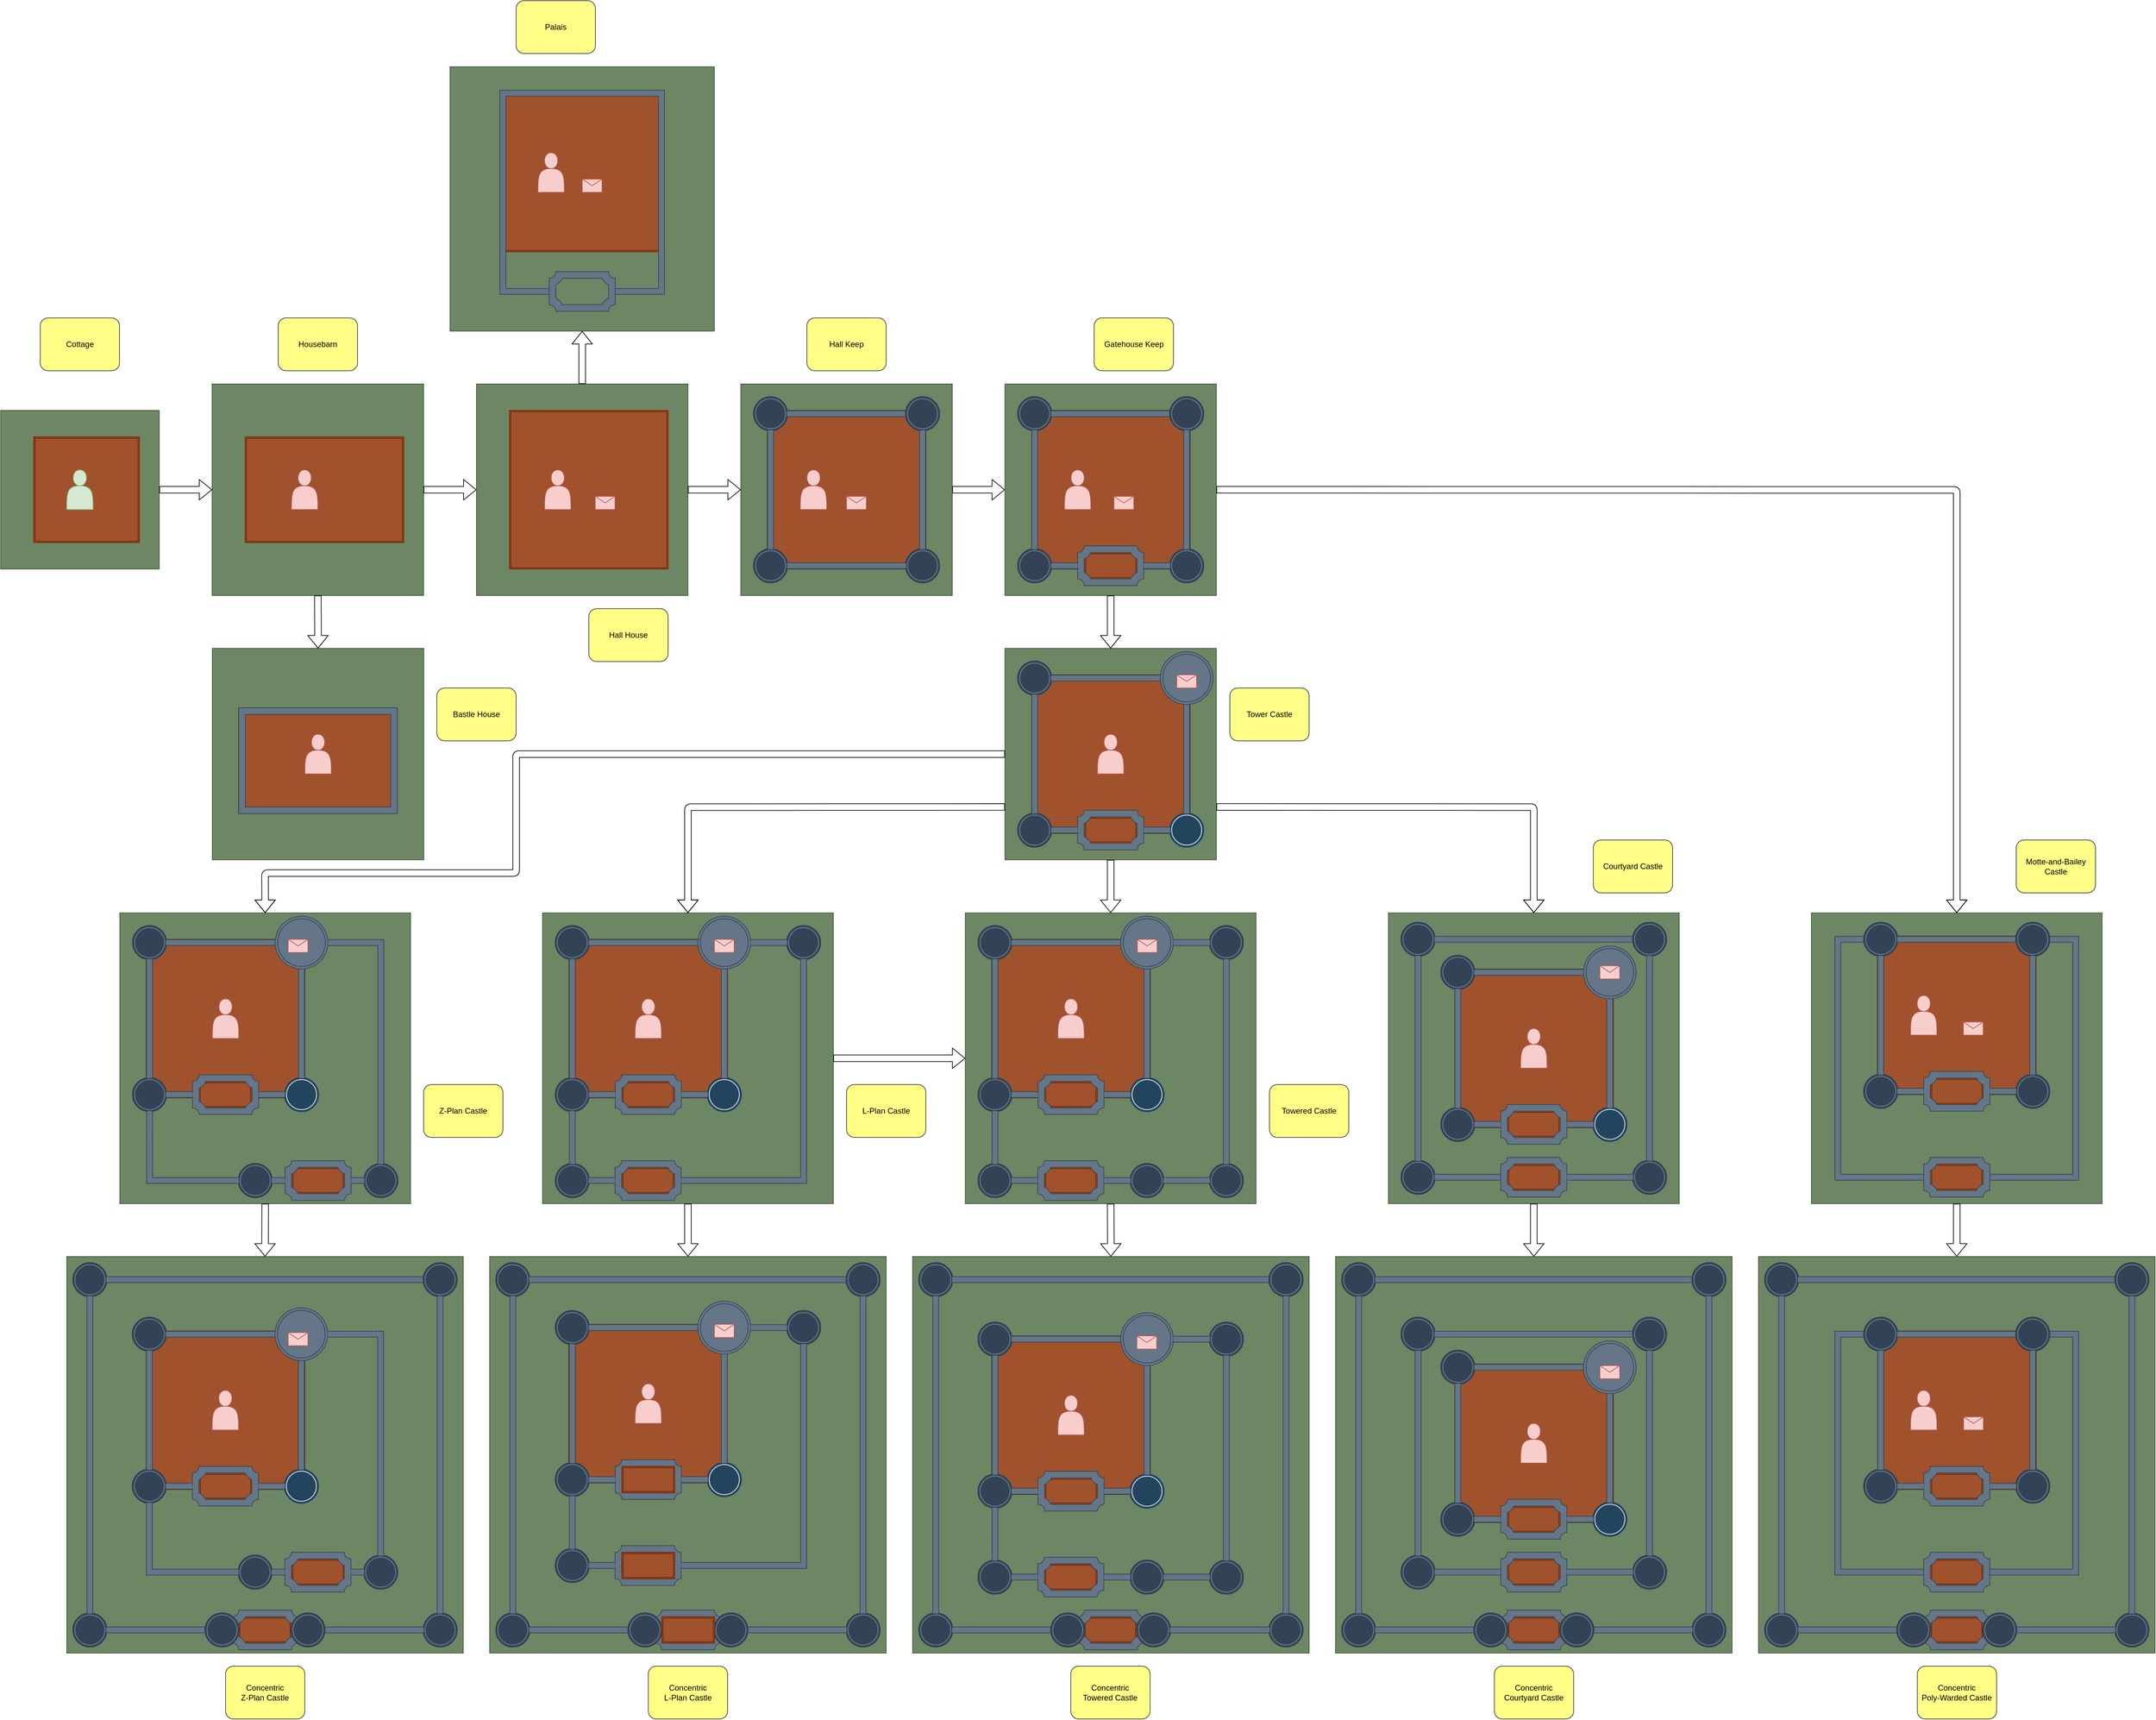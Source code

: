 <mxfile version="12.4.6" type="device" pages="4"><diagram id="wcrQGN8VDMpdjbft_FwB" name="Gentry"><mxGraphModel dx="4024" dy="241" grid="1" gridSize="10" guides="1" tooltips="1" connect="1" arrows="1" fold="1" page="1" pageScale="1" pageWidth="827" pageHeight="1169" math="0" shadow="0"><root><mxCell id="0"/><mxCell id="1" parent="0"/><mxCell id="0PMVjxcyZCF51lNVFTj9-11" value="" style="rounded=0;whiteSpace=wrap;html=1;fillColor=#6d8764;strokeColor=#3A5431;fontColor=#ffffff;" parent="1" vertex="1"><mxGeometry x="1020" y="3090.28" width="600" height="600" as="geometry"/></mxCell><mxCell id="1A_vDrhn-uzHJ6judtWb-13" value="" style="shape=ext;double=1;rounded=0;whiteSpace=wrap;html=1;fillColor=#a0522d;strokeColor=#6D1F00;fontColor=#ffffff;" vertex="1" parent="1"><mxGeometry x="1280" y="3635.28" width="80" height="40" as="geometry"/></mxCell><mxCell id="1A_vDrhn-uzHJ6judtWb-14" value="" style="shape=ext;double=1;rounded=0;whiteSpace=wrap;html=1;fillColor=#a0522d;strokeColor=#6D1F00;fontColor=#ffffff;" vertex="1" parent="1"><mxGeometry x="1280" y="3547.78" width="80" height="40" as="geometry"/></mxCell><mxCell id="QrbBXqBe9uv8xLOYx1Mn-10" value="" style="shape=ext;double=1;rounded=0;whiteSpace=wrap;html=1;fillColor=#a0522d;strokeColor=#6D1F00;fontColor=#ffffff;" vertex="1" parent="1"><mxGeometry x="1200.31" y="3202.78" width="240" height="240" as="geometry"/></mxCell><mxCell id="1A_vDrhn-uzHJ6judtWb-15" value="" style="shape=ext;double=1;rounded=0;whiteSpace=wrap;html=1;fillColor=#a0522d;strokeColor=#6D1F00;fontColor=#ffffff;" vertex="1" parent="1"><mxGeometry x="1280" y="3417.78" width="80" height="40" as="geometry"/></mxCell><mxCell id="vL0IDju8YH1bXgm4J2go-1" value="" style="rounded=0;whiteSpace=wrap;html=1;fillColor=#6d8764;strokeColor=#3A5431;fontColor=#ffffff;" parent="1" vertex="1"><mxGeometry x="1100" y="2570.28" width="440" height="440" as="geometry"/></mxCell><mxCell id="QrbBXqBe9uv8xLOYx1Mn-11" value="" style="shape=ext;double=1;rounded=0;whiteSpace=wrap;html=1;fillColor=#a0522d;strokeColor=#6D1F00;fontColor=#ffffff;" vertex="1" parent="1"><mxGeometry x="1200" y="2605.28" width="240" height="240" as="geometry"/></mxCell><mxCell id="1A_vDrhn-uzHJ6judtWb-17" value="" style="shape=ext;double=1;rounded=0;whiteSpace=wrap;html=1;fillColor=#a0522d;strokeColor=#6D1F00;fontColor=#ffffff;" vertex="1" parent="1"><mxGeometry x="1280.31" y="2820.28" width="80" height="40" as="geometry"/></mxCell><mxCell id="1A_vDrhn-uzHJ6judtWb-16" value="" style="shape=ext;double=1;rounded=0;whiteSpace=wrap;html=1;fillColor=#a0522d;strokeColor=#6D1F00;fontColor=#ffffff;" vertex="1" parent="1"><mxGeometry x="1280" y="2950.28" width="80" height="40" as="geometry"/></mxCell><mxCell id="PT9PnbAspOYK4qz57cPG-1" value="" style="rounded=0;whiteSpace=wrap;html=1;fillColor=#6d8764;strokeColor=#3A5431;fontColor=#ffffff;" parent="1" vertex="1"><mxGeometry x="380" y="3090.28" width="600" height="600" as="geometry"/></mxCell><mxCell id="QrbBXqBe9uv8xLOYx1Mn-9" value="" style="shape=ext;double=1;rounded=0;whiteSpace=wrap;html=1;fillColor=#a0522d;strokeColor=#6D1F00;fontColor=#ffffff;" vertex="1" parent="1"><mxGeometry x="560.31" y="3252.78" width="240" height="240" as="geometry"/></mxCell><mxCell id="1A_vDrhn-uzHJ6judtWb-10" value="" style="shape=ext;double=1;rounded=0;whiteSpace=wrap;html=1;fillColor=#a0522d;strokeColor=#6D1F00;fontColor=#ffffff;" vertex="1" parent="1"><mxGeometry x="640" y="3635.28" width="80" height="40" as="geometry"/></mxCell><mxCell id="1A_vDrhn-uzHJ6judtWb-11" value="" style="shape=ext;double=1;rounded=0;whiteSpace=wrap;html=1;fillColor=#a0522d;strokeColor=#6D1F00;fontColor=#ffffff;" vertex="1" parent="1"><mxGeometry x="640" y="3547.78" width="80" height="40" as="geometry"/></mxCell><mxCell id="1A_vDrhn-uzHJ6judtWb-12" value="" style="shape=ext;double=1;rounded=0;whiteSpace=wrap;html=1;fillColor=#a0522d;strokeColor=#6D1F00;fontColor=#ffffff;" vertex="1" parent="1"><mxGeometry x="640" y="3467.78" width="80" height="40" as="geometry"/></mxCell><mxCell id="w8VXCHpbQmw6O4IbRFYS-14" value="" style="rounded=0;whiteSpace=wrap;html=1;fillColor=#6d8764;strokeColor=#3A5431;fontColor=#ffffff;" parent="1" vertex="1"><mxGeometry x="460" y="2570.28" width="440" height="440" as="geometry"/></mxCell><mxCell id="QrbBXqBe9uv8xLOYx1Mn-13" value="" style="shape=ext;double=1;rounded=0;whiteSpace=wrap;html=1;fillColor=#a0522d;strokeColor=#6D1F00;fontColor=#ffffff;" vertex="1" parent="1"><mxGeometry x="560.31" y="2655.28" width="240" height="240" as="geometry"/></mxCell><mxCell id="1A_vDrhn-uzHJ6judtWb-18" value="" style="shape=ext;double=1;rounded=0;whiteSpace=wrap;html=1;fillColor=#a0522d;strokeColor=#6D1F00;fontColor=#ffffff;" vertex="1" parent="1"><mxGeometry x="640" y="2870" width="80" height="40" as="geometry"/></mxCell><mxCell id="1A_vDrhn-uzHJ6judtWb-19" value="" style="shape=ext;double=1;rounded=0;whiteSpace=wrap;html=1;fillColor=#a0522d;strokeColor=#6D1F00;fontColor=#ffffff;" vertex="1" parent="1"><mxGeometry x="640" y="2950.28" width="80" height="40" as="geometry"/></mxCell><mxCell id="0PMVjxcyZCF51lNVFTj9-37" value="" style="rounded=0;whiteSpace=wrap;html=1;fillColor=#6d8764;strokeColor=#3A5431;fontColor=#ffffff;" parent="1" vertex="1"><mxGeometry x="-1540" y="3090.28" width="600" height="600" as="geometry"/></mxCell><mxCell id="QrbBXqBe9uv8xLOYx1Mn-6" value="" style="shape=ext;double=1;rounded=0;whiteSpace=wrap;html=1;fillColor=#a0522d;strokeColor=#6D1F00;fontColor=#ffffff;" vertex="1" parent="1"><mxGeometry x="-1419.69" y="3202.78" width="240" height="240" as="geometry"/></mxCell><mxCell id="1A_vDrhn-uzHJ6judtWb-1" value="" style="shape=ext;double=1;rounded=0;whiteSpace=wrap;html=1;fillColor=#a0522d;strokeColor=#6D1F00;fontColor=#ffffff;" vertex="1" parent="1"><mxGeometry x="-1339.69" y="3417.78" width="80" height="40" as="geometry"/></mxCell><mxCell id="1A_vDrhn-uzHJ6judtWb-2" value="" style="shape=ext;double=1;rounded=0;whiteSpace=wrap;html=1;fillColor=#a0522d;strokeColor=#6D1F00;fontColor=#ffffff;" vertex="1" parent="1"><mxGeometry x="-1199.69" y="3547.78" width="80" height="40" as="geometry"/></mxCell><mxCell id="1A_vDrhn-uzHJ6judtWb-3" value="" style="shape=ext;double=1;rounded=0;whiteSpace=wrap;html=1;fillColor=#a0522d;strokeColor=#6D1F00;fontColor=#ffffff;" vertex="1" parent="1"><mxGeometry x="-1280" y="3635.28" width="80" height="40" as="geometry"/></mxCell><mxCell id="cD9sbEXzzmlrOjsWnjb5-25" value="" style="rounded=0;whiteSpace=wrap;html=1;fillColor=#6d8764;strokeColor=#3A5431;fontColor=#ffffff;" parent="1" vertex="1"><mxGeometry x="-1459.69" y="2570.28" width="440" height="440" as="geometry"/></mxCell><mxCell id="QrbBXqBe9uv8xLOYx1Mn-5" value="" style="shape=ext;double=1;rounded=0;whiteSpace=wrap;html=1;fillColor=#a0522d;strokeColor=#6D1F00;fontColor=#ffffff;" vertex="1" parent="1"><mxGeometry x="-1419.69" y="2610.28" width="240" height="240" as="geometry"/></mxCell><mxCell id="1A_vDrhn-uzHJ6judtWb-25" value="" style="shape=ext;double=1;rounded=0;whiteSpace=wrap;html=1;fillColor=#a0522d;strokeColor=#6D1F00;fontColor=#ffffff;" vertex="1" parent="1"><mxGeometry x="-1340" y="2825.28" width="80" height="40" as="geometry"/></mxCell><mxCell id="1A_vDrhn-uzHJ6judtWb-24" value="" style="shape=ext;double=1;rounded=0;whiteSpace=wrap;html=1;fillColor=#a0522d;strokeColor=#6D1F00;fontColor=#ffffff;" vertex="1" parent="1"><mxGeometry x="-1199.69" y="2955.28" width="80" height="40" as="geometry"/></mxCell><mxCell id="cD9sbEXzzmlrOjsWnjb5-1" value="" style="rounded=0;whiteSpace=wrap;html=1;fillColor=#6d8764;strokeColor=#3A5431;fontColor=#ffffff;" parent="1" vertex="1"><mxGeometry x="-820" y="2570.28" width="440" height="440" as="geometry"/></mxCell><mxCell id="QrbBXqBe9uv8xLOYx1Mn-4" value="" style="shape=ext;double=1;rounded=0;whiteSpace=wrap;html=1;fillColor=#a0522d;strokeColor=#6D1F00;fontColor=#ffffff;" vertex="1" parent="1"><mxGeometry x="-780" y="2610.28" width="240" height="240" as="geometry"/></mxCell><mxCell id="1A_vDrhn-uzHJ6judtWb-22" value="" style="shape=ext;double=1;rounded=0;whiteSpace=wrap;html=1;fillColor=#a0522d;strokeColor=#6D1F00;fontColor=#ffffff;" vertex="1" parent="1"><mxGeometry x="-700" y="2825.28" width="80" height="40" as="geometry"/></mxCell><mxCell id="1A_vDrhn-uzHJ6judtWb-23" value="" style="shape=ext;double=1;rounded=0;whiteSpace=wrap;html=1;fillColor=#a0522d;strokeColor=#6D1F00;fontColor=#ffffff;" vertex="1" parent="1"><mxGeometry x="-700.31" y="2955.28" width="80" height="40" as="geometry"/></mxCell><mxCell id="vL0IDju8YH1bXgm4J2go-38" value="" style="rounded=0;whiteSpace=wrap;html=1;fillColor=#6d8764;strokeColor=#3A5431;fontColor=#ffffff;" parent="1" vertex="1"><mxGeometry x="-260" y="3090.28" width="600" height="600" as="geometry"/></mxCell><mxCell id="1A_vDrhn-uzHJ6judtWb-7" value="" style="shape=ext;double=1;rounded=0;whiteSpace=wrap;html=1;fillColor=#a0522d;strokeColor=#6D1F00;fontColor=#ffffff;" vertex="1" parent="1"><mxGeometry x="-0.67" y="3635.28" width="80" height="40" as="geometry"/></mxCell><mxCell id="1A_vDrhn-uzHJ6judtWb-8" value="" style="shape=ext;double=1;rounded=0;whiteSpace=wrap;html=1;fillColor=#a0522d;strokeColor=#6D1F00;fontColor=#ffffff;" vertex="1" parent="1"><mxGeometry x="-60.62" y="3555.28" width="80" height="40" as="geometry"/></mxCell><mxCell id="QrbBXqBe9uv8xLOYx1Mn-8" value="" style="shape=ext;double=1;rounded=0;whiteSpace=wrap;html=1;fillColor=#a0522d;strokeColor=#6D1F00;fontColor=#ffffff;" vertex="1" parent="1"><mxGeometry x="-140.31" y="3210.28" width="240" height="240" as="geometry"/></mxCell><mxCell id="1A_vDrhn-uzHJ6judtWb-9" value="" style="shape=ext;double=1;rounded=0;whiteSpace=wrap;html=1;fillColor=#a0522d;strokeColor=#6D1F00;fontColor=#ffffff;" vertex="1" parent="1"><mxGeometry x="-60.31" y="3425.28" width="80" height="40" as="geometry"/></mxCell><mxCell id="7WS-rj6Gd1X4THC_PxyY-1" value="" style="rounded=0;whiteSpace=wrap;html=1;fillColor=#6d8764;strokeColor=#3A5431;fontColor=#ffffff;" parent="1" vertex="1"><mxGeometry x="-180.31" y="2570.28" width="440" height="440" as="geometry"/></mxCell><mxCell id="1A_vDrhn-uzHJ6judtWb-21" value="" style="shape=ext;double=1;rounded=0;whiteSpace=wrap;html=1;fillColor=#a0522d;strokeColor=#6D1F00;fontColor=#ffffff;" vertex="1" parent="1"><mxGeometry x="-60.62" y="2955.28" width="80" height="40" as="geometry"/></mxCell><mxCell id="QrbBXqBe9uv8xLOYx1Mn-12" value="" style="shape=ext;double=1;rounded=0;whiteSpace=wrap;html=1;fillColor=#a0522d;strokeColor=#6D1F00;fontColor=#ffffff;" vertex="1" parent="1"><mxGeometry x="-140.31" y="2610.28" width="240" height="240" as="geometry"/></mxCell><mxCell id="1A_vDrhn-uzHJ6judtWb-20" value="" style="shape=ext;double=1;rounded=0;whiteSpace=wrap;html=1;fillColor=#a0522d;strokeColor=#6D1F00;fontColor=#ffffff;" vertex="1" parent="1"><mxGeometry x="-60.62" y="2825.28" width="80" height="40" as="geometry"/></mxCell><mxCell id="tycGhqXoCWfrNsV2pqyE-1" value="" style="rounded=0;whiteSpace=wrap;html=1;fillColor=#6d8764;strokeColor=#3A5431;fontColor=#ffffff;" parent="1" vertex="1"><mxGeometry x="-120.31" y="2170" width="320" height="320" as="geometry"/></mxCell><mxCell id="QrbBXqBe9uv8xLOYx1Mn-3" value="" style="shape=ext;double=1;rounded=0;whiteSpace=wrap;html=1;fillColor=#a0522d;strokeColor=#6D1F00;fontColor=#ffffff;" vertex="1" parent="1"><mxGeometry x="-80" y="2210" width="240" height="240" as="geometry"/></mxCell><mxCell id="1A_vDrhn-uzHJ6judtWb-27" value="" style="shape=ext;double=1;rounded=0;whiteSpace=wrap;html=1;fillColor=#a0522d;strokeColor=#6D1F00;fontColor=#ffffff;" vertex="1" parent="1"><mxGeometry y="2425" width="80" height="40" as="geometry"/></mxCell><mxCell id="xtetp1_NhYNEZ1pA4vE1-43" value="" style="rounded=0;whiteSpace=wrap;html=1;fillColor=#6d8764;strokeColor=#3A5431;fontColor=#ffffff;" parent="1" vertex="1"><mxGeometry x="-120.31" y="1770" width="320" height="320" as="geometry"/></mxCell><mxCell id="QrbBXqBe9uv8xLOYx1Mn-2" value="" style="shape=ext;double=1;rounded=0;whiteSpace=wrap;html=1;fillColor=#a0522d;strokeColor=#6D1F00;fontColor=#ffffff;" vertex="1" parent="1"><mxGeometry x="-80" y="1810" width="240" height="240" as="geometry"/></mxCell><mxCell id="1A_vDrhn-uzHJ6judtWb-26" value="" style="shape=ext;double=1;rounded=0;whiteSpace=wrap;html=1;fillColor=#a0522d;strokeColor=#6D1F00;fontColor=#ffffff;" vertex="1" parent="1"><mxGeometry y="2025" width="80" height="40" as="geometry"/></mxCell><mxCell id="CbkPTvBOzM02vXzVaB7A-6" value="" style="rounded=0;whiteSpace=wrap;html=1;fillColor=#6d8764;strokeColor=#3A5431;fontColor=#ffffff;" parent="1" vertex="1"><mxGeometry x="-1319.69" y="2170" width="320" height="320" as="geometry"/></mxCell><mxCell id="QrbBXqBe9uv8xLOYx1Mn-14" value="" style="shape=ext;double=1;rounded=0;whiteSpace=wrap;html=1;fillColor=#a0522d;strokeColor=#6D1F00;fontColor=#ffffff;" vertex="1" parent="1"><mxGeometry x="-1280" y="2260" width="240" height="160" as="geometry"/></mxCell><mxCell id="0PMVjxcyZCF51lNVFTj9-24" value="" style="rounded=0;whiteSpace=wrap;html=1;fillColor=#6d8764;strokeColor=#3A5431;fontColor=#ffffff;" parent="1" vertex="1"><mxGeometry x="-900" y="3090.28" width="600" height="600" as="geometry"/></mxCell><mxCell id="QrbBXqBe9uv8xLOYx1Mn-7" value="" style="shape=ext;double=1;rounded=0;whiteSpace=wrap;html=1;fillColor=#a0522d;strokeColor=#6D1F00;fontColor=#ffffff;" vertex="1" parent="1"><mxGeometry x="-780.31" y="3192.78" width="240" height="240" as="geometry"/></mxCell><mxCell id="xtetp1_NhYNEZ1pA4vE1-20" value="" style="rounded=0;whiteSpace=wrap;html=1;fillColor=#6d8764;strokeColor=#3A5431;fontColor=#ffffff;" parent="1" vertex="1"><mxGeometry x="-520" y="1770" width="320" height="320" as="geometry"/></mxCell><mxCell id="QrbBXqBe9uv8xLOYx1Mn-1" value="" style="shape=ext;double=1;rounded=0;whiteSpace=wrap;html=1;fillColor=#a0522d;strokeColor=#6D1F00;fontColor=#ffffff;" vertex="1" parent="1"><mxGeometry x="-480" y="1810" width="240" height="240" as="geometry"/></mxCell><mxCell id="7tmfGQitzYPWLFAl3nZF-16" value="" style="rounded=0;whiteSpace=wrap;html=1;fillColor=#6d8764;strokeColor=#3A5431;fontColor=#ffffff;" parent="1" vertex="1"><mxGeometry x="-920" y="1770" width="320" height="320" as="geometry"/></mxCell><mxCell id="7up1mxNsX2eKiwMuIJaA-1" value="" style="shape=ext;double=1;rounded=0;whiteSpace=wrap;html=1;fillColor=#a0522d;strokeColor=#6D1F00;fontColor=#ffffff;" parent="1" vertex="1"><mxGeometry x="-870" y="1810" width="240" height="240" as="geometry"/></mxCell><mxCell id="CbkPTvBOzM02vXzVaB7A-12" value="" style="rounded=0;whiteSpace=wrap;html=1;fillColor=#6d8764;strokeColor=#3A5431;fontColor=#ffffff;" parent="1" vertex="1"><mxGeometry x="-1640" y="1810" width="240" height="240" as="geometry"/></mxCell><mxCell id="7up1mxNsX2eKiwMuIJaA-2" value="" style="shape=ext;double=1;rounded=0;whiteSpace=wrap;html=1;fillColor=#a0522d;strokeColor=#6D1F00;fontColor=#ffffff;" parent="1" vertex="1"><mxGeometry x="-1590" y="1850" width="160" height="160" as="geometry"/></mxCell><mxCell id="xtetp1_NhYNEZ1pA4vE1-21" value="" style="shape=actor;whiteSpace=wrap;html=1;fillColor=#f8cecc;strokeColor=#b85450;" parent="1" vertex="1"><mxGeometry x="-430" y="1900" width="40" height="60" as="geometry"/></mxCell><mxCell id="xtetp1_NhYNEZ1pA4vE1-23" value="" style="shape=mxgraph.bpmn.shape;html=1;verticalLabelPosition=bottom;labelBackgroundColor=#ffffff;verticalAlign=top;align=center;perimeter=ellipsePerimeter;outlineConnect=0;outline=end;symbol=terminate;fillColor=#647687;strokeColor=#314354;fontColor=#ffffff;" parent="1" vertex="1"><mxGeometry x="-500" y="1790" width="50" height="50" as="geometry"/></mxCell><mxCell id="xtetp1_NhYNEZ1pA4vE1-24" value="" style="shape=filledEdge;rounded=0;fixDash=1;endArrow=none;strokeWidth=10;fillColor=#647687;edgeStyle=orthogonalEdgeStyle;strokeColor=#314354;entryX=1;entryY=0.5;entryDx=0;entryDy=0;exitX=0;exitY=0.5;exitDx=0;exitDy=0;" parent="1" source="xtetp1_NhYNEZ1pA4vE1-25" target="xtetp1_NhYNEZ1pA4vE1-23" edge="1"><mxGeometry width="60" height="40" relative="1" as="geometry"><mxPoint x="10.0" y="2070" as="sourcePoint"/><mxPoint x="10.0" y="1960" as="targetPoint"/></mxGeometry></mxCell><mxCell id="xtetp1_NhYNEZ1pA4vE1-25" value="" style="shape=mxgraph.bpmn.shape;html=1;verticalLabelPosition=bottom;labelBackgroundColor=#ffffff;verticalAlign=top;align=center;perimeter=ellipsePerimeter;outlineConnect=0;outline=end;symbol=terminate;fillColor=#647687;strokeColor=#314354;fontColor=#ffffff;" parent="1" vertex="1"><mxGeometry x="-270" y="1790" width="50" height="50" as="geometry"/></mxCell><mxCell id="xtetp1_NhYNEZ1pA4vE1-26" value="" style="shape=mxgraph.bpmn.shape;html=1;verticalLabelPosition=bottom;labelBackgroundColor=#ffffff;verticalAlign=top;align=center;perimeter=ellipsePerimeter;outlineConnect=0;outline=end;symbol=terminate;fillColor=#647687;strokeColor=#314354;fontColor=#ffffff;" parent="1" vertex="1"><mxGeometry x="-500" y="2020" width="50" height="50" as="geometry"/></mxCell><mxCell id="xtetp1_NhYNEZ1pA4vE1-27" value="" style="shape=mxgraph.bpmn.shape;html=1;verticalLabelPosition=bottom;labelBackgroundColor=#ffffff;verticalAlign=top;align=center;perimeter=ellipsePerimeter;outlineConnect=0;outline=end;symbol=terminate;fillColor=#647687;strokeColor=#314354;fontColor=#ffffff;" parent="1" vertex="1"><mxGeometry x="-270" y="2020" width="50" height="50" as="geometry"/></mxCell><mxCell id="xtetp1_NhYNEZ1pA4vE1-28" value="" style="shape=filledEdge;rounded=0;fixDash=1;endArrow=none;strokeWidth=10;fillColor=#647687;edgeStyle=orthogonalEdgeStyle;strokeColor=#314354;entryX=0;entryY=0.5;entryDx=0;entryDy=0;exitX=1;exitY=0.5;exitDx=0;exitDy=0;" parent="1" source="xtetp1_NhYNEZ1pA4vE1-26" target="xtetp1_NhYNEZ1pA4vE1-27" edge="1"><mxGeometry width="60" height="40" relative="1" as="geometry"><mxPoint x="-380" y="2310" as="sourcePoint"/><mxPoint x="-380" y="2200" as="targetPoint"/></mxGeometry></mxCell><mxCell id="xtetp1_NhYNEZ1pA4vE1-29" value="" style="shape=filledEdge;rounded=0;fixDash=1;endArrow=none;strokeWidth=10;fillColor=#647687;edgeStyle=orthogonalEdgeStyle;strokeColor=#314354;entryX=0.5;entryY=1;entryDx=0;entryDy=0;exitX=0.5;exitY=0;exitDx=0;exitDy=0;" parent="1" source="xtetp1_NhYNEZ1pA4vE1-27" target="xtetp1_NhYNEZ1pA4vE1-25" edge="1"><mxGeometry width="60" height="40" relative="1" as="geometry"><mxPoint x="-140" y="2060" as="sourcePoint"/><mxPoint x="-140" y="1890" as="targetPoint"/></mxGeometry></mxCell><mxCell id="xtetp1_NhYNEZ1pA4vE1-30" value="" style="shape=filledEdge;rounded=0;fixDash=1;endArrow=none;strokeWidth=10;fillColor=#647687;edgeStyle=orthogonalEdgeStyle;strokeColor=#314354;entryX=0.5;entryY=1;entryDx=0;entryDy=0;exitX=0.5;exitY=0;exitDx=0;exitDy=0;" parent="1" source="xtetp1_NhYNEZ1pA4vE1-26" target="xtetp1_NhYNEZ1pA4vE1-23" edge="1"><mxGeometry width="60" height="40" relative="1" as="geometry"><mxPoint x="-290" y="2290" as="sourcePoint"/><mxPoint x="-290" y="2180" as="targetPoint"/></mxGeometry></mxCell><mxCell id="xtetp1_NhYNEZ1pA4vE1-44" value="" style="shape=actor;whiteSpace=wrap;html=1;fillColor=#f8cecc;strokeColor=#b85450;" parent="1" vertex="1"><mxGeometry x="-30.31" y="1900" width="40" height="60" as="geometry"/></mxCell><mxCell id="xtetp1_NhYNEZ1pA4vE1-46" value="" style="shape=mxgraph.bpmn.shape;html=1;verticalLabelPosition=bottom;labelBackgroundColor=#ffffff;verticalAlign=top;align=center;perimeter=ellipsePerimeter;outlineConnect=0;outline=end;symbol=terminate;fillColor=#647687;strokeColor=#314354;fontColor=#ffffff;" parent="1" vertex="1"><mxGeometry x="-100.31" y="1790" width="50" height="50" as="geometry"/></mxCell><mxCell id="xtetp1_NhYNEZ1pA4vE1-47" value="" style="shape=filledEdge;rounded=0;fixDash=1;endArrow=none;strokeWidth=10;fillColor=#647687;edgeStyle=orthogonalEdgeStyle;strokeColor=#314354;entryX=1;entryY=0.5;entryDx=0;entryDy=0;exitX=0;exitY=0.5;exitDx=0;exitDy=0;" parent="1" source="xtetp1_NhYNEZ1pA4vE1-48" target="xtetp1_NhYNEZ1pA4vE1-46" edge="1"><mxGeometry width="60" height="40" relative="1" as="geometry"><mxPoint x="409.69" y="2070" as="sourcePoint"/><mxPoint x="409.69" y="1960" as="targetPoint"/></mxGeometry></mxCell><mxCell id="xtetp1_NhYNEZ1pA4vE1-48" value="" style="shape=mxgraph.bpmn.shape;html=1;verticalLabelPosition=bottom;labelBackgroundColor=#ffffff;verticalAlign=top;align=center;perimeter=ellipsePerimeter;outlineConnect=0;outline=end;symbol=terminate;fillColor=#647687;strokeColor=#314354;fontColor=#ffffff;" parent="1" vertex="1"><mxGeometry x="129.69" y="1790" width="50" height="50" as="geometry"/></mxCell><mxCell id="xtetp1_NhYNEZ1pA4vE1-49" value="" style="shape=mxgraph.bpmn.shape;html=1;verticalLabelPosition=bottom;labelBackgroundColor=#ffffff;verticalAlign=top;align=center;perimeter=ellipsePerimeter;outlineConnect=0;outline=end;symbol=terminate;fillColor=#647687;strokeColor=#314354;fontColor=#ffffff;" parent="1" vertex="1"><mxGeometry x="-100.31" y="2020" width="50" height="50" as="geometry"/></mxCell><mxCell id="xtetp1_NhYNEZ1pA4vE1-50" value="" style="shape=mxgraph.bpmn.shape;html=1;verticalLabelPosition=bottom;labelBackgroundColor=#ffffff;verticalAlign=top;align=center;perimeter=ellipsePerimeter;outlineConnect=0;outline=end;symbol=terminate;fillColor=#647687;strokeColor=#314354;fontColor=#ffffff;" parent="1" vertex="1"><mxGeometry x="129.69" y="2020" width="50" height="50" as="geometry"/></mxCell><mxCell id="xtetp1_NhYNEZ1pA4vE1-52" value="" style="shape=filledEdge;rounded=0;fixDash=1;endArrow=none;strokeWidth=10;fillColor=#647687;edgeStyle=orthogonalEdgeStyle;strokeColor=#314354;entryX=0.5;entryY=1;entryDx=0;entryDy=0;exitX=0.5;exitY=0;exitDx=0;exitDy=0;" parent="1" source="xtetp1_NhYNEZ1pA4vE1-50" target="xtetp1_NhYNEZ1pA4vE1-48" edge="1"><mxGeometry width="60" height="40" relative="1" as="geometry"><mxPoint x="259.69" y="2060" as="sourcePoint"/><mxPoint x="259.69" y="1890" as="targetPoint"/></mxGeometry></mxCell><mxCell id="xtetp1_NhYNEZ1pA4vE1-53" value="" style="shape=filledEdge;rounded=0;fixDash=1;endArrow=none;strokeWidth=10;fillColor=#647687;edgeStyle=orthogonalEdgeStyle;strokeColor=#314354;entryX=0.5;entryY=1;entryDx=0;entryDy=0;exitX=0.5;exitY=0;exitDx=0;exitDy=0;" parent="1" source="xtetp1_NhYNEZ1pA4vE1-49" target="xtetp1_NhYNEZ1pA4vE1-46" edge="1"><mxGeometry width="60" height="40" relative="1" as="geometry"><mxPoint x="109.69" y="2290" as="sourcePoint"/><mxPoint x="109.69" y="2180" as="targetPoint"/></mxGeometry></mxCell><mxCell id="xtetp1_NhYNEZ1pA4vE1-54" value="" style="verticalLabelPosition=bottom;verticalAlign=top;html=1;shape=mxgraph.basic.plaque_frame;dx=10;fillColor=#647687;strokeColor=#314354;fontColor=#ffffff;shadow=0;" parent="1" vertex="1"><mxGeometry x="-10.31" y="2015" width="100" height="60" as="geometry"/></mxCell><mxCell id="xtetp1_NhYNEZ1pA4vE1-55" value="" style="shape=filledEdge;rounded=0;fixDash=1;endArrow=none;strokeWidth=10;fillColor=#647687;edgeStyle=orthogonalEdgeStyle;strokeColor=#314354;entryX=1;entryY=0.5;entryDx=0;entryDy=0;entryPerimeter=0;exitX=0;exitY=0.5;exitDx=0;exitDy=0;" parent="1" source="xtetp1_NhYNEZ1pA4vE1-50" target="xtetp1_NhYNEZ1pA4vE1-54" edge="1"><mxGeometry width="60" height="40" relative="1" as="geometry"><mxPoint x="119.69" y="2045" as="sourcePoint"/><mxPoint x="169.69" y="2040" as="targetPoint"/></mxGeometry></mxCell><mxCell id="xdxz426aFVrFS0k7BGIy-1" value="" style="shape=filledEdge;rounded=0;fixDash=1;endArrow=none;strokeWidth=10;fillColor=#647687;edgeStyle=orthogonalEdgeStyle;strokeColor=#314354;exitX=0;exitY=0.5;exitDx=0;exitDy=0;exitPerimeter=0;entryX=1;entryY=0.5;entryDx=0;entryDy=0;" parent="1" source="xtetp1_NhYNEZ1pA4vE1-54" target="xtetp1_NhYNEZ1pA4vE1-49" edge="1"><mxGeometry width="60" height="40" relative="1" as="geometry"><mxPoint x="-0.31" y="2140" as="sourcePoint"/><mxPoint x="-70.31" y="2140" as="targetPoint"/></mxGeometry></mxCell><mxCell id="tycGhqXoCWfrNsV2pqyE-2" value="" style="shape=actor;whiteSpace=wrap;html=1;fillColor=#f8cecc;strokeColor=#b85450;" parent="1" vertex="1"><mxGeometry x="19.69" y="2300" width="40" height="60" as="geometry"/></mxCell><mxCell id="tycGhqXoCWfrNsV2pqyE-4" value="" style="shape=mxgraph.bpmn.shape;html=1;verticalLabelPosition=bottom;labelBackgroundColor=#ffffff;verticalAlign=top;align=center;perimeter=ellipsePerimeter;outlineConnect=0;outline=end;symbol=terminate;fillColor=#647687;strokeColor=#314354;fontColor=#ffffff;" parent="1" vertex="1"><mxGeometry x="-100.31" y="2190" width="50" height="50" as="geometry"/></mxCell><mxCell id="tycGhqXoCWfrNsV2pqyE-5" value="" style="shape=filledEdge;rounded=0;fixDash=1;endArrow=none;strokeWidth=10;fillColor=#647687;edgeStyle=orthogonalEdgeStyle;strokeColor=#314354;entryX=1;entryY=0.5;entryDx=0;entryDy=0;exitX=0;exitY=0.5;exitDx=0;exitDy=0;" parent="1" source="N3TKutcvpmmU9a_JewTB-1" target="tycGhqXoCWfrNsV2pqyE-4" edge="1"><mxGeometry width="60" height="40" relative="1" as="geometry"><mxPoint x="69.69" y="2215" as="sourcePoint"/><mxPoint x="409.69" y="2360" as="targetPoint"/></mxGeometry></mxCell><mxCell id="tycGhqXoCWfrNsV2pqyE-7" value="" style="shape=mxgraph.bpmn.shape;html=1;verticalLabelPosition=bottom;labelBackgroundColor=#ffffff;verticalAlign=top;align=center;perimeter=ellipsePerimeter;outlineConnect=0;outline=end;symbol=terminate;fillColor=#647687;strokeColor=#314354;fontColor=#ffffff;" parent="1" vertex="1"><mxGeometry x="-100.31" y="2420" width="50" height="50" as="geometry"/></mxCell><mxCell id="tycGhqXoCWfrNsV2pqyE-8" value="" style="shape=mxgraph.bpmn.shape;html=1;verticalLabelPosition=bottom;labelBackgroundColor=#ffffff;verticalAlign=top;align=center;perimeter=ellipsePerimeter;outlineConnect=0;outline=end;symbol=terminate;fillColor=#bac8d3;strokeColor=#23445d;" parent="1" vertex="1"><mxGeometry x="129.69" y="2420" width="50" height="50" as="geometry"/></mxCell><mxCell id="tycGhqXoCWfrNsV2pqyE-9" value="" style="shape=filledEdge;rounded=0;fixDash=1;endArrow=none;strokeWidth=10;fillColor=#647687;edgeStyle=orthogonalEdgeStyle;strokeColor=#314354;exitX=0.5;exitY=0;exitDx=0;exitDy=0;entryX=0.5;entryY=1;entryDx=0;entryDy=0;" parent="1" source="tycGhqXoCWfrNsV2pqyE-8" target="N3TKutcvpmmU9a_JewTB-1" edge="1"><mxGeometry width="60" height="40" relative="1" as="geometry"><mxPoint x="259.69" y="2460" as="sourcePoint"/><mxPoint x="154.69" y="2280" as="targetPoint"/></mxGeometry></mxCell><mxCell id="tycGhqXoCWfrNsV2pqyE-10" value="" style="shape=filledEdge;rounded=0;fixDash=1;endArrow=none;strokeWidth=10;fillColor=#647687;edgeStyle=orthogonalEdgeStyle;strokeColor=#314354;entryX=0.5;entryY=1;entryDx=0;entryDy=0;exitX=0.5;exitY=0;exitDx=0;exitDy=0;" parent="1" source="tycGhqXoCWfrNsV2pqyE-7" target="tycGhqXoCWfrNsV2pqyE-4" edge="1"><mxGeometry width="60" height="40" relative="1" as="geometry"><mxPoint x="109.69" y="2690.0" as="sourcePoint"/><mxPoint x="109.69" y="2580" as="targetPoint"/></mxGeometry></mxCell><mxCell id="tycGhqXoCWfrNsV2pqyE-11" value="" style="verticalLabelPosition=bottom;verticalAlign=top;html=1;shape=mxgraph.basic.plaque_frame;dx=10;fillColor=#647687;strokeColor=#314354;fontColor=#ffffff;shadow=0;" parent="1" vertex="1"><mxGeometry x="-10.31" y="2415" width="100" height="60" as="geometry"/></mxCell><mxCell id="tycGhqXoCWfrNsV2pqyE-12" value="" style="shape=filledEdge;rounded=0;fixDash=1;endArrow=none;strokeWidth=10;fillColor=#647687;edgeStyle=orthogonalEdgeStyle;strokeColor=#314354;entryX=1;entryY=0.5;entryDx=0;entryDy=0;entryPerimeter=0;exitX=0;exitY=0.5;exitDx=0;exitDy=0;" parent="1" source="tycGhqXoCWfrNsV2pqyE-8" target="tycGhqXoCWfrNsV2pqyE-11" edge="1"><mxGeometry width="60" height="40" relative="1" as="geometry"><mxPoint x="119.69" y="2445" as="sourcePoint"/><mxPoint x="169.69" y="2440" as="targetPoint"/></mxGeometry></mxCell><mxCell id="tycGhqXoCWfrNsV2pqyE-13" value="" style="shape=filledEdge;rounded=0;fixDash=1;endArrow=none;strokeWidth=10;fillColor=#647687;edgeStyle=orthogonalEdgeStyle;strokeColor=#314354;exitX=0;exitY=0.5;exitDx=0;exitDy=0;exitPerimeter=0;entryX=1;entryY=0.5;entryDx=0;entryDy=0;" parent="1" source="tycGhqXoCWfrNsV2pqyE-11" target="tycGhqXoCWfrNsV2pqyE-7" edge="1"><mxGeometry width="60" height="40" relative="1" as="geometry"><mxPoint x="-0.31" y="2540" as="sourcePoint"/><mxPoint x="-70.31" y="2540" as="targetPoint"/></mxGeometry></mxCell><mxCell id="N3TKutcvpmmU9a_JewTB-1" value="" style="ellipse;shape=doubleEllipse;whiteSpace=wrap;html=1;aspect=fixed;fillColor=#647687;strokeColor=#314354;fontColor=#ffffff;" parent="1" vertex="1"><mxGeometry x="114.69" y="2175" width="80" height="80" as="geometry"/></mxCell><mxCell id="N3TKutcvpmmU9a_JewTB-2" value="" style="shape=flexArrow;endArrow=classic;html=1;exitX=0.5;exitY=1;exitDx=0;exitDy=0;" parent="1" source="xtetp1_NhYNEZ1pA4vE1-43" target="tycGhqXoCWfrNsV2pqyE-1" edge="1"><mxGeometry width="50" height="50" relative="1" as="geometry"><mxPoint x="349.69" y="2190" as="sourcePoint"/><mxPoint x="349.69" y="2270" as="targetPoint"/></mxGeometry></mxCell><mxCell id="7WS-rj6Gd1X4THC_PxyY-2" value="" style="shape=actor;whiteSpace=wrap;html=1;fillColor=#f8cecc;strokeColor=#b85450;" parent="1" vertex="1"><mxGeometry x="-40.31" y="2700.28" width="40" height="60" as="geometry"/></mxCell><mxCell id="7WS-rj6Gd1X4THC_PxyY-3" value="" style="shape=mxgraph.bpmn.shape;html=1;verticalLabelPosition=bottom;labelBackgroundColor=#ffffff;verticalAlign=top;align=center;perimeter=ellipsePerimeter;outlineConnect=0;outline=end;symbol=terminate;fillColor=#647687;strokeColor=#314354;fontColor=#ffffff;" parent="1" vertex="1"><mxGeometry x="-160.31" y="2590.28" width="50" height="50" as="geometry"/></mxCell><mxCell id="7WS-rj6Gd1X4THC_PxyY-4" value="" style="shape=filledEdge;rounded=0;fixDash=1;endArrow=none;strokeWidth=10;fillColor=#647687;edgeStyle=orthogonalEdgeStyle;strokeColor=#314354;entryX=1;entryY=0.5;entryDx=0;entryDy=0;exitX=0;exitY=0.5;exitDx=0;exitDy=0;" parent="1" source="7WS-rj6Gd1X4THC_PxyY-12" target="7WS-rj6Gd1X4THC_PxyY-3" edge="1"><mxGeometry width="60" height="40" relative="1" as="geometry"><mxPoint x="9.69" y="2615.28" as="sourcePoint"/><mxPoint x="349.69" y="2760.28" as="targetPoint"/></mxGeometry></mxCell><mxCell id="7WS-rj6Gd1X4THC_PxyY-5" value="" style="shape=mxgraph.bpmn.shape;html=1;verticalLabelPosition=bottom;labelBackgroundColor=#ffffff;verticalAlign=top;align=center;perimeter=ellipsePerimeter;outlineConnect=0;outline=end;symbol=terminate;fillColor=#647687;strokeColor=#314354;fontColor=#ffffff;" parent="1" vertex="1"><mxGeometry x="-160.31" y="2820.28" width="50" height="50" as="geometry"/></mxCell><mxCell id="7WS-rj6Gd1X4THC_PxyY-6" value="" style="shape=mxgraph.bpmn.shape;html=1;verticalLabelPosition=bottom;labelBackgroundColor=#ffffff;verticalAlign=top;align=center;perimeter=ellipsePerimeter;outlineConnect=0;outline=end;symbol=terminate;fillColor=#bac8d3;strokeColor=#23445d;" parent="1" vertex="1"><mxGeometry x="69.69" y="2820.28" width="50" height="50" as="geometry"/></mxCell><mxCell id="7WS-rj6Gd1X4THC_PxyY-7" value="" style="shape=filledEdge;rounded=0;fixDash=1;endArrow=none;strokeWidth=10;fillColor=#647687;edgeStyle=orthogonalEdgeStyle;strokeColor=#314354;exitX=0.5;exitY=0;exitDx=0;exitDy=0;entryX=0.5;entryY=1;entryDx=0;entryDy=0;" parent="1" source="7WS-rj6Gd1X4THC_PxyY-6" target="7WS-rj6Gd1X4THC_PxyY-12" edge="1"><mxGeometry width="60" height="40" relative="1" as="geometry"><mxPoint x="199.69" y="2860.28" as="sourcePoint"/><mxPoint x="94.69" y="2680.28" as="targetPoint"/></mxGeometry></mxCell><mxCell id="7WS-rj6Gd1X4THC_PxyY-8" value="" style="shape=filledEdge;rounded=0;fixDash=1;endArrow=none;strokeWidth=10;fillColor=#647687;edgeStyle=orthogonalEdgeStyle;strokeColor=#314354;entryX=0.5;entryY=1;entryDx=0;entryDy=0;exitX=0.5;exitY=0;exitDx=0;exitDy=0;" parent="1" source="7WS-rj6Gd1X4THC_PxyY-5" target="7WS-rj6Gd1X4THC_PxyY-3" edge="1"><mxGeometry width="60" height="40" relative="1" as="geometry"><mxPoint x="49.69" y="3090.28" as="sourcePoint"/><mxPoint x="49.69" y="2980.28" as="targetPoint"/></mxGeometry></mxCell><mxCell id="7WS-rj6Gd1X4THC_PxyY-9" value="" style="verticalLabelPosition=bottom;verticalAlign=top;html=1;shape=mxgraph.basic.plaque_frame;dx=10;fillColor=#647687;strokeColor=#314354;fontColor=#ffffff;shadow=0;" parent="1" vertex="1"><mxGeometry x="-70.31" y="2815.28" width="100" height="60" as="geometry"/></mxCell><mxCell id="7WS-rj6Gd1X4THC_PxyY-10" value="" style="shape=filledEdge;rounded=0;fixDash=1;endArrow=none;strokeWidth=10;fillColor=#647687;edgeStyle=orthogonalEdgeStyle;strokeColor=#314354;entryX=1;entryY=0.5;entryDx=0;entryDy=0;entryPerimeter=0;exitX=0;exitY=0.5;exitDx=0;exitDy=0;" parent="1" source="7WS-rj6Gd1X4THC_PxyY-6" target="7WS-rj6Gd1X4THC_PxyY-9" edge="1"><mxGeometry width="60" height="40" relative="1" as="geometry"><mxPoint x="59.69" y="2845.28" as="sourcePoint"/><mxPoint x="109.69" y="2840.28" as="targetPoint"/></mxGeometry></mxCell><mxCell id="7WS-rj6Gd1X4THC_PxyY-11" value="" style="shape=filledEdge;rounded=0;fixDash=1;endArrow=none;strokeWidth=10;fillColor=#647687;edgeStyle=orthogonalEdgeStyle;strokeColor=#314354;exitX=0;exitY=0.5;exitDx=0;exitDy=0;exitPerimeter=0;entryX=1;entryY=0.5;entryDx=0;entryDy=0;" parent="1" source="7WS-rj6Gd1X4THC_PxyY-9" target="7WS-rj6Gd1X4THC_PxyY-5" edge="1"><mxGeometry width="60" height="40" relative="1" as="geometry"><mxPoint x="-60.31" y="2940.28" as="sourcePoint"/><mxPoint x="-130.31" y="2940.28" as="targetPoint"/></mxGeometry></mxCell><mxCell id="7WS-rj6Gd1X4THC_PxyY-12" value="" style="ellipse;shape=doubleEllipse;whiteSpace=wrap;html=1;aspect=fixed;fillColor=#647687;strokeColor=#314354;fontColor=#ffffff;" parent="1" vertex="1"><mxGeometry x="54.69" y="2575.28" width="80" height="80" as="geometry"/></mxCell><mxCell id="4Y6KZQdfCMvmgyhGYLCA-1" value="" style="shape=mxgraph.bpmn.shape;html=1;verticalLabelPosition=bottom;labelBackgroundColor=#ffffff;verticalAlign=top;align=center;perimeter=ellipsePerimeter;outlineConnect=0;outline=end;symbol=terminate;fillColor=#647687;strokeColor=#314354;fontColor=#ffffff;" parent="1" vertex="1"><mxGeometry x="-160.31" y="2950.28" width="50" height="50" as="geometry"/></mxCell><mxCell id="4Y6KZQdfCMvmgyhGYLCA-2" value="" style="shape=mxgraph.bpmn.shape;html=1;verticalLabelPosition=bottom;labelBackgroundColor=#ffffff;verticalAlign=top;align=center;perimeter=ellipsePerimeter;outlineConnect=0;outline=end;symbol=terminate;fillColor=#647687;strokeColor=#314354;fontColor=#ffffff;" parent="1" vertex="1"><mxGeometry x="69.69" y="2950.28" width="50" height="50" as="geometry"/></mxCell><mxCell id="mp9QJGO-3wDODK_Kl09j-1" value="" style="shape=mxgraph.bpmn.shape;html=1;verticalLabelPosition=bottom;labelBackgroundColor=#ffffff;verticalAlign=top;align=center;perimeter=ellipsePerimeter;outlineConnect=0;outline=end;symbol=terminate;fillColor=#647687;strokeColor=#314354;fontColor=#ffffff;" parent="1" vertex="1"><mxGeometry x="189.69" y="2590.28" width="50" height="50" as="geometry"/></mxCell><mxCell id="mp9QJGO-3wDODK_Kl09j-2" value="" style="shape=mxgraph.bpmn.shape;html=1;verticalLabelPosition=bottom;labelBackgroundColor=#ffffff;verticalAlign=top;align=center;perimeter=ellipsePerimeter;outlineConnect=0;outline=end;symbol=terminate;fillColor=#647687;strokeColor=#314354;fontColor=#ffffff;" parent="1" vertex="1"><mxGeometry x="189.69" y="2950.28" width="50" height="50" as="geometry"/></mxCell><mxCell id="mp9QJGO-3wDODK_Kl09j-3" value="" style="shape=filledEdge;rounded=0;fixDash=1;endArrow=none;strokeWidth=10;fillColor=#647687;edgeStyle=orthogonalEdgeStyle;strokeColor=#314354;entryX=1;entryY=0.5;entryDx=0;entryDy=0;exitX=0;exitY=0.5;exitDx=0;exitDy=0;" parent="1" source="mp9QJGO-3wDODK_Kl09j-1" target="7WS-rj6Gd1X4THC_PxyY-12" edge="1"><mxGeometry width="60" height="40" relative="1" as="geometry"><mxPoint x="189.69" y="2615.28" as="sourcePoint"/><mxPoint x="239.69" y="2520.28" as="targetPoint"/></mxGeometry></mxCell><mxCell id="mp9QJGO-3wDODK_Kl09j-4" value="" style="shape=filledEdge;rounded=0;fixDash=1;endArrow=none;strokeWidth=10;fillColor=#647687;edgeStyle=orthogonalEdgeStyle;strokeColor=#314354;entryX=0.5;entryY=1;entryDx=0;entryDy=0;exitX=0.5;exitY=0;exitDx=0;exitDy=0;" parent="1" source="4Y6KZQdfCMvmgyhGYLCA-1" target="7WS-rj6Gd1X4THC_PxyY-5" edge="1"><mxGeometry width="60" height="40" relative="1" as="geometry"><mxPoint x="-135.31" y="2930.28" as="sourcePoint"/><mxPoint x="-160.31" y="3050.28" as="targetPoint"/></mxGeometry></mxCell><mxCell id="FMevPkIMjMHqjBdbs0CU-1" value="" style="verticalLabelPosition=bottom;verticalAlign=top;html=1;shape=mxgraph.basic.plaque_frame;dx=10;fillColor=#647687;strokeColor=#314354;fontColor=#ffffff;shadow=0;" parent="1" vertex="1"><mxGeometry x="-70.62" y="2945.28" width="100" height="60" as="geometry"/></mxCell><mxCell id="FMevPkIMjMHqjBdbs0CU-2" value="" style="shape=filledEdge;rounded=0;fixDash=1;endArrow=none;strokeWidth=10;fillColor=#647687;edgeStyle=orthogonalEdgeStyle;strokeColor=#314354;exitX=0;exitY=0.5;exitDx=0;exitDy=0;exitPerimeter=0;entryX=1;entryY=0.5;entryDx=0;entryDy=0;" parent="1" source="FMevPkIMjMHqjBdbs0CU-1" target="4Y6KZQdfCMvmgyhGYLCA-1" edge="1"><mxGeometry width="60" height="40" relative="1" as="geometry"><mxPoint x="-120.31" y="3090.28" as="sourcePoint"/><mxPoint x="-100.31" y="2975.28" as="targetPoint"/></mxGeometry></mxCell><mxCell id="FMevPkIMjMHqjBdbs0CU-3" value="" style="shape=filledEdge;rounded=0;fixDash=1;endArrow=none;strokeWidth=10;fillColor=#647687;edgeStyle=orthogonalEdgeStyle;strokeColor=#314354;exitX=0;exitY=0.5;exitDx=0;exitDy=0;entryX=1;entryY=0.5;entryDx=0;entryDy=0;entryPerimeter=0;" parent="1" source="4Y6KZQdfCMvmgyhGYLCA-2" target="FMevPkIMjMHqjBdbs0CU-1" edge="1"><mxGeometry width="60" height="40" relative="1" as="geometry"><mxPoint x="29.69" y="3060.28" as="sourcePoint"/><mxPoint x="39.69" y="2975.28" as="targetPoint"/></mxGeometry></mxCell><mxCell id="1QELKUcB6TVUjuLBmtp6-1" value="" style="shape=filledEdge;rounded=0;fixDash=1;endArrow=none;strokeWidth=10;fillColor=#647687;edgeStyle=orthogonalEdgeStyle;strokeColor=#314354;exitX=0;exitY=0.5;exitDx=0;exitDy=0;entryX=1;entryY=0.5;entryDx=0;entryDy=0;" parent="1" source="mp9QJGO-3wDODK_Kl09j-2" target="4Y6KZQdfCMvmgyhGYLCA-2" edge="1"><mxGeometry width="60" height="40" relative="1" as="geometry"><mxPoint x="109.69" y="3080.28" as="sourcePoint"/><mxPoint x="129.69" y="2975.28" as="targetPoint"/></mxGeometry></mxCell><mxCell id="1QELKUcB6TVUjuLBmtp6-2" value="" style="shape=filledEdge;rounded=0;fixDash=1;endArrow=none;strokeWidth=10;fillColor=#647687;edgeStyle=orthogonalEdgeStyle;strokeColor=#314354;exitX=0.5;exitY=0;exitDx=0;exitDy=0;entryX=0.5;entryY=1;entryDx=0;entryDy=0;" parent="1" source="mp9QJGO-3wDODK_Kl09j-2" target="mp9QJGO-3wDODK_Kl09j-1" edge="1"><mxGeometry width="60" height="40" relative="1" as="geometry"><mxPoint x="359.69" y="2750.28" as="sourcePoint"/><mxPoint x="319.214" y="2750.28" as="targetPoint"/></mxGeometry></mxCell><mxCell id="1QELKUcB6TVUjuLBmtp6-3" value="" style="shape=flexArrow;endArrow=classic;html=1;exitX=0.5;exitY=1;exitDx=0;exitDy=0;entryX=0.5;entryY=0;entryDx=0;entryDy=0;" parent="1" source="tycGhqXoCWfrNsV2pqyE-1" target="7WS-rj6Gd1X4THC_PxyY-1" edge="1"><mxGeometry width="50" height="50" relative="1" as="geometry"><mxPoint x="320" y="2480.28" as="sourcePoint"/><mxPoint x="320" y="2560.28" as="targetPoint"/></mxGeometry></mxCell><mxCell id="cD9sbEXzzmlrOjsWnjb5-2" value="" style="shape=actor;whiteSpace=wrap;html=1;fillColor=#f8cecc;strokeColor=#b85450;" parent="1" vertex="1"><mxGeometry x="-680" y="2700.28" width="40" height="60" as="geometry"/></mxCell><mxCell id="cD9sbEXzzmlrOjsWnjb5-3" value="" style="shape=mxgraph.bpmn.shape;html=1;verticalLabelPosition=bottom;labelBackgroundColor=#ffffff;verticalAlign=top;align=center;perimeter=ellipsePerimeter;outlineConnect=0;outline=end;symbol=terminate;fillColor=#647687;strokeColor=#314354;fontColor=#ffffff;" parent="1" vertex="1"><mxGeometry x="-800" y="2590.28" width="50" height="50" as="geometry"/></mxCell><mxCell id="cD9sbEXzzmlrOjsWnjb5-4" value="" style="shape=filledEdge;rounded=0;fixDash=1;endArrow=none;strokeWidth=10;fillColor=#647687;edgeStyle=orthogonalEdgeStyle;strokeColor=#314354;entryX=1;entryY=0.5;entryDx=0;entryDy=0;exitX=0;exitY=0.5;exitDx=0;exitDy=0;" parent="1" source="cD9sbEXzzmlrOjsWnjb5-12" target="cD9sbEXzzmlrOjsWnjb5-3" edge="1"><mxGeometry width="60" height="40" relative="1" as="geometry"><mxPoint x="-630" y="2615.28" as="sourcePoint"/><mxPoint x="-290" y="2760.28" as="targetPoint"/></mxGeometry></mxCell><mxCell id="cD9sbEXzzmlrOjsWnjb5-5" value="" style="shape=mxgraph.bpmn.shape;html=1;verticalLabelPosition=bottom;labelBackgroundColor=#ffffff;verticalAlign=top;align=center;perimeter=ellipsePerimeter;outlineConnect=0;outline=end;symbol=terminate;fillColor=#647687;strokeColor=#314354;fontColor=#ffffff;" parent="1" vertex="1"><mxGeometry x="-800" y="2820.28" width="50" height="50" as="geometry"/></mxCell><mxCell id="cD9sbEXzzmlrOjsWnjb5-6" value="" style="shape=mxgraph.bpmn.shape;html=1;verticalLabelPosition=bottom;labelBackgroundColor=#ffffff;verticalAlign=top;align=center;perimeter=ellipsePerimeter;outlineConnect=0;outline=end;symbol=terminate;fillColor=#bac8d3;strokeColor=#23445d;" parent="1" vertex="1"><mxGeometry x="-570" y="2820.28" width="50" height="50" as="geometry"/></mxCell><mxCell id="cD9sbEXzzmlrOjsWnjb5-7" value="" style="shape=filledEdge;rounded=0;fixDash=1;endArrow=none;strokeWidth=10;fillColor=#647687;edgeStyle=orthogonalEdgeStyle;strokeColor=#314354;exitX=0.5;exitY=0;exitDx=0;exitDy=0;entryX=0.5;entryY=1;entryDx=0;entryDy=0;" parent="1" source="cD9sbEXzzmlrOjsWnjb5-6" target="cD9sbEXzzmlrOjsWnjb5-12" edge="1"><mxGeometry width="60" height="40" relative="1" as="geometry"><mxPoint x="-440" y="2860.28" as="sourcePoint"/><mxPoint x="-545" y="2680.28" as="targetPoint"/></mxGeometry></mxCell><mxCell id="cD9sbEXzzmlrOjsWnjb5-8" value="" style="shape=filledEdge;rounded=0;fixDash=1;endArrow=none;strokeWidth=10;fillColor=#647687;edgeStyle=orthogonalEdgeStyle;strokeColor=#314354;entryX=0.5;entryY=1;entryDx=0;entryDy=0;exitX=0.5;exitY=0;exitDx=0;exitDy=0;" parent="1" source="cD9sbEXzzmlrOjsWnjb5-5" target="cD9sbEXzzmlrOjsWnjb5-3" edge="1"><mxGeometry width="60" height="40" relative="1" as="geometry"><mxPoint x="-590" y="3090.28" as="sourcePoint"/><mxPoint x="-590" y="2980.28" as="targetPoint"/></mxGeometry></mxCell><mxCell id="cD9sbEXzzmlrOjsWnjb5-9" value="" style="verticalLabelPosition=bottom;verticalAlign=top;html=1;shape=mxgraph.basic.plaque_frame;dx=10;fillColor=#647687;strokeColor=#314354;fontColor=#ffffff;shadow=0;" parent="1" vertex="1"><mxGeometry x="-710" y="2815.28" width="100" height="60" as="geometry"/></mxCell><mxCell id="cD9sbEXzzmlrOjsWnjb5-10" value="" style="shape=filledEdge;rounded=0;fixDash=1;endArrow=none;strokeWidth=10;fillColor=#647687;edgeStyle=orthogonalEdgeStyle;strokeColor=#314354;entryX=1;entryY=0.5;entryDx=0;entryDy=0;entryPerimeter=0;exitX=0;exitY=0.5;exitDx=0;exitDy=0;" parent="1" source="cD9sbEXzzmlrOjsWnjb5-6" target="cD9sbEXzzmlrOjsWnjb5-9" edge="1"><mxGeometry width="60" height="40" relative="1" as="geometry"><mxPoint x="-580" y="2845.28" as="sourcePoint"/><mxPoint x="-530" y="2840.28" as="targetPoint"/></mxGeometry></mxCell><mxCell id="cD9sbEXzzmlrOjsWnjb5-11" value="" style="shape=filledEdge;rounded=0;fixDash=1;endArrow=none;strokeWidth=10;fillColor=#647687;edgeStyle=orthogonalEdgeStyle;strokeColor=#314354;exitX=0;exitY=0.5;exitDx=0;exitDy=0;exitPerimeter=0;entryX=1;entryY=0.5;entryDx=0;entryDy=0;" parent="1" source="cD9sbEXzzmlrOjsWnjb5-9" target="cD9sbEXzzmlrOjsWnjb5-5" edge="1"><mxGeometry width="60" height="40" relative="1" as="geometry"><mxPoint x="-700" y="2940.28" as="sourcePoint"/><mxPoint x="-770" y="2940.28" as="targetPoint"/></mxGeometry></mxCell><mxCell id="cD9sbEXzzmlrOjsWnjb5-12" value="" style="ellipse;shape=doubleEllipse;whiteSpace=wrap;html=1;aspect=fixed;fillColor=#647687;strokeColor=#314354;fontColor=#ffffff;" parent="1" vertex="1"><mxGeometry x="-585" y="2575.28" width="80" height="80" as="geometry"/></mxCell><mxCell id="cD9sbEXzzmlrOjsWnjb5-14" value="" style="shape=mxgraph.bpmn.shape;html=1;verticalLabelPosition=bottom;labelBackgroundColor=#ffffff;verticalAlign=top;align=center;perimeter=ellipsePerimeter;outlineConnect=0;outline=end;symbol=terminate;fillColor=#647687;strokeColor=#314354;fontColor=#ffffff;" parent="1" vertex="1"><mxGeometry x="-800" y="2950.28" width="50" height="50" as="geometry"/></mxCell><mxCell id="cD9sbEXzzmlrOjsWnjb5-16" value="" style="shape=mxgraph.bpmn.shape;html=1;verticalLabelPosition=bottom;labelBackgroundColor=#ffffff;verticalAlign=top;align=center;perimeter=ellipsePerimeter;outlineConnect=0;outline=end;symbol=terminate;fillColor=#647687;strokeColor=#314354;fontColor=#ffffff;" parent="1" vertex="1"><mxGeometry x="-450" y="2590.28" width="50" height="50" as="geometry"/></mxCell><mxCell id="cD9sbEXzzmlrOjsWnjb5-18" value="" style="shape=filledEdge;rounded=0;fixDash=1;endArrow=none;strokeWidth=10;fillColor=#647687;edgeStyle=orthogonalEdgeStyle;strokeColor=#314354;entryX=1;entryY=0.5;entryDx=0;entryDy=0;exitX=0;exitY=0.5;exitDx=0;exitDy=0;" parent="1" source="cD9sbEXzzmlrOjsWnjb5-16" target="cD9sbEXzzmlrOjsWnjb5-12" edge="1"><mxGeometry width="60" height="40" relative="1" as="geometry"><mxPoint x="-450" y="2615.28" as="sourcePoint"/><mxPoint x="-400" y="2520.28" as="targetPoint"/></mxGeometry></mxCell><mxCell id="cD9sbEXzzmlrOjsWnjb5-19" value="" style="shape=filledEdge;rounded=0;fixDash=1;endArrow=none;strokeWidth=10;fillColor=#647687;edgeStyle=orthogonalEdgeStyle;strokeColor=#314354;entryX=0.5;entryY=1;entryDx=0;entryDy=0;exitX=0.5;exitY=0;exitDx=0;exitDy=0;" parent="1" source="cD9sbEXzzmlrOjsWnjb5-14" target="cD9sbEXzzmlrOjsWnjb5-5" edge="1"><mxGeometry width="60" height="40" relative="1" as="geometry"><mxPoint x="-775" y="2930.28" as="sourcePoint"/><mxPoint x="-800" y="3050.28" as="targetPoint"/></mxGeometry></mxCell><mxCell id="cD9sbEXzzmlrOjsWnjb5-20" value="" style="verticalLabelPosition=bottom;verticalAlign=top;html=1;shape=mxgraph.basic.plaque_frame;dx=10;fillColor=#647687;strokeColor=#314354;fontColor=#ffffff;shadow=0;" parent="1" vertex="1"><mxGeometry x="-710.31" y="2945.28" width="100" height="60" as="geometry"/></mxCell><mxCell id="cD9sbEXzzmlrOjsWnjb5-21" value="" style="shape=filledEdge;rounded=0;fixDash=1;endArrow=none;strokeWidth=10;fillColor=#647687;edgeStyle=orthogonalEdgeStyle;strokeColor=#314354;exitX=0;exitY=0.5;exitDx=0;exitDy=0;exitPerimeter=0;entryX=1;entryY=0.5;entryDx=0;entryDy=0;" parent="1" source="cD9sbEXzzmlrOjsWnjb5-20" target="cD9sbEXzzmlrOjsWnjb5-14" edge="1"><mxGeometry width="60" height="40" relative="1" as="geometry"><mxPoint x="-760" y="3090.28" as="sourcePoint"/><mxPoint x="-740" y="2975.28" as="targetPoint"/></mxGeometry></mxCell><mxCell id="cD9sbEXzzmlrOjsWnjb5-23" value="" style="shape=filledEdge;rounded=0;fixDash=1;endArrow=none;strokeWidth=10;fillColor=#647687;edgeStyle=orthogonalEdgeStyle;strokeColor=#314354;exitX=0.5;exitY=1;exitDx=0;exitDy=0;entryX=1;entryY=0.5;entryDx=0;entryDy=0;entryPerimeter=0;" parent="1" source="cD9sbEXzzmlrOjsWnjb5-16" target="cD9sbEXzzmlrOjsWnjb5-20" edge="1"><mxGeometry width="60" height="40" relative="1" as="geometry"><mxPoint x="-450.172" y="2975.556" as="sourcePoint"/><mxPoint x="-519.828" y="2975.556" as="targetPoint"/></mxGeometry></mxCell><mxCell id="cD9sbEXzzmlrOjsWnjb5-26" value="" style="shape=actor;whiteSpace=wrap;html=1;fillColor=#f8cecc;strokeColor=#b85450;" parent="1" vertex="1"><mxGeometry x="-1319.69" y="2700.28" width="40" height="60" as="geometry"/></mxCell><mxCell id="cD9sbEXzzmlrOjsWnjb5-27" value="" style="shape=mxgraph.bpmn.shape;html=1;verticalLabelPosition=bottom;labelBackgroundColor=#ffffff;verticalAlign=top;align=center;perimeter=ellipsePerimeter;outlineConnect=0;outline=end;symbol=terminate;fillColor=#647687;strokeColor=#314354;fontColor=#ffffff;" parent="1" vertex="1"><mxGeometry x="-1439.69" y="2590.28" width="50" height="50" as="geometry"/></mxCell><mxCell id="cD9sbEXzzmlrOjsWnjb5-28" value="" style="shape=filledEdge;rounded=0;fixDash=1;endArrow=none;strokeWidth=10;fillColor=#647687;edgeStyle=orthogonalEdgeStyle;strokeColor=#314354;entryX=1;entryY=0.5;entryDx=0;entryDy=0;exitX=0;exitY=0.5;exitDx=0;exitDy=0;" parent="1" source="cD9sbEXzzmlrOjsWnjb5-36" target="cD9sbEXzzmlrOjsWnjb5-27" edge="1"><mxGeometry width="60" height="40" relative="1" as="geometry"><mxPoint x="-1269.69" y="2615.28" as="sourcePoint"/><mxPoint x="-929.69" y="2760.28" as="targetPoint"/></mxGeometry></mxCell><mxCell id="cD9sbEXzzmlrOjsWnjb5-29" value="" style="shape=mxgraph.bpmn.shape;html=1;verticalLabelPosition=bottom;labelBackgroundColor=#ffffff;verticalAlign=top;align=center;perimeter=ellipsePerimeter;outlineConnect=0;outline=end;symbol=terminate;fillColor=#647687;strokeColor=#314354;fontColor=#ffffff;" parent="1" vertex="1"><mxGeometry x="-1439.69" y="2820.28" width="50" height="50" as="geometry"/></mxCell><mxCell id="cD9sbEXzzmlrOjsWnjb5-30" value="" style="shape=mxgraph.bpmn.shape;html=1;verticalLabelPosition=bottom;labelBackgroundColor=#ffffff;verticalAlign=top;align=center;perimeter=ellipsePerimeter;outlineConnect=0;outline=end;symbol=terminate;fillColor=#bac8d3;strokeColor=#23445d;" parent="1" vertex="1"><mxGeometry x="-1209.69" y="2820.28" width="50" height="50" as="geometry"/></mxCell><mxCell id="cD9sbEXzzmlrOjsWnjb5-31" value="" style="shape=filledEdge;rounded=0;fixDash=1;endArrow=none;strokeWidth=10;fillColor=#647687;edgeStyle=orthogonalEdgeStyle;strokeColor=#314354;exitX=0.5;exitY=0;exitDx=0;exitDy=0;entryX=0.5;entryY=1;entryDx=0;entryDy=0;" parent="1" source="cD9sbEXzzmlrOjsWnjb5-30" target="cD9sbEXzzmlrOjsWnjb5-36" edge="1"><mxGeometry width="60" height="40" relative="1" as="geometry"><mxPoint x="-1079.69" y="2860.28" as="sourcePoint"/><mxPoint x="-1184.69" y="2680.28" as="targetPoint"/></mxGeometry></mxCell><mxCell id="cD9sbEXzzmlrOjsWnjb5-32" value="" style="shape=filledEdge;rounded=0;fixDash=1;endArrow=none;strokeWidth=10;fillColor=#647687;edgeStyle=orthogonalEdgeStyle;strokeColor=#314354;entryX=0.5;entryY=1;entryDx=0;entryDy=0;exitX=0.5;exitY=0;exitDx=0;exitDy=0;" parent="1" source="cD9sbEXzzmlrOjsWnjb5-29" target="cD9sbEXzzmlrOjsWnjb5-27" edge="1"><mxGeometry width="60" height="40" relative="1" as="geometry"><mxPoint x="-1229.69" y="3090.28" as="sourcePoint"/><mxPoint x="-1229.69" y="2980.28" as="targetPoint"/></mxGeometry></mxCell><mxCell id="cD9sbEXzzmlrOjsWnjb5-33" value="" style="verticalLabelPosition=bottom;verticalAlign=top;html=1;shape=mxgraph.basic.plaque_frame;dx=10;fillColor=#647687;strokeColor=#314354;fontColor=#ffffff;shadow=0;" parent="1" vertex="1"><mxGeometry x="-1349.69" y="2815.28" width="100" height="60" as="geometry"/></mxCell><mxCell id="cD9sbEXzzmlrOjsWnjb5-34" value="" style="shape=filledEdge;rounded=0;fixDash=1;endArrow=none;strokeWidth=10;fillColor=#647687;edgeStyle=orthogonalEdgeStyle;strokeColor=#314354;entryX=1;entryY=0.5;entryDx=0;entryDy=0;entryPerimeter=0;exitX=0;exitY=0.5;exitDx=0;exitDy=0;" parent="1" source="cD9sbEXzzmlrOjsWnjb5-30" target="cD9sbEXzzmlrOjsWnjb5-33" edge="1"><mxGeometry width="60" height="40" relative="1" as="geometry"><mxPoint x="-1219.69" y="2845.28" as="sourcePoint"/><mxPoint x="-1169.69" y="2840.28" as="targetPoint"/></mxGeometry></mxCell><mxCell id="cD9sbEXzzmlrOjsWnjb5-35" value="" style="shape=filledEdge;rounded=0;fixDash=1;endArrow=none;strokeWidth=10;fillColor=#647687;edgeStyle=orthogonalEdgeStyle;strokeColor=#314354;exitX=0;exitY=0.5;exitDx=0;exitDy=0;exitPerimeter=0;entryX=1;entryY=0.5;entryDx=0;entryDy=0;" parent="1" source="cD9sbEXzzmlrOjsWnjb5-33" target="cD9sbEXzzmlrOjsWnjb5-29" edge="1"><mxGeometry width="60" height="40" relative="1" as="geometry"><mxPoint x="-1339.69" y="2940.28" as="sourcePoint"/><mxPoint x="-1409.69" y="2940.28" as="targetPoint"/></mxGeometry></mxCell><mxCell id="cD9sbEXzzmlrOjsWnjb5-36" value="" style="ellipse;shape=doubleEllipse;whiteSpace=wrap;html=1;aspect=fixed;fillColor=#647687;strokeColor=#314354;fontColor=#ffffff;" parent="1" vertex="1"><mxGeometry x="-1224.69" y="2575.28" width="80" height="80" as="geometry"/></mxCell><mxCell id="cD9sbEXzzmlrOjsWnjb5-38" value="" style="shape=mxgraph.bpmn.shape;html=1;verticalLabelPosition=bottom;labelBackgroundColor=#ffffff;verticalAlign=top;align=center;perimeter=ellipsePerimeter;outlineConnect=0;outline=end;symbol=terminate;fillColor=#647687;strokeColor=#314354;fontColor=#ffffff;" parent="1" vertex="1"><mxGeometry x="-1279.69" y="2950.28" width="50" height="50" as="geometry"/></mxCell><mxCell id="cD9sbEXzzmlrOjsWnjb5-41" value="" style="shape=mxgraph.bpmn.shape;html=1;verticalLabelPosition=bottom;labelBackgroundColor=#ffffff;verticalAlign=top;align=center;perimeter=ellipsePerimeter;outlineConnect=0;outline=end;symbol=terminate;fillColor=#647687;strokeColor=#314354;fontColor=#ffffff;" parent="1" vertex="1"><mxGeometry x="-1089.69" y="2950.28" width="50" height="50" as="geometry"/></mxCell><mxCell id="cD9sbEXzzmlrOjsWnjb5-44" value="" style="verticalLabelPosition=bottom;verticalAlign=top;html=1;shape=mxgraph.basic.plaque_frame;dx=10;fillColor=#647687;strokeColor=#314354;fontColor=#ffffff;shadow=0;" parent="1" vertex="1"><mxGeometry x="-1209.69" y="2945.28" width="100" height="60" as="geometry"/></mxCell><mxCell id="cD9sbEXzzmlrOjsWnjb5-45" value="" style="shape=filledEdge;rounded=0;fixDash=1;endArrow=none;strokeWidth=10;fillColor=#647687;edgeStyle=orthogonalEdgeStyle;strokeColor=#314354;exitX=0;exitY=0.5;exitDx=0;exitDy=0;exitPerimeter=0;entryX=1;entryY=0.5;entryDx=0;entryDy=0;" parent="1" source="cD9sbEXzzmlrOjsWnjb5-44" target="cD9sbEXzzmlrOjsWnjb5-38" edge="1"><mxGeometry width="60" height="40" relative="1" as="geometry"><mxPoint x="-1399.69" y="3090.28" as="sourcePoint"/><mxPoint x="-1379.69" y="2975.28" as="targetPoint"/></mxGeometry></mxCell><mxCell id="cD9sbEXzzmlrOjsWnjb5-47" value="" style="shape=filledEdge;rounded=0;fixDash=1;endArrow=none;strokeWidth=10;fillColor=#647687;edgeStyle=orthogonalEdgeStyle;strokeColor=#314354;exitX=0;exitY=0.5;exitDx=0;exitDy=0;entryX=1;entryY=0.5;entryDx=0;entryDy=0;entryPerimeter=0;" parent="1" source="cD9sbEXzzmlrOjsWnjb5-41" target="cD9sbEXzzmlrOjsWnjb5-44" edge="1"><mxGeometry width="60" height="40" relative="1" as="geometry"><mxPoint x="-1169.69" y="3080.28" as="sourcePoint"/><mxPoint x="-1159.518" y="2975.556" as="targetPoint"/></mxGeometry></mxCell><mxCell id="cD9sbEXzzmlrOjsWnjb5-48" value="" style="shape=filledEdge;rounded=0;fixDash=1;endArrow=none;strokeWidth=10;fillColor=#647687;edgeStyle=orthogonalEdgeStyle;strokeColor=#314354;exitX=0.5;exitY=0;exitDx=0;exitDy=0;entryX=1;entryY=0.5;entryDx=0;entryDy=0;" parent="1" source="cD9sbEXzzmlrOjsWnjb5-41" target="cD9sbEXzzmlrOjsWnjb5-36" edge="1"><mxGeometry width="60" height="40" relative="1" as="geometry"><mxPoint x="-919.69" y="2750.28" as="sourcePoint"/><mxPoint x="-1064.345" y="2640.383" as="targetPoint"/></mxGeometry></mxCell><mxCell id="cD9sbEXzzmlrOjsWnjb5-49" value="" style="shape=flexArrow;endArrow=classic;html=1;strokeColor=#000000;entryX=0;entryY=0.5;entryDx=0;entryDy=0;exitX=1;exitY=0.5;exitDx=0;exitDy=0;" parent="1" source="cD9sbEXzzmlrOjsWnjb5-1" target="7WS-rj6Gd1X4THC_PxyY-1" edge="1"><mxGeometry width="50" height="50" relative="1" as="geometry"><mxPoint x="-270" y="3070.28" as="sourcePoint"/><mxPoint x="-150" y="3100.28" as="targetPoint"/></mxGeometry></mxCell><mxCell id="cD9sbEXzzmlrOjsWnjb5-50" value="" style="shape=flexArrow;endArrow=classic;html=1;strokeColor=#000000;entryX=0.5;entryY=0;entryDx=0;entryDy=0;exitX=0;exitY=0.5;exitDx=0;exitDy=0;" parent="1" source="tycGhqXoCWfrNsV2pqyE-1" target="cD9sbEXzzmlrOjsWnjb5-25" edge="1"><mxGeometry width="50" height="50" relative="1" as="geometry"><mxPoint x="-150" y="2430.28" as="sourcePoint"/><mxPoint x="-650" y="2400.28" as="targetPoint"/><Array as="points"><mxPoint x="-860" y="2330"/><mxPoint x="-860" y="2510"/><mxPoint x="-1240" y="2510"/></Array></mxGeometry></mxCell><mxCell id="cD9sbEXzzmlrOjsWnjb5-51" value="" style="shape=flexArrow;endArrow=classic;html=1;strokeColor=#000000;entryX=0.5;entryY=0;entryDx=0;entryDy=0;exitX=0;exitY=0.75;exitDx=0;exitDy=0;" parent="1" source="tycGhqXoCWfrNsV2pqyE-1" target="cD9sbEXzzmlrOjsWnjb5-1" edge="1"><mxGeometry width="50" height="50" relative="1" as="geometry"><mxPoint y="2520.28" as="sourcePoint"/><mxPoint x="-350" y="2370.28" as="targetPoint"/><Array as="points"><mxPoint x="-600" y="2410.28"/></Array></mxGeometry></mxCell><mxCell id="cD9sbEXzzmlrOjsWnjb5-52" value="" style="shape=filledEdge;rounded=0;fixDash=1;endArrow=none;strokeWidth=10;fillColor=#647687;edgeStyle=orthogonalEdgeStyle;strokeColor=#314354;exitX=0;exitY=0.5;exitDx=0;exitDy=0;entryX=0.5;entryY=1;entryDx=0;entryDy=0;" parent="1" source="cD9sbEXzzmlrOjsWnjb5-38" target="cD9sbEXzzmlrOjsWnjb5-29" edge="1"><mxGeometry width="60" height="40" relative="1" as="geometry"><mxPoint x="-1539.69" y="2920.28" as="sourcePoint"/><mxPoint x="-1579.69" y="2920.28" as="targetPoint"/></mxGeometry></mxCell><mxCell id="w8VXCHpbQmw6O4IbRFYS-15" value="" style="shape=actor;whiteSpace=wrap;html=1;fillColor=#f8cecc;strokeColor=#b85450;" parent="1" vertex="1"><mxGeometry x="660" y="2745.28" width="40" height="60" as="geometry"/></mxCell><mxCell id="w8VXCHpbQmw6O4IbRFYS-16" value="" style="shape=mxgraph.bpmn.shape;html=1;verticalLabelPosition=bottom;labelBackgroundColor=#ffffff;verticalAlign=top;align=center;perimeter=ellipsePerimeter;outlineConnect=0;outline=end;symbol=terminate;fillColor=#647687;strokeColor=#314354;fontColor=#ffffff;" parent="1" vertex="1"><mxGeometry x="540" y="2635.28" width="50" height="50" as="geometry"/></mxCell><mxCell id="w8VXCHpbQmw6O4IbRFYS-17" value="" style="shape=filledEdge;rounded=0;fixDash=1;endArrow=none;strokeWidth=10;fillColor=#647687;edgeStyle=orthogonalEdgeStyle;strokeColor=#314354;entryX=1;entryY=0.5;entryDx=0;entryDy=0;exitX=0;exitY=0.5;exitDx=0;exitDy=0;" parent="1" source="w8VXCHpbQmw6O4IbRFYS-25" target="w8VXCHpbQmw6O4IbRFYS-16" edge="1"><mxGeometry width="60" height="40" relative="1" as="geometry"><mxPoint x="710" y="2660.28" as="sourcePoint"/><mxPoint x="1050" y="2805.28" as="targetPoint"/></mxGeometry></mxCell><mxCell id="w8VXCHpbQmw6O4IbRFYS-18" value="" style="shape=mxgraph.bpmn.shape;html=1;verticalLabelPosition=bottom;labelBackgroundColor=#ffffff;verticalAlign=top;align=center;perimeter=ellipsePerimeter;outlineConnect=0;outline=end;symbol=terminate;fillColor=#647687;strokeColor=#314354;fontColor=#ffffff;" parent="1" vertex="1"><mxGeometry x="540" y="2865.28" width="50" height="50" as="geometry"/></mxCell><mxCell id="w8VXCHpbQmw6O4IbRFYS-19" value="" style="shape=mxgraph.bpmn.shape;html=1;verticalLabelPosition=bottom;labelBackgroundColor=#ffffff;verticalAlign=top;align=center;perimeter=ellipsePerimeter;outlineConnect=0;outline=end;symbol=terminate;fillColor=#bac8d3;strokeColor=#23445d;" parent="1" vertex="1"><mxGeometry x="770" y="2865.28" width="50" height="50" as="geometry"/></mxCell><mxCell id="w8VXCHpbQmw6O4IbRFYS-20" value="" style="shape=filledEdge;rounded=0;fixDash=1;endArrow=none;strokeWidth=10;fillColor=#647687;edgeStyle=orthogonalEdgeStyle;strokeColor=#314354;exitX=0.5;exitY=0;exitDx=0;exitDy=0;entryX=0.5;entryY=1;entryDx=0;entryDy=0;" parent="1" source="w8VXCHpbQmw6O4IbRFYS-19" target="w8VXCHpbQmw6O4IbRFYS-25" edge="1"><mxGeometry width="60" height="40" relative="1" as="geometry"><mxPoint x="900" y="2905.28" as="sourcePoint"/><mxPoint x="795" y="2725.28" as="targetPoint"/></mxGeometry></mxCell><mxCell id="w8VXCHpbQmw6O4IbRFYS-21" value="" style="shape=filledEdge;rounded=0;fixDash=1;endArrow=none;strokeWidth=10;fillColor=#647687;edgeStyle=orthogonalEdgeStyle;strokeColor=#314354;entryX=0.5;entryY=1;entryDx=0;entryDy=0;exitX=0.5;exitY=0;exitDx=0;exitDy=0;" parent="1" source="w8VXCHpbQmw6O4IbRFYS-18" target="w8VXCHpbQmw6O4IbRFYS-16" edge="1"><mxGeometry width="60" height="40" relative="1" as="geometry"><mxPoint x="750" y="3135.28" as="sourcePoint"/><mxPoint x="750" y="3025.28" as="targetPoint"/></mxGeometry></mxCell><mxCell id="w8VXCHpbQmw6O4IbRFYS-22" value="" style="verticalLabelPosition=bottom;verticalAlign=top;html=1;shape=mxgraph.basic.plaque_frame;dx=10;fillColor=#647687;strokeColor=#314354;fontColor=#ffffff;shadow=0;" parent="1" vertex="1"><mxGeometry x="630" y="2860.28" width="100" height="60" as="geometry"/></mxCell><mxCell id="w8VXCHpbQmw6O4IbRFYS-23" value="" style="shape=filledEdge;rounded=0;fixDash=1;endArrow=none;strokeWidth=10;fillColor=#647687;edgeStyle=orthogonalEdgeStyle;strokeColor=#314354;entryX=1;entryY=0.5;entryDx=0;entryDy=0;entryPerimeter=0;exitX=0;exitY=0.5;exitDx=0;exitDy=0;" parent="1" source="w8VXCHpbQmw6O4IbRFYS-19" target="w8VXCHpbQmw6O4IbRFYS-22" edge="1"><mxGeometry width="60" height="40" relative="1" as="geometry"><mxPoint x="760" y="2890.28" as="sourcePoint"/><mxPoint x="810" y="2885.28" as="targetPoint"/></mxGeometry></mxCell><mxCell id="w8VXCHpbQmw6O4IbRFYS-24" value="" style="shape=filledEdge;rounded=0;fixDash=1;endArrow=none;strokeWidth=10;fillColor=#647687;edgeStyle=orthogonalEdgeStyle;strokeColor=#314354;exitX=0;exitY=0.5;exitDx=0;exitDy=0;exitPerimeter=0;entryX=1;entryY=0.5;entryDx=0;entryDy=0;" parent="1" source="w8VXCHpbQmw6O4IbRFYS-22" target="w8VXCHpbQmw6O4IbRFYS-18" edge="1"><mxGeometry width="60" height="40" relative="1" as="geometry"><mxPoint x="640" y="2985.28" as="sourcePoint"/><mxPoint x="570" y="2985.28" as="targetPoint"/></mxGeometry></mxCell><mxCell id="w8VXCHpbQmw6O4IbRFYS-25" value="" style="ellipse;shape=doubleEllipse;whiteSpace=wrap;html=1;aspect=fixed;fillColor=#647687;strokeColor=#314354;fontColor=#ffffff;" parent="1" vertex="1"><mxGeometry x="755" y="2620.28" width="80" height="80" as="geometry"/></mxCell><mxCell id="VG8r6tbv40VM3b_bJgtM-1" value="" style="shape=mxgraph.bpmn.shape;html=1;verticalLabelPosition=bottom;labelBackgroundColor=#ffffff;verticalAlign=top;align=center;perimeter=ellipsePerimeter;outlineConnect=0;outline=end;symbol=terminate;fillColor=#647687;strokeColor=#314354;fontColor=#ffffff;" parent="1" vertex="1"><mxGeometry x="479.85" y="2585.28" width="50" height="50" as="geometry"/></mxCell><mxCell id="VG8r6tbv40VM3b_bJgtM-2" value="" style="shape=filledEdge;rounded=0;fixDash=1;endArrow=none;strokeWidth=10;fillColor=#647687;edgeStyle=orthogonalEdgeStyle;strokeColor=#314354;entryX=1;entryY=0.5;entryDx=0;entryDy=0;exitX=0;exitY=0.5;exitDx=0;exitDy=0;" parent="1" source="VG8r6tbv40VM3b_bJgtM-3" target="VG8r6tbv40VM3b_bJgtM-1" edge="1"><mxGeometry width="60" height="40" relative="1" as="geometry"><mxPoint x="989.85" y="2865.28" as="sourcePoint"/><mxPoint x="989.85" y="2755.28" as="targetPoint"/></mxGeometry></mxCell><mxCell id="VG8r6tbv40VM3b_bJgtM-3" value="" style="shape=mxgraph.bpmn.shape;html=1;verticalLabelPosition=bottom;labelBackgroundColor=#ffffff;verticalAlign=top;align=center;perimeter=ellipsePerimeter;outlineConnect=0;outline=end;symbol=terminate;fillColor=#647687;strokeColor=#314354;fontColor=#ffffff;" parent="1" vertex="1"><mxGeometry x="830.16" y="2585.28" width="50" height="50" as="geometry"/></mxCell><mxCell id="VG8r6tbv40VM3b_bJgtM-4" value="" style="shape=mxgraph.bpmn.shape;html=1;verticalLabelPosition=bottom;labelBackgroundColor=#ffffff;verticalAlign=top;align=center;perimeter=ellipsePerimeter;outlineConnect=0;outline=end;symbol=terminate;fillColor=#647687;strokeColor=#314354;fontColor=#ffffff;" parent="1" vertex="1"><mxGeometry x="479.85" y="2945.28" width="50" height="50" as="geometry"/></mxCell><mxCell id="VG8r6tbv40VM3b_bJgtM-5" value="" style="shape=mxgraph.bpmn.shape;html=1;verticalLabelPosition=bottom;labelBackgroundColor=#ffffff;verticalAlign=top;align=center;perimeter=ellipsePerimeter;outlineConnect=0;outline=end;symbol=terminate;fillColor=#647687;strokeColor=#314354;fontColor=#ffffff;" parent="1" vertex="1"><mxGeometry x="830.16" y="2945.28" width="50" height="50" as="geometry"/></mxCell><mxCell id="VG8r6tbv40VM3b_bJgtM-6" value="" style="shape=filledEdge;rounded=0;fixDash=1;endArrow=none;strokeWidth=10;fillColor=#647687;edgeStyle=orthogonalEdgeStyle;strokeColor=#314354;exitX=1;exitY=0.5;exitDx=0;exitDy=0;entryX=0;entryY=0.5;entryDx=0;entryDy=0;entryPerimeter=0;" parent="1" source="VG8r6tbv40VM3b_bJgtM-4" target="AGoNoAdWw4m9sRXnP6TY-1" edge="1"><mxGeometry width="60" height="40" relative="1" as="geometry"><mxPoint x="599.85" y="3105.28" as="sourcePoint"/><mxPoint x="620" y="2970.28" as="targetPoint"/></mxGeometry></mxCell><mxCell id="VG8r6tbv40VM3b_bJgtM-7" value="" style="shape=filledEdge;rounded=0;fixDash=1;endArrow=none;strokeWidth=10;fillColor=#647687;edgeStyle=orthogonalEdgeStyle;strokeColor=#314354;entryX=0.5;entryY=1;entryDx=0;entryDy=0;exitX=0.5;exitY=0;exitDx=0;exitDy=0;" parent="1" source="VG8r6tbv40VM3b_bJgtM-5" target="VG8r6tbv40VM3b_bJgtM-3" edge="1"><mxGeometry width="60" height="40" relative="1" as="geometry"><mxPoint x="839.85" y="2855.28" as="sourcePoint"/><mxPoint x="839.85" y="2685.28" as="targetPoint"/></mxGeometry></mxCell><mxCell id="VG8r6tbv40VM3b_bJgtM-8" value="" style="shape=filledEdge;rounded=0;fixDash=1;endArrow=none;strokeWidth=10;fillColor=#647687;edgeStyle=orthogonalEdgeStyle;strokeColor=#314354;entryX=0.5;entryY=1;entryDx=0;entryDy=0;exitX=0.5;exitY=0;exitDx=0;exitDy=0;" parent="1" source="VG8r6tbv40VM3b_bJgtM-4" target="VG8r6tbv40VM3b_bJgtM-1" edge="1"><mxGeometry width="60" height="40" relative="1" as="geometry"><mxPoint x="689.85" y="3085.28" as="sourcePoint"/><mxPoint x="689.85" y="2975.28" as="targetPoint"/></mxGeometry></mxCell><mxCell id="VG8r6tbv40VM3b_bJgtM-9" value="" style="shape=flexArrow;endArrow=classic;html=1;exitX=1;exitY=0.75;exitDx=0;exitDy=0;entryX=0.5;entryY=0;entryDx=0;entryDy=0;" parent="1" source="tycGhqXoCWfrNsV2pqyE-1" target="w8VXCHpbQmw6O4IbRFYS-14" edge="1"><mxGeometry width="50" height="50" relative="1" as="geometry"><mxPoint x="580" y="2250.28" as="sourcePoint"/><mxPoint x="580" y="2330.56" as="targetPoint"/><Array as="points"><mxPoint x="680" y="2410.28"/></Array></mxGeometry></mxCell><mxCell id="AGoNoAdWw4m9sRXnP6TY-1" value="" style="verticalLabelPosition=bottom;verticalAlign=top;html=1;shape=mxgraph.basic.plaque_frame;dx=10;fillColor=#647687;strokeColor=#314354;fontColor=#ffffff;shadow=0;" parent="1" vertex="1"><mxGeometry x="630" y="2940.28" width="100" height="60" as="geometry"/></mxCell><mxCell id="AGoNoAdWw4m9sRXnP6TY-2" value="" style="shape=filledEdge;rounded=0;fixDash=1;endArrow=none;strokeWidth=10;fillColor=#647687;edgeStyle=orthogonalEdgeStyle;strokeColor=#314354;exitX=1;exitY=0.5;exitDx=0;exitDy=0;entryX=0;entryY=0.5;entryDx=0;entryDy=0;exitPerimeter=0;" parent="1" source="AGoNoAdWw4m9sRXnP6TY-1" target="VG8r6tbv40VM3b_bJgtM-5" edge="1"><mxGeometry width="60" height="40" relative="1" as="geometry"><mxPoint x="780" y="3080.28" as="sourcePoint"/><mxPoint x="869.833" y="3080.28" as="targetPoint"/></mxGeometry></mxCell><mxCell id="vL0IDju8YH1bXgm4J2go-20" value="" style="shape=filledEdge;rounded=0;fixDash=1;endArrow=none;strokeWidth=10;fillColor=#647687;edgeStyle=orthogonalEdgeStyle;strokeColor=#314354;entryX=1;entryY=0.5;entryDx=0;entryDy=0;exitX=1;exitY=0.5;exitDx=0;exitDy=0;exitPerimeter=0;" parent="1" source="vL0IDju8YH1bXgm4J2go-22" target="vL0IDju8YH1bXgm4J2go-28" edge="1"><mxGeometry width="60" height="40" relative="1" as="geometry"><mxPoint x="1495.345" y="2945.211" as="sourcePoint"/><mxPoint x="1495.353" y="2635.28" as="targetPoint"/><Array as="points"><mxPoint x="1500" y="2970.28"/><mxPoint x="1500" y="2610.28"/></Array></mxGeometry></mxCell><mxCell id="vL0IDju8YH1bXgm4J2go-21" value="" style="shape=filledEdge;rounded=0;fixDash=1;endArrow=none;strokeWidth=10;fillColor=#647687;edgeStyle=orthogonalEdgeStyle;strokeColor=#314354;entryX=0;entryY=0.5;entryDx=0;entryDy=0;exitX=0;exitY=0.5;exitDx=0;exitDy=0;exitPerimeter=0;" parent="1" source="vL0IDju8YH1bXgm4J2go-22" target="vL0IDju8YH1bXgm4J2go-26" edge="1"><mxGeometry width="60" height="40" relative="1" as="geometry"><mxPoint x="1145" y="2945.211" as="sourcePoint"/><mxPoint x="1145" y="2635.556" as="targetPoint"/><Array as="points"><mxPoint x="1140" y="2970.28"/><mxPoint x="1140" y="2610.28"/></Array></mxGeometry></mxCell><mxCell id="vL0IDju8YH1bXgm4J2go-22" value="" style="verticalLabelPosition=bottom;verticalAlign=top;html=1;shape=mxgraph.basic.plaque_frame;dx=10;fillColor=#647687;strokeColor=#314354;fontColor=#ffffff;shadow=0;" parent="1" vertex="1"><mxGeometry x="1270" y="2940.28" width="100" height="60" as="geometry"/></mxCell><mxCell id="vL0IDju8YH1bXgm4J2go-24" value="" style="shape=actor;whiteSpace=wrap;html=1;fillColor=#f8cecc;strokeColor=#b85450;" parent="1" vertex="1"><mxGeometry x="1250" y="2695.28" width="40" height="60" as="geometry"/></mxCell><mxCell id="vL0IDju8YH1bXgm4J2go-26" value="" style="shape=mxgraph.bpmn.shape;html=1;verticalLabelPosition=bottom;labelBackgroundColor=#ffffff;verticalAlign=top;align=center;perimeter=ellipsePerimeter;outlineConnect=0;outline=end;symbol=terminate;fillColor=#647687;strokeColor=#314354;fontColor=#ffffff;" parent="1" vertex="1"><mxGeometry x="1180" y="2585.28" width="50" height="50" as="geometry"/></mxCell><mxCell id="vL0IDju8YH1bXgm4J2go-27" value="" style="shape=filledEdge;rounded=0;fixDash=1;endArrow=none;strokeWidth=10;fillColor=#647687;edgeStyle=orthogonalEdgeStyle;strokeColor=#314354;entryX=1;entryY=0.5;entryDx=0;entryDy=0;exitX=0;exitY=0.5;exitDx=0;exitDy=0;" parent="1" source="vL0IDju8YH1bXgm4J2go-28" target="vL0IDju8YH1bXgm4J2go-26" edge="1"><mxGeometry width="60" height="40" relative="1" as="geometry"><mxPoint x="1690" y="2865.28" as="sourcePoint"/><mxPoint x="1690" y="2755.28" as="targetPoint"/></mxGeometry></mxCell><mxCell id="vL0IDju8YH1bXgm4J2go-28" value="" style="shape=mxgraph.bpmn.shape;html=1;verticalLabelPosition=bottom;labelBackgroundColor=#ffffff;verticalAlign=top;align=center;perimeter=ellipsePerimeter;outlineConnect=0;outline=end;symbol=terminate;fillColor=#647687;strokeColor=#314354;fontColor=#ffffff;" parent="1" vertex="1"><mxGeometry x="1410" y="2585.28" width="50" height="50" as="geometry"/></mxCell><mxCell id="vL0IDju8YH1bXgm4J2go-29" value="" style="shape=mxgraph.bpmn.shape;html=1;verticalLabelPosition=bottom;labelBackgroundColor=#ffffff;verticalAlign=top;align=center;perimeter=ellipsePerimeter;outlineConnect=0;outline=end;symbol=terminate;fillColor=#647687;strokeColor=#314354;fontColor=#ffffff;" parent="1" vertex="1"><mxGeometry x="1180" y="2815.28" width="50" height="50" as="geometry"/></mxCell><mxCell id="vL0IDju8YH1bXgm4J2go-30" value="" style="shape=mxgraph.bpmn.shape;html=1;verticalLabelPosition=bottom;labelBackgroundColor=#ffffff;verticalAlign=top;align=center;perimeter=ellipsePerimeter;outlineConnect=0;outline=end;symbol=terminate;fillColor=#647687;strokeColor=#314354;fontColor=#ffffff;" parent="1" vertex="1"><mxGeometry x="1410" y="2815.28" width="50" height="50" as="geometry"/></mxCell><mxCell id="vL0IDju8YH1bXgm4J2go-31" value="" style="shape=filledEdge;rounded=0;fixDash=1;endArrow=none;strokeWidth=10;fillColor=#647687;edgeStyle=orthogonalEdgeStyle;strokeColor=#314354;entryX=0.5;entryY=1;entryDx=0;entryDy=0;exitX=0.5;exitY=0;exitDx=0;exitDy=0;" parent="1" source="vL0IDju8YH1bXgm4J2go-30" target="vL0IDju8YH1bXgm4J2go-28" edge="1"><mxGeometry width="60" height="40" relative="1" as="geometry"><mxPoint x="1540" y="2855.28" as="sourcePoint"/><mxPoint x="1540" y="2685.28" as="targetPoint"/></mxGeometry></mxCell><mxCell id="vL0IDju8YH1bXgm4J2go-32" value="" style="shape=filledEdge;rounded=0;fixDash=1;endArrow=none;strokeWidth=10;fillColor=#647687;edgeStyle=orthogonalEdgeStyle;strokeColor=#314354;entryX=0.5;entryY=1;entryDx=0;entryDy=0;exitX=0.5;exitY=0;exitDx=0;exitDy=0;" parent="1" source="vL0IDju8YH1bXgm4J2go-29" target="vL0IDju8YH1bXgm4J2go-26" edge="1"><mxGeometry width="60" height="40" relative="1" as="geometry"><mxPoint x="1390" y="3085.28" as="sourcePoint"/><mxPoint x="1390" y="2975.28" as="targetPoint"/></mxGeometry></mxCell><mxCell id="vL0IDju8YH1bXgm4J2go-33" value="" style="verticalLabelPosition=bottom;verticalAlign=top;html=1;shape=mxgraph.basic.plaque_frame;dx=10;fillColor=#647687;strokeColor=#314354;fontColor=#ffffff;shadow=0;" parent="1" vertex="1"><mxGeometry x="1270" y="2810.28" width="100" height="60" as="geometry"/></mxCell><mxCell id="vL0IDju8YH1bXgm4J2go-34" value="" style="shape=filledEdge;rounded=0;fixDash=1;endArrow=none;strokeWidth=10;fillColor=#647687;edgeStyle=orthogonalEdgeStyle;strokeColor=#314354;entryX=1;entryY=0.5;entryDx=0;entryDy=0;entryPerimeter=0;exitX=0;exitY=0.5;exitDx=0;exitDy=0;" parent="1" source="vL0IDju8YH1bXgm4J2go-30" target="vL0IDju8YH1bXgm4J2go-33" edge="1"><mxGeometry width="60" height="40" relative="1" as="geometry"><mxPoint x="1400" y="2840.28" as="sourcePoint"/><mxPoint x="1450" y="2835.28" as="targetPoint"/></mxGeometry></mxCell><mxCell id="vL0IDju8YH1bXgm4J2go-35" value="" style="shape=filledEdge;rounded=0;fixDash=1;endArrow=none;strokeWidth=10;fillColor=#647687;edgeStyle=orthogonalEdgeStyle;strokeColor=#314354;exitX=0;exitY=0.5;exitDx=0;exitDy=0;exitPerimeter=0;entryX=1;entryY=0.5;entryDx=0;entryDy=0;" parent="1" source="vL0IDju8YH1bXgm4J2go-33" target="vL0IDju8YH1bXgm4J2go-29" edge="1"><mxGeometry width="60" height="40" relative="1" as="geometry"><mxPoint x="1280" y="2935.28" as="sourcePoint"/><mxPoint x="1210" y="2935.28" as="targetPoint"/></mxGeometry></mxCell><mxCell id="vL0IDju8YH1bXgm4J2go-37" value="" style="shape=flexArrow;endArrow=classic;html=1;exitX=1;exitY=0.5;exitDx=0;exitDy=0;entryX=0.5;entryY=0;entryDx=0;entryDy=0;" parent="1" source="xtetp1_NhYNEZ1pA4vE1-43" target="vL0IDju8YH1bXgm4J2go-1" edge="1"><mxGeometry width="50" height="50" relative="1" as="geometry"><mxPoint x="840" y="2010.28" as="sourcePoint"/><mxPoint x="840" y="2090.28" as="targetPoint"/><Array as="points"><mxPoint x="1320" y="1930.28"/></Array></mxGeometry></mxCell><mxCell id="vL0IDju8YH1bXgm4J2go-39" value="" style="shape=actor;whiteSpace=wrap;html=1;fillColor=#f8cecc;strokeColor=#b85450;" parent="1" vertex="1"><mxGeometry x="-40.31" y="3300.28" width="40" height="60" as="geometry"/></mxCell><mxCell id="vL0IDju8YH1bXgm4J2go-40" value="" style="shape=mxgraph.bpmn.shape;html=1;verticalLabelPosition=bottom;labelBackgroundColor=#ffffff;verticalAlign=top;align=center;perimeter=ellipsePerimeter;outlineConnect=0;outline=end;symbol=terminate;fillColor=#647687;strokeColor=#314354;fontColor=#ffffff;" parent="1" vertex="1"><mxGeometry x="-160.31" y="3190.28" width="50" height="50" as="geometry"/></mxCell><mxCell id="vL0IDju8YH1bXgm4J2go-41" value="" style="shape=filledEdge;rounded=0;fixDash=1;endArrow=none;strokeWidth=10;fillColor=#647687;edgeStyle=orthogonalEdgeStyle;strokeColor=#314354;entryX=1;entryY=0.5;entryDx=0;entryDy=0;exitX=0;exitY=0.5;exitDx=0;exitDy=0;" parent="1" source="vL0IDju8YH1bXgm4J2go-49" target="vL0IDju8YH1bXgm4J2go-40" edge="1"><mxGeometry width="60" height="40" relative="1" as="geometry"><mxPoint x="9.69" y="3215.28" as="sourcePoint"/><mxPoint x="349.69" y="3360.28" as="targetPoint"/></mxGeometry></mxCell><mxCell id="vL0IDju8YH1bXgm4J2go-42" value="" style="shape=mxgraph.bpmn.shape;html=1;verticalLabelPosition=bottom;labelBackgroundColor=#ffffff;verticalAlign=top;align=center;perimeter=ellipsePerimeter;outlineConnect=0;outline=end;symbol=terminate;fillColor=#647687;strokeColor=#314354;fontColor=#ffffff;" parent="1" vertex="1"><mxGeometry x="-160.31" y="3420.28" width="50" height="50" as="geometry"/></mxCell><mxCell id="vL0IDju8YH1bXgm4J2go-43" value="" style="shape=mxgraph.bpmn.shape;html=1;verticalLabelPosition=bottom;labelBackgroundColor=#ffffff;verticalAlign=top;align=center;perimeter=ellipsePerimeter;outlineConnect=0;outline=end;symbol=terminate;fillColor=#bac8d3;strokeColor=#23445d;" parent="1" vertex="1"><mxGeometry x="69.69" y="3420.28" width="50" height="50" as="geometry"/></mxCell><mxCell id="vL0IDju8YH1bXgm4J2go-44" value="" style="shape=filledEdge;rounded=0;fixDash=1;endArrow=none;strokeWidth=10;fillColor=#647687;edgeStyle=orthogonalEdgeStyle;strokeColor=#314354;exitX=0.5;exitY=0;exitDx=0;exitDy=0;entryX=0.5;entryY=1;entryDx=0;entryDy=0;" parent="1" source="vL0IDju8YH1bXgm4J2go-43" target="vL0IDju8YH1bXgm4J2go-49" edge="1"><mxGeometry width="60" height="40" relative="1" as="geometry"><mxPoint x="199.69" y="3460.28" as="sourcePoint"/><mxPoint x="94.69" y="3280.28" as="targetPoint"/></mxGeometry></mxCell><mxCell id="vL0IDju8YH1bXgm4J2go-45" value="" style="shape=filledEdge;rounded=0;fixDash=1;endArrow=none;strokeWidth=10;fillColor=#647687;edgeStyle=orthogonalEdgeStyle;strokeColor=#314354;entryX=0.5;entryY=1;entryDx=0;entryDy=0;exitX=0.5;exitY=0;exitDx=0;exitDy=0;" parent="1" source="vL0IDju8YH1bXgm4J2go-42" target="vL0IDju8YH1bXgm4J2go-40" edge="1"><mxGeometry width="60" height="40" relative="1" as="geometry"><mxPoint x="49.69" y="3690.28" as="sourcePoint"/><mxPoint x="49.69" y="3580.28" as="targetPoint"/></mxGeometry></mxCell><mxCell id="vL0IDju8YH1bXgm4J2go-46" value="" style="verticalLabelPosition=bottom;verticalAlign=top;html=1;shape=mxgraph.basic.plaque_frame;dx=10;fillColor=#647687;strokeColor=#314354;fontColor=#ffffff;shadow=0;" parent="1" vertex="1"><mxGeometry x="-70.31" y="3415.28" width="100" height="60" as="geometry"/></mxCell><mxCell id="vL0IDju8YH1bXgm4J2go-47" value="" style="shape=filledEdge;rounded=0;fixDash=1;endArrow=none;strokeWidth=10;fillColor=#647687;edgeStyle=orthogonalEdgeStyle;strokeColor=#314354;entryX=1;entryY=0.5;entryDx=0;entryDy=0;entryPerimeter=0;exitX=0;exitY=0.5;exitDx=0;exitDy=0;" parent="1" source="vL0IDju8YH1bXgm4J2go-43" target="vL0IDju8YH1bXgm4J2go-46" edge="1"><mxGeometry width="60" height="40" relative="1" as="geometry"><mxPoint x="59.69" y="3445.28" as="sourcePoint"/><mxPoint x="109.69" y="3440.28" as="targetPoint"/></mxGeometry></mxCell><mxCell id="vL0IDju8YH1bXgm4J2go-48" value="" style="shape=filledEdge;rounded=0;fixDash=1;endArrow=none;strokeWidth=10;fillColor=#647687;edgeStyle=orthogonalEdgeStyle;strokeColor=#314354;exitX=0;exitY=0.5;exitDx=0;exitDy=0;exitPerimeter=0;entryX=1;entryY=0.5;entryDx=0;entryDy=0;" parent="1" source="vL0IDju8YH1bXgm4J2go-46" target="vL0IDju8YH1bXgm4J2go-42" edge="1"><mxGeometry width="60" height="40" relative="1" as="geometry"><mxPoint x="-60.31" y="3540.28" as="sourcePoint"/><mxPoint x="-130.31" y="3540.28" as="targetPoint"/></mxGeometry></mxCell><mxCell id="vL0IDju8YH1bXgm4J2go-49" value="" style="ellipse;shape=doubleEllipse;whiteSpace=wrap;html=1;aspect=fixed;fillColor=#647687;strokeColor=#314354;fontColor=#ffffff;" parent="1" vertex="1"><mxGeometry x="54.69" y="3175.28" width="80" height="80" as="geometry"/></mxCell><mxCell id="vL0IDju8YH1bXgm4J2go-51" value="" style="shape=mxgraph.bpmn.shape;html=1;verticalLabelPosition=bottom;labelBackgroundColor=#ffffff;verticalAlign=top;align=center;perimeter=ellipsePerimeter;outlineConnect=0;outline=end;symbol=terminate;fillColor=#647687;strokeColor=#314354;fontColor=#ffffff;" parent="1" vertex="1"><mxGeometry x="-160.31" y="3550.28" width="50" height="50" as="geometry"/></mxCell><mxCell id="vL0IDju8YH1bXgm4J2go-52" value="" style="shape=mxgraph.bpmn.shape;html=1;verticalLabelPosition=bottom;labelBackgroundColor=#ffffff;verticalAlign=top;align=center;perimeter=ellipsePerimeter;outlineConnect=0;outline=end;symbol=terminate;fillColor=#647687;strokeColor=#314354;fontColor=#ffffff;" parent="1" vertex="1"><mxGeometry x="69.69" y="3550.28" width="50" height="50" as="geometry"/></mxCell><mxCell id="vL0IDju8YH1bXgm4J2go-53" value="" style="shape=mxgraph.bpmn.shape;html=1;verticalLabelPosition=bottom;labelBackgroundColor=#ffffff;verticalAlign=top;align=center;perimeter=ellipsePerimeter;outlineConnect=0;outline=end;symbol=terminate;fillColor=#647687;strokeColor=#314354;fontColor=#ffffff;" parent="1" vertex="1"><mxGeometry x="189.69" y="3190.28" width="50" height="50" as="geometry"/></mxCell><mxCell id="vL0IDju8YH1bXgm4J2go-54" value="" style="shape=mxgraph.bpmn.shape;html=1;verticalLabelPosition=bottom;labelBackgroundColor=#ffffff;verticalAlign=top;align=center;perimeter=ellipsePerimeter;outlineConnect=0;outline=end;symbol=terminate;fillColor=#647687;strokeColor=#314354;fontColor=#ffffff;" parent="1" vertex="1"><mxGeometry x="189.69" y="3550.28" width="50" height="50" as="geometry"/></mxCell><mxCell id="vL0IDju8YH1bXgm4J2go-55" value="" style="shape=filledEdge;rounded=0;fixDash=1;endArrow=none;strokeWidth=10;fillColor=#647687;edgeStyle=orthogonalEdgeStyle;strokeColor=#314354;entryX=1;entryY=0.5;entryDx=0;entryDy=0;exitX=0;exitY=0.5;exitDx=0;exitDy=0;" parent="1" source="vL0IDju8YH1bXgm4J2go-53" target="vL0IDju8YH1bXgm4J2go-49" edge="1"><mxGeometry width="60" height="40" relative="1" as="geometry"><mxPoint x="189.69" y="3215.28" as="sourcePoint"/><mxPoint x="239.69" y="3120.28" as="targetPoint"/></mxGeometry></mxCell><mxCell id="vL0IDju8YH1bXgm4J2go-56" value="" style="shape=filledEdge;rounded=0;fixDash=1;endArrow=none;strokeWidth=10;fillColor=#647687;edgeStyle=orthogonalEdgeStyle;strokeColor=#314354;entryX=0.5;entryY=1;entryDx=0;entryDy=0;exitX=0.5;exitY=0;exitDx=0;exitDy=0;" parent="1" source="vL0IDju8YH1bXgm4J2go-51" target="vL0IDju8YH1bXgm4J2go-42" edge="1"><mxGeometry width="60" height="40" relative="1" as="geometry"><mxPoint x="-135.31" y="3530.28" as="sourcePoint"/><mxPoint x="-160.31" y="3650.28" as="targetPoint"/></mxGeometry></mxCell><mxCell id="vL0IDju8YH1bXgm4J2go-57" value="" style="verticalLabelPosition=bottom;verticalAlign=top;html=1;shape=mxgraph.basic.plaque_frame;dx=10;fillColor=#647687;strokeColor=#314354;fontColor=#ffffff;shadow=0;" parent="1" vertex="1"><mxGeometry x="-70.62" y="3545.28" width="100" height="60" as="geometry"/></mxCell><mxCell id="vL0IDju8YH1bXgm4J2go-58" value="" style="shape=filledEdge;rounded=0;fixDash=1;endArrow=none;strokeWidth=10;fillColor=#647687;edgeStyle=orthogonalEdgeStyle;strokeColor=#314354;exitX=0;exitY=0.5;exitDx=0;exitDy=0;exitPerimeter=0;entryX=1;entryY=0.5;entryDx=0;entryDy=0;" parent="1" source="vL0IDju8YH1bXgm4J2go-57" target="vL0IDju8YH1bXgm4J2go-51" edge="1"><mxGeometry width="60" height="40" relative="1" as="geometry"><mxPoint x="-120.31" y="3690.28" as="sourcePoint"/><mxPoint x="-100.31" y="3575.28" as="targetPoint"/></mxGeometry></mxCell><mxCell id="vL0IDju8YH1bXgm4J2go-59" value="" style="shape=filledEdge;rounded=0;fixDash=1;endArrow=none;strokeWidth=10;fillColor=#647687;edgeStyle=orthogonalEdgeStyle;strokeColor=#314354;exitX=0;exitY=0.5;exitDx=0;exitDy=0;entryX=1;entryY=0.5;entryDx=0;entryDy=0;entryPerimeter=0;" parent="1" source="vL0IDju8YH1bXgm4J2go-52" target="vL0IDju8YH1bXgm4J2go-57" edge="1"><mxGeometry width="60" height="40" relative="1" as="geometry"><mxPoint x="29.69" y="3660.28" as="sourcePoint"/><mxPoint x="39.69" y="3575.28" as="targetPoint"/></mxGeometry></mxCell><mxCell id="vL0IDju8YH1bXgm4J2go-60" value="" style="shape=filledEdge;rounded=0;fixDash=1;endArrow=none;strokeWidth=10;fillColor=#647687;edgeStyle=orthogonalEdgeStyle;strokeColor=#314354;exitX=0;exitY=0.5;exitDx=0;exitDy=0;entryX=1;entryY=0.5;entryDx=0;entryDy=0;" parent="1" source="vL0IDju8YH1bXgm4J2go-54" target="vL0IDju8YH1bXgm4J2go-52" edge="1"><mxGeometry width="60" height="40" relative="1" as="geometry"><mxPoint x="109.69" y="3680.28" as="sourcePoint"/><mxPoint x="129.69" y="3575.28" as="targetPoint"/></mxGeometry></mxCell><mxCell id="vL0IDju8YH1bXgm4J2go-61" value="" style="shape=filledEdge;rounded=0;fixDash=1;endArrow=none;strokeWidth=10;fillColor=#647687;edgeStyle=orthogonalEdgeStyle;strokeColor=#314354;exitX=0.5;exitY=0;exitDx=0;exitDy=0;entryX=0.5;entryY=1;entryDx=0;entryDy=0;" parent="1" source="vL0IDju8YH1bXgm4J2go-54" target="vL0IDju8YH1bXgm4J2go-53" edge="1"><mxGeometry width="60" height="40" relative="1" as="geometry"><mxPoint x="359.69" y="3350.28" as="sourcePoint"/><mxPoint x="319.214" y="3350.28" as="targetPoint"/></mxGeometry></mxCell><mxCell id="vL0IDju8YH1bXgm4J2go-62" value="" style="shape=mxgraph.bpmn.shape;html=1;verticalLabelPosition=bottom;labelBackgroundColor=#ffffff;verticalAlign=top;align=center;perimeter=ellipsePerimeter;outlineConnect=0;outline=end;symbol=terminate;fillColor=#647687;strokeColor=#314354;fontColor=#ffffff;" parent="1" vertex="1"><mxGeometry x="-250" y="3100.28" width="50" height="50" as="geometry"/></mxCell><mxCell id="vL0IDju8YH1bXgm4J2go-63" value="" style="shape=filledEdge;rounded=0;fixDash=1;endArrow=none;strokeWidth=10;fillColor=#647687;edgeStyle=orthogonalEdgeStyle;strokeColor=#314354;entryX=1;entryY=0.5;entryDx=0;entryDy=0;exitX=0;exitY=0.5;exitDx=0;exitDy=0;" parent="1" source="vL0IDju8YH1bXgm4J2go-64" target="vL0IDju8YH1bXgm4J2go-62" edge="1"><mxGeometry width="60" height="40" relative="1" as="geometry"><mxPoint x="350.16" y="3425.28" as="sourcePoint"/><mxPoint x="350.16" y="3315.28" as="targetPoint"/></mxGeometry></mxCell><mxCell id="vL0IDju8YH1bXgm4J2go-64" value="" style="shape=mxgraph.bpmn.shape;html=1;verticalLabelPosition=bottom;labelBackgroundColor=#ffffff;verticalAlign=top;align=center;perimeter=ellipsePerimeter;outlineConnect=0;outline=end;symbol=terminate;fillColor=#647687;strokeColor=#314354;fontColor=#ffffff;" parent="1" vertex="1"><mxGeometry x="280" y="3100.28" width="50" height="50" as="geometry"/></mxCell><mxCell id="vL0IDju8YH1bXgm4J2go-65" value="" style="shape=mxgraph.bpmn.shape;html=1;verticalLabelPosition=bottom;labelBackgroundColor=#ffffff;verticalAlign=top;align=center;perimeter=ellipsePerimeter;outlineConnect=0;outline=end;symbol=terminate;fillColor=#647687;strokeColor=#314354;fontColor=#ffffff;" parent="1" vertex="1"><mxGeometry x="-250" y="3630.28" width="50" height="50" as="geometry"/></mxCell><mxCell id="vL0IDju8YH1bXgm4J2go-66" value="" style="shape=mxgraph.bpmn.shape;html=1;verticalLabelPosition=bottom;labelBackgroundColor=#ffffff;verticalAlign=top;align=center;perimeter=ellipsePerimeter;outlineConnect=0;outline=end;symbol=terminate;fillColor=#647687;strokeColor=#314354;fontColor=#ffffff;" parent="1" vertex="1"><mxGeometry x="280" y="3630.28" width="50" height="50" as="geometry"/></mxCell><mxCell id="vL0IDju8YH1bXgm4J2go-67" value="" style="shape=filledEdge;rounded=0;fixDash=1;endArrow=none;strokeWidth=10;fillColor=#647687;edgeStyle=orthogonalEdgeStyle;strokeColor=#314354;exitX=1;exitY=0.5;exitDx=0;exitDy=0;entryX=0;entryY=0.5;entryDx=0;entryDy=0;" parent="1" source="vL0IDju8YH1bXgm4J2go-65" target="0PMVjxcyZCF51lNVFTj9-2" edge="1"><mxGeometry width="60" height="40" relative="1" as="geometry"><mxPoint x="-39.84" y="3665.28" as="sourcePoint"/><mxPoint x="-90" y="3655.28" as="targetPoint"/></mxGeometry></mxCell><mxCell id="vL0IDju8YH1bXgm4J2go-68" value="" style="shape=filledEdge;rounded=0;fixDash=1;endArrow=none;strokeWidth=10;fillColor=#647687;edgeStyle=orthogonalEdgeStyle;strokeColor=#314354;entryX=0.5;entryY=1;entryDx=0;entryDy=0;exitX=0.5;exitY=0;exitDx=0;exitDy=0;" parent="1" source="vL0IDju8YH1bXgm4J2go-66" target="vL0IDju8YH1bXgm4J2go-64" edge="1"><mxGeometry width="60" height="40" relative="1" as="geometry"><mxPoint x="200.16" y="3415.28" as="sourcePoint"/><mxPoint x="200.16" y="3245.28" as="targetPoint"/></mxGeometry></mxCell><mxCell id="vL0IDju8YH1bXgm4J2go-69" value="" style="shape=filledEdge;rounded=0;fixDash=1;endArrow=none;strokeWidth=10;fillColor=#647687;edgeStyle=orthogonalEdgeStyle;strokeColor=#314354;entryX=0.5;entryY=1;entryDx=0;entryDy=0;exitX=0.5;exitY=0;exitDx=0;exitDy=0;" parent="1" source="vL0IDju8YH1bXgm4J2go-65" target="vL0IDju8YH1bXgm4J2go-62" edge="1"><mxGeometry width="60" height="40" relative="1" as="geometry"><mxPoint x="50.16" y="3645.28" as="sourcePoint"/><mxPoint x="50.16" y="3535.28" as="targetPoint"/></mxGeometry></mxCell><mxCell id="PT9PnbAspOYK4qz57cPG-25" value="" style="shape=mxgraph.bpmn.shape;html=1;verticalLabelPosition=bottom;labelBackgroundColor=#ffffff;verticalAlign=top;align=center;perimeter=ellipsePerimeter;outlineConnect=0;outline=end;symbol=terminate;fillColor=#647687;strokeColor=#314354;fontColor=#ffffff;" parent="1" vertex="1"><mxGeometry x="390" y="3100.28" width="50" height="50" as="geometry"/></mxCell><mxCell id="PT9PnbAspOYK4qz57cPG-26" value="" style="shape=filledEdge;rounded=0;fixDash=1;endArrow=none;strokeWidth=10;fillColor=#647687;edgeStyle=orthogonalEdgeStyle;strokeColor=#314354;entryX=1;entryY=0.5;entryDx=0;entryDy=0;exitX=0;exitY=0.5;exitDx=0;exitDy=0;" parent="1" source="PT9PnbAspOYK4qz57cPG-27" target="PT9PnbAspOYK4qz57cPG-25" edge="1"><mxGeometry width="60" height="40" relative="1" as="geometry"><mxPoint x="990.16" y="3425.28" as="sourcePoint"/><mxPoint x="990.16" y="3315.28" as="targetPoint"/></mxGeometry></mxCell><mxCell id="PT9PnbAspOYK4qz57cPG-27" value="" style="shape=mxgraph.bpmn.shape;html=1;verticalLabelPosition=bottom;labelBackgroundColor=#ffffff;verticalAlign=top;align=center;perimeter=ellipsePerimeter;outlineConnect=0;outline=end;symbol=terminate;fillColor=#647687;strokeColor=#314354;fontColor=#ffffff;" parent="1" vertex="1"><mxGeometry x="920" y="3100.28" width="50" height="50" as="geometry"/></mxCell><mxCell id="PT9PnbAspOYK4qz57cPG-28" value="" style="shape=mxgraph.bpmn.shape;html=1;verticalLabelPosition=bottom;labelBackgroundColor=#ffffff;verticalAlign=top;align=center;perimeter=ellipsePerimeter;outlineConnect=0;outline=end;symbol=terminate;fillColor=#647687;strokeColor=#314354;fontColor=#ffffff;" parent="1" vertex="1"><mxGeometry x="390" y="3630.28" width="50" height="50" as="geometry"/></mxCell><mxCell id="PT9PnbAspOYK4qz57cPG-29" value="" style="shape=mxgraph.bpmn.shape;html=1;verticalLabelPosition=bottom;labelBackgroundColor=#ffffff;verticalAlign=top;align=center;perimeter=ellipsePerimeter;outlineConnect=0;outline=end;symbol=terminate;fillColor=#647687;strokeColor=#314354;fontColor=#ffffff;" parent="1" vertex="1"><mxGeometry x="920" y="3630.28" width="50" height="50" as="geometry"/></mxCell><mxCell id="PT9PnbAspOYK4qz57cPG-30" value="" style="shape=filledEdge;rounded=0;fixDash=1;endArrow=none;strokeWidth=10;fillColor=#647687;edgeStyle=orthogonalEdgeStyle;strokeColor=#314354;exitX=1;exitY=0.5;exitDx=0;exitDy=0;entryX=0;entryY=0.5;entryDx=0;entryDy=0;" parent="1" source="PT9PnbAspOYK4qz57cPG-28" target="0PMVjxcyZCF51lNVFTj9-9" edge="1"><mxGeometry width="60" height="40" relative="1" as="geometry"><mxPoint x="600.16" y="3665.28" as="sourcePoint"/><mxPoint x="560" y="3655.28" as="targetPoint"/></mxGeometry></mxCell><mxCell id="PT9PnbAspOYK4qz57cPG-31" value="" style="shape=filledEdge;rounded=0;fixDash=1;endArrow=none;strokeWidth=10;fillColor=#647687;edgeStyle=orthogonalEdgeStyle;strokeColor=#314354;entryX=0.5;entryY=1;entryDx=0;entryDy=0;exitX=0.5;exitY=0;exitDx=0;exitDy=0;" parent="1" source="PT9PnbAspOYK4qz57cPG-29" target="PT9PnbAspOYK4qz57cPG-27" edge="1"><mxGeometry width="60" height="40" relative="1" as="geometry"><mxPoint x="840.16" y="3415.28" as="sourcePoint"/><mxPoint x="840.16" y="3245.28" as="targetPoint"/></mxGeometry></mxCell><mxCell id="PT9PnbAspOYK4qz57cPG-32" value="" style="shape=filledEdge;rounded=0;fixDash=1;endArrow=none;strokeWidth=10;fillColor=#647687;edgeStyle=orthogonalEdgeStyle;strokeColor=#314354;entryX=0.5;entryY=1;entryDx=0;entryDy=0;exitX=0.5;exitY=0;exitDx=0;exitDy=0;" parent="1" source="PT9PnbAspOYK4qz57cPG-28" target="PT9PnbAspOYK4qz57cPG-25" edge="1"><mxGeometry width="60" height="40" relative="1" as="geometry"><mxPoint x="690.16" y="3645.28" as="sourcePoint"/><mxPoint x="690.16" y="3535.28" as="targetPoint"/></mxGeometry></mxCell><mxCell id="0PMVjxcyZCF51lNVFTj9-1" value="" style="verticalLabelPosition=bottom;verticalAlign=top;html=1;shape=mxgraph.basic.plaque_frame;dx=10;fillColor=#647687;strokeColor=#314354;fontColor=#ffffff;shadow=0;" parent="1" vertex="1"><mxGeometry x="-10" y="3625.28" width="100" height="60" as="geometry"/></mxCell><mxCell id="0PMVjxcyZCF51lNVFTj9-2" value="" style="shape=mxgraph.bpmn.shape;html=1;verticalLabelPosition=bottom;labelBackgroundColor=#ffffff;verticalAlign=top;align=center;perimeter=ellipsePerimeter;outlineConnect=0;outline=end;symbol=terminate;shadow=0;fillColor=#647687;strokeColor=#314354;fontColor=#ffffff;" parent="1" vertex="1"><mxGeometry x="-50.31" y="3630.28" width="50" height="50" as="geometry"/></mxCell><mxCell id="0PMVjxcyZCF51lNVFTj9-4" value="" style="shape=mxgraph.bpmn.shape;html=1;verticalLabelPosition=bottom;labelBackgroundColor=#ffffff;verticalAlign=top;align=center;perimeter=ellipsePerimeter;outlineConnect=0;outline=end;symbol=terminate;shadow=0;fillColor=#647687;strokeColor=#314354;fontColor=#ffffff;" parent="1" vertex="1"><mxGeometry x="79.69" y="3630.28" width="50" height="50" as="geometry"/></mxCell><mxCell id="0PMVjxcyZCF51lNVFTj9-5" value="" style="shape=filledEdge;rounded=0;fixDash=1;endArrow=none;strokeWidth=10;fillColor=#647687;edgeStyle=orthogonalEdgeStyle;strokeColor=#314354;exitX=1;exitY=0.5;exitDx=0;exitDy=0;entryX=0;entryY=0.5;entryDx=0;entryDy=0;" parent="1" source="0PMVjxcyZCF51lNVFTj9-4" target="vL0IDju8YH1bXgm4J2go-66" edge="1"><mxGeometry width="60" height="40" relative="1" as="geometry"><mxPoint x="170" y="3750.28" as="sourcePoint"/><mxPoint x="319.722" y="3750.28" as="targetPoint"/></mxGeometry></mxCell><mxCell id="0PMVjxcyZCF51lNVFTj9-8" value="" style="verticalLabelPosition=bottom;verticalAlign=top;html=1;shape=mxgraph.basic.plaque_frame;dx=10;fillColor=#647687;strokeColor=#314354;fontColor=#ffffff;shadow=0;" parent="1" vertex="1"><mxGeometry x="630.31" y="3625.28" width="100" height="60" as="geometry"/></mxCell><mxCell id="0PMVjxcyZCF51lNVFTj9-9" value="" style="shape=mxgraph.bpmn.shape;html=1;verticalLabelPosition=bottom;labelBackgroundColor=#ffffff;verticalAlign=top;align=center;perimeter=ellipsePerimeter;outlineConnect=0;outline=end;symbol=terminate;shadow=0;fillColor=#647687;strokeColor=#314354;fontColor=#ffffff;" parent="1" vertex="1"><mxGeometry x="590" y="3630.28" width="50" height="50" as="geometry"/></mxCell><mxCell id="0PMVjxcyZCF51lNVFTj9-10" value="" style="shape=filledEdge;rounded=0;fixDash=1;endArrow=none;strokeWidth=10;fillColor=#647687;edgeStyle=orthogonalEdgeStyle;strokeColor=#314354;exitX=1;exitY=0.5;exitDx=0;exitDy=0;entryX=0;entryY=0.5;entryDx=0;entryDy=0;" parent="1" source="0PMVjxcyZCF51lNVFTj9-7" target="PT9PnbAspOYK4qz57cPG-29" edge="1"><mxGeometry width="60" height="40" relative="1" as="geometry"><mxPoint x="700" y="3790.28" as="sourcePoint"/><mxPoint x="850.286" y="3790.28" as="targetPoint"/></mxGeometry></mxCell><mxCell id="0PMVjxcyZCF51lNVFTj9-12" value="" style="shape=mxgraph.bpmn.shape;html=1;verticalLabelPosition=bottom;labelBackgroundColor=#ffffff;verticalAlign=top;align=center;perimeter=ellipsePerimeter;outlineConnect=0;outline=end;symbol=terminate;fillColor=#647687;strokeColor=#314354;fontColor=#ffffff;" parent="1" vertex="1"><mxGeometry x="1030" y="3100.28" width="50" height="50" as="geometry"/></mxCell><mxCell id="0PMVjxcyZCF51lNVFTj9-13" value="" style="shape=filledEdge;rounded=0;fixDash=1;endArrow=none;strokeWidth=10;fillColor=#647687;edgeStyle=orthogonalEdgeStyle;strokeColor=#314354;entryX=1;entryY=0.5;entryDx=0;entryDy=0;exitX=0;exitY=0.5;exitDx=0;exitDy=0;" parent="1" source="0PMVjxcyZCF51lNVFTj9-14" target="0PMVjxcyZCF51lNVFTj9-12" edge="1"><mxGeometry width="60" height="40" relative="1" as="geometry"><mxPoint x="1630.16" y="3425.28" as="sourcePoint"/><mxPoint x="1630.16" y="3315.28" as="targetPoint"/></mxGeometry></mxCell><mxCell id="0PMVjxcyZCF51lNVFTj9-14" value="" style="shape=mxgraph.bpmn.shape;html=1;verticalLabelPosition=bottom;labelBackgroundColor=#ffffff;verticalAlign=top;align=center;perimeter=ellipsePerimeter;outlineConnect=0;outline=end;symbol=terminate;fillColor=#647687;strokeColor=#314354;fontColor=#ffffff;" parent="1" vertex="1"><mxGeometry x="1560" y="3100.28" width="50" height="50" as="geometry"/></mxCell><mxCell id="0PMVjxcyZCF51lNVFTj9-15" value="" style="shape=mxgraph.bpmn.shape;html=1;verticalLabelPosition=bottom;labelBackgroundColor=#ffffff;verticalAlign=top;align=center;perimeter=ellipsePerimeter;outlineConnect=0;outline=end;symbol=terminate;fillColor=#647687;strokeColor=#314354;fontColor=#ffffff;" parent="1" vertex="1"><mxGeometry x="1030" y="3630.28" width="50" height="50" as="geometry"/></mxCell><mxCell id="0PMVjxcyZCF51lNVFTj9-16" value="" style="shape=mxgraph.bpmn.shape;html=1;verticalLabelPosition=bottom;labelBackgroundColor=#ffffff;verticalAlign=top;align=center;perimeter=ellipsePerimeter;outlineConnect=0;outline=end;symbol=terminate;fillColor=#647687;strokeColor=#314354;fontColor=#ffffff;" parent="1" vertex="1"><mxGeometry x="1560" y="3630.28" width="50" height="50" as="geometry"/></mxCell><mxCell id="0PMVjxcyZCF51lNVFTj9-17" value="" style="shape=filledEdge;rounded=0;fixDash=1;endArrow=none;strokeWidth=10;fillColor=#647687;edgeStyle=orthogonalEdgeStyle;strokeColor=#314354;exitX=1;exitY=0.5;exitDx=0;exitDy=0;entryX=0;entryY=0.5;entryDx=0;entryDy=0;" parent="1" source="0PMVjxcyZCF51lNVFTj9-15" target="0PMVjxcyZCF51lNVFTj9-22" edge="1"><mxGeometry width="60" height="40" relative="1" as="geometry"><mxPoint x="1240.16" y="3665.28" as="sourcePoint"/><mxPoint x="1200" y="3655.28" as="targetPoint"/></mxGeometry></mxCell><mxCell id="0PMVjxcyZCF51lNVFTj9-18" value="" style="shape=filledEdge;rounded=0;fixDash=1;endArrow=none;strokeWidth=10;fillColor=#647687;edgeStyle=orthogonalEdgeStyle;strokeColor=#314354;entryX=0.5;entryY=1;entryDx=0;entryDy=0;exitX=0.5;exitY=0;exitDx=0;exitDy=0;" parent="1" source="0PMVjxcyZCF51lNVFTj9-16" target="0PMVjxcyZCF51lNVFTj9-14" edge="1"><mxGeometry width="60" height="40" relative="1" as="geometry"><mxPoint x="1480.16" y="3415.28" as="sourcePoint"/><mxPoint x="1480.16" y="3245.28" as="targetPoint"/></mxGeometry></mxCell><mxCell id="0PMVjxcyZCF51lNVFTj9-19" value="" style="shape=filledEdge;rounded=0;fixDash=1;endArrow=none;strokeWidth=10;fillColor=#647687;edgeStyle=orthogonalEdgeStyle;strokeColor=#314354;entryX=0.5;entryY=1;entryDx=0;entryDy=0;exitX=0.5;exitY=0;exitDx=0;exitDy=0;" parent="1" source="0PMVjxcyZCF51lNVFTj9-15" target="0PMVjxcyZCF51lNVFTj9-12" edge="1"><mxGeometry width="60" height="40" relative="1" as="geometry"><mxPoint x="1330.16" y="3645.28" as="sourcePoint"/><mxPoint x="1330.16" y="3535.28" as="targetPoint"/></mxGeometry></mxCell><mxCell id="0PMVjxcyZCF51lNVFTj9-21" value="" style="verticalLabelPosition=bottom;verticalAlign=top;html=1;shape=mxgraph.basic.plaque_frame;dx=10;fillColor=#647687;strokeColor=#314354;fontColor=#ffffff;shadow=0;" parent="1" vertex="1"><mxGeometry x="1270.31" y="3625.28" width="100" height="60" as="geometry"/></mxCell><mxCell id="0PMVjxcyZCF51lNVFTj9-22" value="" style="shape=mxgraph.bpmn.shape;html=1;verticalLabelPosition=bottom;labelBackgroundColor=#ffffff;verticalAlign=top;align=center;perimeter=ellipsePerimeter;outlineConnect=0;outline=end;symbol=terminate;shadow=0;fillColor=#647687;strokeColor=#314354;fontColor=#ffffff;" parent="1" vertex="1"><mxGeometry x="1230" y="3630.28" width="50" height="50" as="geometry"/></mxCell><mxCell id="0PMVjxcyZCF51lNVFTj9-23" value="" style="shape=filledEdge;rounded=0;fixDash=1;endArrow=none;strokeWidth=10;fillColor=#647687;edgeStyle=orthogonalEdgeStyle;strokeColor=#314354;exitX=1;exitY=0.5;exitDx=0;exitDy=0;entryX=0;entryY=0.5;entryDx=0;entryDy=0;" parent="1" source="0PMVjxcyZCF51lNVFTj9-20" target="0PMVjxcyZCF51lNVFTj9-16" edge="1"><mxGeometry width="60" height="40" relative="1" as="geometry"><mxPoint x="1340" y="3790.28" as="sourcePoint"/><mxPoint x="1490.286" y="3790.28" as="targetPoint"/></mxGeometry></mxCell><mxCell id="0PMVjxcyZCF51lNVFTj9-25" value="" style="shape=mxgraph.bpmn.shape;html=1;verticalLabelPosition=bottom;labelBackgroundColor=#ffffff;verticalAlign=top;align=center;perimeter=ellipsePerimeter;outlineConnect=0;outline=end;symbol=terminate;fillColor=#647687;strokeColor=#314354;fontColor=#ffffff;" parent="1" vertex="1"><mxGeometry x="-890" y="3100.28" width="50" height="50" as="geometry"/></mxCell><mxCell id="0PMVjxcyZCF51lNVFTj9-26" value="" style="shape=filledEdge;rounded=0;fixDash=1;endArrow=none;strokeWidth=10;fillColor=#647687;edgeStyle=orthogonalEdgeStyle;strokeColor=#314354;entryX=1;entryY=0.5;entryDx=0;entryDy=0;exitX=0;exitY=0.5;exitDx=0;exitDy=0;" parent="1" source="0PMVjxcyZCF51lNVFTj9-27" target="0PMVjxcyZCF51lNVFTj9-25" edge="1"><mxGeometry width="60" height="40" relative="1" as="geometry"><mxPoint x="-289.84" y="3425.28" as="sourcePoint"/><mxPoint x="-289.84" y="3315.28" as="targetPoint"/></mxGeometry></mxCell><mxCell id="0PMVjxcyZCF51lNVFTj9-27" value="" style="shape=mxgraph.bpmn.shape;html=1;verticalLabelPosition=bottom;labelBackgroundColor=#ffffff;verticalAlign=top;align=center;perimeter=ellipsePerimeter;outlineConnect=0;outline=end;symbol=terminate;fillColor=#647687;strokeColor=#314354;fontColor=#ffffff;" parent="1" vertex="1"><mxGeometry x="-360" y="3100.28" width="50" height="50" as="geometry"/></mxCell><mxCell id="0PMVjxcyZCF51lNVFTj9-28" value="" style="shape=mxgraph.bpmn.shape;html=1;verticalLabelPosition=bottom;labelBackgroundColor=#ffffff;verticalAlign=top;align=center;perimeter=ellipsePerimeter;outlineConnect=0;outline=end;symbol=terminate;fillColor=#647687;strokeColor=#314354;fontColor=#ffffff;" parent="1" vertex="1"><mxGeometry x="-890" y="3630.28" width="50" height="50" as="geometry"/></mxCell><mxCell id="0PMVjxcyZCF51lNVFTj9-29" value="" style="shape=mxgraph.bpmn.shape;html=1;verticalLabelPosition=bottom;labelBackgroundColor=#ffffff;verticalAlign=top;align=center;perimeter=ellipsePerimeter;outlineConnect=0;outline=end;symbol=terminate;fillColor=#647687;strokeColor=#314354;fontColor=#ffffff;" parent="1" vertex="1"><mxGeometry x="-360" y="3630.28" width="50" height="50" as="geometry"/></mxCell><mxCell id="0PMVjxcyZCF51lNVFTj9-30" value="" style="shape=filledEdge;rounded=0;fixDash=1;endArrow=none;strokeWidth=10;fillColor=#647687;edgeStyle=orthogonalEdgeStyle;strokeColor=#314354;exitX=1;exitY=0.5;exitDx=0;exitDy=0;entryX=0;entryY=0.5;entryDx=0;entryDy=0;" parent="1" source="0PMVjxcyZCF51lNVFTj9-28" target="0PMVjxcyZCF51lNVFTj9-35" edge="1"><mxGeometry width="60" height="40" relative="1" as="geometry"><mxPoint x="-679.84" y="3665.28" as="sourcePoint"/><mxPoint x="-720" y="3655.28" as="targetPoint"/></mxGeometry></mxCell><mxCell id="0PMVjxcyZCF51lNVFTj9-31" value="" style="shape=filledEdge;rounded=0;fixDash=1;endArrow=none;strokeWidth=10;fillColor=#647687;edgeStyle=orthogonalEdgeStyle;strokeColor=#314354;entryX=0.5;entryY=1;entryDx=0;entryDy=0;exitX=0.5;exitY=0;exitDx=0;exitDy=0;" parent="1" source="0PMVjxcyZCF51lNVFTj9-29" target="0PMVjxcyZCF51lNVFTj9-27" edge="1"><mxGeometry width="60" height="40" relative="1" as="geometry"><mxPoint x="-439.84" y="3415.28" as="sourcePoint"/><mxPoint x="-439.84" y="3245.28" as="targetPoint"/></mxGeometry></mxCell><mxCell id="0PMVjxcyZCF51lNVFTj9-32" value="" style="shape=filledEdge;rounded=0;fixDash=1;endArrow=none;strokeWidth=10;fillColor=#647687;edgeStyle=orthogonalEdgeStyle;strokeColor=#314354;entryX=0.5;entryY=1;entryDx=0;entryDy=0;exitX=0.5;exitY=0;exitDx=0;exitDy=0;" parent="1" source="0PMVjxcyZCF51lNVFTj9-28" target="0PMVjxcyZCF51lNVFTj9-25" edge="1"><mxGeometry width="60" height="40" relative="1" as="geometry"><mxPoint x="-589.84" y="3645.28" as="sourcePoint"/><mxPoint x="-589.84" y="3535.28" as="targetPoint"/></mxGeometry></mxCell><mxCell id="0PMVjxcyZCF51lNVFTj9-34" value="" style="verticalLabelPosition=bottom;verticalAlign=top;html=1;shape=mxgraph.basic.plaque_frame;dx=10;fillColor=#647687;strokeColor=#314354;fontColor=#ffffff;shadow=0;" parent="1" vertex="1"><mxGeometry x="-649.69" y="3625.28" width="100" height="60" as="geometry"/></mxCell><mxCell id="0PMVjxcyZCF51lNVFTj9-35" value="" style="shape=mxgraph.bpmn.shape;html=1;verticalLabelPosition=bottom;labelBackgroundColor=#ffffff;verticalAlign=top;align=center;perimeter=ellipsePerimeter;outlineConnect=0;outline=end;symbol=terminate;shadow=0;fillColor=#647687;strokeColor=#314354;fontColor=#ffffff;" parent="1" vertex="1"><mxGeometry x="-690" y="3630.28" width="50" height="50" as="geometry"/></mxCell><mxCell id="0PMVjxcyZCF51lNVFTj9-36" value="" style="shape=filledEdge;rounded=0;fixDash=1;endArrow=none;strokeWidth=10;fillColor=#647687;edgeStyle=orthogonalEdgeStyle;strokeColor=#314354;exitX=1;exitY=0.5;exitDx=0;exitDy=0;entryX=0;entryY=0.5;entryDx=0;entryDy=0;" parent="1" source="0PMVjxcyZCF51lNVFTj9-33" target="0PMVjxcyZCF51lNVFTj9-29" edge="1"><mxGeometry width="60" height="40" relative="1" as="geometry"><mxPoint x="-580" y="3790.28" as="sourcePoint"/><mxPoint x="-429.714" y="3790.28" as="targetPoint"/></mxGeometry></mxCell><mxCell id="0PMVjxcyZCF51lNVFTj9-38" value="" style="shape=mxgraph.bpmn.shape;html=1;verticalLabelPosition=bottom;labelBackgroundColor=#ffffff;verticalAlign=top;align=center;perimeter=ellipsePerimeter;outlineConnect=0;outline=end;symbol=terminate;fillColor=#647687;strokeColor=#314354;fontColor=#ffffff;" parent="1" vertex="1"><mxGeometry x="-1530" y="3100.28" width="50" height="50" as="geometry"/></mxCell><mxCell id="0PMVjxcyZCF51lNVFTj9-39" value="" style="shape=filledEdge;rounded=0;fixDash=1;endArrow=none;strokeWidth=10;fillColor=#647687;edgeStyle=orthogonalEdgeStyle;strokeColor=#314354;entryX=1;entryY=0.5;entryDx=0;entryDy=0;exitX=0;exitY=0.5;exitDx=0;exitDy=0;" parent="1" source="0PMVjxcyZCF51lNVFTj9-40" target="0PMVjxcyZCF51lNVFTj9-38" edge="1"><mxGeometry width="60" height="40" relative="1" as="geometry"><mxPoint x="-929.84" y="3425.28" as="sourcePoint"/><mxPoint x="-929.84" y="3315.28" as="targetPoint"/></mxGeometry></mxCell><mxCell id="0PMVjxcyZCF51lNVFTj9-40" value="" style="shape=mxgraph.bpmn.shape;html=1;verticalLabelPosition=bottom;labelBackgroundColor=#ffffff;verticalAlign=top;align=center;perimeter=ellipsePerimeter;outlineConnect=0;outline=end;symbol=terminate;fillColor=#647687;strokeColor=#314354;fontColor=#ffffff;" parent="1" vertex="1"><mxGeometry x="-1000" y="3100.28" width="50" height="50" as="geometry"/></mxCell><mxCell id="0PMVjxcyZCF51lNVFTj9-41" value="" style="shape=mxgraph.bpmn.shape;html=1;verticalLabelPosition=bottom;labelBackgroundColor=#ffffff;verticalAlign=top;align=center;perimeter=ellipsePerimeter;outlineConnect=0;outline=end;symbol=terminate;fillColor=#647687;strokeColor=#314354;fontColor=#ffffff;" parent="1" vertex="1"><mxGeometry x="-1530" y="3630.28" width="50" height="50" as="geometry"/></mxCell><mxCell id="0PMVjxcyZCF51lNVFTj9-42" value="" style="shape=mxgraph.bpmn.shape;html=1;verticalLabelPosition=bottom;labelBackgroundColor=#ffffff;verticalAlign=top;align=center;perimeter=ellipsePerimeter;outlineConnect=0;outline=end;symbol=terminate;fillColor=#647687;strokeColor=#314354;fontColor=#ffffff;" parent="1" vertex="1"><mxGeometry x="-1000" y="3630.28" width="50" height="50" as="geometry"/></mxCell><mxCell id="0PMVjxcyZCF51lNVFTj9-43" value="" style="shape=filledEdge;rounded=0;fixDash=1;endArrow=none;strokeWidth=10;fillColor=#647687;edgeStyle=orthogonalEdgeStyle;strokeColor=#314354;exitX=1;exitY=0.5;exitDx=0;exitDy=0;entryX=0;entryY=0.5;entryDx=0;entryDy=0;" parent="1" source="0PMVjxcyZCF51lNVFTj9-41" target="0PMVjxcyZCF51lNVFTj9-48" edge="1"><mxGeometry width="60" height="40" relative="1" as="geometry"><mxPoint x="-1319.84" y="3665.28" as="sourcePoint"/><mxPoint x="-1360" y="3655.28" as="targetPoint"/></mxGeometry></mxCell><mxCell id="0PMVjxcyZCF51lNVFTj9-44" value="" style="shape=filledEdge;rounded=0;fixDash=1;endArrow=none;strokeWidth=10;fillColor=#647687;edgeStyle=orthogonalEdgeStyle;strokeColor=#314354;entryX=0.5;entryY=1;entryDx=0;entryDy=0;exitX=0.5;exitY=0;exitDx=0;exitDy=0;" parent="1" source="0PMVjxcyZCF51lNVFTj9-42" target="0PMVjxcyZCF51lNVFTj9-40" edge="1"><mxGeometry width="60" height="40" relative="1" as="geometry"><mxPoint x="-1079.84" y="3415.28" as="sourcePoint"/><mxPoint x="-1079.84" y="3245.28" as="targetPoint"/></mxGeometry></mxCell><mxCell id="0PMVjxcyZCF51lNVFTj9-45" value="" style="shape=filledEdge;rounded=0;fixDash=1;endArrow=none;strokeWidth=10;fillColor=#647687;edgeStyle=orthogonalEdgeStyle;strokeColor=#314354;entryX=0.5;entryY=1;entryDx=0;entryDy=0;exitX=0.5;exitY=0;exitDx=0;exitDy=0;" parent="1" source="0PMVjxcyZCF51lNVFTj9-41" target="0PMVjxcyZCF51lNVFTj9-38" edge="1"><mxGeometry width="60" height="40" relative="1" as="geometry"><mxPoint x="-1229.84" y="3645.28" as="sourcePoint"/><mxPoint x="-1229.84" y="3535.28" as="targetPoint"/></mxGeometry></mxCell><mxCell id="0PMVjxcyZCF51lNVFTj9-47" value="" style="verticalLabelPosition=bottom;verticalAlign=top;html=1;shape=mxgraph.basic.plaque_frame;dx=10;fillColor=#647687;strokeColor=#314354;fontColor=#ffffff;shadow=0;" parent="1" vertex="1"><mxGeometry x="-1289.69" y="3625.28" width="100" height="60" as="geometry"/></mxCell><mxCell id="0PMVjxcyZCF51lNVFTj9-48" value="" style="shape=mxgraph.bpmn.shape;html=1;verticalLabelPosition=bottom;labelBackgroundColor=#ffffff;verticalAlign=top;align=center;perimeter=ellipsePerimeter;outlineConnect=0;outline=end;symbol=terminate;shadow=0;fillColor=#647687;strokeColor=#314354;fontColor=#ffffff;" parent="1" vertex="1"><mxGeometry x="-1330" y="3630.28" width="50" height="50" as="geometry"/></mxCell><mxCell id="0PMVjxcyZCF51lNVFTj9-49" value="" style="shape=filledEdge;rounded=0;fixDash=1;endArrow=none;strokeWidth=10;fillColor=#647687;edgeStyle=orthogonalEdgeStyle;strokeColor=#314354;exitX=1;exitY=0.5;exitDx=0;exitDy=0;entryX=0;entryY=0.5;entryDx=0;entryDy=0;" parent="1" source="0PMVjxcyZCF51lNVFTj9-46" target="0PMVjxcyZCF51lNVFTj9-42" edge="1"><mxGeometry width="60" height="40" relative="1" as="geometry"><mxPoint x="-1220" y="3790.28" as="sourcePoint"/><mxPoint x="-1069.714" y="3790.28" as="targetPoint"/></mxGeometry></mxCell><mxCell id="0PMVjxcyZCF51lNVFTj9-50" value="" style="shape=flexArrow;endArrow=classic;html=1;exitX=0.5;exitY=1;exitDx=0;exitDy=0;entryX=0.5;entryY=0;entryDx=0;entryDy=0;" parent="1" source="cD9sbEXzzmlrOjsWnjb5-25" target="0PMVjxcyZCF51lNVFTj9-37" edge="1"><mxGeometry width="50" height="50" relative="1" as="geometry"><mxPoint x="-950" y="2940.28" as="sourcePoint"/><mxPoint x="-950" y="3020.56" as="targetPoint"/></mxGeometry></mxCell><mxCell id="0PMVjxcyZCF51lNVFTj9-51" value="" style="shape=flexArrow;endArrow=classic;html=1;exitX=0.5;exitY=1;exitDx=0;exitDy=0;entryX=0.5;entryY=0;entryDx=0;entryDy=0;" parent="1" source="cD9sbEXzzmlrOjsWnjb5-1" target="0PMVjxcyZCF51lNVFTj9-24" edge="1"><mxGeometry width="50" height="50" relative="1" as="geometry"><mxPoint x="-280" y="2970.28" as="sourcePoint"/><mxPoint x="-280" y="3050.56" as="targetPoint"/></mxGeometry></mxCell><mxCell id="0PMVjxcyZCF51lNVFTj9-52" value="" style="shape=flexArrow;endArrow=classic;html=1;exitX=0.5;exitY=1;exitDx=0;exitDy=0;entryX=0.5;entryY=0;entryDx=0;entryDy=0;" parent="1" source="7WS-rj6Gd1X4THC_PxyY-1" target="vL0IDju8YH1bXgm4J2go-38" edge="1"><mxGeometry width="50" height="50" relative="1" as="geometry"><mxPoint x="370" y="2950.28" as="sourcePoint"/><mxPoint x="370" y="3030.56" as="targetPoint"/></mxGeometry></mxCell><mxCell id="0PMVjxcyZCF51lNVFTj9-53" value="" style="shape=flexArrow;endArrow=classic;html=1;exitX=0.5;exitY=1;exitDx=0;exitDy=0;entryX=0.5;entryY=0;entryDx=0;entryDy=0;" parent="1" source="w8VXCHpbQmw6O4IbRFYS-14" target="PT9PnbAspOYK4qz57cPG-1" edge="1"><mxGeometry width="50" height="50" relative="1" as="geometry"><mxPoint x="1010" y="2990.28" as="sourcePoint"/><mxPoint x="1010" y="3070.56" as="targetPoint"/></mxGeometry></mxCell><mxCell id="0PMVjxcyZCF51lNVFTj9-54" value="" style="shape=flexArrow;endArrow=classic;html=1;exitX=0.5;exitY=1;exitDx=0;exitDy=0;entryX=0.5;entryY=0;entryDx=0;entryDy=0;" parent="1" source="vL0IDju8YH1bXgm4J2go-1" target="0PMVjxcyZCF51lNVFTj9-11" edge="1"><mxGeometry width="50" height="50" relative="1" as="geometry"><mxPoint x="1640" y="3010.28" as="sourcePoint"/><mxPoint x="1640" y="3090.56" as="targetPoint"/></mxGeometry></mxCell><mxCell id="0PMVjxcyZCF51lNVFTj9-55" value="" style="shape=flexArrow;endArrow=classic;html=1;entryX=0;entryY=0.5;entryDx=0;entryDy=0;exitX=1;exitY=0.5;exitDx=0;exitDy=0;" parent="1" source="xtetp1_NhYNEZ1pA4vE1-20" target="xtetp1_NhYNEZ1pA4vE1-43" edge="1"><mxGeometry width="50" height="50" relative="1" as="geometry"><mxPoint x="-400" y="2200.28" as="sourcePoint"/><mxPoint x="-310" y="2160.28" as="targetPoint"/></mxGeometry></mxCell><mxCell id="0PMVjxcyZCF51lNVFTj9-57" value="" style="shape=flexArrow;endArrow=classic;html=1;entryX=0;entryY=0.5;entryDx=0;entryDy=0;exitX=1;exitY=0.5;exitDx=0;exitDy=0;" parent="1" source="7tmfGQitzYPWLFAl3nZF-16" target="xtetp1_NhYNEZ1pA4vE1-20" edge="1"><mxGeometry width="50" height="50" relative="1" as="geometry"><mxPoint x="-1010" y="2170.28" as="sourcePoint"/><mxPoint x="-920" y="1930.0" as="targetPoint"/></mxGeometry></mxCell><mxCell id="0PMVjxcyZCF51lNVFTj9-58" value="" style="shape=filledEdge;rounded=0;fixDash=1;endArrow=none;strokeWidth=10;fillColor=#647687;edgeStyle=orthogonalEdgeStyle;strokeColor=#314354;entryX=1;entryY=0.5;entryDx=0;entryDy=0;exitX=1;exitY=0.5;exitDx=0;exitDy=0;exitPerimeter=0;" parent="1" source="0PMVjxcyZCF51lNVFTj9-60" target="0PMVjxcyZCF51lNVFTj9-65" edge="1"><mxGeometry width="60" height="40" relative="1" as="geometry"><mxPoint x="1495.345" y="3542.711" as="sourcePoint"/><mxPoint x="1495.353" y="3232.78" as="targetPoint"/><Array as="points"><mxPoint x="1500" y="3567.78"/><mxPoint x="1500" y="3207.78"/></Array></mxGeometry></mxCell><mxCell id="0PMVjxcyZCF51lNVFTj9-59" value="" style="shape=filledEdge;rounded=0;fixDash=1;endArrow=none;strokeWidth=10;fillColor=#647687;edgeStyle=orthogonalEdgeStyle;strokeColor=#314354;entryX=0;entryY=0.5;entryDx=0;entryDy=0;exitX=0;exitY=0.5;exitDx=0;exitDy=0;exitPerimeter=0;" parent="1" source="0PMVjxcyZCF51lNVFTj9-60" target="0PMVjxcyZCF51lNVFTj9-63" edge="1"><mxGeometry width="60" height="40" relative="1" as="geometry"><mxPoint x="1145" y="3542.711" as="sourcePoint"/><mxPoint x="1145" y="3233.056" as="targetPoint"/><Array as="points"><mxPoint x="1140" y="3567.78"/><mxPoint x="1140" y="3207.78"/></Array></mxGeometry></mxCell><mxCell id="0PMVjxcyZCF51lNVFTj9-60" value="" style="verticalLabelPosition=bottom;verticalAlign=top;html=1;shape=mxgraph.basic.plaque_frame;dx=10;fillColor=#647687;strokeColor=#314354;fontColor=#ffffff;shadow=0;" parent="1" vertex="1"><mxGeometry x="1270" y="3537.78" width="100" height="60" as="geometry"/></mxCell><mxCell id="0PMVjxcyZCF51lNVFTj9-61" value="" style="shape=actor;whiteSpace=wrap;html=1;fillColor=#f8cecc;strokeColor=#b85450;" parent="1" vertex="1"><mxGeometry x="1250" y="3292.78" width="40" height="60" as="geometry"/></mxCell><mxCell id="0PMVjxcyZCF51lNVFTj9-63" value="" style="shape=mxgraph.bpmn.shape;html=1;verticalLabelPosition=bottom;labelBackgroundColor=#ffffff;verticalAlign=top;align=center;perimeter=ellipsePerimeter;outlineConnect=0;outline=end;symbol=terminate;fillColor=#647687;strokeColor=#314354;fontColor=#ffffff;" parent="1" vertex="1"><mxGeometry x="1180" y="3182.78" width="50" height="50" as="geometry"/></mxCell><mxCell id="0PMVjxcyZCF51lNVFTj9-64" value="" style="shape=filledEdge;rounded=0;fixDash=1;endArrow=none;strokeWidth=10;fillColor=#647687;edgeStyle=orthogonalEdgeStyle;strokeColor=#314354;entryX=1;entryY=0.5;entryDx=0;entryDy=0;exitX=0;exitY=0.5;exitDx=0;exitDy=0;" parent="1" source="0PMVjxcyZCF51lNVFTj9-65" target="0PMVjxcyZCF51lNVFTj9-63" edge="1"><mxGeometry width="60" height="40" relative="1" as="geometry"><mxPoint x="1690" y="3462.78" as="sourcePoint"/><mxPoint x="1690" y="3352.78" as="targetPoint"/></mxGeometry></mxCell><mxCell id="0PMVjxcyZCF51lNVFTj9-65" value="" style="shape=mxgraph.bpmn.shape;html=1;verticalLabelPosition=bottom;labelBackgroundColor=#ffffff;verticalAlign=top;align=center;perimeter=ellipsePerimeter;outlineConnect=0;outline=end;symbol=terminate;fillColor=#647687;strokeColor=#314354;fontColor=#ffffff;" parent="1" vertex="1"><mxGeometry x="1410" y="3182.78" width="50" height="50" as="geometry"/></mxCell><mxCell id="0PMVjxcyZCF51lNVFTj9-66" value="" style="shape=mxgraph.bpmn.shape;html=1;verticalLabelPosition=bottom;labelBackgroundColor=#ffffff;verticalAlign=top;align=center;perimeter=ellipsePerimeter;outlineConnect=0;outline=end;symbol=terminate;fillColor=#647687;strokeColor=#314354;fontColor=#ffffff;" parent="1" vertex="1"><mxGeometry x="1180" y="3412.78" width="50" height="50" as="geometry"/></mxCell><mxCell id="0PMVjxcyZCF51lNVFTj9-67" value="" style="shape=mxgraph.bpmn.shape;html=1;verticalLabelPosition=bottom;labelBackgroundColor=#ffffff;verticalAlign=top;align=center;perimeter=ellipsePerimeter;outlineConnect=0;outline=end;symbol=terminate;fillColor=#647687;strokeColor=#314354;fontColor=#ffffff;" parent="1" vertex="1"><mxGeometry x="1410" y="3412.78" width="50" height="50" as="geometry"/></mxCell><mxCell id="0PMVjxcyZCF51lNVFTj9-68" value="" style="shape=filledEdge;rounded=0;fixDash=1;endArrow=none;strokeWidth=10;fillColor=#647687;edgeStyle=orthogonalEdgeStyle;strokeColor=#314354;entryX=0.5;entryY=1;entryDx=0;entryDy=0;exitX=0.5;exitY=0;exitDx=0;exitDy=0;" parent="1" source="0PMVjxcyZCF51lNVFTj9-67" target="0PMVjxcyZCF51lNVFTj9-65" edge="1"><mxGeometry width="60" height="40" relative="1" as="geometry"><mxPoint x="1540" y="3452.78" as="sourcePoint"/><mxPoint x="1540" y="3282.78" as="targetPoint"/></mxGeometry></mxCell><mxCell id="0PMVjxcyZCF51lNVFTj9-69" value="" style="shape=filledEdge;rounded=0;fixDash=1;endArrow=none;strokeWidth=10;fillColor=#647687;edgeStyle=orthogonalEdgeStyle;strokeColor=#314354;entryX=0.5;entryY=1;entryDx=0;entryDy=0;exitX=0.5;exitY=0;exitDx=0;exitDy=0;" parent="1" source="0PMVjxcyZCF51lNVFTj9-66" target="0PMVjxcyZCF51lNVFTj9-63" edge="1"><mxGeometry width="60" height="40" relative="1" as="geometry"><mxPoint x="1390" y="3682.78" as="sourcePoint"/><mxPoint x="1390" y="3572.78" as="targetPoint"/></mxGeometry></mxCell><mxCell id="0PMVjxcyZCF51lNVFTj9-70" value="" style="verticalLabelPosition=bottom;verticalAlign=top;html=1;shape=mxgraph.basic.plaque_frame;dx=10;fillColor=#647687;strokeColor=#314354;fontColor=#ffffff;shadow=0;" parent="1" vertex="1"><mxGeometry x="1270" y="3407.78" width="100" height="60" as="geometry"/></mxCell><mxCell id="0PMVjxcyZCF51lNVFTj9-71" value="" style="shape=filledEdge;rounded=0;fixDash=1;endArrow=none;strokeWidth=10;fillColor=#647687;edgeStyle=orthogonalEdgeStyle;strokeColor=#314354;entryX=1;entryY=0.5;entryDx=0;entryDy=0;entryPerimeter=0;exitX=0;exitY=0.5;exitDx=0;exitDy=0;" parent="1" source="0PMVjxcyZCF51lNVFTj9-67" target="0PMVjxcyZCF51lNVFTj9-70" edge="1"><mxGeometry width="60" height="40" relative="1" as="geometry"><mxPoint x="1400" y="3437.78" as="sourcePoint"/><mxPoint x="1450" y="3432.78" as="targetPoint"/></mxGeometry></mxCell><mxCell id="0PMVjxcyZCF51lNVFTj9-72" value="" style="shape=filledEdge;rounded=0;fixDash=1;endArrow=none;strokeWidth=10;fillColor=#647687;edgeStyle=orthogonalEdgeStyle;strokeColor=#314354;exitX=0;exitY=0.5;exitDx=0;exitDy=0;exitPerimeter=0;entryX=1;entryY=0.5;entryDx=0;entryDy=0;" parent="1" source="0PMVjxcyZCF51lNVFTj9-70" target="0PMVjxcyZCF51lNVFTj9-66" edge="1"><mxGeometry width="60" height="40" relative="1" as="geometry"><mxPoint x="1280" y="3532.78" as="sourcePoint"/><mxPoint x="1210" y="3532.78" as="targetPoint"/></mxGeometry></mxCell><mxCell id="0PMVjxcyZCF51lNVFTj9-73" value="" style="shape=actor;whiteSpace=wrap;html=1;fillColor=#f8cecc;strokeColor=#b85450;" parent="1" vertex="1"><mxGeometry x="660" y="3342.78" width="40" height="60" as="geometry"/></mxCell><mxCell id="0PMVjxcyZCF51lNVFTj9-74" value="" style="shape=mxgraph.bpmn.shape;html=1;verticalLabelPosition=bottom;labelBackgroundColor=#ffffff;verticalAlign=top;align=center;perimeter=ellipsePerimeter;outlineConnect=0;outline=end;symbol=terminate;fillColor=#647687;strokeColor=#314354;fontColor=#ffffff;" parent="1" vertex="1"><mxGeometry x="540" y="3232.78" width="50" height="50" as="geometry"/></mxCell><mxCell id="0PMVjxcyZCF51lNVFTj9-75" value="" style="shape=filledEdge;rounded=0;fixDash=1;endArrow=none;strokeWidth=10;fillColor=#647687;edgeStyle=orthogonalEdgeStyle;strokeColor=#314354;entryX=1;entryY=0.5;entryDx=0;entryDy=0;exitX=0;exitY=0.5;exitDx=0;exitDy=0;" parent="1" source="0PMVjxcyZCF51lNVFTj9-83" target="0PMVjxcyZCF51lNVFTj9-74" edge="1"><mxGeometry width="60" height="40" relative="1" as="geometry"><mxPoint x="710" y="3257.78" as="sourcePoint"/><mxPoint x="1050" y="3402.78" as="targetPoint"/></mxGeometry></mxCell><mxCell id="0PMVjxcyZCF51lNVFTj9-76" value="" style="shape=mxgraph.bpmn.shape;html=1;verticalLabelPosition=bottom;labelBackgroundColor=#ffffff;verticalAlign=top;align=center;perimeter=ellipsePerimeter;outlineConnect=0;outline=end;symbol=terminate;fillColor=#647687;strokeColor=#314354;fontColor=#ffffff;" parent="1" vertex="1"><mxGeometry x="540" y="3462.78" width="50" height="50" as="geometry"/></mxCell><mxCell id="0PMVjxcyZCF51lNVFTj9-77" value="" style="shape=mxgraph.bpmn.shape;html=1;verticalLabelPosition=bottom;labelBackgroundColor=#ffffff;verticalAlign=top;align=center;perimeter=ellipsePerimeter;outlineConnect=0;outline=end;symbol=terminate;fillColor=#bac8d3;strokeColor=#23445d;" parent="1" vertex="1"><mxGeometry x="770" y="3462.78" width="50" height="50" as="geometry"/></mxCell><mxCell id="0PMVjxcyZCF51lNVFTj9-78" value="" style="shape=filledEdge;rounded=0;fixDash=1;endArrow=none;strokeWidth=10;fillColor=#647687;edgeStyle=orthogonalEdgeStyle;strokeColor=#314354;exitX=0.5;exitY=0;exitDx=0;exitDy=0;entryX=0.5;entryY=1;entryDx=0;entryDy=0;" parent="1" source="0PMVjxcyZCF51lNVFTj9-77" target="0PMVjxcyZCF51lNVFTj9-83" edge="1"><mxGeometry width="60" height="40" relative="1" as="geometry"><mxPoint x="900.0" y="3502.78" as="sourcePoint"/><mxPoint x="795.0" y="3322.78" as="targetPoint"/></mxGeometry></mxCell><mxCell id="0PMVjxcyZCF51lNVFTj9-79" value="" style="shape=filledEdge;rounded=0;fixDash=1;endArrow=none;strokeWidth=10;fillColor=#647687;edgeStyle=orthogonalEdgeStyle;strokeColor=#314354;entryX=0.5;entryY=1;entryDx=0;entryDy=0;exitX=0.5;exitY=0;exitDx=0;exitDy=0;" parent="1" source="0PMVjxcyZCF51lNVFTj9-76" target="0PMVjxcyZCF51lNVFTj9-74" edge="1"><mxGeometry width="60" height="40" relative="1" as="geometry"><mxPoint x="750" y="3732.78" as="sourcePoint"/><mxPoint x="750" y="3622.78" as="targetPoint"/></mxGeometry></mxCell><mxCell id="0PMVjxcyZCF51lNVFTj9-80" value="" style="verticalLabelPosition=bottom;verticalAlign=top;html=1;shape=mxgraph.basic.plaque_frame;dx=10;fillColor=#647687;strokeColor=#314354;fontColor=#ffffff;shadow=0;" parent="1" vertex="1"><mxGeometry x="630" y="3457.78" width="100" height="60" as="geometry"/></mxCell><mxCell id="0PMVjxcyZCF51lNVFTj9-81" value="" style="shape=filledEdge;rounded=0;fixDash=1;endArrow=none;strokeWidth=10;fillColor=#647687;edgeStyle=orthogonalEdgeStyle;strokeColor=#314354;entryX=1;entryY=0.5;entryDx=0;entryDy=0;entryPerimeter=0;exitX=0;exitY=0.5;exitDx=0;exitDy=0;" parent="1" source="0PMVjxcyZCF51lNVFTj9-77" target="0PMVjxcyZCF51lNVFTj9-80" edge="1"><mxGeometry width="60" height="40" relative="1" as="geometry"><mxPoint x="760" y="3487.78" as="sourcePoint"/><mxPoint x="810.0" y="3482.78" as="targetPoint"/></mxGeometry></mxCell><mxCell id="0PMVjxcyZCF51lNVFTj9-82" value="" style="shape=filledEdge;rounded=0;fixDash=1;endArrow=none;strokeWidth=10;fillColor=#647687;edgeStyle=orthogonalEdgeStyle;strokeColor=#314354;exitX=0;exitY=0.5;exitDx=0;exitDy=0;exitPerimeter=0;entryX=1;entryY=0.5;entryDx=0;entryDy=0;" parent="1" source="0PMVjxcyZCF51lNVFTj9-80" target="0PMVjxcyZCF51lNVFTj9-76" edge="1"><mxGeometry width="60" height="40" relative="1" as="geometry"><mxPoint x="640" y="3582.78" as="sourcePoint"/><mxPoint x="570" y="3582.78" as="targetPoint"/></mxGeometry></mxCell><mxCell id="0PMVjxcyZCF51lNVFTj9-83" value="" style="ellipse;shape=doubleEllipse;whiteSpace=wrap;html=1;aspect=fixed;fillColor=#647687;strokeColor=#314354;fontColor=#ffffff;" parent="1" vertex="1"><mxGeometry x="755" y="3217.78" width="80" height="80" as="geometry"/></mxCell><mxCell id="0PMVjxcyZCF51lNVFTj9-85" value="" style="shape=mxgraph.bpmn.shape;html=1;verticalLabelPosition=bottom;labelBackgroundColor=#ffffff;verticalAlign=top;align=center;perimeter=ellipsePerimeter;outlineConnect=0;outline=end;symbol=terminate;fillColor=#647687;strokeColor=#314354;fontColor=#ffffff;" parent="1" vertex="1"><mxGeometry x="479.85" y="3182.78" width="50" height="50" as="geometry"/></mxCell><mxCell id="0PMVjxcyZCF51lNVFTj9-86" value="" style="shape=filledEdge;rounded=0;fixDash=1;endArrow=none;strokeWidth=10;fillColor=#647687;edgeStyle=orthogonalEdgeStyle;strokeColor=#314354;entryX=1;entryY=0.5;entryDx=0;entryDy=0;exitX=0;exitY=0.5;exitDx=0;exitDy=0;" parent="1" source="0PMVjxcyZCF51lNVFTj9-87" target="0PMVjxcyZCF51lNVFTj9-85" edge="1"><mxGeometry width="60" height="40" relative="1" as="geometry"><mxPoint x="989.85" y="3462.78" as="sourcePoint"/><mxPoint x="989.85" y="3352.78" as="targetPoint"/></mxGeometry></mxCell><mxCell id="0PMVjxcyZCF51lNVFTj9-87" value="" style="shape=mxgraph.bpmn.shape;html=1;verticalLabelPosition=bottom;labelBackgroundColor=#ffffff;verticalAlign=top;align=center;perimeter=ellipsePerimeter;outlineConnect=0;outline=end;symbol=terminate;fillColor=#647687;strokeColor=#314354;fontColor=#ffffff;" parent="1" vertex="1"><mxGeometry x="830.16" y="3182.78" width="50" height="50" as="geometry"/></mxCell><mxCell id="0PMVjxcyZCF51lNVFTj9-88" value="" style="shape=mxgraph.bpmn.shape;html=1;verticalLabelPosition=bottom;labelBackgroundColor=#ffffff;verticalAlign=top;align=center;perimeter=ellipsePerimeter;outlineConnect=0;outline=end;symbol=terminate;fillColor=#647687;strokeColor=#314354;fontColor=#ffffff;" parent="1" vertex="1"><mxGeometry x="479.85" y="3542.78" width="50" height="50" as="geometry"/></mxCell><mxCell id="0PMVjxcyZCF51lNVFTj9-89" value="" style="shape=mxgraph.bpmn.shape;html=1;verticalLabelPosition=bottom;labelBackgroundColor=#ffffff;verticalAlign=top;align=center;perimeter=ellipsePerimeter;outlineConnect=0;outline=end;symbol=terminate;fillColor=#647687;strokeColor=#314354;fontColor=#ffffff;" parent="1" vertex="1"><mxGeometry x="830.16" y="3542.78" width="50" height="50" as="geometry"/></mxCell><mxCell id="0PMVjxcyZCF51lNVFTj9-90" value="" style="shape=filledEdge;rounded=0;fixDash=1;endArrow=none;strokeWidth=10;fillColor=#647687;edgeStyle=orthogonalEdgeStyle;strokeColor=#314354;exitX=1;exitY=0.5;exitDx=0;exitDy=0;entryX=0;entryY=0.5;entryDx=0;entryDy=0;entryPerimeter=0;" parent="1" source="0PMVjxcyZCF51lNVFTj9-88" target="0PMVjxcyZCF51lNVFTj9-93" edge="1"><mxGeometry width="60" height="40" relative="1" as="geometry"><mxPoint x="599.85" y="3702.78" as="sourcePoint"/><mxPoint x="620" y="3567.78" as="targetPoint"/></mxGeometry></mxCell><mxCell id="0PMVjxcyZCF51lNVFTj9-91" value="" style="shape=filledEdge;rounded=0;fixDash=1;endArrow=none;strokeWidth=10;fillColor=#647687;edgeStyle=orthogonalEdgeStyle;strokeColor=#314354;entryX=0.5;entryY=1;entryDx=0;entryDy=0;exitX=0.5;exitY=0;exitDx=0;exitDy=0;" parent="1" source="0PMVjxcyZCF51lNVFTj9-89" target="0PMVjxcyZCF51lNVFTj9-87" edge="1"><mxGeometry width="60" height="40" relative="1" as="geometry"><mxPoint x="839.85" y="3452.78" as="sourcePoint"/><mxPoint x="839.85" y="3282.78" as="targetPoint"/></mxGeometry></mxCell><mxCell id="0PMVjxcyZCF51lNVFTj9-92" value="" style="shape=filledEdge;rounded=0;fixDash=1;endArrow=none;strokeWidth=10;fillColor=#647687;edgeStyle=orthogonalEdgeStyle;strokeColor=#314354;entryX=0.5;entryY=1;entryDx=0;entryDy=0;exitX=0.5;exitY=0;exitDx=0;exitDy=0;" parent="1" source="0PMVjxcyZCF51lNVFTj9-88" target="0PMVjxcyZCF51lNVFTj9-85" edge="1"><mxGeometry width="60" height="40" relative="1" as="geometry"><mxPoint x="689.85" y="3682.78" as="sourcePoint"/><mxPoint x="689.85" y="3572.78" as="targetPoint"/></mxGeometry></mxCell><mxCell id="0PMVjxcyZCF51lNVFTj9-93" value="" style="verticalLabelPosition=bottom;verticalAlign=top;html=1;shape=mxgraph.basic.plaque_frame;dx=10;fillColor=#647687;strokeColor=#314354;fontColor=#ffffff;shadow=0;" parent="1" vertex="1"><mxGeometry x="630" y="3537.78" width="100" height="60" as="geometry"/></mxCell><mxCell id="0PMVjxcyZCF51lNVFTj9-94" value="" style="shape=filledEdge;rounded=0;fixDash=1;endArrow=none;strokeWidth=10;fillColor=#647687;edgeStyle=orthogonalEdgeStyle;strokeColor=#314354;exitX=1;exitY=0.5;exitDx=0;exitDy=0;entryX=0;entryY=0.5;entryDx=0;entryDy=0;exitPerimeter=0;" parent="1" source="0PMVjxcyZCF51lNVFTj9-93" target="0PMVjxcyZCF51lNVFTj9-89" edge="1"><mxGeometry width="60" height="40" relative="1" as="geometry"><mxPoint x="780" y="3677.78" as="sourcePoint"/><mxPoint x="869.833" y="3677.78" as="targetPoint"/></mxGeometry></mxCell><mxCell id="0PMVjxcyZCF51lNVFTj9-113" value="" style="shape=actor;whiteSpace=wrap;html=1;fillColor=#f8cecc;strokeColor=#b85450;" parent="1" vertex="1"><mxGeometry x="-680" y="3282.78" width="40" height="60" as="geometry"/></mxCell><mxCell id="0PMVjxcyZCF51lNVFTj9-114" value="" style="shape=mxgraph.bpmn.shape;html=1;verticalLabelPosition=bottom;labelBackgroundColor=#ffffff;verticalAlign=top;align=center;perimeter=ellipsePerimeter;outlineConnect=0;outline=end;symbol=terminate;fillColor=#647687;strokeColor=#314354;fontColor=#ffffff;" parent="1" vertex="1"><mxGeometry x="-800" y="3172.78" width="50" height="50" as="geometry"/></mxCell><mxCell id="0PMVjxcyZCF51lNVFTj9-115" value="" style="shape=filledEdge;rounded=0;fixDash=1;endArrow=none;strokeWidth=10;fillColor=#647687;edgeStyle=orthogonalEdgeStyle;strokeColor=#314354;entryX=1;entryY=0.5;entryDx=0;entryDy=0;exitX=0;exitY=0.5;exitDx=0;exitDy=0;" parent="1" source="0PMVjxcyZCF51lNVFTj9-123" target="0PMVjxcyZCF51lNVFTj9-114" edge="1"><mxGeometry width="60" height="40" relative="1" as="geometry"><mxPoint x="-630" y="3197.78" as="sourcePoint"/><mxPoint x="-290" y="3342.78" as="targetPoint"/></mxGeometry></mxCell><mxCell id="0PMVjxcyZCF51lNVFTj9-116" value="" style="shape=mxgraph.bpmn.shape;html=1;verticalLabelPosition=bottom;labelBackgroundColor=#ffffff;verticalAlign=top;align=center;perimeter=ellipsePerimeter;outlineConnect=0;outline=end;symbol=terminate;fillColor=#647687;strokeColor=#314354;fontColor=#ffffff;" parent="1" vertex="1"><mxGeometry x="-800" y="3402.78" width="50" height="50" as="geometry"/></mxCell><mxCell id="0PMVjxcyZCF51lNVFTj9-117" value="" style="shape=mxgraph.bpmn.shape;html=1;verticalLabelPosition=bottom;labelBackgroundColor=#ffffff;verticalAlign=top;align=center;perimeter=ellipsePerimeter;outlineConnect=0;outline=end;symbol=terminate;fillColor=#bac8d3;strokeColor=#23445d;" parent="1" vertex="1"><mxGeometry x="-570" y="3402.78" width="50" height="50" as="geometry"/></mxCell><mxCell id="0PMVjxcyZCF51lNVFTj9-118" value="" style="shape=filledEdge;rounded=0;fixDash=1;endArrow=none;strokeWidth=10;fillColor=#647687;edgeStyle=orthogonalEdgeStyle;strokeColor=#314354;exitX=0.5;exitY=0;exitDx=0;exitDy=0;entryX=0.5;entryY=1;entryDx=0;entryDy=0;" parent="1" source="0PMVjxcyZCF51lNVFTj9-117" target="0PMVjxcyZCF51lNVFTj9-123" edge="1"><mxGeometry width="60" height="40" relative="1" as="geometry"><mxPoint x="-440" y="3442.78" as="sourcePoint"/><mxPoint x="-545" y="3262.78" as="targetPoint"/></mxGeometry></mxCell><mxCell id="0PMVjxcyZCF51lNVFTj9-119" value="" style="shape=filledEdge;rounded=0;fixDash=1;endArrow=none;strokeWidth=10;fillColor=#647687;edgeStyle=orthogonalEdgeStyle;strokeColor=#314354;entryX=0.5;entryY=1;entryDx=0;entryDy=0;exitX=0.5;exitY=0;exitDx=0;exitDy=0;" parent="1" source="0PMVjxcyZCF51lNVFTj9-116" target="0PMVjxcyZCF51lNVFTj9-114" edge="1"><mxGeometry width="60" height="40" relative="1" as="geometry"><mxPoint x="-590" y="3672.78" as="sourcePoint"/><mxPoint x="-590" y="3562.78" as="targetPoint"/></mxGeometry></mxCell><mxCell id="0PMVjxcyZCF51lNVFTj9-120" value="" style="verticalLabelPosition=bottom;verticalAlign=top;html=1;shape=mxgraph.basic.plaque_frame;dx=10;fillColor=#647687;strokeColor=#314354;fontColor=#ffffff;shadow=0;" parent="1" vertex="1"><mxGeometry x="-710" y="3397.78" width="100" height="60" as="geometry"/></mxCell><mxCell id="0PMVjxcyZCF51lNVFTj9-121" value="" style="shape=filledEdge;rounded=0;fixDash=1;endArrow=none;strokeWidth=10;fillColor=#647687;edgeStyle=orthogonalEdgeStyle;strokeColor=#314354;entryX=1;entryY=0.5;entryDx=0;entryDy=0;entryPerimeter=0;exitX=0;exitY=0.5;exitDx=0;exitDy=0;" parent="1" source="0PMVjxcyZCF51lNVFTj9-117" target="0PMVjxcyZCF51lNVFTj9-120" edge="1"><mxGeometry width="60" height="40" relative="1" as="geometry"><mxPoint x="-580" y="3427.78" as="sourcePoint"/><mxPoint x="-530" y="3422.78" as="targetPoint"/></mxGeometry></mxCell><mxCell id="0PMVjxcyZCF51lNVFTj9-122" value="" style="shape=filledEdge;rounded=0;fixDash=1;endArrow=none;strokeWidth=10;fillColor=#647687;edgeStyle=orthogonalEdgeStyle;strokeColor=#314354;exitX=0;exitY=0.5;exitDx=0;exitDy=0;exitPerimeter=0;entryX=1;entryY=0.5;entryDx=0;entryDy=0;" parent="1" source="0PMVjxcyZCF51lNVFTj9-120" target="0PMVjxcyZCF51lNVFTj9-116" edge="1"><mxGeometry width="60" height="40" relative="1" as="geometry"><mxPoint x="-700" y="3522.78" as="sourcePoint"/><mxPoint x="-770" y="3522.78" as="targetPoint"/></mxGeometry></mxCell><mxCell id="0PMVjxcyZCF51lNVFTj9-123" value="" style="ellipse;shape=doubleEllipse;whiteSpace=wrap;html=1;aspect=fixed;fillColor=#647687;strokeColor=#314354;fontColor=#ffffff;" parent="1" vertex="1"><mxGeometry x="-585" y="3157.78" width="80" height="80" as="geometry"/></mxCell><mxCell id="0PMVjxcyZCF51lNVFTj9-125" value="" style="shape=mxgraph.bpmn.shape;html=1;verticalLabelPosition=bottom;labelBackgroundColor=#ffffff;verticalAlign=top;align=center;perimeter=ellipsePerimeter;outlineConnect=0;outline=end;symbol=terminate;fillColor=#647687;strokeColor=#314354;fontColor=#ffffff;" parent="1" vertex="1"><mxGeometry x="-800" y="3532.78" width="50" height="50" as="geometry"/></mxCell><mxCell id="0PMVjxcyZCF51lNVFTj9-126" value="" style="shape=mxgraph.bpmn.shape;html=1;verticalLabelPosition=bottom;labelBackgroundColor=#ffffff;verticalAlign=top;align=center;perimeter=ellipsePerimeter;outlineConnect=0;outline=end;symbol=terminate;fillColor=#647687;strokeColor=#314354;fontColor=#ffffff;" parent="1" vertex="1"><mxGeometry x="-450" y="3172.78" width="50" height="50" as="geometry"/></mxCell><mxCell id="0PMVjxcyZCF51lNVFTj9-127" value="" style="shape=filledEdge;rounded=0;fixDash=1;endArrow=none;strokeWidth=10;fillColor=#647687;edgeStyle=orthogonalEdgeStyle;strokeColor=#314354;entryX=1;entryY=0.5;entryDx=0;entryDy=0;exitX=0;exitY=0.5;exitDx=0;exitDy=0;" parent="1" source="0PMVjxcyZCF51lNVFTj9-126" target="0PMVjxcyZCF51lNVFTj9-123" edge="1"><mxGeometry width="60" height="40" relative="1" as="geometry"><mxPoint x="-450" y="3197.78" as="sourcePoint"/><mxPoint x="-400" y="3102.78" as="targetPoint"/></mxGeometry></mxCell><mxCell id="0PMVjxcyZCF51lNVFTj9-128" value="" style="shape=filledEdge;rounded=0;fixDash=1;endArrow=none;strokeWidth=10;fillColor=#647687;edgeStyle=orthogonalEdgeStyle;strokeColor=#314354;entryX=0.5;entryY=1;entryDx=0;entryDy=0;exitX=0.5;exitY=0;exitDx=0;exitDy=0;" parent="1" source="0PMVjxcyZCF51lNVFTj9-125" target="0PMVjxcyZCF51lNVFTj9-116" edge="1"><mxGeometry width="60" height="40" relative="1" as="geometry"><mxPoint x="-775" y="3512.78" as="sourcePoint"/><mxPoint x="-800" y="3632.78" as="targetPoint"/></mxGeometry></mxCell><mxCell id="0PMVjxcyZCF51lNVFTj9-129" value="" style="verticalLabelPosition=bottom;verticalAlign=top;html=1;shape=mxgraph.basic.plaque_frame;dx=10;fillColor=#647687;strokeColor=#314354;fontColor=#ffffff;shadow=0;" parent="1" vertex="1"><mxGeometry x="-710.31" y="3527.78" width="100" height="60" as="geometry"/></mxCell><mxCell id="0PMVjxcyZCF51lNVFTj9-130" value="" style="shape=filledEdge;rounded=0;fixDash=1;endArrow=none;strokeWidth=10;fillColor=#647687;edgeStyle=orthogonalEdgeStyle;strokeColor=#314354;exitX=0;exitY=0.5;exitDx=0;exitDy=0;exitPerimeter=0;entryX=1;entryY=0.5;entryDx=0;entryDy=0;" parent="1" source="0PMVjxcyZCF51lNVFTj9-129" target="0PMVjxcyZCF51lNVFTj9-125" edge="1"><mxGeometry width="60" height="40" relative="1" as="geometry"><mxPoint x="-760" y="3672.78" as="sourcePoint"/><mxPoint x="-740" y="3557.78" as="targetPoint"/></mxGeometry></mxCell><mxCell id="0PMVjxcyZCF51lNVFTj9-131" value="" style="shape=filledEdge;rounded=0;fixDash=1;endArrow=none;strokeWidth=10;fillColor=#647687;edgeStyle=orthogonalEdgeStyle;strokeColor=#314354;exitX=0.5;exitY=1;exitDx=0;exitDy=0;entryX=1;entryY=0.5;entryDx=0;entryDy=0;entryPerimeter=0;" parent="1" source="0PMVjxcyZCF51lNVFTj9-126" target="0PMVjxcyZCF51lNVFTj9-129" edge="1"><mxGeometry width="60" height="40" relative="1" as="geometry"><mxPoint x="-450.172" y="3558.056" as="sourcePoint"/><mxPoint x="-519.828" y="3558.056" as="targetPoint"/></mxGeometry></mxCell><mxCell id="0PMVjxcyZCF51lNVFTj9-132" value="" style="shape=actor;whiteSpace=wrap;html=1;fillColor=#f8cecc;strokeColor=#b85450;" parent="1" vertex="1"><mxGeometry x="-1320" y="3292.78" width="40" height="60" as="geometry"/></mxCell><mxCell id="0PMVjxcyZCF51lNVFTj9-133" value="" style="shape=mxgraph.bpmn.shape;html=1;verticalLabelPosition=bottom;labelBackgroundColor=#ffffff;verticalAlign=top;align=center;perimeter=ellipsePerimeter;outlineConnect=0;outline=end;symbol=terminate;fillColor=#647687;strokeColor=#314354;fontColor=#ffffff;" parent="1" vertex="1"><mxGeometry x="-1440" y="3182.78" width="50" height="50" as="geometry"/></mxCell><mxCell id="0PMVjxcyZCF51lNVFTj9-134" value="" style="shape=filledEdge;rounded=0;fixDash=1;endArrow=none;strokeWidth=10;fillColor=#647687;edgeStyle=orthogonalEdgeStyle;strokeColor=#314354;entryX=1;entryY=0.5;entryDx=0;entryDy=0;exitX=0;exitY=0.5;exitDx=0;exitDy=0;" parent="1" source="0PMVjxcyZCF51lNVFTj9-142" target="0PMVjxcyZCF51lNVFTj9-133" edge="1"><mxGeometry width="60" height="40" relative="1" as="geometry"><mxPoint x="-1270" y="3207.78" as="sourcePoint"/><mxPoint x="-930" y="3352.78" as="targetPoint"/></mxGeometry></mxCell><mxCell id="0PMVjxcyZCF51lNVFTj9-135" value="" style="shape=mxgraph.bpmn.shape;html=1;verticalLabelPosition=bottom;labelBackgroundColor=#ffffff;verticalAlign=top;align=center;perimeter=ellipsePerimeter;outlineConnect=0;outline=end;symbol=terminate;fillColor=#647687;strokeColor=#314354;fontColor=#ffffff;" parent="1" vertex="1"><mxGeometry x="-1440" y="3412.78" width="50" height="50" as="geometry"/></mxCell><mxCell id="0PMVjxcyZCF51lNVFTj9-136" value="" style="shape=mxgraph.bpmn.shape;html=1;verticalLabelPosition=bottom;labelBackgroundColor=#ffffff;verticalAlign=top;align=center;perimeter=ellipsePerimeter;outlineConnect=0;outline=end;symbol=terminate;fillColor=#bac8d3;strokeColor=#23445d;" parent="1" vertex="1"><mxGeometry x="-1210" y="3412.78" width="50" height="50" as="geometry"/></mxCell><mxCell id="0PMVjxcyZCF51lNVFTj9-137" value="" style="shape=filledEdge;rounded=0;fixDash=1;endArrow=none;strokeWidth=10;fillColor=#647687;edgeStyle=orthogonalEdgeStyle;strokeColor=#314354;exitX=0.5;exitY=0;exitDx=0;exitDy=0;entryX=0.5;entryY=1;entryDx=0;entryDy=0;" parent="1" source="0PMVjxcyZCF51lNVFTj9-136" target="0PMVjxcyZCF51lNVFTj9-142" edge="1"><mxGeometry width="60" height="40" relative="1" as="geometry"><mxPoint x="-1080" y="3452.78" as="sourcePoint"/><mxPoint x="-1185" y="3272.78" as="targetPoint"/></mxGeometry></mxCell><mxCell id="0PMVjxcyZCF51lNVFTj9-138" value="" style="shape=filledEdge;rounded=0;fixDash=1;endArrow=none;strokeWidth=10;fillColor=#647687;edgeStyle=orthogonalEdgeStyle;strokeColor=#314354;entryX=0.5;entryY=1;entryDx=0;entryDy=0;exitX=0.5;exitY=0;exitDx=0;exitDy=0;" parent="1" source="0PMVjxcyZCF51lNVFTj9-135" target="0PMVjxcyZCF51lNVFTj9-133" edge="1"><mxGeometry width="60" height="40" relative="1" as="geometry"><mxPoint x="-1230" y="3682.78" as="sourcePoint"/><mxPoint x="-1230" y="3572.78" as="targetPoint"/></mxGeometry></mxCell><mxCell id="0PMVjxcyZCF51lNVFTj9-139" value="" style="verticalLabelPosition=bottom;verticalAlign=top;html=1;shape=mxgraph.basic.plaque_frame;dx=10;fillColor=#647687;strokeColor=#314354;fontColor=#ffffff;shadow=0;" parent="1" vertex="1"><mxGeometry x="-1350" y="3407.78" width="100" height="60" as="geometry"/></mxCell><mxCell id="0PMVjxcyZCF51lNVFTj9-140" value="" style="shape=filledEdge;rounded=0;fixDash=1;endArrow=none;strokeWidth=10;fillColor=#647687;edgeStyle=orthogonalEdgeStyle;strokeColor=#314354;entryX=1;entryY=0.5;entryDx=0;entryDy=0;entryPerimeter=0;exitX=0;exitY=0.5;exitDx=0;exitDy=0;" parent="1" source="0PMVjxcyZCF51lNVFTj9-136" target="0PMVjxcyZCF51lNVFTj9-139" edge="1"><mxGeometry width="60" height="40" relative="1" as="geometry"><mxPoint x="-1220" y="3437.78" as="sourcePoint"/><mxPoint x="-1170" y="3432.78" as="targetPoint"/></mxGeometry></mxCell><mxCell id="0PMVjxcyZCF51lNVFTj9-141" value="" style="shape=filledEdge;rounded=0;fixDash=1;endArrow=none;strokeWidth=10;fillColor=#647687;edgeStyle=orthogonalEdgeStyle;strokeColor=#314354;exitX=0;exitY=0.5;exitDx=0;exitDy=0;exitPerimeter=0;entryX=1;entryY=0.5;entryDx=0;entryDy=0;" parent="1" source="0PMVjxcyZCF51lNVFTj9-139" target="0PMVjxcyZCF51lNVFTj9-135" edge="1"><mxGeometry width="60" height="40" relative="1" as="geometry"><mxPoint x="-1340" y="3532.78" as="sourcePoint"/><mxPoint x="-1410" y="3532.78" as="targetPoint"/></mxGeometry></mxCell><mxCell id="0PMVjxcyZCF51lNVFTj9-142" value="" style="ellipse;shape=doubleEllipse;whiteSpace=wrap;html=1;aspect=fixed;fillColor=#647687;strokeColor=#314354;fontColor=#ffffff;" parent="1" vertex="1"><mxGeometry x="-1225" y="3167.78" width="80" height="80" as="geometry"/></mxCell><mxCell id="0PMVjxcyZCF51lNVFTj9-144" value="" style="shape=mxgraph.bpmn.shape;html=1;verticalLabelPosition=bottom;labelBackgroundColor=#ffffff;verticalAlign=top;align=center;perimeter=ellipsePerimeter;outlineConnect=0;outline=end;symbol=terminate;fillColor=#647687;strokeColor=#314354;fontColor=#ffffff;" parent="1" vertex="1"><mxGeometry x="-1280" y="3542.78" width="50" height="50" as="geometry"/></mxCell><mxCell id="0PMVjxcyZCF51lNVFTj9-145" value="" style="shape=mxgraph.bpmn.shape;html=1;verticalLabelPosition=bottom;labelBackgroundColor=#ffffff;verticalAlign=top;align=center;perimeter=ellipsePerimeter;outlineConnect=0;outline=end;symbol=terminate;fillColor=#647687;strokeColor=#314354;fontColor=#ffffff;" parent="1" vertex="1"><mxGeometry x="-1090" y="3542.78" width="50" height="50" as="geometry"/></mxCell><mxCell id="0PMVjxcyZCF51lNVFTj9-146" value="" style="verticalLabelPosition=bottom;verticalAlign=top;html=1;shape=mxgraph.basic.plaque_frame;dx=10;fillColor=#647687;strokeColor=#314354;fontColor=#ffffff;shadow=0;" parent="1" vertex="1"><mxGeometry x="-1210" y="3537.78" width="100" height="60" as="geometry"/></mxCell><mxCell id="0PMVjxcyZCF51lNVFTj9-147" value="" style="shape=filledEdge;rounded=0;fixDash=1;endArrow=none;strokeWidth=10;fillColor=#647687;edgeStyle=orthogonalEdgeStyle;strokeColor=#314354;exitX=0;exitY=0.5;exitDx=0;exitDy=0;exitPerimeter=0;entryX=1;entryY=0.5;entryDx=0;entryDy=0;" parent="1" source="0PMVjxcyZCF51lNVFTj9-146" target="0PMVjxcyZCF51lNVFTj9-144" edge="1"><mxGeometry width="60" height="40" relative="1" as="geometry"><mxPoint x="-1400" y="3682.78" as="sourcePoint"/><mxPoint x="-1380" y="3567.78" as="targetPoint"/></mxGeometry></mxCell><mxCell id="0PMVjxcyZCF51lNVFTj9-148" value="" style="shape=filledEdge;rounded=0;fixDash=1;endArrow=none;strokeWidth=10;fillColor=#647687;edgeStyle=orthogonalEdgeStyle;strokeColor=#314354;exitX=0;exitY=0.5;exitDx=0;exitDy=0;entryX=1;entryY=0.5;entryDx=0;entryDy=0;entryPerimeter=0;" parent="1" source="0PMVjxcyZCF51lNVFTj9-145" target="0PMVjxcyZCF51lNVFTj9-146" edge="1"><mxGeometry width="60" height="40" relative="1" as="geometry"><mxPoint x="-1170" y="3672.78" as="sourcePoint"/><mxPoint x="-1159.828" y="3568.056" as="targetPoint"/></mxGeometry></mxCell><mxCell id="0PMVjxcyZCF51lNVFTj9-149" value="" style="shape=filledEdge;rounded=0;fixDash=1;endArrow=none;strokeWidth=10;fillColor=#647687;edgeStyle=orthogonalEdgeStyle;strokeColor=#314354;exitX=0.5;exitY=0;exitDx=0;exitDy=0;entryX=1;entryY=0.5;entryDx=0;entryDy=0;" parent="1" source="0PMVjxcyZCF51lNVFTj9-145" target="0PMVjxcyZCF51lNVFTj9-142" edge="1"><mxGeometry width="60" height="40" relative="1" as="geometry"><mxPoint x="-920" y="3342.78" as="sourcePoint"/><mxPoint x="-1064.655" y="3232.883" as="targetPoint"/></mxGeometry></mxCell><mxCell id="0PMVjxcyZCF51lNVFTj9-150" value="" style="shape=filledEdge;rounded=0;fixDash=1;endArrow=none;strokeWidth=10;fillColor=#647687;edgeStyle=orthogonalEdgeStyle;strokeColor=#314354;exitX=0;exitY=0.5;exitDx=0;exitDy=0;entryX=0.5;entryY=1;entryDx=0;entryDy=0;" parent="1" source="0PMVjxcyZCF51lNVFTj9-144" target="0PMVjxcyZCF51lNVFTj9-135" edge="1"><mxGeometry width="60" height="40" relative="1" as="geometry"><mxPoint x="-1540" y="3512.78" as="sourcePoint"/><mxPoint x="-1580" y="3512.78" as="targetPoint"/></mxGeometry></mxCell><mxCell id="0PMVjxcyZCF51lNVFTj9-151" value="Hall House" style="rounded=1;whiteSpace=wrap;html=1;shadow=0;fillColor=#ffff88;strokeColor=#36393d;" parent="1" vertex="1"><mxGeometry x="-750" y="2110" width="120" height="80" as="geometry"/></mxCell><mxCell id="0PMVjxcyZCF51lNVFTj9-152" value="Hall Keep" style="rounded=1;whiteSpace=wrap;html=1;shadow=0;fillColor=#ffff88;strokeColor=#36393d;" parent="1" vertex="1"><mxGeometry x="-420" y="1670" width="120" height="80" as="geometry"/></mxCell><mxCell id="0PMVjxcyZCF51lNVFTj9-153" value="Gatehouse Keep" style="rounded=1;whiteSpace=wrap;html=1;shadow=0;fillColor=#ffff88;strokeColor=#36393d;" parent="1" vertex="1"><mxGeometry x="14.69" y="1670" width="120" height="80" as="geometry"/></mxCell><mxCell id="0PMVjxcyZCF51lNVFTj9-154" value="Tower Castle" style="rounded=1;whiteSpace=wrap;html=1;shadow=0;fillColor=#ffff88;strokeColor=#36393d;" parent="1" vertex="1"><mxGeometry x="220" y="2230" width="120" height="80" as="geometry"/></mxCell><mxCell id="0PMVjxcyZCF51lNVFTj9-155" value="Courtyard Castle" style="rounded=1;whiteSpace=wrap;html=1;shadow=0;fillColor=#ffff88;strokeColor=#36393d;" parent="1" vertex="1"><mxGeometry x="770" y="2460" width="120" height="80" as="geometry"/></mxCell><mxCell id="0PMVjxcyZCF51lNVFTj9-156" value="Motte-and-Bailey Castle" style="rounded=1;whiteSpace=wrap;html=1;shadow=0;fillColor=#ffff88;strokeColor=#36393d;" parent="1" vertex="1"><mxGeometry x="1410" y="2460" width="120" height="80" as="geometry"/></mxCell><mxCell id="0PMVjxcyZCF51lNVFTj9-157" value="Towered Castle" style="rounded=1;whiteSpace=wrap;html=1;shadow=0;fillColor=#ffff88;strokeColor=#36393d;" parent="1" vertex="1"><mxGeometry x="280" y="2830" width="120" height="80" as="geometry"/></mxCell><mxCell id="0PMVjxcyZCF51lNVFTj9-158" value="L-Plan Castle" style="rounded=1;whiteSpace=wrap;html=1;shadow=0;fillColor=#ffff88;strokeColor=#36393d;" parent="1" vertex="1"><mxGeometry x="-360" y="2830" width="120" height="80" as="geometry"/></mxCell><mxCell id="0PMVjxcyZCF51lNVFTj9-159" value="Z-Plan Castle" style="rounded=1;whiteSpace=wrap;html=1;shadow=0;fillColor=#ffff88;strokeColor=#36393d;" parent="1" vertex="1"><mxGeometry x="-1000" y="2830" width="120" height="80" as="geometry"/></mxCell><mxCell id="0PMVjxcyZCF51lNVFTj9-46" value="" style="shape=mxgraph.bpmn.shape;html=1;verticalLabelPosition=bottom;labelBackgroundColor=#ffffff;verticalAlign=top;align=center;perimeter=ellipsePerimeter;outlineConnect=0;outline=end;symbol=terminate;shadow=0;fillColor=#647687;strokeColor=#314354;fontColor=#ffffff;" parent="1" vertex="1"><mxGeometry x="-1200" y="3630.28" width="50" height="50" as="geometry"/></mxCell><mxCell id="0PMVjxcyZCF51lNVFTj9-33" value="" style="shape=mxgraph.bpmn.shape;html=1;verticalLabelPosition=bottom;labelBackgroundColor=#ffffff;verticalAlign=top;align=center;perimeter=ellipsePerimeter;outlineConnect=0;outline=end;symbol=terminate;shadow=0;fillColor=#647687;strokeColor=#314354;fontColor=#ffffff;" parent="1" vertex="1"><mxGeometry x="-560" y="3630.28" width="50" height="50" as="geometry"/></mxCell><mxCell id="0PMVjxcyZCF51lNVFTj9-7" value="" style="shape=mxgraph.bpmn.shape;html=1;verticalLabelPosition=bottom;labelBackgroundColor=#ffffff;verticalAlign=top;align=center;perimeter=ellipsePerimeter;outlineConnect=0;outline=end;symbol=terminate;shadow=0;fillColor=#647687;strokeColor=#314354;fontColor=#ffffff;" parent="1" vertex="1"><mxGeometry x="720" y="3630.28" width="50" height="50" as="geometry"/></mxCell><mxCell id="0PMVjxcyZCF51lNVFTj9-20" value="" style="shape=mxgraph.bpmn.shape;html=1;verticalLabelPosition=bottom;labelBackgroundColor=#ffffff;verticalAlign=top;align=center;perimeter=ellipsePerimeter;outlineConnect=0;outline=end;symbol=terminate;shadow=0;fillColor=#647687;strokeColor=#314354;fontColor=#ffffff;" parent="1" vertex="1"><mxGeometry x="1360" y="3630.28" width="50" height="50" as="geometry"/></mxCell><mxCell id="0PMVjxcyZCF51lNVFTj9-160" value="Concentric &lt;br&gt;Z-Plan Castle" style="rounded=1;whiteSpace=wrap;html=1;shadow=0;fillColor=#ffff88;strokeColor=#36393d;" parent="1" vertex="1"><mxGeometry x="-1299.69" y="3710" width="120" height="80" as="geometry"/></mxCell><mxCell id="0PMVjxcyZCF51lNVFTj9-161" value="Concentric&lt;br&gt;L-Plan Castle" style="rounded=1;whiteSpace=wrap;html=1;shadow=0;fillColor=#ffff88;strokeColor=#36393d;" parent="1" vertex="1"><mxGeometry x="-660" y="3710" width="120" height="80" as="geometry"/></mxCell><mxCell id="0PMVjxcyZCF51lNVFTj9-162" value="Concentric&lt;br&gt;Towered Castle" style="rounded=1;whiteSpace=wrap;html=1;shadow=0;fillColor=#ffff88;strokeColor=#36393d;" parent="1" vertex="1"><mxGeometry x="-20.67" y="3710" width="120" height="80" as="geometry"/></mxCell><mxCell id="0PMVjxcyZCF51lNVFTj9-163" value="Concentric&lt;br&gt;Courtyard Castle" style="rounded=1;whiteSpace=wrap;html=1;shadow=0;fillColor=#ffff88;strokeColor=#36393d;" parent="1" vertex="1"><mxGeometry x="620.31" y="3710" width="120" height="80" as="geometry"/></mxCell><mxCell id="0PMVjxcyZCF51lNVFTj9-164" value="Concentric&lt;br&gt;Poly-Warded Castle" style="rounded=1;whiteSpace=wrap;html=1;shadow=0;fillColor=#ffff88;strokeColor=#36393d;" parent="1" vertex="1"><mxGeometry x="1260.31" y="3710" width="120" height="80" as="geometry"/></mxCell><mxCell id="CbkPTvBOzM02vXzVaB7A-1" value="" style="rounded=0;whiteSpace=wrap;html=1;fillColor=#6d8764;strokeColor=#3A5431;fontColor=#ffffff;" parent="1" vertex="1"><mxGeometry x="-1320" y="1770" width="320" height="320" as="geometry"/></mxCell><mxCell id="CbkPTvBOzM02vXzVaB7A-5" value="Housebarn" style="rounded=1;whiteSpace=wrap;html=1;shadow=0;fillColor=#ffff88;strokeColor=#36393d;" parent="1" vertex="1"><mxGeometry x="-1220" y="1670" width="120" height="80" as="geometry"/></mxCell><mxCell id="CbkPTvBOzM02vXzVaB7A-7" value="" style="verticalLabelPosition=bottom;verticalAlign=top;html=1;shape=mxgraph.basic.frame;dx=10;fillColor=#647687;strokeColor=#314354;fontColor=#ffffff;" parent="1" vertex="1"><mxGeometry x="-1279.69" y="2260" width="240" height="160" as="geometry"/></mxCell><mxCell id="CbkPTvBOzM02vXzVaB7A-8" value="" style="shape=actor;whiteSpace=wrap;html=1;fillColor=#f8cecc;strokeColor=#b85450;" parent="1" vertex="1"><mxGeometry x="-1179.69" y="2300" width="40" height="60" as="geometry"/></mxCell><mxCell id="CbkPTvBOzM02vXzVaB7A-9" value="" style="shape=flexArrow;endArrow=classic;html=1;entryX=0.5;entryY=0;entryDx=0;entryDy=0;exitX=0.5;exitY=1;exitDx=0;exitDy=0;" parent="1" source="CbkPTvBOzM02vXzVaB7A-1" target="CbkPTvBOzM02vXzVaB7A-6" edge="1"><mxGeometry width="50" height="50" relative="1" as="geometry"><mxPoint x="-910" y="2170" as="sourcePoint"/><mxPoint x="-830" y="2170" as="targetPoint"/></mxGeometry></mxCell><mxCell id="CbkPTvBOzM02vXzVaB7A-10" value="" style="shape=flexArrow;endArrow=classic;html=1;entryX=0;entryY=0.5;entryDx=0;entryDy=0;exitX=1;exitY=0.5;exitDx=0;exitDy=0;" parent="1" source="CbkPTvBOzM02vXzVaB7A-1" target="7tmfGQitzYPWLFAl3nZF-16" edge="1"><mxGeometry width="50" height="50" relative="1" as="geometry"><mxPoint x="-930" y="2160" as="sourcePoint"/><mxPoint x="-850" y="2160" as="targetPoint"/></mxGeometry></mxCell><mxCell id="CbkPTvBOzM02vXzVaB7A-11" value="Bastle House" style="rounded=1;whiteSpace=wrap;html=1;shadow=0;fillColor=#ffff88;strokeColor=#36393d;" parent="1" vertex="1"><mxGeometry x="-980" y="2230" width="120" height="80" as="geometry"/></mxCell><mxCell id="CbkPTvBOzM02vXzVaB7A-14" value="" style="shape=actor;whiteSpace=wrap;html=1;fillColor=#d5e8d4;strokeColor=#82b366;" parent="1" vertex="1"><mxGeometry x="-1540.16" y="1900" width="40" height="60" as="geometry"/></mxCell><mxCell id="CbkPTvBOzM02vXzVaB7A-16" value="Cottage" style="rounded=1;whiteSpace=wrap;html=1;shadow=0;fillColor=#ffff88;strokeColor=#36393d;" parent="1" vertex="1"><mxGeometry x="-1580.16" y="1670" width="120" height="80" as="geometry"/></mxCell><mxCell id="CbkPTvBOzM02vXzVaB7A-17" value="" style="shape=flexArrow;endArrow=classic;html=1;entryX=0;entryY=0.5;entryDx=0;entryDy=0;exitX=1;exitY=0.5;exitDx=0;exitDy=0;" parent="1" source="CbkPTvBOzM02vXzVaB7A-12" target="CbkPTvBOzM02vXzVaB7A-1" edge="1"><mxGeometry width="50" height="50" relative="1" as="geometry"><mxPoint x="-1600" y="2170" as="sourcePoint"/><mxPoint x="-1520" y="2170" as="targetPoint"/></mxGeometry></mxCell><mxCell id="CbkPTvBOzM02vXzVaB7A-3" value="" style="shape=actor;whiteSpace=wrap;html=1;fillColor=#f8cecc;strokeColor=#b85450;" parent="1" vertex="1"><mxGeometry x="-817" y="1900" width="40" height="60" as="geometry"/></mxCell><mxCell id="7up1mxNsX2eKiwMuIJaA-3" value="" style="shape=ext;double=1;rounded=0;whiteSpace=wrap;html=1;fillColor=#a0522d;strokeColor=#6D1F00;fontColor=#ffffff;" parent="1" vertex="1"><mxGeometry x="-1270" y="1850" width="240" height="160" as="geometry"/></mxCell><mxCell id="7up1mxNsX2eKiwMuIJaA-4" value="" style="shape=actor;whiteSpace=wrap;html=1;fillColor=#f8cecc;strokeColor=#b85450;" parent="1" vertex="1"><mxGeometry x="-1200" y="1900" width="40" height="60" as="geometry"/></mxCell><mxCell id="1A_vDrhn-uzHJ6judtWb-4" value="" style="shape=ext;double=1;rounded=0;whiteSpace=wrap;html=1;fillColor=#a0522d;strokeColor=#6D1F00;fontColor=#ffffff;" vertex="1" parent="1"><mxGeometry x="-700" y="3407.78" width="80" height="40" as="geometry"/></mxCell><mxCell id="1A_vDrhn-uzHJ6judtWb-5" value="" style="shape=ext;double=1;rounded=0;whiteSpace=wrap;html=1;fillColor=#a0522d;strokeColor=#6D1F00;fontColor=#ffffff;" vertex="1" parent="1"><mxGeometry x="-700" y="3537.78" width="80" height="40" as="geometry"/></mxCell><mxCell id="1A_vDrhn-uzHJ6judtWb-6" value="" style="shape=ext;double=1;rounded=0;whiteSpace=wrap;html=1;fillColor=#a0522d;strokeColor=#6D1F00;fontColor=#ffffff;" vertex="1" parent="1"><mxGeometry x="-639.69" y="3635.28" width="80" height="40" as="geometry"/></mxCell><mxCell id="zbpQZuopUn-O0mfVq4t5-1" value="" style="shape=message;whiteSpace=wrap;html=1;outlineConnect=0;fillColor=#f8cecc;strokeColor=#b85450;" vertex="1" parent="1"><mxGeometry x="-740.31" y="1940" width="30" height="20" as="geometry"/></mxCell><mxCell id="zbpQZuopUn-O0mfVq4t5-2" value="" style="shape=message;whiteSpace=wrap;html=1;outlineConnect=0;fillColor=#f8cecc;strokeColor=#b85450;" vertex="1" parent="1"><mxGeometry x="-360" y="1940" width="30" height="20" as="geometry"/></mxCell><mxCell id="zbpQZuopUn-O0mfVq4t5-3" value="" style="shape=message;whiteSpace=wrap;html=1;outlineConnect=0;fillColor=#f8cecc;strokeColor=#b85450;" vertex="1" parent="1"><mxGeometry x="44.69" y="1940" width="30" height="20" as="geometry"/></mxCell><mxCell id="zbpQZuopUn-O0mfVq4t5-4" value="" style="shape=message;whiteSpace=wrap;html=1;outlineConnect=0;fillColor=#f8cecc;strokeColor=#b85450;" vertex="1" parent="1"><mxGeometry x="139.69" y="2210" width="30" height="20" as="geometry"/></mxCell><mxCell id="zbpQZuopUn-O0mfVq4t5-5" value="" style="shape=message;whiteSpace=wrap;html=1;outlineConnect=0;fillColor=#f8cecc;strokeColor=#b85450;" vertex="1" parent="1"><mxGeometry x="80" y="2610.28" width="30" height="20" as="geometry"/></mxCell><mxCell id="zbpQZuopUn-O0mfVq4t5-6" value="" style="shape=message;whiteSpace=wrap;html=1;outlineConnect=0;fillColor=#f8cecc;strokeColor=#b85450;" vertex="1" parent="1"><mxGeometry x="-560" y="2610.28" width="30" height="20" as="geometry"/></mxCell><mxCell id="zbpQZuopUn-O0mfVq4t5-7" value="" style="shape=message;whiteSpace=wrap;html=1;outlineConnect=0;fillColor=#f8cecc;strokeColor=#b85450;" vertex="1" parent="1"><mxGeometry x="79.33" y="3210.28" width="30" height="20" as="geometry"/></mxCell><mxCell id="zbpQZuopUn-O0mfVq4t5-8" value="" style="shape=message;whiteSpace=wrap;html=1;outlineConnect=0;fillColor=#f8cecc;strokeColor=#b85450;" vertex="1" parent="1"><mxGeometry x="-560" y="3192.78" width="30" height="20" as="geometry"/></mxCell><mxCell id="zbpQZuopUn-O0mfVq4t5-9" value="" style="shape=message;whiteSpace=wrap;html=1;outlineConnect=0;fillColor=#f8cecc;strokeColor=#b85450;" vertex="1" parent="1"><mxGeometry x="-1205" y="2610.28" width="30" height="20" as="geometry"/></mxCell><mxCell id="zbpQZuopUn-O0mfVq4t5-10" value="" style="shape=message;whiteSpace=wrap;html=1;outlineConnect=0;fillColor=#f8cecc;strokeColor=#b85450;" vertex="1" parent="1"><mxGeometry x="-1205" y="3205.28" width="30" height="20" as="geometry"/></mxCell><mxCell id="zbpQZuopUn-O0mfVq4t5-11" value="" style="shape=message;whiteSpace=wrap;html=1;outlineConnect=0;fillColor=#f8cecc;strokeColor=#b85450;" vertex="1" parent="1"><mxGeometry x="780" y="2650.28" width="30" height="20" as="geometry"/></mxCell><mxCell id="zbpQZuopUn-O0mfVq4t5-12" value="" style="shape=message;whiteSpace=wrap;html=1;outlineConnect=0;fillColor=#f8cecc;strokeColor=#b85450;" vertex="1" parent="1"><mxGeometry x="780" y="3255.28" width="30" height="20" as="geometry"/></mxCell><mxCell id="zbpQZuopUn-O0mfVq4t5-13" value="" style="shape=message;whiteSpace=wrap;html=1;outlineConnect=0;fillColor=#f8cecc;strokeColor=#b85450;" vertex="1" parent="1"><mxGeometry x="1330" y="2735.28" width="30" height="20" as="geometry"/></mxCell><mxCell id="zbpQZuopUn-O0mfVq4t5-14" value="" style="shape=message;whiteSpace=wrap;html=1;outlineConnect=0;fillColor=#f8cecc;strokeColor=#b85450;" vertex="1" parent="1"><mxGeometry x="1330.31" y="3332.78" width="30" height="20" as="geometry"/></mxCell><mxCell id="weMnH03k-SLS8dD-9xCu-1" value="" style="rounded=0;whiteSpace=wrap;html=1;fillColor=#6d8764;strokeColor=#3A5431;fontColor=#ffffff;" vertex="1" parent="1"><mxGeometry x="-960" y="1290" width="400" height="400" as="geometry"/></mxCell><mxCell id="weMnH03k-SLS8dD-9xCu-2" value="" style="shape=ext;double=1;rounded=0;whiteSpace=wrap;html=1;fillColor=#a0522d;strokeColor=#6D1F00;fontColor=#ffffff;" vertex="1" parent="1"><mxGeometry x="-880" y="1330" width="240" height="240" as="geometry"/></mxCell><mxCell id="weMnH03k-SLS8dD-9xCu-3" value="Palais" style="rounded=1;whiteSpace=wrap;html=1;shadow=0;fillColor=#ffff88;strokeColor=#36393d;" vertex="1" parent="1"><mxGeometry x="-860" y="1190" width="120" height="80" as="geometry"/></mxCell><mxCell id="weMnH03k-SLS8dD-9xCu-4" value="" style="shape=actor;whiteSpace=wrap;html=1;fillColor=#f8cecc;strokeColor=#b85450;" vertex="1" parent="1"><mxGeometry x="-827" y="1420" width="40" height="60" as="geometry"/></mxCell><mxCell id="weMnH03k-SLS8dD-9xCu-5" value="" style="shape=filledEdge;rounded=0;fixDash=1;endArrow=none;strokeWidth=10;fillColor=#647687;edgeStyle=orthogonalEdgeStyle;strokeColor=#314354;entryX=1;entryY=0.5;entryDx=0;entryDy=0;entryPerimeter=0;exitX=0;exitY=0.5;exitDx=0;exitDy=0;exitPerimeter=0;" edge="1" source="weMnH03k-SLS8dD-9xCu-6" target="weMnH03k-SLS8dD-9xCu-6" parent="1"><mxGeometry width="60" height="40" relative="1" as="geometry"><mxPoint x="-880" y="1546.57" as="sourcePoint"/><mxPoint x="-590" y="1476.57" as="targetPoint"/><Array as="points"><mxPoint x="-880" y="1630"/><mxPoint x="-880" y="1330"/><mxPoint x="-640" y="1330"/><mxPoint x="-640" y="1630"/></Array></mxGeometry></mxCell><mxCell id="weMnH03k-SLS8dD-9xCu-6" value="" style="verticalLabelPosition=bottom;verticalAlign=top;html=1;shape=mxgraph.basic.plaque_frame;dx=10;fillColor=#647687;strokeColor=#314354;fontColor=#ffffff;shadow=0;" vertex="1" parent="1"><mxGeometry x="-810" y="1600" width="100" height="60" as="geometry"/></mxCell><mxCell id="weMnH03k-SLS8dD-9xCu-7" value="" style="shape=message;whiteSpace=wrap;html=1;outlineConnect=0;fillColor=#f8cecc;strokeColor=#b85450;" vertex="1" parent="1"><mxGeometry x="-760" y="1460" width="30" height="20" as="geometry"/></mxCell><mxCell id="weMnH03k-SLS8dD-9xCu-8" value="" style="shape=flexArrow;endArrow=classic;html=1;entryX=0.5;entryY=1;entryDx=0;entryDy=0;exitX=0.5;exitY=0;exitDx=0;exitDy=0;" edge="1" parent="1" source="7tmfGQitzYPWLFAl3nZF-16" target="weMnH03k-SLS8dD-9xCu-1"><mxGeometry width="50" height="50" relative="1" as="geometry"><mxPoint x="-1250" y="1470" as="sourcePoint"/><mxPoint x="-1170" y="1470" as="targetPoint"/></mxGeometry></mxCell></root></mxGraphModel></diagram><diagram id="N7fGhIs5-OMf3ir6wEPc" name="Monastic"><mxGraphModel dx="1673" dy="995" grid="1" gridSize="10" guides="1" tooltips="1" connect="1" arrows="1" fold="1" page="1" pageScale="1" pageWidth="827" pageHeight="1169" math="0" shadow="0"><root><mxCell id="OLtnz5hXxLNeLOULVQrj-0"/><mxCell id="OLtnz5hXxLNeLOULVQrj-1" parent="OLtnz5hXxLNeLOULVQrj-0"/><mxCell id="OQBGjOttgT2fkUU45Lh--0" value="" style="rounded=0;whiteSpace=wrap;html=1;fillColor=#6d8764;strokeColor=#3A5431;fontColor=#ffffff;" parent="OLtnz5hXxLNeLOULVQrj-1" vertex="1"><mxGeometry x="1360" y="160" width="440" height="440" as="geometry"/></mxCell><mxCell id="GZrmky7u03RwstpACpAo-0" value="" style="shape=ext;double=1;rounded=0;whiteSpace=wrap;html=1;fillColor=#a0522d;strokeColor=#6D1F00;fontColor=#ffffff;" vertex="1" parent="OLtnz5hXxLNeLOULVQrj-1"><mxGeometry x="1650" y="500" width="80" height="40" as="geometry"/></mxCell><mxCell id="X3fwR4G2FK9BTy93gl-2-0" value="" style="rounded=0;whiteSpace=wrap;html=1;fillColor=#6d8764;strokeColor=#3A5431;fontColor=#ffffff;" parent="OLtnz5hXxLNeLOULVQrj-1" vertex="1"><mxGeometry x="39.84" y="280" width="200.16" height="200" as="geometry"/></mxCell><mxCell id="X3fwR4G2FK9BTy93gl-2-3" value="Hermitage" style="rounded=1;whiteSpace=wrap;html=1;shadow=0;fillColor=#ffff88;strokeColor=#36393d;" parent="OLtnz5hXxLNeLOULVQrj-1" vertex="1"><mxGeometry x="79.68" y="160" width="120" height="80" as="geometry"/></mxCell><mxCell id="isfZcKG5kLNhj87cLVm0-4" value="Priory" style="rounded=1;whiteSpace=wrap;html=1;shadow=0;fillColor=#ffff88;strokeColor=#36393d;" parent="OLtnz5hXxLNeLOULVQrj-1" vertex="1"><mxGeometry x="480" y="40" width="120" height="80" as="geometry"/></mxCell><mxCell id="isfZcKG5kLNhj87cLVm0-5" value="Abbey" style="rounded=1;whiteSpace=wrap;html=1;shadow=0;fillColor=#ffff88;strokeColor=#36393d;" parent="OLtnz5hXxLNeLOULVQrj-1" vertex="1"><mxGeometry x="1000" y="40" width="120" height="80" as="geometry"/></mxCell><mxCell id="isfZcKG5kLNhj87cLVm0-6" value="Fortified Abbey" style="rounded=1;whiteSpace=wrap;html=1;shadow=0;fillColor=#ffff88;strokeColor=#36393d;" parent="OLtnz5hXxLNeLOULVQrj-1" vertex="1"><mxGeometry x="1520" y="40" width="120" height="80" as="geometry"/></mxCell><mxCell id="4ABt6DTvpxH_Ari_tBbc-0" value="" style="shape=ext;double=1;rounded=0;whiteSpace=wrap;html=1;fillColor=#a0522d;strokeColor=#6D1F00;fontColor=#ffffff;" parent="OLtnz5hXxLNeLOULVQrj-1" vertex="1"><mxGeometry x="80" y="320" width="80" height="80" as="geometry"/></mxCell><mxCell id="X3fwR4G2FK9BTy93gl-2-1" value="" style="shape=actor;whiteSpace=wrap;html=1;fillColor=#dae8fc;strokeColor=#6c8ebf;" parent="OLtnz5hXxLNeLOULVQrj-1" vertex="1"><mxGeometry x="100.0" y="330" width="40" height="60" as="geometry"/></mxCell><mxCell id="usym34KmQxHJcgXVZkxO-0" value="" style="rounded=0;whiteSpace=wrap;html=1;fillColor=#6d8764;strokeColor=#3A5431;fontColor=#ffffff;" parent="OLtnz5hXxLNeLOULVQrj-1" vertex="1"><mxGeometry x="320" y="160" width="440" height="440" as="geometry"/></mxCell><mxCell id="usym34KmQxHJcgXVZkxO-1" value="" style="shape=ext;double=1;rounded=0;whiteSpace=wrap;html=1;fillColor=#a0522d;strokeColor=#6D1F00;fontColor=#ffffff;" parent="OLtnz5hXxLNeLOULVQrj-1" vertex="1"><mxGeometry x="480" y="240.57" width="160" height="80" as="geometry"/></mxCell><mxCell id="usym34KmQxHJcgXVZkxO-2" value="" style="shape=ext;double=1;rounded=0;whiteSpace=wrap;html=1;fillColor=#a0522d;strokeColor=#6D1F00;fontColor=#ffffff;" parent="OLtnz5hXxLNeLOULVQrj-1" vertex="1"><mxGeometry x="520" y="360.0" width="80" height="80" as="geometry"/></mxCell><mxCell id="usym34KmQxHJcgXVZkxO-7" value="" style="shape=ext;double=1;rounded=0;whiteSpace=wrap;html=1;fillColor=#a0522d;strokeColor=#6D1F00;fontColor=#ffffff;" parent="OLtnz5hXxLNeLOULVQrj-1" vertex="1"><mxGeometry x="360" y="240.57" width="120" height="199.43" as="geometry"/></mxCell><mxCell id="3vHup6rtrDoGke0TdVNB-0" value="" style="shape=ext;double=1;rounded=0;whiteSpace=wrap;html=1;fillColor=#660066;strokeColor=#432D57;fontColor=#ffffff;" parent="OLtnz5hXxLNeLOULVQrj-1" vertex="1"><mxGeometry x="400" y="400" width="80" height="40" as="geometry"/></mxCell><mxCell id="A262h3ULE4P_OXdU-t7L-0" value="" style="shape=ext;double=1;rounded=0;whiteSpace=wrap;html=1;fillColor=#76608a;strokeColor=#432D57;fontColor=#ffffff;" parent="OLtnz5hXxLNeLOULVQrj-1" vertex="1"><mxGeometry x="360" y="360" width="40" height="80" as="geometry"/></mxCell><mxCell id="X3fwR4G2FK9BTy93gl-2-2" value="" style="verticalLabelPosition=bottom;verticalAlign=top;html=1;shape=mxgraph.basic.frame;dx=10;fillColor=#a0522d;strokeColor=#6D1F00;fontColor=#ffffff;" parent="OLtnz5hXxLNeLOULVQrj-1" vertex="1"><mxGeometry x="360" y="240.57" width="360" height="239.43" as="geometry"/></mxCell><mxCell id="usym34KmQxHJcgXVZkxO-4" value="" style="shape=mxgraph.bpmn.shape;html=1;verticalLabelPosition=bottom;labelBackgroundColor=#ffffff;verticalAlign=top;align=center;perimeter=ellipsePerimeter;outlineConnect=0;outline=end;symbol=terminate;fillColor=#a0522d;strokeColor=#6D1F00;fontColor=#ffffff;" parent="OLtnz5hXxLNeLOULVQrj-1" vertex="1"><mxGeometry x="600" y="240.57" width="80" height="80" as="geometry"/></mxCell><mxCell id="usym34KmQxHJcgXVZkxO-8" value="" style="shape=actor;whiteSpace=wrap;html=1;fillColor=#dae8fc;strokeColor=#6c8ebf;" parent="OLtnz5hXxLNeLOULVQrj-1" vertex="1"><mxGeometry x="420" y="250.57" width="40" height="60" as="geometry"/></mxCell><mxCell id="usym34KmQxHJcgXVZkxO-3" value="" style="shape=actor;whiteSpace=wrap;html=1;fillColor=#e1d5e7;strokeColor=#9673a6;" parent="OLtnz5hXxLNeLOULVQrj-1" vertex="1"><mxGeometry x="540.0" y="370.0" width="40" height="60" as="geometry"/></mxCell><mxCell id="6YvoqXPPQvz3piMSzYvM-0" value="" style="rounded=0;whiteSpace=wrap;html=1;fillColor=#6d8764;strokeColor=#3A5431;fontColor=#ffffff;" parent="OLtnz5hXxLNeLOULVQrj-1" vertex="1"><mxGeometry x="840" y="160" width="440" height="440" as="geometry"/></mxCell><mxCell id="6YvoqXPPQvz3piMSzYvM-1" value="" style="shape=ext;double=1;rounded=0;whiteSpace=wrap;html=1;fillColor=#a0522d;strokeColor=#6D1F00;fontColor=#ffffff;" parent="OLtnz5hXxLNeLOULVQrj-1" vertex="1"><mxGeometry x="1000" y="240.57" width="160" height="80" as="geometry"/></mxCell><mxCell id="6YvoqXPPQvz3piMSzYvM-2" value="" style="shape=ext;double=1;rounded=0;whiteSpace=wrap;html=1;fillColor=#a0522d;strokeColor=#6D1F00;fontColor=#ffffff;" parent="OLtnz5hXxLNeLOULVQrj-1" vertex="1"><mxGeometry x="1040" y="360.0" width="80" height="80" as="geometry"/></mxCell><mxCell id="6YvoqXPPQvz3piMSzYvM-3" value="" style="shape=ext;double=1;rounded=0;whiteSpace=wrap;html=1;fillColor=#a0522d;strokeColor=#6D1F00;fontColor=#ffffff;" parent="OLtnz5hXxLNeLOULVQrj-1" vertex="1"><mxGeometry x="880" y="240.57" width="120" height="199.43" as="geometry"/></mxCell><mxCell id="6YvoqXPPQvz3piMSzYvM-4" value="" style="shape=ext;double=1;rounded=0;whiteSpace=wrap;html=1;fillColor=#660066;strokeColor=#432D57;fontColor=#ffffff;" parent="OLtnz5hXxLNeLOULVQrj-1" vertex="1"><mxGeometry x="920" y="400" width="80" height="40" as="geometry"/></mxCell><mxCell id="6YvoqXPPQvz3piMSzYvM-5" value="" style="shape=ext;double=1;rounded=0;whiteSpace=wrap;html=1;fillColor=#76608a;strokeColor=#432D57;fontColor=#ffffff;" parent="OLtnz5hXxLNeLOULVQrj-1" vertex="1"><mxGeometry x="880" y="360" width="40" height="80" as="geometry"/></mxCell><mxCell id="6YvoqXPPQvz3piMSzYvM-8" value="" style="shape=actor;whiteSpace=wrap;html=1;fillColor=#dae8fc;strokeColor=#6c8ebf;" parent="OLtnz5hXxLNeLOULVQrj-1" vertex="1"><mxGeometry x="940" y="250.57" width="40" height="60" as="geometry"/></mxCell><mxCell id="6YvoqXPPQvz3piMSzYvM-9" value="" style="shape=actor;whiteSpace=wrap;html=1;fillColor=#e1d5e7;strokeColor=#9673a6;" parent="OLtnz5hXxLNeLOULVQrj-1" vertex="1"><mxGeometry x="1060.0" y="370.0" width="40" height="60" as="geometry"/></mxCell><mxCell id="O32H8SnIwDGzPluKbjtl-0" value="" style="shape=ext;double=1;rounded=0;whiteSpace=wrap;html=1;fillColor=#000066;strokeColor=#432D57;fontColor=#ffffff;" parent="OLtnz5hXxLNeLOULVQrj-1" vertex="1"><mxGeometry x="880" y="280" width="40" height="80" as="geometry"/></mxCell><mxCell id="6YvoqXPPQvz3piMSzYvM-6" value="" style="verticalLabelPosition=bottom;verticalAlign=top;html=1;shape=mxgraph.basic.frame;dx=10;fillColor=#a0522d;strokeColor=#6D1F00;fontColor=#ffffff;" parent="OLtnz5hXxLNeLOULVQrj-1" vertex="1"><mxGeometry x="880" y="240.57" width="360" height="239.43" as="geometry"/></mxCell><mxCell id="6YvoqXPPQvz3piMSzYvM-7" value="" style="shape=mxgraph.bpmn.shape;html=1;verticalLabelPosition=bottom;labelBackgroundColor=#ffffff;verticalAlign=top;align=center;perimeter=ellipsePerimeter;outlineConnect=0;outline=end;symbol=terminate;fillColor=#a0522d;strokeColor=#6D1F00;fontColor=#ffffff;" parent="OLtnz5hXxLNeLOULVQrj-1" vertex="1"><mxGeometry x="1120" y="240.57" width="80" height="80" as="geometry"/></mxCell><mxCell id="Y1xGrDd9ie5GeV0XPU-y-1" value="" style="shape=ext;double=1;rounded=0;whiteSpace=wrap;html=1;fillColor=#a0522d;strokeColor=#6D1F00;fontColor=#ffffff;" parent="OLtnz5hXxLNeLOULVQrj-1" vertex="1"><mxGeometry x="1530" y="240.0" width="160" height="80" as="geometry"/></mxCell><mxCell id="Y1xGrDd9ie5GeV0XPU-y-2" value="" style="shape=ext;double=1;rounded=0;whiteSpace=wrap;html=1;fillColor=#a0522d;strokeColor=#6D1F00;fontColor=#ffffff;" parent="OLtnz5hXxLNeLOULVQrj-1" vertex="1"><mxGeometry x="1570" y="359.43" width="80" height="80" as="geometry"/></mxCell><mxCell id="Y1xGrDd9ie5GeV0XPU-y-3" value="" style="shape=ext;double=1;rounded=0;whiteSpace=wrap;html=1;fillColor=#647687;strokeColor=#314354;fontColor=#ffffff;" parent="OLtnz5hXxLNeLOULVQrj-1" vertex="1"><mxGeometry x="1410" y="240" width="120" height="199.43" as="geometry"/></mxCell><mxCell id="Y1xGrDd9ie5GeV0XPU-y-4" value="" style="shape=ext;double=1;rounded=0;whiteSpace=wrap;html=1;fillColor=#660066;strokeColor=#432D57;fontColor=#ffffff;" parent="OLtnz5hXxLNeLOULVQrj-1" vertex="1"><mxGeometry x="1450" y="399.43" width="80" height="40" as="geometry"/></mxCell><mxCell id="Y1xGrDd9ie5GeV0XPU-y-5" value="" style="shape=ext;double=1;rounded=0;whiteSpace=wrap;html=1;fillColor=#76608a;strokeColor=#432D57;fontColor=#ffffff;" parent="OLtnz5hXxLNeLOULVQrj-1" vertex="1"><mxGeometry x="1410" y="359.43" width="40" height="80" as="geometry"/></mxCell><mxCell id="Y1xGrDd9ie5GeV0XPU-y-6" value="" style="shape=actor;whiteSpace=wrap;html=1;fillColor=#dae8fc;strokeColor=#6c8ebf;" parent="OLtnz5hXxLNeLOULVQrj-1" vertex="1"><mxGeometry x="1470" y="250" width="40" height="60" as="geometry"/></mxCell><mxCell id="Y1xGrDd9ie5GeV0XPU-y-7" value="" style="shape=actor;whiteSpace=wrap;html=1;fillColor=#e1d5e7;strokeColor=#9673a6;" parent="OLtnz5hXxLNeLOULVQrj-1" vertex="1"><mxGeometry x="1590.0" y="369.43" width="40" height="60" as="geometry"/></mxCell><mxCell id="Y1xGrDd9ie5GeV0XPU-y-8" value="" style="shape=ext;double=1;rounded=0;whiteSpace=wrap;html=1;fillColor=#000066;strokeColor=#432D57;fontColor=#ffffff;" parent="OLtnz5hXxLNeLOULVQrj-1" vertex="1"><mxGeometry x="1410" y="279.43" width="40" height="80" as="geometry"/></mxCell><mxCell id="Y1xGrDd9ie5GeV0XPU-y-9" value="" style="shape=mxgraph.bpmn.shape;html=1;verticalLabelPosition=bottom;labelBackgroundColor=#ffffff;verticalAlign=top;align=center;perimeter=ellipsePerimeter;outlineConnect=0;outline=end;symbol=terminate;fillColor=#a0522d;strokeColor=#6D1F00;fontColor=#ffffff;" parent="OLtnz5hXxLNeLOULVQrj-1" vertex="1"><mxGeometry x="1650" y="240.0" width="80" height="80" as="geometry"/></mxCell><mxCell id="Y1xGrDd9ie5GeV0XPU-y-10" value="" style="verticalLabelPosition=bottom;verticalAlign=top;html=1;shape=mxgraph.basic.plaque_frame;dx=10;fillColor=#647687;strokeColor=#314354;fontColor=#ffffff;shadow=0;" parent="OLtnz5hXxLNeLOULVQrj-1" vertex="1"><mxGeometry x="1640" y="490" width="100" height="60" as="geometry"/></mxCell><mxCell id="Y1xGrDd9ie5GeV0XPU-y-11" value="" style="shape=filledEdge;rounded=0;fixDash=1;endArrow=none;strokeWidth=10;fillColor=#647687;edgeStyle=orthogonalEdgeStyle;strokeColor=#314354;entryX=1;entryY=0.5;entryDx=0;entryDy=0;entryPerimeter=0;exitX=0;exitY=0.5;exitDx=0;exitDy=0;exitPerimeter=0;" parent="OLtnz5hXxLNeLOULVQrj-1" source="Y1xGrDd9ie5GeV0XPU-y-10" target="Y1xGrDd9ie5GeV0XPU-y-10" edge="1"><mxGeometry width="60" height="40" relative="1" as="geometry"><mxPoint x="1410.03" y="520" as="sourcePoint"/><mxPoint x="1760" y="509.09" as="targetPoint"/><Array as="points"><mxPoint x="1410.03" y="520"/><mxPoint x="1410.03" y="240"/><mxPoint x="1770.03" y="240"/><mxPoint x="1770.03" y="520"/></Array></mxGeometry></mxCell><mxCell id="Y1xGrDd9ie5GeV0XPU-y-12" value="" style="shape=flexArrow;endArrow=classic;html=1;entryX=0;entryY=0.5;entryDx=0;entryDy=0;exitX=1;exitY=0.5;exitDx=0;exitDy=0;" parent="OLtnz5hXxLNeLOULVQrj-1" source="X3fwR4G2FK9BTy93gl-2-0" target="usym34KmQxHJcgXVZkxO-0" edge="1"><mxGeometry width="50" height="50" relative="1" as="geometry"><mxPoint x="90" y="670" as="sourcePoint"/><mxPoint x="140" y="620" as="targetPoint"/></mxGeometry></mxCell><mxCell id="Y1xGrDd9ie5GeV0XPU-y-24" value="" style="shape=flexArrow;endArrow=classic;html=1;entryX=0;entryY=0.5;entryDx=0;entryDy=0;exitX=1;exitY=0.5;exitDx=0;exitDy=0;" parent="OLtnz5hXxLNeLOULVQrj-1" source="usym34KmQxHJcgXVZkxO-0" target="6YvoqXPPQvz3piMSzYvM-0" edge="1"><mxGeometry width="50" height="50" relative="1" as="geometry"><mxPoint x="690" y="690" as="sourcePoint"/><mxPoint x="770" y="690" as="targetPoint"/></mxGeometry></mxCell><mxCell id="Y1xGrDd9ie5GeV0XPU-y-25" value="" style="shape=flexArrow;endArrow=classic;html=1;entryX=0;entryY=0.5;entryDx=0;entryDy=0;exitX=1;exitY=0.5;exitDx=0;exitDy=0;" parent="OLtnz5hXxLNeLOULVQrj-1" source="6YvoqXPPQvz3piMSzYvM-0" target="OQBGjOttgT2fkUU45Lh--0" edge="1"><mxGeometry width="50" height="50" relative="1" as="geometry"><mxPoint x="1320" y="660" as="sourcePoint"/><mxPoint x="1400" y="660" as="targetPoint"/></mxGeometry></mxCell><mxCell id="ooZiQSd2vhPPzhBpZ3ct-0" value="" style="shape=message;whiteSpace=wrap;html=1;outlineConnect=0;fillColor=#f8cecc;strokeColor=#b85450;" vertex="1" parent="OLtnz5hXxLNeLOULVQrj-1"><mxGeometry x="960" y="410" width="30" height="20" as="geometry"/></mxCell><mxCell id="ooZiQSd2vhPPzhBpZ3ct-1" value="" style="shape=message;whiteSpace=wrap;html=1;outlineConnect=0;fillColor=#f8cecc;strokeColor=#b85450;" vertex="1" parent="OLtnz5hXxLNeLOULVQrj-1"><mxGeometry x="1490" y="409.43" width="30" height="20" as="geometry"/></mxCell></root></mxGraphModel></diagram><diagram id="ZK6zdGrpQRnsm3qRF0RG" name="Clergy"><mxGraphModel dx="2370" dy="1410" grid="1" gridSize="10" guides="1" tooltips="1" connect="1" arrows="1" fold="1" page="1" pageScale="1" pageWidth="827" pageHeight="1169" math="0" shadow="0"><root><mxCell id="Jlpc2v1CibgyQVgM45Dr-0"/><mxCell id="Jlpc2v1CibgyQVgM45Dr-1" parent="Jlpc2v1CibgyQVgM45Dr-0"/><mxCell id="xAiwGJ6qwPCx_1F4bYUY-5" value="" style="rounded=0;whiteSpace=wrap;html=1;fillColor=#6d8764;strokeColor=#3A5431;fontColor=#ffffff;" vertex="1" parent="Jlpc2v1CibgyQVgM45Dr-1"><mxGeometry x="1280" y="160" width="680" height="600" as="geometry"/></mxCell><mxCell id="0BkmmxOGD9uTDb1eLDND-0" value="" style="shape=ext;double=1;rounded=0;whiteSpace=wrap;html=1;fillColor=#a0522d;strokeColor=#6D1F00;fontColor=#ffffff;" vertex="1" parent="Jlpc2v1CibgyQVgM45Dr-1"><mxGeometry x="1480" y="675" width="80" height="40" as="geometry"/></mxCell><mxCell id="VhASvkrpaEjEL6D0DMIk-22" value="" style="rounded=0;whiteSpace=wrap;html=1;fillColor=#6d8764;strokeColor=#3A5431;fontColor=#ffffff;" parent="Jlpc2v1CibgyQVgM45Dr-1" vertex="1"><mxGeometry x="760" y="840" width="440" height="400" as="geometry"/></mxCell><mxCell id="OwbhR5d2Nld1OPORu0yu-0" value="" style="shape=ext;double=1;rounded=0;whiteSpace=wrap;html=1;fillColor=#a0522d;strokeColor=#6D1F00;fontColor=#ffffff;" vertex="1" parent="Jlpc2v1CibgyQVgM45Dr-1"><mxGeometry x="980" y="1150" width="80" height="40" as="geometry"/></mxCell><mxCell id="KOB-LQnH9V0rimJOL2eC-2" value="" style="rounded=0;whiteSpace=wrap;html=1;fillColor=#6d8764;strokeColor=#3A5431;fontColor=#ffffff;" parent="Jlpc2v1CibgyQVgM45Dr-1" vertex="1"><mxGeometry x="1280" y="800" width="520" height="480" as="geometry"/></mxCell><mxCell id="OwbhR5d2Nld1OPORu0yu-1" value="" style="shape=ext;double=1;rounded=0;whiteSpace=wrap;html=1;fillColor=#a0522d;strokeColor=#6D1F00;fontColor=#ffffff;" vertex="1" parent="Jlpc2v1CibgyQVgM45Dr-1"><mxGeometry x="1520" y="1170" width="80" height="40" as="geometry"/></mxCell><mxCell id="OwbhR5d2Nld1OPORu0yu-2" value="" style="shape=ext;double=1;rounded=0;whiteSpace=wrap;html=1;fillColor=#a0522d;strokeColor=#6D1F00;fontColor=#ffffff;" vertex="1" parent="Jlpc2v1CibgyQVgM45Dr-1"><mxGeometry x="1520" y="1070" width="80" height="40" as="geometry"/></mxCell><mxCell id="VhASvkrpaEjEL6D0DMIk-0" value="" style="rounded=0;whiteSpace=wrap;html=1;fillColor=#6d8764;strokeColor=#3A5431;fontColor=#ffffff;" parent="Jlpc2v1CibgyQVgM45Dr-1" vertex="1"><mxGeometry x="40" y="900.0" width="280" height="280" as="geometry"/></mxCell><mxCell id="VhASvkrpaEjEL6D0DMIk-3" value="Chapel" style="rounded=1;whiteSpace=wrap;html=1;shadow=0;fillColor=#ffff88;strokeColor=#36393d;" parent="Jlpc2v1CibgyQVgM45Dr-1" vertex="1"><mxGeometry x="40.0" y="1200" width="120" height="80" as="geometry"/></mxCell><mxCell id="VhASvkrpaEjEL6D0DMIk-7" value="" style="shape=ext;double=1;rounded=0;whiteSpace=wrap;html=1;fillColor=#a0522d;strokeColor=#6D1F00;fontColor=#ffffff;" parent="Jlpc2v1CibgyQVgM45Dr-1" vertex="1"><mxGeometry x="80" y="940.57" width="160" height="80" as="geometry"/></mxCell><mxCell id="VhASvkrpaEjEL6D0DMIk-8" value="" style="shape=ext;double=1;rounded=0;whiteSpace=wrap;html=1;fillColor=#a0522d;strokeColor=#6D1F00;fontColor=#ffffff;" parent="Jlpc2v1CibgyQVgM45Dr-1" vertex="1"><mxGeometry x="120" y="1060" width="80" height="80" as="geometry"/></mxCell><mxCell id="VhASvkrpaEjEL6D0DMIk-1" value="" style="shape=actor;whiteSpace=wrap;html=1;fillColor=#e1d5e7;strokeColor=#9673a6;" parent="Jlpc2v1CibgyQVgM45Dr-1" vertex="1"><mxGeometry x="139.84" y="1070" width="40" height="60" as="geometry"/></mxCell><mxCell id="VhASvkrpaEjEL6D0DMIk-9" value="" style="shape=mxgraph.bpmn.shape;html=1;verticalLabelPosition=bottom;labelBackgroundColor=#ffffff;verticalAlign=top;align=center;perimeter=ellipsePerimeter;outlineConnect=0;outline=end;symbol=terminate;fillColor=#a0522d;strokeColor=#6D1F00;fontColor=#ffffff;" parent="Jlpc2v1CibgyQVgM45Dr-1" vertex="1"><mxGeometry x="200" y="940.57" width="80" height="80" as="geometry"/></mxCell><mxCell id="VhASvkrpaEjEL6D0DMIk-10" value="" style="rounded=0;whiteSpace=wrap;html=1;fillColor=#6d8764;strokeColor=#3A5431;fontColor=#ffffff;" parent="Jlpc2v1CibgyQVgM45Dr-1" vertex="1"><mxGeometry x="400" y="900" width="280" height="280" as="geometry"/></mxCell><mxCell id="VhASvkrpaEjEL6D0DMIk-11" value="Church" style="rounded=1;whiteSpace=wrap;html=1;shadow=0;fillColor=#ffff88;strokeColor=#36393d;" parent="Jlpc2v1CibgyQVgM45Dr-1" vertex="1"><mxGeometry x="400.0" y="1200" width="120" height="80" as="geometry"/></mxCell><mxCell id="VhASvkrpaEjEL6D0DMIk-12" value="" style="shape=ext;double=1;rounded=0;whiteSpace=wrap;html=1;fillColor=#a0522d;strokeColor=#6D1F00;fontColor=#ffffff;" parent="Jlpc2v1CibgyQVgM45Dr-1" vertex="1"><mxGeometry x="440" y="940.57" width="160" height="80" as="geometry"/></mxCell><mxCell id="VhASvkrpaEjEL6D0DMIk-13" value="" style="shape=ext;double=1;rounded=0;whiteSpace=wrap;html=1;fillColor=#a0522d;strokeColor=#6D1F00;fontColor=#ffffff;" parent="Jlpc2v1CibgyQVgM45Dr-1" vertex="1"><mxGeometry x="480" y="1060" width="80" height="80" as="geometry"/></mxCell><mxCell id="VhASvkrpaEjEL6D0DMIk-14" value="" style="shape=actor;whiteSpace=wrap;html=1;fillColor=#e1d5e7;strokeColor=#9673a6;" parent="Jlpc2v1CibgyQVgM45Dr-1" vertex="1"><mxGeometry x="499.84" y="1070" width="40" height="60" as="geometry"/></mxCell><mxCell id="VhASvkrpaEjEL6D0DMIk-15" value="" style="shape=mxgraph.bpmn.shape;html=1;verticalLabelPosition=bottom;labelBackgroundColor=#ffffff;verticalAlign=top;align=center;perimeter=ellipsePerimeter;outlineConnect=0;outline=end;symbol=terminate;fillColor=#a0522d;strokeColor=#6D1F00;fontColor=#ffffff;" parent="Jlpc2v1CibgyQVgM45Dr-1" vertex="1"><mxGeometry x="560" y="940.57" width="80" height="80" as="geometry"/></mxCell><mxCell id="VhASvkrpaEjEL6D0DMIk-16" value="" style="rounded=0;whiteSpace=wrap;html=1;fillColor=#6d8764;strokeColor=#3A5431;fontColor=#ffffff;" parent="Jlpc2v1CibgyQVgM45Dr-1" vertex="1"><mxGeometry x="760" y="240" width="440" height="440" as="geometry"/></mxCell><mxCell id="VhASvkrpaEjEL6D0DMIk-17" value="Cathedral" style="rounded=1;whiteSpace=wrap;html=1;shadow=0;fillColor=#ffff88;strokeColor=#36393d;" parent="Jlpc2v1CibgyQVgM45Dr-1" vertex="1"><mxGeometry x="920" y="140" width="120" height="80" as="geometry"/></mxCell><mxCell id="VhASvkrpaEjEL6D0DMIk-19" value="" style="shape=ext;double=1;rounded=0;whiteSpace=wrap;html=1;fillColor=#a0522d;strokeColor=#6D1F00;fontColor=#ffffff;" parent="Jlpc2v1CibgyQVgM45Dr-1" vertex="1"><mxGeometry x="939.84" y="520" width="80" height="80" as="geometry"/></mxCell><mxCell id="VhASvkrpaEjEL6D0DMIk-20" value="" style="shape=actor;whiteSpace=wrap;html=1;fillColor=#e1d5e7;strokeColor=#9673a6;" parent="Jlpc2v1CibgyQVgM45Dr-1" vertex="1"><mxGeometry x="959.84" y="530" width="40" height="60" as="geometry"/></mxCell><mxCell id="VhASvkrpaEjEL6D0DMIk-24" value="" style="shape=delay;whiteSpace=wrap;html=1;fillColor=#a0522d;strokeColor=#6D1F00;fontColor=#ffffff;direction=west;" parent="Jlpc2v1CibgyQVgM45Dr-1" vertex="1"><mxGeometry x="780" y="320" width="280" height="160" as="geometry"/></mxCell><mxCell id="VhASvkrpaEjEL6D0DMIk-23" value="" style="shape=mxgraph.bpmn.shape;html=1;verticalLabelPosition=bottom;labelBackgroundColor=#ffffff;verticalAlign=top;align=center;perimeter=ellipsePerimeter;outlineConnect=0;outline=end;symbol=terminate;fillColor=#a0522d;strokeColor=#6D1F00;fontColor=#ffffff;" parent="Jlpc2v1CibgyQVgM45Dr-1" vertex="1"><mxGeometry x="1010" y="360" width="80" height="80" as="geometry"/></mxCell><mxCell id="VhASvkrpaEjEL6D0DMIk-25" value="" style="shape=flexArrow;endArrow=classic;html=1;entryX=0;entryY=0.5;entryDx=0;entryDy=0;exitX=1;exitY=0.5;exitDx=0;exitDy=0;" parent="Jlpc2v1CibgyQVgM45Dr-1" source="VhASvkrpaEjEL6D0DMIk-0" target="VhASvkrpaEjEL6D0DMIk-10" edge="1"><mxGeometry width="50" height="50" relative="1" as="geometry"><mxPoint x="60" y="1310" as="sourcePoint"/><mxPoint x="110" y="1260" as="targetPoint"/></mxGeometry></mxCell><mxCell id="VhASvkrpaEjEL6D0DMIk-26" value="" style="shape=flexArrow;endArrow=classic;html=1;entryX=0;entryY=0.5;entryDx=0;entryDy=0;exitX=1;exitY=0.5;exitDx=0;exitDy=0;" parent="Jlpc2v1CibgyQVgM45Dr-1" source="VhASvkrpaEjEL6D0DMIk-10" target="VhASvkrpaEjEL6D0DMIk-22" edge="1"><mxGeometry width="50" height="50" relative="1" as="geometry"><mxPoint x="60" y="1310" as="sourcePoint"/><mxPoint x="110" y="1260" as="targetPoint"/></mxGeometry></mxCell><mxCell id="VhASvkrpaEjEL6D0DMIk-27" value="" style="shape=flexArrow;endArrow=classic;html=1;entryX=0;entryY=0.5;entryDx=0;entryDy=0;exitX=0.5;exitY=0;exitDx=0;exitDy=0;" parent="Jlpc2v1CibgyQVgM45Dr-1" source="VhASvkrpaEjEL6D0DMIk-10" target="VhASvkrpaEjEL6D0DMIk-16" edge="1"><mxGeometry width="50" height="50" relative="1" as="geometry"><mxPoint x="320" y="1350" as="sourcePoint"/><mxPoint x="370" y="1300" as="targetPoint"/><Array as="points"><mxPoint x="540" y="460"/></Array></mxGeometry></mxCell><mxCell id="VhASvkrpaEjEL6D0DMIk-28" value="" style="shape=ext;double=1;rounded=0;whiteSpace=wrap;html=1;fillColor=#647687;strokeColor=#314354;fontColor=#ffffff;" parent="Jlpc2v1CibgyQVgM45Dr-1" vertex="1"><mxGeometry x="840" y="940" width="160" height="80" as="geometry"/></mxCell><mxCell id="VhASvkrpaEjEL6D0DMIk-29" value="" style="shape=ext;double=1;rounded=0;whiteSpace=wrap;html=1;fillColor=#a0522d;strokeColor=#6D1F00;fontColor=#ffffff;" parent="Jlpc2v1CibgyQVgM45Dr-1" vertex="1"><mxGeometry x="880" y="1060" width="80" height="80" as="geometry"/></mxCell><mxCell id="VhASvkrpaEjEL6D0DMIk-30" value="" style="shape=actor;whiteSpace=wrap;html=1;fillColor=#e1d5e7;strokeColor=#9673a6;" parent="Jlpc2v1CibgyQVgM45Dr-1" vertex="1"><mxGeometry x="899.84" y="1070" width="40" height="60" as="geometry"/></mxCell><mxCell id="VhASvkrpaEjEL6D0DMIk-32" value="Fortified Church" style="rounded=1;whiteSpace=wrap;html=1;shadow=0;fillColor=#ffff88;strokeColor=#36393d;" parent="Jlpc2v1CibgyQVgM45Dr-1" vertex="1"><mxGeometry x="920" y="1280" width="120" height="80" as="geometry"/></mxCell><mxCell id="oK_-Frj1wlnnn1CjFQo5-0" value="" style="verticalLabelPosition=bottom;verticalAlign=top;html=1;shape=mxgraph.basic.plaque_frame;dx=10;fillColor=#647687;strokeColor=#314354;fontColor=#ffffff;shadow=0;" parent="Jlpc2v1CibgyQVgM45Dr-1" vertex="1"><mxGeometry x="970" y="1140" width="100" height="60" as="geometry"/></mxCell><mxCell id="KOB-LQnH9V0rimJOL2eC-1" value="" style="shape=ext;double=1;rounded=0;whiteSpace=wrap;html=1;fillColor=#000066;strokeColor=#432D57;fontColor=#ffffff;" parent="Jlpc2v1CibgyQVgM45Dr-1" vertex="1"><mxGeometry x="1080" y="1090" width="80" height="80" as="geometry"/></mxCell><mxCell id="VhASvkrpaEjEL6D0DMIk-31" value="" style="shape=mxgraph.bpmn.shape;html=1;verticalLabelPosition=bottom;labelBackgroundColor=#ffffff;verticalAlign=top;align=center;perimeter=ellipsePerimeter;outlineConnect=0;outline=end;symbol=terminate;fillColor=#647687;strokeColor=#314354;fontColor=#ffffff;" parent="Jlpc2v1CibgyQVgM45Dr-1" vertex="1"><mxGeometry x="960" y="940" width="80" height="80" as="geometry"/></mxCell><mxCell id="KOB-LQnH9V0rimJOL2eC-3" value="" style="shape=ext;double=1;rounded=0;whiteSpace=wrap;html=1;fillColor=#647687;strokeColor=#314354;fontColor=#ffffff;" parent="Jlpc2v1CibgyQVgM45Dr-1" vertex="1"><mxGeometry x="1380" y="860" width="160" height="80" as="geometry"/></mxCell><mxCell id="KOB-LQnH9V0rimJOL2eC-4" value="" style="shape=ext;double=1;rounded=0;whiteSpace=wrap;html=1;fillColor=#a0522d;strokeColor=#6D1F00;fontColor=#ffffff;" parent="Jlpc2v1CibgyQVgM45Dr-1" vertex="1"><mxGeometry x="1420" y="980" width="80" height="80" as="geometry"/></mxCell><mxCell id="KOB-LQnH9V0rimJOL2eC-5" value="" style="shape=actor;whiteSpace=wrap;html=1;fillColor=#e1d5e7;strokeColor=#9673a6;" parent="Jlpc2v1CibgyQVgM45Dr-1" vertex="1"><mxGeometry x="1439.84" y="990" width="40" height="60" as="geometry"/></mxCell><mxCell id="KOB-LQnH9V0rimJOL2eC-6" value="" style="verticalLabelPosition=bottom;verticalAlign=top;html=1;shape=mxgraph.basic.plaque_frame;dx=10;fillColor=#647687;strokeColor=#314354;fontColor=#ffffff;shadow=0;" parent="Jlpc2v1CibgyQVgM45Dr-1" vertex="1"><mxGeometry x="1510" y="1060" width="100" height="60" as="geometry"/></mxCell><mxCell id="KOB-LQnH9V0rimJOL2eC-8" value="" style="shape=ext;double=1;rounded=0;whiteSpace=wrap;html=1;fillColor=#000066;strokeColor=#432D57;fontColor=#ffffff;" parent="Jlpc2v1CibgyQVgM45Dr-1" vertex="1"><mxGeometry x="1620" y="1010" width="80" height="80" as="geometry"/></mxCell><mxCell id="KOB-LQnH9V0rimJOL2eC-11" value="" style="verticalLabelPosition=bottom;verticalAlign=top;html=1;shape=mxgraph.basic.plaque_frame;dx=10;fillColor=#647687;strokeColor=#314354;fontColor=#ffffff;shadow=0;" parent="Jlpc2v1CibgyQVgM45Dr-1" vertex="1"><mxGeometry x="1510" y="1160" width="100" height="60" as="geometry"/></mxCell><mxCell id="Col7UvJbfW5LmvD0aBOs-0" value="" style="shape=filledEdge;rounded=0;fixDash=1;endArrow=none;strokeWidth=10;fillColor=#647687;edgeStyle=orthogonalEdgeStyle;strokeColor=#314354;exitX=0;exitY=0.5;exitDx=0;exitDy=0;exitPerimeter=0;entryX=1;entryY=0.5;entryDx=0;entryDy=0;" parent="Jlpc2v1CibgyQVgM45Dr-1" source="KOB-LQnH9V0rimJOL2eC-11" target="Col7UvJbfW5LmvD0aBOs-6" edge="1"><mxGeometry width="60" height="40" relative="1" as="geometry"><mxPoint x="1479.84" y="1189.67" as="sourcePoint"/><mxPoint x="1439.84" y="1189.67" as="targetPoint"/></mxGeometry></mxCell><mxCell id="Col7UvJbfW5LmvD0aBOs-1" value="" style="shape=filledEdge;rounded=0;fixDash=1;endArrow=none;strokeWidth=10;fillColor=#647687;edgeStyle=orthogonalEdgeStyle;strokeColor=#314354;exitX=0;exitY=0.5;exitDx=0;exitDy=0;entryX=1;entryY=0.5;entryDx=0;entryDy=0;entryPerimeter=0;" parent="Jlpc2v1CibgyQVgM45Dr-1" source="Col7UvJbfW5LmvD0aBOs-7" target="KOB-LQnH9V0rimJOL2eC-11" edge="1"><mxGeometry width="60" height="40" relative="1" as="geometry"><mxPoint x="1660" y="1190" as="sourcePoint"/><mxPoint x="1620" y="1190" as="targetPoint"/></mxGeometry></mxCell><mxCell id="Col7UvJbfW5LmvD0aBOs-3" value="" style="shape=filledEdge;rounded=0;fixDash=1;endArrow=none;strokeWidth=10;fillColor=#647687;edgeStyle=orthogonalEdgeStyle;strokeColor=#314354;entryX=1;entryY=0.5;entryDx=0;entryDy=0;entryPerimeter=0;exitX=0.5;exitY=0;exitDx=0;exitDy=0;" parent="Jlpc2v1CibgyQVgM45Dr-1" source="Col7UvJbfW5LmvD0aBOs-7" target="KOB-LQnH9V0rimJOL2eC-6" edge="1"><mxGeometry width="60" height="40" relative="1" as="geometry"><mxPoint x="1700" y="1165" as="sourcePoint"/><mxPoint x="1700" y="1090" as="targetPoint"/><Array as="points"><mxPoint x="1700" y="1090"/></Array></mxGeometry></mxCell><mxCell id="Col7UvJbfW5LmvD0aBOs-4" value="" style="shape=filledEdge;rounded=0;fixDash=1;endArrow=none;strokeWidth=10;fillColor=#647687;edgeStyle=orthogonalEdgeStyle;strokeColor=#314354;entryX=0;entryY=0.5;entryDx=0;entryDy=0;entryPerimeter=0;exitX=0.5;exitY=0;exitDx=0;exitDy=0;" parent="Jlpc2v1CibgyQVgM45Dr-1" source="Col7UvJbfW5LmvD0aBOs-6" target="KOB-LQnH9V0rimJOL2eC-6" edge="1"><mxGeometry width="60" height="40" relative="1" as="geometry"><mxPoint x="1380" y="1165" as="sourcePoint"/><mxPoint x="1380" y="1090" as="targetPoint"/><Array as="points"><mxPoint x="1380" y="1090"/></Array></mxGeometry></mxCell><mxCell id="Col7UvJbfW5LmvD0aBOs-6" value="" style="shape=mxgraph.bpmn.shape;html=1;verticalLabelPosition=bottom;labelBackgroundColor=#ffffff;verticalAlign=top;align=center;perimeter=ellipsePerimeter;outlineConnect=0;outline=end;symbol=terminate;fillColor=#647687;strokeColor=#314354;fontColor=#ffffff;" parent="Jlpc2v1CibgyQVgM45Dr-1" vertex="1"><mxGeometry x="1350" y="1160" width="60" height="60" as="geometry"/></mxCell><mxCell id="Col7UvJbfW5LmvD0aBOs-7" value="" style="shape=mxgraph.bpmn.shape;html=1;verticalLabelPosition=bottom;labelBackgroundColor=#ffffff;verticalAlign=top;align=center;perimeter=ellipsePerimeter;outlineConnect=0;outline=end;symbol=terminate;fillColor=#647687;strokeColor=#314354;fontColor=#ffffff;" parent="Jlpc2v1CibgyQVgM45Dr-1" vertex="1"><mxGeometry x="1670" y="1160" width="60" height="60" as="geometry"/></mxCell><mxCell id="KOB-LQnH9V0rimJOL2eC-10" value="" style="shape=mxgraph.bpmn.shape;html=1;verticalLabelPosition=bottom;labelBackgroundColor=#ffffff;verticalAlign=top;align=center;perimeter=ellipsePerimeter;outlineConnect=0;outline=end;symbol=terminate;fillColor=#647687;strokeColor=#314354;fontColor=#ffffff;" parent="Jlpc2v1CibgyQVgM45Dr-1" vertex="1"><mxGeometry x="1500" y="860" width="80" height="80" as="geometry"/></mxCell><mxCell id="Col7UvJbfW5LmvD0aBOs-8" value="Church Fortress" style="rounded=1;whiteSpace=wrap;html=1;shadow=0;fillColor=#ffff88;strokeColor=#36393d;" parent="Jlpc2v1CibgyQVgM45Dr-1" vertex="1"><mxGeometry x="1480" y="1320" width="120" height="80" as="geometry"/></mxCell><mxCell id="D7-z7057W9uLtLTF6goY-0" value="" style="shape=ext;double=1;rounded=0;whiteSpace=wrap;html=1;fillColor=#000066;strokeColor=#432D57;fontColor=#ffffff;" parent="Jlpc2v1CibgyQVgM45Dr-1" vertex="1"><mxGeometry x="1100" y="560" width="80" height="80" as="geometry"/></mxCell><mxCell id="D7-z7057W9uLtLTF6goY-3" value="" style="shape=ext;double=1;rounded=0;whiteSpace=wrap;html=1;fillColor=#76608a;strokeColor=#432D57;fontColor=#ffffff;" parent="Jlpc2v1CibgyQVgM45Dr-1" vertex="1"><mxGeometry x="1020" y="520" width="40" height="80" as="geometry"/></mxCell><mxCell id="D7-z7057W9uLtLTF6goY-4" value="" style="shape=ext;double=1;rounded=0;whiteSpace=wrap;html=1;fillColor=#76608a;strokeColor=#432D57;fontColor=#ffffff;" parent="Jlpc2v1CibgyQVgM45Dr-1" vertex="1"><mxGeometry x="960" y="1060" width="40" height="80" as="geometry"/></mxCell><mxCell id="D7-z7057W9uLtLTF6goY-5" value="" style="shape=ext;double=1;rounded=0;whiteSpace=wrap;html=1;fillColor=#76608a;strokeColor=#432D57;fontColor=#ffffff;" parent="Jlpc2v1CibgyQVgM45Dr-1" vertex="1"><mxGeometry x="560" y="1060" width="40" height="80" as="geometry"/></mxCell><mxCell id="D7-z7057W9uLtLTF6goY-6" value="" style="shape=ext;double=1;rounded=0;whiteSpace=wrap;html=1;fillColor=#76608a;strokeColor=#432D57;fontColor=#ffffff;" parent="Jlpc2v1CibgyQVgM45Dr-1" vertex="1"><mxGeometry x="1500" y="980" width="40" height="80" as="geometry"/></mxCell><mxCell id="D7-z7057W9uLtLTF6goY-7" value="" style="shape=ext;double=1;rounded=0;whiteSpace=wrap;html=1;fillColor=#660066;strokeColor=#432D57;fontColor=#ffffff;" parent="Jlpc2v1CibgyQVgM45Dr-1" vertex="1"><mxGeometry x="930" y="320" width="80" height="40" as="geometry"/></mxCell><mxCell id="D7-z7057W9uLtLTF6goY-8" value="" style="shape=ext;double=1;rounded=0;whiteSpace=wrap;html=1;fillColor=#660066;strokeColor=#432D57;fontColor=#ffffff;" parent="Jlpc2v1CibgyQVgM45Dr-1" vertex="1"><mxGeometry x="880" y="940.57" width="80" height="40" as="geometry"/></mxCell><mxCell id="D7-z7057W9uLtLTF6goY-9" value="" style="shape=ext;double=1;rounded=0;whiteSpace=wrap;html=1;fillColor=#660066;strokeColor=#432D57;fontColor=#ffffff;" parent="Jlpc2v1CibgyQVgM45Dr-1" vertex="1"><mxGeometry x="1419.84" y="860" width="80" height="40" as="geometry"/></mxCell><mxCell id="oK_-Frj1wlnnn1CjFQo5-1" value="" style="shape=filledEdge;rounded=0;fixDash=1;endArrow=none;strokeWidth=10;fillColor=#647687;edgeStyle=orthogonalEdgeStyle;strokeColor=#314354;entryX=1;entryY=0.5;entryDx=0;entryDy=0;entryPerimeter=0;exitX=0;exitY=0.5;exitDx=0;exitDy=0;exitPerimeter=0;" parent="Jlpc2v1CibgyQVgM45Dr-1" source="oK_-Frj1wlnnn1CjFQo5-0" target="oK_-Frj1wlnnn1CjFQo5-0" edge="1"><mxGeometry width="60" height="40" relative="1" as="geometry"><mxPoint x="840" y="1150.57" as="sourcePoint"/><mxPoint x="1130" y="1080.57" as="targetPoint"/><Array as="points"><mxPoint x="840" y="1170"/><mxPoint x="840" y="941"/><mxPoint x="1160" y="941"/><mxPoint x="1160" y="1170"/></Array></mxGeometry></mxCell><mxCell id="Col7UvJbfW5LmvD0aBOs-2" value="" style="shape=filledEdge;rounded=0;fixDash=1;endArrow=none;strokeWidth=10;fillColor=#647687;edgeStyle=orthogonalEdgeStyle;strokeColor=#314354;entryX=1;entryY=0.5;entryDx=0;entryDy=0;entryPerimeter=0;exitX=0;exitY=0.5;exitDx=0;exitDy=0;exitPerimeter=0;" parent="Jlpc2v1CibgyQVgM45Dr-1" edge="1"><mxGeometry width="60" height="40" relative="1" as="geometry"><mxPoint x="1510" y="1090" as="sourcePoint"/><mxPoint x="1610" y="1090" as="targetPoint"/><Array as="points"><mxPoint x="1380.143" y="1089.857"/><mxPoint x="1380.143" y="860.857"/><mxPoint x="1700.143" y="860.857"/><mxPoint x="1700.143" y="1089.857"/></Array></mxGeometry></mxCell><mxCell id="D7-z7057W9uLtLTF6goY-10" value="" style="shape=flexArrow;endArrow=classic;html=1;entryX=0;entryY=0.5;entryDx=0;entryDy=0;exitX=1;exitY=0.5;exitDx=0;exitDy=0;" parent="Jlpc2v1CibgyQVgM45Dr-1" source="VhASvkrpaEjEL6D0DMIk-22" target="KOB-LQnH9V0rimJOL2eC-2" edge="1"><mxGeometry width="50" height="50" relative="1" as="geometry"><mxPoint x="1150" y="1340" as="sourcePoint"/><mxPoint x="1230.0" y="1340" as="targetPoint"/></mxGeometry></mxCell><mxCell id="xAiwGJ6qwPCx_1F4bYUY-8" value="" style="shape=delay;whiteSpace=wrap;html=1;fillColor=#a0522d;strokeColor=#6D1F00;fontColor=#ffffff;direction=west;" vertex="1" parent="Jlpc2v1CibgyQVgM45Dr-1"><mxGeometry x="1420" y="195" width="280" height="160" as="geometry"/></mxCell><mxCell id="xAiwGJ6qwPCx_1F4bYUY-9" value="" style="shape=mxgraph.bpmn.shape;html=1;verticalLabelPosition=bottom;labelBackgroundColor=#ffffff;verticalAlign=top;align=center;perimeter=ellipsePerimeter;outlineConnect=0;outline=end;symbol=terminate;fillColor=#a0522d;strokeColor=#6D1F00;fontColor=#ffffff;" vertex="1" parent="Jlpc2v1CibgyQVgM45Dr-1"><mxGeometry x="1650" y="235" width="80" height="80" as="geometry"/></mxCell><mxCell id="xAiwGJ6qwPCx_1F4bYUY-10" value="" style="shape=ext;double=1;rounded=0;whiteSpace=wrap;html=1;fillColor=#000066;strokeColor=#432D57;fontColor=#ffffff;" vertex="1" parent="Jlpc2v1CibgyQVgM45Dr-1"><mxGeometry x="1740" y="435" width="80" height="80" as="geometry"/></mxCell><mxCell id="xAiwGJ6qwPCx_1F4bYUY-11" value="" style="shape=ext;double=1;rounded=0;whiteSpace=wrap;html=1;fillColor=#76608a;strokeColor=#432D57;fontColor=#ffffff;" vertex="1" parent="Jlpc2v1CibgyQVgM45Dr-1"><mxGeometry x="1660" y="395" width="40" height="80" as="geometry"/></mxCell><mxCell id="xAiwGJ6qwPCx_1F4bYUY-12" value="" style="shape=ext;double=1;rounded=0;whiteSpace=wrap;html=1;fillColor=#660066;strokeColor=#432D57;fontColor=#ffffff;" vertex="1" parent="Jlpc2v1CibgyQVgM45Dr-1"><mxGeometry x="1570" y="195" width="80" height="40" as="geometry"/></mxCell><mxCell id="xAiwGJ6qwPCx_1F4bYUY-0" value="" style="shape=ext;double=1;rounded=0;whiteSpace=wrap;html=1;fillColor=#a0522d;strokeColor=#6D1F00;fontColor=#ffffff;" vertex="1" parent="Jlpc2v1CibgyQVgM45Dr-1"><mxGeometry x="1400" y="395" width="240" height="240" as="geometry"/></mxCell><mxCell id="xAiwGJ6qwPCx_1F4bYUY-3" value="" style="shape=filledEdge;rounded=0;fixDash=1;endArrow=none;strokeWidth=10;fillColor=#647687;edgeStyle=orthogonalEdgeStyle;strokeColor=#314354;entryX=1;entryY=0.5;entryDx=0;entryDy=0;entryPerimeter=0;exitX=0;exitY=0.5;exitDx=0;exitDy=0;exitPerimeter=0;" edge="1" source="xAiwGJ6qwPCx_1F4bYUY-4" target="xAiwGJ6qwPCx_1F4bYUY-4" parent="Jlpc2v1CibgyQVgM45Dr-1"><mxGeometry width="60" height="40" relative="1" as="geometry"><mxPoint x="1400" y="611.57" as="sourcePoint"/><mxPoint x="1690" y="541.57" as="targetPoint"/><Array as="points"><mxPoint x="1400" y="695"/><mxPoint x="1400" y="395"/><mxPoint x="1640" y="395"/><mxPoint x="1640" y="695"/></Array></mxGeometry></mxCell><mxCell id="xAiwGJ6qwPCx_1F4bYUY-4" value="" style="verticalLabelPosition=bottom;verticalAlign=top;html=1;shape=mxgraph.basic.plaque_frame;dx=10;fillColor=#647687;strokeColor=#314354;fontColor=#ffffff;shadow=0;" vertex="1" parent="Jlpc2v1CibgyQVgM45Dr-1"><mxGeometry x="1470" y="665" width="100" height="60" as="geometry"/></mxCell><mxCell id="xAiwGJ6qwPCx_1F4bYUY-7" value="" style="shape=actor;whiteSpace=wrap;html=1;fillColor=#e1d5e7;strokeColor=#9673a6;" vertex="1" parent="Jlpc2v1CibgyQVgM45Dr-1"><mxGeometry x="1450" y="485" width="40" height="60" as="geometry"/></mxCell><mxCell id="xAiwGJ6qwPCx_1F4bYUY-13" value="Cathedral" style="rounded=1;whiteSpace=wrap;html=1;shadow=0;fillColor=#ffff88;strokeColor=#36393d;" vertex="1" parent="Jlpc2v1CibgyQVgM45Dr-1"><mxGeometry x="1360" y="40" width="120" height="80" as="geometry"/></mxCell><mxCell id="xAiwGJ6qwPCx_1F4bYUY-14" value="Palais" style="rounded=1;whiteSpace=wrap;html=1;shadow=0;fillColor=#ffff88;strokeColor=#36393d;" vertex="1" parent="Jlpc2v1CibgyQVgM45Dr-1"><mxGeometry x="1520" y="40" width="120" height="80" as="geometry"/></mxCell><mxCell id="xAiwGJ6qwPCx_1F4bYUY-15" value="" style="shape=flexArrow;endArrow=classic;html=1;entryX=0;entryY=0.5;entryDx=0;entryDy=0;exitX=1;exitY=0.5;exitDx=0;exitDy=0;" edge="1" parent="Jlpc2v1CibgyQVgM45Dr-1" source="VhASvkrpaEjEL6D0DMIk-16" target="xAiwGJ6qwPCx_1F4bYUY-5"><mxGeometry width="50" height="50" relative="1" as="geometry"><mxPoint x="670" y="650" as="sourcePoint"/><mxPoint x="750" y="650" as="targetPoint"/></mxGeometry></mxCell><mxCell id="VyJY43VyC7HicY82h4_W-2" value="" style="shape=message;whiteSpace=wrap;html=1;outlineConnect=0;fillColor=#f8cecc;strokeColor=#b85450;" vertex="1" parent="Jlpc2v1CibgyQVgM45Dr-1"><mxGeometry x="920" y="950.57" width="30" height="20" as="geometry"/></mxCell><mxCell id="VyJY43VyC7HicY82h4_W-3" value="" style="shape=message;whiteSpace=wrap;html=1;outlineConnect=0;fillColor=#f8cecc;strokeColor=#b85450;" vertex="1" parent="Jlpc2v1CibgyQVgM45Dr-1"><mxGeometry x="1460" y="870" width="30" height="20" as="geometry"/></mxCell><mxCell id="VyJY43VyC7HicY82h4_W-4" value="" style="shape=message;whiteSpace=wrap;html=1;outlineConnect=0;fillColor=#f8cecc;strokeColor=#b85450;" vertex="1" parent="Jlpc2v1CibgyQVgM45Dr-1"><mxGeometry x="970" y="330" width="30" height="20" as="geometry"/></mxCell><mxCell id="VyJY43VyC7HicY82h4_W-5" value="" style="shape=message;whiteSpace=wrap;html=1;outlineConnect=0;fillColor=#f8cecc;strokeColor=#b85450;" vertex="1" parent="Jlpc2v1CibgyQVgM45Dr-1"><mxGeometry x="1570" y="520" width="30" height="20" as="geometry"/></mxCell><mxCell id="2AofGJ7FMmG4_xAl9N71-0" value="Rectory" style="rounded=1;whiteSpace=wrap;html=1;shadow=0;fillColor=#ffff88;strokeColor=#36393d;" vertex="1" parent="Jlpc2v1CibgyQVgM45Dr-1"><mxGeometry x="1080" y="140" width="120" height="80" as="geometry"/></mxCell><mxCell id="2AofGJ7FMmG4_xAl9N71-1" value="Rectory" style="rounded=1;whiteSpace=wrap;html=1;shadow=0;fillColor=#ffff88;strokeColor=#36393d;" vertex="1" parent="Jlpc2v1CibgyQVgM45Dr-1"><mxGeometry x="200" y="1200" width="120" height="80" as="geometry"/></mxCell><mxCell id="2AofGJ7FMmG4_xAl9N71-2" value="Rectory" style="rounded=1;whiteSpace=wrap;html=1;shadow=0;fillColor=#ffff88;strokeColor=#36393d;" vertex="1" parent="Jlpc2v1CibgyQVgM45Dr-1"><mxGeometry x="560" y="1200" width="120" height="80" as="geometry"/></mxCell><mxCell id="2AofGJ7FMmG4_xAl9N71-3" value="Rectory" style="rounded=1;whiteSpace=wrap;html=1;shadow=0;fillColor=#ffff88;strokeColor=#36393d;" vertex="1" parent="Jlpc2v1CibgyQVgM45Dr-1"><mxGeometry x="1080" y="1280" width="120" height="80" as="geometry"/></mxCell><mxCell id="2AofGJ7FMmG4_xAl9N71-4" value="Rectory" style="rounded=1;whiteSpace=wrap;html=1;shadow=0;fillColor=#ffff88;strokeColor=#36393d;" vertex="1" parent="Jlpc2v1CibgyQVgM45Dr-1"><mxGeometry x="1640" y="1320" width="120" height="80" as="geometry"/></mxCell></root></mxGraphModel></diagram><diagram id="tvKsLbbEYMHeJc8IMLZd" name="Burgher"><mxGraphModel dx="6515" dy="3384" grid="1" gridSize="10" guides="1" tooltips="1" connect="1" arrows="1" fold="1" page="1" pageScale="1" pageWidth="827" pageHeight="1169" math="0" shadow="0"><root><mxCell id="7lY-FvrPkIQQJvZop8gY-0"/><mxCell id="7lY-FvrPkIQQJvZop8gY-1" parent="7lY-FvrPkIQQJvZop8gY-0"/><mxCell id="7lY-FvrPkIQQJvZop8gY-4" value="" style="rounded=0;whiteSpace=wrap;html=1;fillColor=#6d8764;strokeColor=#3A5431;fontColor=#ffffff;" vertex="1" parent="7lY-FvrPkIQQJvZop8gY-1"><mxGeometry x="620" y="140" width="400" height="400" as="geometry"/></mxCell><mxCell id="Ne5SWO-NkZ_cM0FRoVYv-391" value="" style="shape=ext;double=1;rounded=0;whiteSpace=wrap;html=1;fillColor=#a0522d;strokeColor=#6D1F00;fontColor=#ffffff;" vertex="1" parent="7lY-FvrPkIQQJvZop8gY-1"><mxGeometry x="780" y="460" width="80" height="40" as="geometry"/></mxCell><mxCell id="7lY-FvrPkIQQJvZop8gY-5" value="" style="shape=ext;double=1;rounded=0;whiteSpace=wrap;html=1;fillColor=#a0522d;strokeColor=#6D1F00;fontColor=#ffffff;" vertex="1" parent="7lY-FvrPkIQQJvZop8gY-1"><mxGeometry x="700" y="180" width="240" height="240" as="geometry"/></mxCell><mxCell id="7lY-FvrPkIQQJvZop8gY-6" value="" style="rounded=0;whiteSpace=wrap;html=1;fillColor=#6d8764;strokeColor=#3A5431;fontColor=#ffffff;" vertex="1" parent="7lY-FvrPkIQQJvZop8gY-1"><mxGeometry x="-100" y="220" width="240" height="240" as="geometry"/></mxCell><mxCell id="7lY-FvrPkIQQJvZop8gY-7" value="" style="shape=ext;double=1;rounded=0;whiteSpace=wrap;html=1;fillColor=#a0522d;strokeColor=#6D1F00;fontColor=#ffffff;" vertex="1" parent="7lY-FvrPkIQQJvZop8gY-1"><mxGeometry x="-50" y="260" width="160" height="160" as="geometry"/></mxCell><mxCell id="7lY-FvrPkIQQJvZop8gY-20" value="Palais" style="rounded=1;whiteSpace=wrap;html=1;shadow=0;fillColor=#ffff88;strokeColor=#36393d;" vertex="1" parent="7lY-FvrPkIQQJvZop8gY-1"><mxGeometry x="720" y="40" width="120" height="80" as="geometry"/></mxCell><mxCell id="7lY-FvrPkIQQJvZop8gY-22" value="" style="rounded=0;whiteSpace=wrap;html=1;fillColor=#6d8764;strokeColor=#3A5431;fontColor=#ffffff;" vertex="1" parent="7lY-FvrPkIQQJvZop8gY-1"><mxGeometry x="220" y="180" width="320" height="320" as="geometry"/></mxCell><mxCell id="7lY-FvrPkIQQJvZop8gY-23" value="Merchant House" style="rounded=1;whiteSpace=wrap;html=1;shadow=0;fillColor=#ffff88;strokeColor=#36393d;" vertex="1" parent="7lY-FvrPkIQQJvZop8gY-1"><mxGeometry x="320" y="80" width="120" height="80" as="geometry"/></mxCell><mxCell id="7lY-FvrPkIQQJvZop8gY-24" value="" style="shape=flexArrow;endArrow=classic;html=1;entryX=0;entryY=0.5;entryDx=0;entryDy=0;exitX=1;exitY=0.5;exitDx=0;exitDy=0;" edge="1" source="7lY-FvrPkIQQJvZop8gY-22" target="7lY-FvrPkIQQJvZop8gY-4" parent="7lY-FvrPkIQQJvZop8gY-1"><mxGeometry width="50" height="50" relative="1" as="geometry"><mxPoint x="610" y="530" as="sourcePoint"/><mxPoint x="690" y="530" as="targetPoint"/></mxGeometry></mxCell><mxCell id="7lY-FvrPkIQQJvZop8gY-25" value="" style="shape=actor;whiteSpace=wrap;html=1;fillColor=#ffe6cc;strokeColor=#d79b00;" vertex="1" parent="7lY-FvrPkIQQJvZop8gY-1"><mxGeometry x="-0.16" y="310" width="40" height="60" as="geometry"/></mxCell><mxCell id="7lY-FvrPkIQQJvZop8gY-26" value="Town&amp;nbsp; House" style="rounded=1;whiteSpace=wrap;html=1;shadow=0;fillColor=#ffff88;strokeColor=#36393d;" vertex="1" parent="7lY-FvrPkIQQJvZop8gY-1"><mxGeometry x="-30.0" y="120" width="120" height="80" as="geometry"/></mxCell><mxCell id="7lY-FvrPkIQQJvZop8gY-27" value="" style="shape=flexArrow;endArrow=classic;html=1;entryX=0;entryY=0.5;entryDx=0;entryDy=0;exitX=1;exitY=0.5;exitDx=0;exitDy=0;" edge="1" source="7lY-FvrPkIQQJvZop8gY-6" target="7lY-FvrPkIQQJvZop8gY-22" parent="7lY-FvrPkIQQJvZop8gY-1"><mxGeometry width="50" height="50" relative="1" as="geometry"><mxPoint x="-60" y="580" as="sourcePoint"/><mxPoint x="20" y="580" as="targetPoint"/></mxGeometry></mxCell><mxCell id="7lY-FvrPkIQQJvZop8gY-28" value="" style="shape=actor;whiteSpace=wrap;html=1;fillColor=#ffe6cc;strokeColor=#d79b00;" vertex="1" parent="7lY-FvrPkIQQJvZop8gY-1"><mxGeometry x="753" y="270" width="40" height="60" as="geometry"/></mxCell><mxCell id="7lY-FvrPkIQQJvZop8gY-29" value="" style="shape=ext;double=1;rounded=0;whiteSpace=wrap;html=1;fillColor=#a0522d;strokeColor=#6D1F00;fontColor=#ffffff;" vertex="1" parent="7lY-FvrPkIQQJvZop8gY-1"><mxGeometry x="260" y="220" width="240" height="240" as="geometry"/></mxCell><mxCell id="7lY-FvrPkIQQJvZop8gY-30" value="" style="shape=actor;whiteSpace=wrap;html=1;fillColor=#ffe6cc;strokeColor=#d79b00;" vertex="1" parent="7lY-FvrPkIQQJvZop8gY-1"><mxGeometry x="330" y="310" width="40" height="60" as="geometry"/></mxCell><mxCell id="HC3tbLKY2Y7MbHgCr3Dv-0" value="" style="shape=filledEdge;rounded=0;fixDash=1;endArrow=none;strokeWidth=10;fillColor=#647687;edgeStyle=orthogonalEdgeStyle;strokeColor=#314354;entryX=1;entryY=0.5;entryDx=0;entryDy=0;entryPerimeter=0;exitX=0;exitY=0.5;exitDx=0;exitDy=0;exitPerimeter=0;" edge="1" source="HC3tbLKY2Y7MbHgCr3Dv-1" target="HC3tbLKY2Y7MbHgCr3Dv-1" parent="7lY-FvrPkIQQJvZop8gY-1"><mxGeometry width="60" height="40" relative="1" as="geometry"><mxPoint x="700" y="396.57" as="sourcePoint"/><mxPoint x="990" y="326.57" as="targetPoint"/><Array as="points"><mxPoint x="700" y="480"/><mxPoint x="700" y="180"/><mxPoint x="940" y="180"/><mxPoint x="940" y="480"/></Array></mxGeometry></mxCell><mxCell id="HC3tbLKY2Y7MbHgCr3Dv-1" value="" style="verticalLabelPosition=bottom;verticalAlign=top;html=1;shape=mxgraph.basic.plaque_frame;dx=10;fillColor=#647687;strokeColor=#314354;fontColor=#ffffff;shadow=0;" vertex="1" parent="7lY-FvrPkIQQJvZop8gY-1"><mxGeometry x="770" y="450" width="100" height="60" as="geometry"/></mxCell><mxCell id="lR9VWDc_zK-_M4XJC5mp-0" value="" style="shape=message;whiteSpace=wrap;html=1;outlineConnect=0;fillColor=#f8cecc;strokeColor=#b85450;" vertex="1" parent="7lY-FvrPkIQQJvZop8gY-1"><mxGeometry x="400" y="350" width="30" height="20" as="geometry"/></mxCell><mxCell id="lR9VWDc_zK-_M4XJC5mp-1" value="" style="shape=message;whiteSpace=wrap;html=1;outlineConnect=0;fillColor=#f8cecc;strokeColor=#b85450;" vertex="1" parent="7lY-FvrPkIQQJvZop8gY-1"><mxGeometry x="820" y="310" width="30" height="20" as="geometry"/></mxCell><mxCell id="Ne5SWO-NkZ_cM0FRoVYv-0" value="" style="rounded=0;whiteSpace=wrap;html=1;fillColor=#6d8764;strokeColor=#3A5431;fontColor=#ffffff;" vertex="1" parent="7lY-FvrPkIQQJvZop8gY-1"><mxGeometry x="1760" y="1900.28" width="600" height="600" as="geometry"/></mxCell><mxCell id="Ne5SWO-NkZ_cM0FRoVYv-1" value="" style="shape=ext;double=1;rounded=0;whiteSpace=wrap;html=1;fillColor=#a0522d;strokeColor=#6D1F00;fontColor=#ffffff;" vertex="1" parent="7lY-FvrPkIQQJvZop8gY-1"><mxGeometry x="2020" y="2445.28" width="80" height="40" as="geometry"/></mxCell><mxCell id="Ne5SWO-NkZ_cM0FRoVYv-2" value="" style="shape=ext;double=1;rounded=0;whiteSpace=wrap;html=1;fillColor=#a0522d;strokeColor=#6D1F00;fontColor=#ffffff;" vertex="1" parent="7lY-FvrPkIQQJvZop8gY-1"><mxGeometry x="2020" y="2357.78" width="80" height="40" as="geometry"/></mxCell><mxCell id="Ne5SWO-NkZ_cM0FRoVYv-3" value="" style="shape=ext;double=1;rounded=0;whiteSpace=wrap;html=1;fillColor=#a0522d;strokeColor=#6D1F00;fontColor=#ffffff;" vertex="1" parent="7lY-FvrPkIQQJvZop8gY-1"><mxGeometry x="1940.31" y="2012.78" width="240" height="240" as="geometry"/></mxCell><mxCell id="Ne5SWO-NkZ_cM0FRoVYv-4" value="" style="shape=ext;double=1;rounded=0;whiteSpace=wrap;html=1;fillColor=#a0522d;strokeColor=#6D1F00;fontColor=#ffffff;" vertex="1" parent="7lY-FvrPkIQQJvZop8gY-1"><mxGeometry x="2020" y="2227.78" width="80" height="40" as="geometry"/></mxCell><mxCell id="Ne5SWO-NkZ_cM0FRoVYv-5" value="" style="rounded=0;whiteSpace=wrap;html=1;fillColor=#6d8764;strokeColor=#3A5431;fontColor=#ffffff;" vertex="1" parent="7lY-FvrPkIQQJvZop8gY-1"><mxGeometry x="1840" y="1380.28" width="440" height="440" as="geometry"/></mxCell><mxCell id="Ne5SWO-NkZ_cM0FRoVYv-6" value="" style="shape=ext;double=1;rounded=0;whiteSpace=wrap;html=1;fillColor=#a0522d;strokeColor=#6D1F00;fontColor=#ffffff;" vertex="1" parent="7lY-FvrPkIQQJvZop8gY-1"><mxGeometry x="1940" y="1415.28" width="240" height="240" as="geometry"/></mxCell><mxCell id="Ne5SWO-NkZ_cM0FRoVYv-7" value="" style="shape=ext;double=1;rounded=0;whiteSpace=wrap;html=1;fillColor=#a0522d;strokeColor=#6D1F00;fontColor=#ffffff;" vertex="1" parent="7lY-FvrPkIQQJvZop8gY-1"><mxGeometry x="2020.31" y="1630.28" width="80" height="40" as="geometry"/></mxCell><mxCell id="Ne5SWO-NkZ_cM0FRoVYv-8" value="" style="shape=ext;double=1;rounded=0;whiteSpace=wrap;html=1;fillColor=#a0522d;strokeColor=#6D1F00;fontColor=#ffffff;" vertex="1" parent="7lY-FvrPkIQQJvZop8gY-1"><mxGeometry x="2020" y="1760.28" width="80" height="40" as="geometry"/></mxCell><mxCell id="Ne5SWO-NkZ_cM0FRoVYv-9" value="" style="rounded=0;whiteSpace=wrap;html=1;fillColor=#6d8764;strokeColor=#3A5431;fontColor=#ffffff;" vertex="1" parent="7lY-FvrPkIQQJvZop8gY-1"><mxGeometry x="1120" y="1900.28" width="600" height="600" as="geometry"/></mxCell><mxCell id="Ne5SWO-NkZ_cM0FRoVYv-10" value="" style="shape=ext;double=1;rounded=0;whiteSpace=wrap;html=1;fillColor=#a0522d;strokeColor=#6D1F00;fontColor=#ffffff;" vertex="1" parent="7lY-FvrPkIQQJvZop8gY-1"><mxGeometry x="1300.31" y="2062.78" width="240" height="240" as="geometry"/></mxCell><mxCell id="Ne5SWO-NkZ_cM0FRoVYv-11" value="" style="shape=ext;double=1;rounded=0;whiteSpace=wrap;html=1;fillColor=#a0522d;strokeColor=#6D1F00;fontColor=#ffffff;" vertex="1" parent="7lY-FvrPkIQQJvZop8gY-1"><mxGeometry x="1380" y="2445.28" width="80" height="40" as="geometry"/></mxCell><mxCell id="Ne5SWO-NkZ_cM0FRoVYv-12" value="" style="shape=ext;double=1;rounded=0;whiteSpace=wrap;html=1;fillColor=#a0522d;strokeColor=#6D1F00;fontColor=#ffffff;" vertex="1" parent="7lY-FvrPkIQQJvZop8gY-1"><mxGeometry x="1380" y="2357.78" width="80" height="40" as="geometry"/></mxCell><mxCell id="Ne5SWO-NkZ_cM0FRoVYv-13" value="" style="shape=ext;double=1;rounded=0;whiteSpace=wrap;html=1;fillColor=#a0522d;strokeColor=#6D1F00;fontColor=#ffffff;" vertex="1" parent="7lY-FvrPkIQQJvZop8gY-1"><mxGeometry x="1380" y="2277.78" width="80" height="40" as="geometry"/></mxCell><mxCell id="Ne5SWO-NkZ_cM0FRoVYv-14" value="" style="rounded=0;whiteSpace=wrap;html=1;fillColor=#6d8764;strokeColor=#3A5431;fontColor=#ffffff;" vertex="1" parent="7lY-FvrPkIQQJvZop8gY-1"><mxGeometry x="1200" y="1380.28" width="440" height="440" as="geometry"/></mxCell><mxCell id="Ne5SWO-NkZ_cM0FRoVYv-15" value="" style="shape=ext;double=1;rounded=0;whiteSpace=wrap;html=1;fillColor=#a0522d;strokeColor=#6D1F00;fontColor=#ffffff;" vertex="1" parent="7lY-FvrPkIQQJvZop8gY-1"><mxGeometry x="1300.31" y="1465.28" width="240" height="240" as="geometry"/></mxCell><mxCell id="Ne5SWO-NkZ_cM0FRoVYv-16" value="" style="shape=ext;double=1;rounded=0;whiteSpace=wrap;html=1;fillColor=#a0522d;strokeColor=#6D1F00;fontColor=#ffffff;" vertex="1" parent="7lY-FvrPkIQQJvZop8gY-1"><mxGeometry x="1380" y="1680" width="80" height="40" as="geometry"/></mxCell><mxCell id="Ne5SWO-NkZ_cM0FRoVYv-17" value="" style="shape=ext;double=1;rounded=0;whiteSpace=wrap;html=1;fillColor=#a0522d;strokeColor=#6D1F00;fontColor=#ffffff;" vertex="1" parent="7lY-FvrPkIQQJvZop8gY-1"><mxGeometry x="1380" y="1760.28" width="80" height="40" as="geometry"/></mxCell><mxCell id="Ne5SWO-NkZ_cM0FRoVYv-18" value="" style="rounded=0;whiteSpace=wrap;html=1;fillColor=#6d8764;strokeColor=#3A5431;fontColor=#ffffff;" vertex="1" parent="7lY-FvrPkIQQJvZop8gY-1"><mxGeometry x="-800" y="1900.28" width="600" height="600" as="geometry"/></mxCell><mxCell id="Ne5SWO-NkZ_cM0FRoVYv-19" value="" style="shape=ext;double=1;rounded=0;whiteSpace=wrap;html=1;fillColor=#a0522d;strokeColor=#6D1F00;fontColor=#ffffff;" vertex="1" parent="7lY-FvrPkIQQJvZop8gY-1"><mxGeometry x="-679.69" y="2012.78" width="240" height="240" as="geometry"/></mxCell><mxCell id="Ne5SWO-NkZ_cM0FRoVYv-20" value="" style="shape=ext;double=1;rounded=0;whiteSpace=wrap;html=1;fillColor=#a0522d;strokeColor=#6D1F00;fontColor=#ffffff;" vertex="1" parent="7lY-FvrPkIQQJvZop8gY-1"><mxGeometry x="-599.69" y="2227.78" width="80" height="40" as="geometry"/></mxCell><mxCell id="Ne5SWO-NkZ_cM0FRoVYv-21" value="" style="shape=ext;double=1;rounded=0;whiteSpace=wrap;html=1;fillColor=#a0522d;strokeColor=#6D1F00;fontColor=#ffffff;" vertex="1" parent="7lY-FvrPkIQQJvZop8gY-1"><mxGeometry x="-459.69" y="2357.78" width="80" height="40" as="geometry"/></mxCell><mxCell id="Ne5SWO-NkZ_cM0FRoVYv-22" value="" style="shape=ext;double=1;rounded=0;whiteSpace=wrap;html=1;fillColor=#a0522d;strokeColor=#6D1F00;fontColor=#ffffff;" vertex="1" parent="7lY-FvrPkIQQJvZop8gY-1"><mxGeometry x="-540" y="2445.28" width="80" height="40" as="geometry"/></mxCell><mxCell id="Ne5SWO-NkZ_cM0FRoVYv-23" value="" style="rounded=0;whiteSpace=wrap;html=1;fillColor=#6d8764;strokeColor=#3A5431;fontColor=#ffffff;" vertex="1" parent="7lY-FvrPkIQQJvZop8gY-1"><mxGeometry x="-719.69" y="1380.28" width="440" height="440" as="geometry"/></mxCell><mxCell id="Ne5SWO-NkZ_cM0FRoVYv-24" value="" style="shape=ext;double=1;rounded=0;whiteSpace=wrap;html=1;fillColor=#a0522d;strokeColor=#6D1F00;fontColor=#ffffff;" vertex="1" parent="7lY-FvrPkIQQJvZop8gY-1"><mxGeometry x="-679.69" y="1420.28" width="240" height="240" as="geometry"/></mxCell><mxCell id="Ne5SWO-NkZ_cM0FRoVYv-25" value="" style="shape=ext;double=1;rounded=0;whiteSpace=wrap;html=1;fillColor=#a0522d;strokeColor=#6D1F00;fontColor=#ffffff;" vertex="1" parent="7lY-FvrPkIQQJvZop8gY-1"><mxGeometry x="-600" y="1635.28" width="80" height="40" as="geometry"/></mxCell><mxCell id="Ne5SWO-NkZ_cM0FRoVYv-26" value="" style="shape=ext;double=1;rounded=0;whiteSpace=wrap;html=1;fillColor=#a0522d;strokeColor=#6D1F00;fontColor=#ffffff;" vertex="1" parent="7lY-FvrPkIQQJvZop8gY-1"><mxGeometry x="-459.69" y="1765.28" width="80" height="40" as="geometry"/></mxCell><mxCell id="Ne5SWO-NkZ_cM0FRoVYv-27" value="" style="rounded=0;whiteSpace=wrap;html=1;fillColor=#6d8764;strokeColor=#3A5431;fontColor=#ffffff;" vertex="1" parent="7lY-FvrPkIQQJvZop8gY-1"><mxGeometry x="-80" y="1380.28" width="440" height="440" as="geometry"/></mxCell><mxCell id="Ne5SWO-NkZ_cM0FRoVYv-28" value="" style="shape=ext;double=1;rounded=0;whiteSpace=wrap;html=1;fillColor=#a0522d;strokeColor=#6D1F00;fontColor=#ffffff;" vertex="1" parent="7lY-FvrPkIQQJvZop8gY-1"><mxGeometry x="-40" y="1420.28" width="240" height="240" as="geometry"/></mxCell><mxCell id="Ne5SWO-NkZ_cM0FRoVYv-29" value="" style="shape=ext;double=1;rounded=0;whiteSpace=wrap;html=1;fillColor=#a0522d;strokeColor=#6D1F00;fontColor=#ffffff;" vertex="1" parent="7lY-FvrPkIQQJvZop8gY-1"><mxGeometry x="40" y="1635.28" width="80" height="40" as="geometry"/></mxCell><mxCell id="Ne5SWO-NkZ_cM0FRoVYv-30" value="" style="shape=ext;double=1;rounded=0;whiteSpace=wrap;html=1;fillColor=#a0522d;strokeColor=#6D1F00;fontColor=#ffffff;" vertex="1" parent="7lY-FvrPkIQQJvZop8gY-1"><mxGeometry x="39.69" y="1765.28" width="80" height="40" as="geometry"/></mxCell><mxCell id="Ne5SWO-NkZ_cM0FRoVYv-31" value="" style="rounded=0;whiteSpace=wrap;html=1;fillColor=#6d8764;strokeColor=#3A5431;fontColor=#ffffff;" vertex="1" parent="7lY-FvrPkIQQJvZop8gY-1"><mxGeometry x="480" y="1900.28" width="600" height="600" as="geometry"/></mxCell><mxCell id="Ne5SWO-NkZ_cM0FRoVYv-32" value="" style="shape=ext;double=1;rounded=0;whiteSpace=wrap;html=1;fillColor=#a0522d;strokeColor=#6D1F00;fontColor=#ffffff;" vertex="1" parent="7lY-FvrPkIQQJvZop8gY-1"><mxGeometry x="739.33" y="2445.28" width="80" height="40" as="geometry"/></mxCell><mxCell id="Ne5SWO-NkZ_cM0FRoVYv-33" value="" style="shape=ext;double=1;rounded=0;whiteSpace=wrap;html=1;fillColor=#a0522d;strokeColor=#6D1F00;fontColor=#ffffff;" vertex="1" parent="7lY-FvrPkIQQJvZop8gY-1"><mxGeometry x="679.38" y="2365.28" width="80" height="40" as="geometry"/></mxCell><mxCell id="Ne5SWO-NkZ_cM0FRoVYv-34" value="" style="shape=ext;double=1;rounded=0;whiteSpace=wrap;html=1;fillColor=#a0522d;strokeColor=#6D1F00;fontColor=#ffffff;" vertex="1" parent="7lY-FvrPkIQQJvZop8gY-1"><mxGeometry x="599.69" y="2020.28" width="240" height="240" as="geometry"/></mxCell><mxCell id="Ne5SWO-NkZ_cM0FRoVYv-35" value="" style="shape=ext;double=1;rounded=0;whiteSpace=wrap;html=1;fillColor=#a0522d;strokeColor=#6D1F00;fontColor=#ffffff;" vertex="1" parent="7lY-FvrPkIQQJvZop8gY-1"><mxGeometry x="679.69" y="2235.28" width="80" height="40" as="geometry"/></mxCell><mxCell id="Ne5SWO-NkZ_cM0FRoVYv-36" value="" style="rounded=0;whiteSpace=wrap;html=1;fillColor=#6d8764;strokeColor=#3A5431;fontColor=#ffffff;" vertex="1" parent="7lY-FvrPkIQQJvZop8gY-1"><mxGeometry x="559.69" y="1380.28" width="440" height="440" as="geometry"/></mxCell><mxCell id="Ne5SWO-NkZ_cM0FRoVYv-37" value="" style="shape=ext;double=1;rounded=0;whiteSpace=wrap;html=1;fillColor=#a0522d;strokeColor=#6D1F00;fontColor=#ffffff;" vertex="1" parent="7lY-FvrPkIQQJvZop8gY-1"><mxGeometry x="679.38" y="1765.28" width="80" height="40" as="geometry"/></mxCell><mxCell id="Ne5SWO-NkZ_cM0FRoVYv-38" value="" style="shape=ext;double=1;rounded=0;whiteSpace=wrap;html=1;fillColor=#a0522d;strokeColor=#6D1F00;fontColor=#ffffff;" vertex="1" parent="7lY-FvrPkIQQJvZop8gY-1"><mxGeometry x="599.69" y="1420.28" width="240" height="240" as="geometry"/></mxCell><mxCell id="Ne5SWO-NkZ_cM0FRoVYv-39" value="" style="shape=ext;double=1;rounded=0;whiteSpace=wrap;html=1;fillColor=#a0522d;strokeColor=#6D1F00;fontColor=#ffffff;" vertex="1" parent="7lY-FvrPkIQQJvZop8gY-1"><mxGeometry x="679.38" y="1635.28" width="80" height="40" as="geometry"/></mxCell><mxCell id="Ne5SWO-NkZ_cM0FRoVYv-40" value="" style="rounded=0;whiteSpace=wrap;html=1;fillColor=#6d8764;strokeColor=#3A5431;fontColor=#ffffff;" vertex="1" parent="7lY-FvrPkIQQJvZop8gY-1"><mxGeometry x="619.69" y="980" width="320" height="320" as="geometry"/></mxCell><mxCell id="Ne5SWO-NkZ_cM0FRoVYv-41" value="" style="shape=ext;double=1;rounded=0;whiteSpace=wrap;html=1;fillColor=#a0522d;strokeColor=#6D1F00;fontColor=#ffffff;" vertex="1" parent="7lY-FvrPkIQQJvZop8gY-1"><mxGeometry x="660" y="1020" width="240" height="240" as="geometry"/></mxCell><mxCell id="Ne5SWO-NkZ_cM0FRoVYv-42" value="" style="shape=ext;double=1;rounded=0;whiteSpace=wrap;html=1;fillColor=#a0522d;strokeColor=#6D1F00;fontColor=#ffffff;" vertex="1" parent="7lY-FvrPkIQQJvZop8gY-1"><mxGeometry x="740" y="1235" width="80" height="40" as="geometry"/></mxCell><mxCell id="Ne5SWO-NkZ_cM0FRoVYv-43" value="" style="rounded=0;whiteSpace=wrap;html=1;fillColor=#6d8764;strokeColor=#3A5431;fontColor=#ffffff;" vertex="1" parent="7lY-FvrPkIQQJvZop8gY-1"><mxGeometry x="619.69" y="580" width="320" height="320" as="geometry"/></mxCell><mxCell id="Ne5SWO-NkZ_cM0FRoVYv-44" value="" style="shape=ext;double=1;rounded=0;whiteSpace=wrap;html=1;fillColor=#a0522d;strokeColor=#6D1F00;fontColor=#ffffff;" vertex="1" parent="7lY-FvrPkIQQJvZop8gY-1"><mxGeometry x="660" y="620" width="240" height="240" as="geometry"/></mxCell><mxCell id="Ne5SWO-NkZ_cM0FRoVYv-45" value="" style="shape=ext;double=1;rounded=0;whiteSpace=wrap;html=1;fillColor=#a0522d;strokeColor=#6D1F00;fontColor=#ffffff;" vertex="1" parent="7lY-FvrPkIQQJvZop8gY-1"><mxGeometry x="740" y="835" width="80" height="40" as="geometry"/></mxCell><mxCell id="Ne5SWO-NkZ_cM0FRoVYv-48" value="" style="rounded=0;whiteSpace=wrap;html=1;fillColor=#6d8764;strokeColor=#3A5431;fontColor=#ffffff;" vertex="1" parent="7lY-FvrPkIQQJvZop8gY-1"><mxGeometry x="-160" y="1900.28" width="600" height="600" as="geometry"/></mxCell><mxCell id="Ne5SWO-NkZ_cM0FRoVYv-49" value="" style="shape=ext;double=1;rounded=0;whiteSpace=wrap;html=1;fillColor=#a0522d;strokeColor=#6D1F00;fontColor=#ffffff;" vertex="1" parent="7lY-FvrPkIQQJvZop8gY-1"><mxGeometry x="-40.31" y="2002.78" width="240" height="240" as="geometry"/></mxCell><mxCell id="Ne5SWO-NkZ_cM0FRoVYv-50" value="" style="rounded=0;whiteSpace=wrap;html=1;fillColor=#6d8764;strokeColor=#3A5431;fontColor=#ffffff;" vertex="1" parent="7lY-FvrPkIQQJvZop8gY-1"><mxGeometry x="220" y="580" width="320" height="320" as="geometry"/></mxCell><mxCell id="Ne5SWO-NkZ_cM0FRoVYv-51" value="" style="shape=ext;double=1;rounded=0;whiteSpace=wrap;html=1;fillColor=#a0522d;strokeColor=#6D1F00;fontColor=#ffffff;" vertex="1" parent="7lY-FvrPkIQQJvZop8gY-1"><mxGeometry x="260" y="620" width="240" height="240" as="geometry"/></mxCell><mxCell id="Ne5SWO-NkZ_cM0FRoVYv-55" value="" style="shape=actor;whiteSpace=wrap;html=1;fillColor=#f8cecc;strokeColor=#b85450;" vertex="1" parent="7lY-FvrPkIQQJvZop8gY-1"><mxGeometry x="310" y="710" width="40" height="60" as="geometry"/></mxCell><mxCell id="Ne5SWO-NkZ_cM0FRoVYv-56" value="" style="shape=mxgraph.bpmn.shape;html=1;verticalLabelPosition=bottom;labelBackgroundColor=#ffffff;verticalAlign=top;align=center;perimeter=ellipsePerimeter;outlineConnect=0;outline=end;symbol=terminate;fillColor=#647687;strokeColor=#314354;fontColor=#ffffff;" vertex="1" parent="7lY-FvrPkIQQJvZop8gY-1"><mxGeometry x="240" y="600" width="50" height="50" as="geometry"/></mxCell><mxCell id="Ne5SWO-NkZ_cM0FRoVYv-57" value="" style="shape=filledEdge;rounded=0;fixDash=1;endArrow=none;strokeWidth=10;fillColor=#647687;edgeStyle=orthogonalEdgeStyle;strokeColor=#314354;entryX=1;entryY=0.5;entryDx=0;entryDy=0;exitX=0;exitY=0.5;exitDx=0;exitDy=0;" edge="1" source="Ne5SWO-NkZ_cM0FRoVYv-58" target="Ne5SWO-NkZ_cM0FRoVYv-56" parent="7lY-FvrPkIQQJvZop8gY-1"><mxGeometry width="60" height="40" relative="1" as="geometry"><mxPoint x="750" y="880" as="sourcePoint"/><mxPoint x="750" y="770" as="targetPoint"/></mxGeometry></mxCell><mxCell id="Ne5SWO-NkZ_cM0FRoVYv-58" value="" style="shape=mxgraph.bpmn.shape;html=1;verticalLabelPosition=bottom;labelBackgroundColor=#ffffff;verticalAlign=top;align=center;perimeter=ellipsePerimeter;outlineConnect=0;outline=end;symbol=terminate;fillColor=#647687;strokeColor=#314354;fontColor=#ffffff;" vertex="1" parent="7lY-FvrPkIQQJvZop8gY-1"><mxGeometry x="470" y="600" width="50" height="50" as="geometry"/></mxCell><mxCell id="Ne5SWO-NkZ_cM0FRoVYv-59" value="" style="shape=mxgraph.bpmn.shape;html=1;verticalLabelPosition=bottom;labelBackgroundColor=#ffffff;verticalAlign=top;align=center;perimeter=ellipsePerimeter;outlineConnect=0;outline=end;symbol=terminate;fillColor=#647687;strokeColor=#314354;fontColor=#ffffff;" vertex="1" parent="7lY-FvrPkIQQJvZop8gY-1"><mxGeometry x="240" y="830" width="50" height="50" as="geometry"/></mxCell><mxCell id="Ne5SWO-NkZ_cM0FRoVYv-60" value="" style="shape=mxgraph.bpmn.shape;html=1;verticalLabelPosition=bottom;labelBackgroundColor=#ffffff;verticalAlign=top;align=center;perimeter=ellipsePerimeter;outlineConnect=0;outline=end;symbol=terminate;fillColor=#647687;strokeColor=#314354;fontColor=#ffffff;" vertex="1" parent="7lY-FvrPkIQQJvZop8gY-1"><mxGeometry x="470" y="830" width="50" height="50" as="geometry"/></mxCell><mxCell id="Ne5SWO-NkZ_cM0FRoVYv-61" value="" style="shape=filledEdge;rounded=0;fixDash=1;endArrow=none;strokeWidth=10;fillColor=#647687;edgeStyle=orthogonalEdgeStyle;strokeColor=#314354;entryX=0;entryY=0.5;entryDx=0;entryDy=0;exitX=1;exitY=0.5;exitDx=0;exitDy=0;" edge="1" source="Ne5SWO-NkZ_cM0FRoVYv-59" target="Ne5SWO-NkZ_cM0FRoVYv-60" parent="7lY-FvrPkIQQJvZop8gY-1"><mxGeometry width="60" height="40" relative="1" as="geometry"><mxPoint x="360" y="1120" as="sourcePoint"/><mxPoint x="360" y="1010" as="targetPoint"/></mxGeometry></mxCell><mxCell id="Ne5SWO-NkZ_cM0FRoVYv-62" value="" style="shape=filledEdge;rounded=0;fixDash=1;endArrow=none;strokeWidth=10;fillColor=#647687;edgeStyle=orthogonalEdgeStyle;strokeColor=#314354;entryX=0.5;entryY=1;entryDx=0;entryDy=0;exitX=0.5;exitY=0;exitDx=0;exitDy=0;" edge="1" source="Ne5SWO-NkZ_cM0FRoVYv-60" target="Ne5SWO-NkZ_cM0FRoVYv-58" parent="7lY-FvrPkIQQJvZop8gY-1"><mxGeometry width="60" height="40" relative="1" as="geometry"><mxPoint x="600" y="870" as="sourcePoint"/><mxPoint x="600" y="700" as="targetPoint"/></mxGeometry></mxCell><mxCell id="Ne5SWO-NkZ_cM0FRoVYv-63" value="" style="shape=filledEdge;rounded=0;fixDash=1;endArrow=none;strokeWidth=10;fillColor=#647687;edgeStyle=orthogonalEdgeStyle;strokeColor=#314354;entryX=0.5;entryY=1;entryDx=0;entryDy=0;exitX=0.5;exitY=0;exitDx=0;exitDy=0;" edge="1" source="Ne5SWO-NkZ_cM0FRoVYv-59" target="Ne5SWO-NkZ_cM0FRoVYv-56" parent="7lY-FvrPkIQQJvZop8gY-1"><mxGeometry width="60" height="40" relative="1" as="geometry"><mxPoint x="450" y="1100" as="sourcePoint"/><mxPoint x="450" y="990" as="targetPoint"/></mxGeometry></mxCell><mxCell id="Ne5SWO-NkZ_cM0FRoVYv-64" value="" style="shape=actor;whiteSpace=wrap;html=1;fillColor=#f8cecc;strokeColor=#b85450;" vertex="1" parent="7lY-FvrPkIQQJvZop8gY-1"><mxGeometry x="709.69" y="710" width="40" height="60" as="geometry"/></mxCell><mxCell id="Ne5SWO-NkZ_cM0FRoVYv-65" value="" style="shape=mxgraph.bpmn.shape;html=1;verticalLabelPosition=bottom;labelBackgroundColor=#ffffff;verticalAlign=top;align=center;perimeter=ellipsePerimeter;outlineConnect=0;outline=end;symbol=terminate;fillColor=#647687;strokeColor=#314354;fontColor=#ffffff;" vertex="1" parent="7lY-FvrPkIQQJvZop8gY-1"><mxGeometry x="639.69" y="600" width="50" height="50" as="geometry"/></mxCell><mxCell id="Ne5SWO-NkZ_cM0FRoVYv-66" value="" style="shape=filledEdge;rounded=0;fixDash=1;endArrow=none;strokeWidth=10;fillColor=#647687;edgeStyle=orthogonalEdgeStyle;strokeColor=#314354;entryX=1;entryY=0.5;entryDx=0;entryDy=0;exitX=0;exitY=0.5;exitDx=0;exitDy=0;" edge="1" source="Ne5SWO-NkZ_cM0FRoVYv-67" target="Ne5SWO-NkZ_cM0FRoVYv-65" parent="7lY-FvrPkIQQJvZop8gY-1"><mxGeometry width="60" height="40" relative="1" as="geometry"><mxPoint x="1149.69" y="880" as="sourcePoint"/><mxPoint x="1149.69" y="770" as="targetPoint"/></mxGeometry></mxCell><mxCell id="Ne5SWO-NkZ_cM0FRoVYv-67" value="" style="shape=mxgraph.bpmn.shape;html=1;verticalLabelPosition=bottom;labelBackgroundColor=#ffffff;verticalAlign=top;align=center;perimeter=ellipsePerimeter;outlineConnect=0;outline=end;symbol=terminate;fillColor=#647687;strokeColor=#314354;fontColor=#ffffff;" vertex="1" parent="7lY-FvrPkIQQJvZop8gY-1"><mxGeometry x="869.69" y="600" width="50" height="50" as="geometry"/></mxCell><mxCell id="Ne5SWO-NkZ_cM0FRoVYv-68" value="" style="shape=mxgraph.bpmn.shape;html=1;verticalLabelPosition=bottom;labelBackgroundColor=#ffffff;verticalAlign=top;align=center;perimeter=ellipsePerimeter;outlineConnect=0;outline=end;symbol=terminate;fillColor=#647687;strokeColor=#314354;fontColor=#ffffff;" vertex="1" parent="7lY-FvrPkIQQJvZop8gY-1"><mxGeometry x="639.69" y="830" width="50" height="50" as="geometry"/></mxCell><mxCell id="Ne5SWO-NkZ_cM0FRoVYv-69" value="" style="shape=mxgraph.bpmn.shape;html=1;verticalLabelPosition=bottom;labelBackgroundColor=#ffffff;verticalAlign=top;align=center;perimeter=ellipsePerimeter;outlineConnect=0;outline=end;symbol=terminate;fillColor=#647687;strokeColor=#314354;fontColor=#ffffff;" vertex="1" parent="7lY-FvrPkIQQJvZop8gY-1"><mxGeometry x="869.69" y="830" width="50" height="50" as="geometry"/></mxCell><mxCell id="Ne5SWO-NkZ_cM0FRoVYv-70" value="" style="shape=filledEdge;rounded=0;fixDash=1;endArrow=none;strokeWidth=10;fillColor=#647687;edgeStyle=orthogonalEdgeStyle;strokeColor=#314354;entryX=0.5;entryY=1;entryDx=0;entryDy=0;exitX=0.5;exitY=0;exitDx=0;exitDy=0;" edge="1" source="Ne5SWO-NkZ_cM0FRoVYv-69" target="Ne5SWO-NkZ_cM0FRoVYv-67" parent="7lY-FvrPkIQQJvZop8gY-1"><mxGeometry width="60" height="40" relative="1" as="geometry"><mxPoint x="999.69" y="870" as="sourcePoint"/><mxPoint x="999.69" y="700" as="targetPoint"/></mxGeometry></mxCell><mxCell id="Ne5SWO-NkZ_cM0FRoVYv-71" value="" style="shape=filledEdge;rounded=0;fixDash=1;endArrow=none;strokeWidth=10;fillColor=#647687;edgeStyle=orthogonalEdgeStyle;strokeColor=#314354;entryX=0.5;entryY=1;entryDx=0;entryDy=0;exitX=0.5;exitY=0;exitDx=0;exitDy=0;" edge="1" source="Ne5SWO-NkZ_cM0FRoVYv-68" target="Ne5SWO-NkZ_cM0FRoVYv-65" parent="7lY-FvrPkIQQJvZop8gY-1"><mxGeometry width="60" height="40" relative="1" as="geometry"><mxPoint x="849.69" y="1100" as="sourcePoint"/><mxPoint x="849.69" y="990" as="targetPoint"/></mxGeometry></mxCell><mxCell id="Ne5SWO-NkZ_cM0FRoVYv-72" value="" style="verticalLabelPosition=bottom;verticalAlign=top;html=1;shape=mxgraph.basic.plaque_frame;dx=10;fillColor=#647687;strokeColor=#314354;fontColor=#ffffff;shadow=0;" vertex="1" parent="7lY-FvrPkIQQJvZop8gY-1"><mxGeometry x="729.69" y="825" width="100" height="60" as="geometry"/></mxCell><mxCell id="Ne5SWO-NkZ_cM0FRoVYv-73" value="" style="shape=filledEdge;rounded=0;fixDash=1;endArrow=none;strokeWidth=10;fillColor=#647687;edgeStyle=orthogonalEdgeStyle;strokeColor=#314354;entryX=1;entryY=0.5;entryDx=0;entryDy=0;entryPerimeter=0;exitX=0;exitY=0.5;exitDx=0;exitDy=0;" edge="1" source="Ne5SWO-NkZ_cM0FRoVYv-69" target="Ne5SWO-NkZ_cM0FRoVYv-72" parent="7lY-FvrPkIQQJvZop8gY-1"><mxGeometry width="60" height="40" relative="1" as="geometry"><mxPoint x="859.69" y="855" as="sourcePoint"/><mxPoint x="909.69" y="850" as="targetPoint"/></mxGeometry></mxCell><mxCell id="Ne5SWO-NkZ_cM0FRoVYv-74" value="" style="shape=filledEdge;rounded=0;fixDash=1;endArrow=none;strokeWidth=10;fillColor=#647687;edgeStyle=orthogonalEdgeStyle;strokeColor=#314354;exitX=0;exitY=0.5;exitDx=0;exitDy=0;exitPerimeter=0;entryX=1;entryY=0.5;entryDx=0;entryDy=0;" edge="1" source="Ne5SWO-NkZ_cM0FRoVYv-72" target="Ne5SWO-NkZ_cM0FRoVYv-68" parent="7lY-FvrPkIQQJvZop8gY-1"><mxGeometry width="60" height="40" relative="1" as="geometry"><mxPoint x="739.69" y="950" as="sourcePoint"/><mxPoint x="669.69" y="950" as="targetPoint"/></mxGeometry></mxCell><mxCell id="Ne5SWO-NkZ_cM0FRoVYv-75" value="" style="shape=actor;whiteSpace=wrap;html=1;fillColor=#f8cecc;strokeColor=#b85450;" vertex="1" parent="7lY-FvrPkIQQJvZop8gY-1"><mxGeometry x="759.69" y="1110" width="40" height="60" as="geometry"/></mxCell><mxCell id="Ne5SWO-NkZ_cM0FRoVYv-76" value="" style="shape=mxgraph.bpmn.shape;html=1;verticalLabelPosition=bottom;labelBackgroundColor=#ffffff;verticalAlign=top;align=center;perimeter=ellipsePerimeter;outlineConnect=0;outline=end;symbol=terminate;fillColor=#647687;strokeColor=#314354;fontColor=#ffffff;" vertex="1" parent="7lY-FvrPkIQQJvZop8gY-1"><mxGeometry x="639.69" y="1000" width="50" height="50" as="geometry"/></mxCell><mxCell id="Ne5SWO-NkZ_cM0FRoVYv-77" value="" style="shape=filledEdge;rounded=0;fixDash=1;endArrow=none;strokeWidth=10;fillColor=#647687;edgeStyle=orthogonalEdgeStyle;strokeColor=#314354;entryX=1;entryY=0.5;entryDx=0;entryDy=0;exitX=0;exitY=0.5;exitDx=0;exitDy=0;" edge="1" source="Ne5SWO-NkZ_cM0FRoVYv-85" target="Ne5SWO-NkZ_cM0FRoVYv-76" parent="7lY-FvrPkIQQJvZop8gY-1"><mxGeometry width="60" height="40" relative="1" as="geometry"><mxPoint x="809.69" y="1025" as="sourcePoint"/><mxPoint x="1149.69" y="1170" as="targetPoint"/></mxGeometry></mxCell><mxCell id="Ne5SWO-NkZ_cM0FRoVYv-78" value="" style="shape=mxgraph.bpmn.shape;html=1;verticalLabelPosition=bottom;labelBackgroundColor=#ffffff;verticalAlign=top;align=center;perimeter=ellipsePerimeter;outlineConnect=0;outline=end;symbol=terminate;fillColor=#647687;strokeColor=#314354;fontColor=#ffffff;" vertex="1" parent="7lY-FvrPkIQQJvZop8gY-1"><mxGeometry x="639.69" y="1230" width="50" height="50" as="geometry"/></mxCell><mxCell id="Ne5SWO-NkZ_cM0FRoVYv-79" value="" style="shape=mxgraph.bpmn.shape;html=1;verticalLabelPosition=bottom;labelBackgroundColor=#ffffff;verticalAlign=top;align=center;perimeter=ellipsePerimeter;outlineConnect=0;outline=end;symbol=terminate;fillColor=#bac8d3;strokeColor=#23445d;" vertex="1" parent="7lY-FvrPkIQQJvZop8gY-1"><mxGeometry x="869.69" y="1230" width="50" height="50" as="geometry"/></mxCell><mxCell id="Ne5SWO-NkZ_cM0FRoVYv-80" value="" style="shape=filledEdge;rounded=0;fixDash=1;endArrow=none;strokeWidth=10;fillColor=#647687;edgeStyle=orthogonalEdgeStyle;strokeColor=#314354;exitX=0.5;exitY=0;exitDx=0;exitDy=0;entryX=0.5;entryY=1;entryDx=0;entryDy=0;" edge="1" source="Ne5SWO-NkZ_cM0FRoVYv-79" target="Ne5SWO-NkZ_cM0FRoVYv-85" parent="7lY-FvrPkIQQJvZop8gY-1"><mxGeometry width="60" height="40" relative="1" as="geometry"><mxPoint x="999.69" y="1270" as="sourcePoint"/><mxPoint x="894.69" y="1090" as="targetPoint"/></mxGeometry></mxCell><mxCell id="Ne5SWO-NkZ_cM0FRoVYv-81" value="" style="shape=filledEdge;rounded=0;fixDash=1;endArrow=none;strokeWidth=10;fillColor=#647687;edgeStyle=orthogonalEdgeStyle;strokeColor=#314354;entryX=0.5;entryY=1;entryDx=0;entryDy=0;exitX=0.5;exitY=0;exitDx=0;exitDy=0;" edge="1" source="Ne5SWO-NkZ_cM0FRoVYv-78" target="Ne5SWO-NkZ_cM0FRoVYv-76" parent="7lY-FvrPkIQQJvZop8gY-1"><mxGeometry width="60" height="40" relative="1" as="geometry"><mxPoint x="849.69" y="1500.0" as="sourcePoint"/><mxPoint x="849.69" y="1390" as="targetPoint"/></mxGeometry></mxCell><mxCell id="Ne5SWO-NkZ_cM0FRoVYv-82" value="" style="verticalLabelPosition=bottom;verticalAlign=top;html=1;shape=mxgraph.basic.plaque_frame;dx=10;fillColor=#647687;strokeColor=#314354;fontColor=#ffffff;shadow=0;" vertex="1" parent="7lY-FvrPkIQQJvZop8gY-1"><mxGeometry x="729.69" y="1225" width="100" height="60" as="geometry"/></mxCell><mxCell id="Ne5SWO-NkZ_cM0FRoVYv-83" value="" style="shape=filledEdge;rounded=0;fixDash=1;endArrow=none;strokeWidth=10;fillColor=#647687;edgeStyle=orthogonalEdgeStyle;strokeColor=#314354;entryX=1;entryY=0.5;entryDx=0;entryDy=0;entryPerimeter=0;exitX=0;exitY=0.5;exitDx=0;exitDy=0;" edge="1" source="Ne5SWO-NkZ_cM0FRoVYv-79" target="Ne5SWO-NkZ_cM0FRoVYv-82" parent="7lY-FvrPkIQQJvZop8gY-1"><mxGeometry width="60" height="40" relative="1" as="geometry"><mxPoint x="859.69" y="1255" as="sourcePoint"/><mxPoint x="909.69" y="1250" as="targetPoint"/></mxGeometry></mxCell><mxCell id="Ne5SWO-NkZ_cM0FRoVYv-84" value="" style="shape=filledEdge;rounded=0;fixDash=1;endArrow=none;strokeWidth=10;fillColor=#647687;edgeStyle=orthogonalEdgeStyle;strokeColor=#314354;exitX=0;exitY=0.5;exitDx=0;exitDy=0;exitPerimeter=0;entryX=1;entryY=0.5;entryDx=0;entryDy=0;" edge="1" source="Ne5SWO-NkZ_cM0FRoVYv-82" target="Ne5SWO-NkZ_cM0FRoVYv-78" parent="7lY-FvrPkIQQJvZop8gY-1"><mxGeometry width="60" height="40" relative="1" as="geometry"><mxPoint x="739.69" y="1350" as="sourcePoint"/><mxPoint x="669.69" y="1350" as="targetPoint"/></mxGeometry></mxCell><mxCell id="Ne5SWO-NkZ_cM0FRoVYv-85" value="" style="ellipse;shape=doubleEllipse;whiteSpace=wrap;html=1;aspect=fixed;fillColor=#647687;strokeColor=#314354;fontColor=#ffffff;" vertex="1" parent="7lY-FvrPkIQQJvZop8gY-1"><mxGeometry x="854.69" y="985" width="80" height="80" as="geometry"/></mxCell><mxCell id="Ne5SWO-NkZ_cM0FRoVYv-86" value="" style="shape=flexArrow;endArrow=classic;html=1;exitX=0.5;exitY=1;exitDx=0;exitDy=0;" edge="1" source="Ne5SWO-NkZ_cM0FRoVYv-43" target="Ne5SWO-NkZ_cM0FRoVYv-40" parent="7lY-FvrPkIQQJvZop8gY-1"><mxGeometry width="50" height="50" relative="1" as="geometry"><mxPoint x="1089.69" y="1000" as="sourcePoint"/><mxPoint x="1089.69" y="1080" as="targetPoint"/></mxGeometry></mxCell><mxCell id="Ne5SWO-NkZ_cM0FRoVYv-87" value="" style="shape=actor;whiteSpace=wrap;html=1;fillColor=#f8cecc;strokeColor=#b85450;" vertex="1" parent="7lY-FvrPkIQQJvZop8gY-1"><mxGeometry x="699.69" y="1510.28" width="40" height="60" as="geometry"/></mxCell><mxCell id="Ne5SWO-NkZ_cM0FRoVYv-88" value="" style="shape=mxgraph.bpmn.shape;html=1;verticalLabelPosition=bottom;labelBackgroundColor=#ffffff;verticalAlign=top;align=center;perimeter=ellipsePerimeter;outlineConnect=0;outline=end;symbol=terminate;fillColor=#647687;strokeColor=#314354;fontColor=#ffffff;" vertex="1" parent="7lY-FvrPkIQQJvZop8gY-1"><mxGeometry x="579.69" y="1400.28" width="50" height="50" as="geometry"/></mxCell><mxCell id="Ne5SWO-NkZ_cM0FRoVYv-89" value="" style="shape=filledEdge;rounded=0;fixDash=1;endArrow=none;strokeWidth=10;fillColor=#647687;edgeStyle=orthogonalEdgeStyle;strokeColor=#314354;entryX=1;entryY=0.5;entryDx=0;entryDy=0;exitX=0;exitY=0.5;exitDx=0;exitDy=0;" edge="1" source="Ne5SWO-NkZ_cM0FRoVYv-97" target="Ne5SWO-NkZ_cM0FRoVYv-88" parent="7lY-FvrPkIQQJvZop8gY-1"><mxGeometry width="60" height="40" relative="1" as="geometry"><mxPoint x="749.69" y="1425.28" as="sourcePoint"/><mxPoint x="1089.69" y="1570.28" as="targetPoint"/></mxGeometry></mxCell><mxCell id="Ne5SWO-NkZ_cM0FRoVYv-90" value="" style="shape=mxgraph.bpmn.shape;html=1;verticalLabelPosition=bottom;labelBackgroundColor=#ffffff;verticalAlign=top;align=center;perimeter=ellipsePerimeter;outlineConnect=0;outline=end;symbol=terminate;fillColor=#647687;strokeColor=#314354;fontColor=#ffffff;" vertex="1" parent="7lY-FvrPkIQQJvZop8gY-1"><mxGeometry x="579.69" y="1630.28" width="50" height="50" as="geometry"/></mxCell><mxCell id="Ne5SWO-NkZ_cM0FRoVYv-91" value="" style="shape=mxgraph.bpmn.shape;html=1;verticalLabelPosition=bottom;labelBackgroundColor=#ffffff;verticalAlign=top;align=center;perimeter=ellipsePerimeter;outlineConnect=0;outline=end;symbol=terminate;fillColor=#bac8d3;strokeColor=#23445d;" vertex="1" parent="7lY-FvrPkIQQJvZop8gY-1"><mxGeometry x="809.69" y="1630.28" width="50" height="50" as="geometry"/></mxCell><mxCell id="Ne5SWO-NkZ_cM0FRoVYv-92" value="" style="shape=filledEdge;rounded=0;fixDash=1;endArrow=none;strokeWidth=10;fillColor=#647687;edgeStyle=orthogonalEdgeStyle;strokeColor=#314354;exitX=0.5;exitY=0;exitDx=0;exitDy=0;entryX=0.5;entryY=1;entryDx=0;entryDy=0;" edge="1" source="Ne5SWO-NkZ_cM0FRoVYv-91" target="Ne5SWO-NkZ_cM0FRoVYv-97" parent="7lY-FvrPkIQQJvZop8gY-1"><mxGeometry width="60" height="40" relative="1" as="geometry"><mxPoint x="939.69" y="1670.28" as="sourcePoint"/><mxPoint x="834.69" y="1490.28" as="targetPoint"/></mxGeometry></mxCell><mxCell id="Ne5SWO-NkZ_cM0FRoVYv-93" value="" style="shape=filledEdge;rounded=0;fixDash=1;endArrow=none;strokeWidth=10;fillColor=#647687;edgeStyle=orthogonalEdgeStyle;strokeColor=#314354;entryX=0.5;entryY=1;entryDx=0;entryDy=0;exitX=0.5;exitY=0;exitDx=0;exitDy=0;" edge="1" source="Ne5SWO-NkZ_cM0FRoVYv-90" target="Ne5SWO-NkZ_cM0FRoVYv-88" parent="7lY-FvrPkIQQJvZop8gY-1"><mxGeometry width="60" height="40" relative="1" as="geometry"><mxPoint x="789.69" y="1900.28" as="sourcePoint"/><mxPoint x="789.69" y="1790.28" as="targetPoint"/></mxGeometry></mxCell><mxCell id="Ne5SWO-NkZ_cM0FRoVYv-94" value="" style="verticalLabelPosition=bottom;verticalAlign=top;html=1;shape=mxgraph.basic.plaque_frame;dx=10;fillColor=#647687;strokeColor=#314354;fontColor=#ffffff;shadow=0;" vertex="1" parent="7lY-FvrPkIQQJvZop8gY-1"><mxGeometry x="669.69" y="1625.28" width="100" height="60" as="geometry"/></mxCell><mxCell id="Ne5SWO-NkZ_cM0FRoVYv-95" value="" style="shape=filledEdge;rounded=0;fixDash=1;endArrow=none;strokeWidth=10;fillColor=#647687;edgeStyle=orthogonalEdgeStyle;strokeColor=#314354;entryX=1;entryY=0.5;entryDx=0;entryDy=0;entryPerimeter=0;exitX=0;exitY=0.5;exitDx=0;exitDy=0;" edge="1" source="Ne5SWO-NkZ_cM0FRoVYv-91" target="Ne5SWO-NkZ_cM0FRoVYv-94" parent="7lY-FvrPkIQQJvZop8gY-1"><mxGeometry width="60" height="40" relative="1" as="geometry"><mxPoint x="799.69" y="1655.28" as="sourcePoint"/><mxPoint x="849.69" y="1650.28" as="targetPoint"/></mxGeometry></mxCell><mxCell id="Ne5SWO-NkZ_cM0FRoVYv-96" value="" style="shape=filledEdge;rounded=0;fixDash=1;endArrow=none;strokeWidth=10;fillColor=#647687;edgeStyle=orthogonalEdgeStyle;strokeColor=#314354;exitX=0;exitY=0.5;exitDx=0;exitDy=0;exitPerimeter=0;entryX=1;entryY=0.5;entryDx=0;entryDy=0;" edge="1" source="Ne5SWO-NkZ_cM0FRoVYv-94" target="Ne5SWO-NkZ_cM0FRoVYv-90" parent="7lY-FvrPkIQQJvZop8gY-1"><mxGeometry width="60" height="40" relative="1" as="geometry"><mxPoint x="679.69" y="1750.28" as="sourcePoint"/><mxPoint x="609.69" y="1750.28" as="targetPoint"/></mxGeometry></mxCell><mxCell id="Ne5SWO-NkZ_cM0FRoVYv-97" value="" style="ellipse;shape=doubleEllipse;whiteSpace=wrap;html=1;aspect=fixed;fillColor=#647687;strokeColor=#314354;fontColor=#ffffff;" vertex="1" parent="7lY-FvrPkIQQJvZop8gY-1"><mxGeometry x="794.69" y="1385.28" width="80" height="80" as="geometry"/></mxCell><mxCell id="Ne5SWO-NkZ_cM0FRoVYv-98" value="" style="shape=mxgraph.bpmn.shape;html=1;verticalLabelPosition=bottom;labelBackgroundColor=#ffffff;verticalAlign=top;align=center;perimeter=ellipsePerimeter;outlineConnect=0;outline=end;symbol=terminate;fillColor=#647687;strokeColor=#314354;fontColor=#ffffff;" vertex="1" parent="7lY-FvrPkIQQJvZop8gY-1"><mxGeometry x="579.69" y="1760.28" width="50" height="50" as="geometry"/></mxCell><mxCell id="Ne5SWO-NkZ_cM0FRoVYv-99" value="" style="shape=mxgraph.bpmn.shape;html=1;verticalLabelPosition=bottom;labelBackgroundColor=#ffffff;verticalAlign=top;align=center;perimeter=ellipsePerimeter;outlineConnect=0;outline=end;symbol=terminate;fillColor=#647687;strokeColor=#314354;fontColor=#ffffff;" vertex="1" parent="7lY-FvrPkIQQJvZop8gY-1"><mxGeometry x="809.69" y="1760.28" width="50" height="50" as="geometry"/></mxCell><mxCell id="Ne5SWO-NkZ_cM0FRoVYv-100" value="" style="shape=mxgraph.bpmn.shape;html=1;verticalLabelPosition=bottom;labelBackgroundColor=#ffffff;verticalAlign=top;align=center;perimeter=ellipsePerimeter;outlineConnect=0;outline=end;symbol=terminate;fillColor=#647687;strokeColor=#314354;fontColor=#ffffff;" vertex="1" parent="7lY-FvrPkIQQJvZop8gY-1"><mxGeometry x="929.69" y="1400.28" width="50" height="50" as="geometry"/></mxCell><mxCell id="Ne5SWO-NkZ_cM0FRoVYv-101" value="" style="shape=mxgraph.bpmn.shape;html=1;verticalLabelPosition=bottom;labelBackgroundColor=#ffffff;verticalAlign=top;align=center;perimeter=ellipsePerimeter;outlineConnect=0;outline=end;symbol=terminate;fillColor=#647687;strokeColor=#314354;fontColor=#ffffff;" vertex="1" parent="7lY-FvrPkIQQJvZop8gY-1"><mxGeometry x="929.69" y="1760.28" width="50" height="50" as="geometry"/></mxCell><mxCell id="Ne5SWO-NkZ_cM0FRoVYv-102" value="" style="shape=filledEdge;rounded=0;fixDash=1;endArrow=none;strokeWidth=10;fillColor=#647687;edgeStyle=orthogonalEdgeStyle;strokeColor=#314354;entryX=1;entryY=0.5;entryDx=0;entryDy=0;exitX=0;exitY=0.5;exitDx=0;exitDy=0;" edge="1" source="Ne5SWO-NkZ_cM0FRoVYv-100" target="Ne5SWO-NkZ_cM0FRoVYv-97" parent="7lY-FvrPkIQQJvZop8gY-1"><mxGeometry width="60" height="40" relative="1" as="geometry"><mxPoint x="929.69" y="1425.28" as="sourcePoint"/><mxPoint x="979.69" y="1330.28" as="targetPoint"/></mxGeometry></mxCell><mxCell id="Ne5SWO-NkZ_cM0FRoVYv-103" value="" style="shape=filledEdge;rounded=0;fixDash=1;endArrow=none;strokeWidth=10;fillColor=#647687;edgeStyle=orthogonalEdgeStyle;strokeColor=#314354;entryX=0.5;entryY=1;entryDx=0;entryDy=0;exitX=0.5;exitY=0;exitDx=0;exitDy=0;" edge="1" source="Ne5SWO-NkZ_cM0FRoVYv-98" target="Ne5SWO-NkZ_cM0FRoVYv-90" parent="7lY-FvrPkIQQJvZop8gY-1"><mxGeometry width="60" height="40" relative="1" as="geometry"><mxPoint x="604.69" y="1740.28" as="sourcePoint"/><mxPoint x="579.69" y="1860.28" as="targetPoint"/></mxGeometry></mxCell><mxCell id="Ne5SWO-NkZ_cM0FRoVYv-104" value="" style="verticalLabelPosition=bottom;verticalAlign=top;html=1;shape=mxgraph.basic.plaque_frame;dx=10;fillColor=#647687;strokeColor=#314354;fontColor=#ffffff;shadow=0;" vertex="1" parent="7lY-FvrPkIQQJvZop8gY-1"><mxGeometry x="669.38" y="1755.28" width="100" height="60" as="geometry"/></mxCell><mxCell id="Ne5SWO-NkZ_cM0FRoVYv-105" value="" style="shape=filledEdge;rounded=0;fixDash=1;endArrow=none;strokeWidth=10;fillColor=#647687;edgeStyle=orthogonalEdgeStyle;strokeColor=#314354;exitX=0;exitY=0.5;exitDx=0;exitDy=0;exitPerimeter=0;entryX=1;entryY=0.5;entryDx=0;entryDy=0;" edge="1" source="Ne5SWO-NkZ_cM0FRoVYv-104" target="Ne5SWO-NkZ_cM0FRoVYv-98" parent="7lY-FvrPkIQQJvZop8gY-1"><mxGeometry width="60" height="40" relative="1" as="geometry"><mxPoint x="619.69" y="1900.28" as="sourcePoint"/><mxPoint x="639.69" y="1785.28" as="targetPoint"/></mxGeometry></mxCell><mxCell id="Ne5SWO-NkZ_cM0FRoVYv-106" value="" style="shape=filledEdge;rounded=0;fixDash=1;endArrow=none;strokeWidth=10;fillColor=#647687;edgeStyle=orthogonalEdgeStyle;strokeColor=#314354;exitX=0;exitY=0.5;exitDx=0;exitDy=0;entryX=1;entryY=0.5;entryDx=0;entryDy=0;entryPerimeter=0;" edge="1" source="Ne5SWO-NkZ_cM0FRoVYv-99" target="Ne5SWO-NkZ_cM0FRoVYv-104" parent="7lY-FvrPkIQQJvZop8gY-1"><mxGeometry width="60" height="40" relative="1" as="geometry"><mxPoint x="769.69" y="1870.28" as="sourcePoint"/><mxPoint x="779.69" y="1785.28" as="targetPoint"/></mxGeometry></mxCell><mxCell id="Ne5SWO-NkZ_cM0FRoVYv-107" value="" style="shape=filledEdge;rounded=0;fixDash=1;endArrow=none;strokeWidth=10;fillColor=#647687;edgeStyle=orthogonalEdgeStyle;strokeColor=#314354;exitX=0;exitY=0.5;exitDx=0;exitDy=0;entryX=1;entryY=0.5;entryDx=0;entryDy=0;" edge="1" source="Ne5SWO-NkZ_cM0FRoVYv-101" target="Ne5SWO-NkZ_cM0FRoVYv-99" parent="7lY-FvrPkIQQJvZop8gY-1"><mxGeometry width="60" height="40" relative="1" as="geometry"><mxPoint x="849.69" y="1890.28" as="sourcePoint"/><mxPoint x="869.69" y="1785.28" as="targetPoint"/></mxGeometry></mxCell><mxCell id="Ne5SWO-NkZ_cM0FRoVYv-108" value="" style="shape=filledEdge;rounded=0;fixDash=1;endArrow=none;strokeWidth=10;fillColor=#647687;edgeStyle=orthogonalEdgeStyle;strokeColor=#314354;exitX=0.5;exitY=0;exitDx=0;exitDy=0;entryX=0.5;entryY=1;entryDx=0;entryDy=0;" edge="1" source="Ne5SWO-NkZ_cM0FRoVYv-101" target="Ne5SWO-NkZ_cM0FRoVYv-100" parent="7lY-FvrPkIQQJvZop8gY-1"><mxGeometry width="60" height="40" relative="1" as="geometry"><mxPoint x="1099.69" y="1560.28" as="sourcePoint"/><mxPoint x="1059.214" y="1560.28" as="targetPoint"/></mxGeometry></mxCell><mxCell id="Ne5SWO-NkZ_cM0FRoVYv-109" value="" style="shape=flexArrow;endArrow=classic;html=1;exitX=0.5;exitY=1;exitDx=0;exitDy=0;entryX=0.5;entryY=0;entryDx=0;entryDy=0;" edge="1" source="Ne5SWO-NkZ_cM0FRoVYv-40" target="Ne5SWO-NkZ_cM0FRoVYv-36" parent="7lY-FvrPkIQQJvZop8gY-1"><mxGeometry width="50" height="50" relative="1" as="geometry"><mxPoint x="1060" y="1290.28" as="sourcePoint"/><mxPoint x="1060" y="1370.28" as="targetPoint"/></mxGeometry></mxCell><mxCell id="Ne5SWO-NkZ_cM0FRoVYv-110" value="" style="shape=actor;whiteSpace=wrap;html=1;fillColor=#f8cecc;strokeColor=#b85450;" vertex="1" parent="7lY-FvrPkIQQJvZop8gY-1"><mxGeometry x="60" y="1510.28" width="40" height="60" as="geometry"/></mxCell><mxCell id="Ne5SWO-NkZ_cM0FRoVYv-111" value="" style="shape=mxgraph.bpmn.shape;html=1;verticalLabelPosition=bottom;labelBackgroundColor=#ffffff;verticalAlign=top;align=center;perimeter=ellipsePerimeter;outlineConnect=0;outline=end;symbol=terminate;fillColor=#647687;strokeColor=#314354;fontColor=#ffffff;" vertex="1" parent="7lY-FvrPkIQQJvZop8gY-1"><mxGeometry x="-60" y="1400.28" width="50" height="50" as="geometry"/></mxCell><mxCell id="Ne5SWO-NkZ_cM0FRoVYv-112" value="" style="shape=filledEdge;rounded=0;fixDash=1;endArrow=none;strokeWidth=10;fillColor=#647687;edgeStyle=orthogonalEdgeStyle;strokeColor=#314354;entryX=1;entryY=0.5;entryDx=0;entryDy=0;exitX=0;exitY=0.5;exitDx=0;exitDy=0;" edge="1" source="Ne5SWO-NkZ_cM0FRoVYv-120" target="Ne5SWO-NkZ_cM0FRoVYv-111" parent="7lY-FvrPkIQQJvZop8gY-1"><mxGeometry width="60" height="40" relative="1" as="geometry"><mxPoint x="110" y="1425.28" as="sourcePoint"/><mxPoint x="450" y="1570.28" as="targetPoint"/></mxGeometry></mxCell><mxCell id="Ne5SWO-NkZ_cM0FRoVYv-113" value="" style="shape=mxgraph.bpmn.shape;html=1;verticalLabelPosition=bottom;labelBackgroundColor=#ffffff;verticalAlign=top;align=center;perimeter=ellipsePerimeter;outlineConnect=0;outline=end;symbol=terminate;fillColor=#647687;strokeColor=#314354;fontColor=#ffffff;" vertex="1" parent="7lY-FvrPkIQQJvZop8gY-1"><mxGeometry x="-60" y="1630.28" width="50" height="50" as="geometry"/></mxCell><mxCell id="Ne5SWO-NkZ_cM0FRoVYv-114" value="" style="shape=mxgraph.bpmn.shape;html=1;verticalLabelPosition=bottom;labelBackgroundColor=#ffffff;verticalAlign=top;align=center;perimeter=ellipsePerimeter;outlineConnect=0;outline=end;symbol=terminate;fillColor=#bac8d3;strokeColor=#23445d;" vertex="1" parent="7lY-FvrPkIQQJvZop8gY-1"><mxGeometry x="170" y="1630.28" width="50" height="50" as="geometry"/></mxCell><mxCell id="Ne5SWO-NkZ_cM0FRoVYv-115" value="" style="shape=filledEdge;rounded=0;fixDash=1;endArrow=none;strokeWidth=10;fillColor=#647687;edgeStyle=orthogonalEdgeStyle;strokeColor=#314354;exitX=0.5;exitY=0;exitDx=0;exitDy=0;entryX=0.5;entryY=1;entryDx=0;entryDy=0;" edge="1" source="Ne5SWO-NkZ_cM0FRoVYv-114" target="Ne5SWO-NkZ_cM0FRoVYv-120" parent="7lY-FvrPkIQQJvZop8gY-1"><mxGeometry width="60" height="40" relative="1" as="geometry"><mxPoint x="300" y="1670.28" as="sourcePoint"/><mxPoint x="195" y="1490.28" as="targetPoint"/></mxGeometry></mxCell><mxCell id="Ne5SWO-NkZ_cM0FRoVYv-116" value="" style="shape=filledEdge;rounded=0;fixDash=1;endArrow=none;strokeWidth=10;fillColor=#647687;edgeStyle=orthogonalEdgeStyle;strokeColor=#314354;entryX=0.5;entryY=1;entryDx=0;entryDy=0;exitX=0.5;exitY=0;exitDx=0;exitDy=0;" edge="1" source="Ne5SWO-NkZ_cM0FRoVYv-113" target="Ne5SWO-NkZ_cM0FRoVYv-111" parent="7lY-FvrPkIQQJvZop8gY-1"><mxGeometry width="60" height="40" relative="1" as="geometry"><mxPoint x="150" y="1900.28" as="sourcePoint"/><mxPoint x="150" y="1790.28" as="targetPoint"/></mxGeometry></mxCell><mxCell id="Ne5SWO-NkZ_cM0FRoVYv-117" value="" style="verticalLabelPosition=bottom;verticalAlign=top;html=1;shape=mxgraph.basic.plaque_frame;dx=10;fillColor=#647687;strokeColor=#314354;fontColor=#ffffff;shadow=0;" vertex="1" parent="7lY-FvrPkIQQJvZop8gY-1"><mxGeometry x="30" y="1625.28" width="100" height="60" as="geometry"/></mxCell><mxCell id="Ne5SWO-NkZ_cM0FRoVYv-118" value="" style="shape=filledEdge;rounded=0;fixDash=1;endArrow=none;strokeWidth=10;fillColor=#647687;edgeStyle=orthogonalEdgeStyle;strokeColor=#314354;entryX=1;entryY=0.5;entryDx=0;entryDy=0;entryPerimeter=0;exitX=0;exitY=0.5;exitDx=0;exitDy=0;" edge="1" source="Ne5SWO-NkZ_cM0FRoVYv-114" target="Ne5SWO-NkZ_cM0FRoVYv-117" parent="7lY-FvrPkIQQJvZop8gY-1"><mxGeometry width="60" height="40" relative="1" as="geometry"><mxPoint x="160" y="1655.28" as="sourcePoint"/><mxPoint x="210" y="1650.28" as="targetPoint"/></mxGeometry></mxCell><mxCell id="Ne5SWO-NkZ_cM0FRoVYv-119" value="" style="shape=filledEdge;rounded=0;fixDash=1;endArrow=none;strokeWidth=10;fillColor=#647687;edgeStyle=orthogonalEdgeStyle;strokeColor=#314354;exitX=0;exitY=0.5;exitDx=0;exitDy=0;exitPerimeter=0;entryX=1;entryY=0.5;entryDx=0;entryDy=0;" edge="1" source="Ne5SWO-NkZ_cM0FRoVYv-117" target="Ne5SWO-NkZ_cM0FRoVYv-113" parent="7lY-FvrPkIQQJvZop8gY-1"><mxGeometry width="60" height="40" relative="1" as="geometry"><mxPoint x="40" y="1750.28" as="sourcePoint"/><mxPoint x="-30" y="1750.28" as="targetPoint"/></mxGeometry></mxCell><mxCell id="Ne5SWO-NkZ_cM0FRoVYv-120" value="" style="ellipse;shape=doubleEllipse;whiteSpace=wrap;html=1;aspect=fixed;fillColor=#647687;strokeColor=#314354;fontColor=#ffffff;" vertex="1" parent="7lY-FvrPkIQQJvZop8gY-1"><mxGeometry x="155" y="1385.28" width="80" height="80" as="geometry"/></mxCell><mxCell id="Ne5SWO-NkZ_cM0FRoVYv-121" value="" style="shape=mxgraph.bpmn.shape;html=1;verticalLabelPosition=bottom;labelBackgroundColor=#ffffff;verticalAlign=top;align=center;perimeter=ellipsePerimeter;outlineConnect=0;outline=end;symbol=terminate;fillColor=#647687;strokeColor=#314354;fontColor=#ffffff;" vertex="1" parent="7lY-FvrPkIQQJvZop8gY-1"><mxGeometry x="-60" y="1760.28" width="50" height="50" as="geometry"/></mxCell><mxCell id="Ne5SWO-NkZ_cM0FRoVYv-122" value="" style="shape=mxgraph.bpmn.shape;html=1;verticalLabelPosition=bottom;labelBackgroundColor=#ffffff;verticalAlign=top;align=center;perimeter=ellipsePerimeter;outlineConnect=0;outline=end;symbol=terminate;fillColor=#647687;strokeColor=#314354;fontColor=#ffffff;" vertex="1" parent="7lY-FvrPkIQQJvZop8gY-1"><mxGeometry x="290" y="1400.28" width="50" height="50" as="geometry"/></mxCell><mxCell id="Ne5SWO-NkZ_cM0FRoVYv-123" value="" style="shape=filledEdge;rounded=0;fixDash=1;endArrow=none;strokeWidth=10;fillColor=#647687;edgeStyle=orthogonalEdgeStyle;strokeColor=#314354;entryX=1;entryY=0.5;entryDx=0;entryDy=0;exitX=0;exitY=0.5;exitDx=0;exitDy=0;" edge="1" source="Ne5SWO-NkZ_cM0FRoVYv-122" target="Ne5SWO-NkZ_cM0FRoVYv-120" parent="7lY-FvrPkIQQJvZop8gY-1"><mxGeometry width="60" height="40" relative="1" as="geometry"><mxPoint x="290" y="1425.28" as="sourcePoint"/><mxPoint x="340" y="1330.28" as="targetPoint"/></mxGeometry></mxCell><mxCell id="Ne5SWO-NkZ_cM0FRoVYv-124" value="" style="shape=filledEdge;rounded=0;fixDash=1;endArrow=none;strokeWidth=10;fillColor=#647687;edgeStyle=orthogonalEdgeStyle;strokeColor=#314354;entryX=0.5;entryY=1;entryDx=0;entryDy=0;exitX=0.5;exitY=0;exitDx=0;exitDy=0;" edge="1" source="Ne5SWO-NkZ_cM0FRoVYv-121" target="Ne5SWO-NkZ_cM0FRoVYv-113" parent="7lY-FvrPkIQQJvZop8gY-1"><mxGeometry width="60" height="40" relative="1" as="geometry"><mxPoint x="-35" y="1740.28" as="sourcePoint"/><mxPoint x="-60" y="1860.28" as="targetPoint"/></mxGeometry></mxCell><mxCell id="Ne5SWO-NkZ_cM0FRoVYv-125" value="" style="verticalLabelPosition=bottom;verticalAlign=top;html=1;shape=mxgraph.basic.plaque_frame;dx=10;fillColor=#647687;strokeColor=#314354;fontColor=#ffffff;shadow=0;" vertex="1" parent="7lY-FvrPkIQQJvZop8gY-1"><mxGeometry x="29.69" y="1755.28" width="100" height="60" as="geometry"/></mxCell><mxCell id="Ne5SWO-NkZ_cM0FRoVYv-126" value="" style="shape=filledEdge;rounded=0;fixDash=1;endArrow=none;strokeWidth=10;fillColor=#647687;edgeStyle=orthogonalEdgeStyle;strokeColor=#314354;exitX=0;exitY=0.5;exitDx=0;exitDy=0;exitPerimeter=0;entryX=1;entryY=0.5;entryDx=0;entryDy=0;" edge="1" source="Ne5SWO-NkZ_cM0FRoVYv-125" target="Ne5SWO-NkZ_cM0FRoVYv-121" parent="7lY-FvrPkIQQJvZop8gY-1"><mxGeometry width="60" height="40" relative="1" as="geometry"><mxPoint x="-20" y="1900.28" as="sourcePoint"/><mxPoint y="1785.28" as="targetPoint"/></mxGeometry></mxCell><mxCell id="Ne5SWO-NkZ_cM0FRoVYv-127" value="" style="shape=filledEdge;rounded=0;fixDash=1;endArrow=none;strokeWidth=10;fillColor=#647687;edgeStyle=orthogonalEdgeStyle;strokeColor=#314354;exitX=0.5;exitY=1;exitDx=0;exitDy=0;entryX=1;entryY=0.5;entryDx=0;entryDy=0;entryPerimeter=0;" edge="1" source="Ne5SWO-NkZ_cM0FRoVYv-122" target="Ne5SWO-NkZ_cM0FRoVYv-125" parent="7lY-FvrPkIQQJvZop8gY-1"><mxGeometry width="60" height="40" relative="1" as="geometry"><mxPoint x="289.828" y="1785.556" as="sourcePoint"/><mxPoint x="220.172" y="1785.556" as="targetPoint"/></mxGeometry></mxCell><mxCell id="Ne5SWO-NkZ_cM0FRoVYv-128" value="" style="shape=actor;whiteSpace=wrap;html=1;fillColor=#f8cecc;strokeColor=#b85450;" vertex="1" parent="7lY-FvrPkIQQJvZop8gY-1"><mxGeometry x="-579.69" y="1510.28" width="40" height="60" as="geometry"/></mxCell><mxCell id="Ne5SWO-NkZ_cM0FRoVYv-129" value="" style="shape=mxgraph.bpmn.shape;html=1;verticalLabelPosition=bottom;labelBackgroundColor=#ffffff;verticalAlign=top;align=center;perimeter=ellipsePerimeter;outlineConnect=0;outline=end;symbol=terminate;fillColor=#647687;strokeColor=#314354;fontColor=#ffffff;" vertex="1" parent="7lY-FvrPkIQQJvZop8gY-1"><mxGeometry x="-699.69" y="1400.28" width="50" height="50" as="geometry"/></mxCell><mxCell id="Ne5SWO-NkZ_cM0FRoVYv-130" value="" style="shape=filledEdge;rounded=0;fixDash=1;endArrow=none;strokeWidth=10;fillColor=#647687;edgeStyle=orthogonalEdgeStyle;strokeColor=#314354;entryX=1;entryY=0.5;entryDx=0;entryDy=0;exitX=0;exitY=0.5;exitDx=0;exitDy=0;" edge="1" source="Ne5SWO-NkZ_cM0FRoVYv-138" target="Ne5SWO-NkZ_cM0FRoVYv-129" parent="7lY-FvrPkIQQJvZop8gY-1"><mxGeometry width="60" height="40" relative="1" as="geometry"><mxPoint x="-529.69" y="1425.28" as="sourcePoint"/><mxPoint x="-189.69" y="1570.28" as="targetPoint"/></mxGeometry></mxCell><mxCell id="Ne5SWO-NkZ_cM0FRoVYv-131" value="" style="shape=mxgraph.bpmn.shape;html=1;verticalLabelPosition=bottom;labelBackgroundColor=#ffffff;verticalAlign=top;align=center;perimeter=ellipsePerimeter;outlineConnect=0;outline=end;symbol=terminate;fillColor=#647687;strokeColor=#314354;fontColor=#ffffff;" vertex="1" parent="7lY-FvrPkIQQJvZop8gY-1"><mxGeometry x="-699.69" y="1630.28" width="50" height="50" as="geometry"/></mxCell><mxCell id="Ne5SWO-NkZ_cM0FRoVYv-132" value="" style="shape=mxgraph.bpmn.shape;html=1;verticalLabelPosition=bottom;labelBackgroundColor=#ffffff;verticalAlign=top;align=center;perimeter=ellipsePerimeter;outlineConnect=0;outline=end;symbol=terminate;fillColor=#bac8d3;strokeColor=#23445d;" vertex="1" parent="7lY-FvrPkIQQJvZop8gY-1"><mxGeometry x="-469.69" y="1630.28" width="50" height="50" as="geometry"/></mxCell><mxCell id="Ne5SWO-NkZ_cM0FRoVYv-133" value="" style="shape=filledEdge;rounded=0;fixDash=1;endArrow=none;strokeWidth=10;fillColor=#647687;edgeStyle=orthogonalEdgeStyle;strokeColor=#314354;exitX=0.5;exitY=0;exitDx=0;exitDy=0;entryX=0.5;entryY=1;entryDx=0;entryDy=0;" edge="1" source="Ne5SWO-NkZ_cM0FRoVYv-132" target="Ne5SWO-NkZ_cM0FRoVYv-138" parent="7lY-FvrPkIQQJvZop8gY-1"><mxGeometry width="60" height="40" relative="1" as="geometry"><mxPoint x="-339.69" y="1670.28" as="sourcePoint"/><mxPoint x="-444.69" y="1490.28" as="targetPoint"/></mxGeometry></mxCell><mxCell id="Ne5SWO-NkZ_cM0FRoVYv-134" value="" style="shape=filledEdge;rounded=0;fixDash=1;endArrow=none;strokeWidth=10;fillColor=#647687;edgeStyle=orthogonalEdgeStyle;strokeColor=#314354;entryX=0.5;entryY=1;entryDx=0;entryDy=0;exitX=0.5;exitY=0;exitDx=0;exitDy=0;" edge="1" source="Ne5SWO-NkZ_cM0FRoVYv-131" target="Ne5SWO-NkZ_cM0FRoVYv-129" parent="7lY-FvrPkIQQJvZop8gY-1"><mxGeometry width="60" height="40" relative="1" as="geometry"><mxPoint x="-489.69" y="1900.28" as="sourcePoint"/><mxPoint x="-489.69" y="1790.28" as="targetPoint"/></mxGeometry></mxCell><mxCell id="Ne5SWO-NkZ_cM0FRoVYv-135" value="" style="verticalLabelPosition=bottom;verticalAlign=top;html=1;shape=mxgraph.basic.plaque_frame;dx=10;fillColor=#647687;strokeColor=#314354;fontColor=#ffffff;shadow=0;" vertex="1" parent="7lY-FvrPkIQQJvZop8gY-1"><mxGeometry x="-609.69" y="1625.28" width="100" height="60" as="geometry"/></mxCell><mxCell id="Ne5SWO-NkZ_cM0FRoVYv-136" value="" style="shape=filledEdge;rounded=0;fixDash=1;endArrow=none;strokeWidth=10;fillColor=#647687;edgeStyle=orthogonalEdgeStyle;strokeColor=#314354;entryX=1;entryY=0.5;entryDx=0;entryDy=0;entryPerimeter=0;exitX=0;exitY=0.5;exitDx=0;exitDy=0;" edge="1" source="Ne5SWO-NkZ_cM0FRoVYv-132" target="Ne5SWO-NkZ_cM0FRoVYv-135" parent="7lY-FvrPkIQQJvZop8gY-1"><mxGeometry width="60" height="40" relative="1" as="geometry"><mxPoint x="-479.69" y="1655.28" as="sourcePoint"/><mxPoint x="-429.69" y="1650.28" as="targetPoint"/></mxGeometry></mxCell><mxCell id="Ne5SWO-NkZ_cM0FRoVYv-137" value="" style="shape=filledEdge;rounded=0;fixDash=1;endArrow=none;strokeWidth=10;fillColor=#647687;edgeStyle=orthogonalEdgeStyle;strokeColor=#314354;exitX=0;exitY=0.5;exitDx=0;exitDy=0;exitPerimeter=0;entryX=1;entryY=0.5;entryDx=0;entryDy=0;" edge="1" source="Ne5SWO-NkZ_cM0FRoVYv-135" target="Ne5SWO-NkZ_cM0FRoVYv-131" parent="7lY-FvrPkIQQJvZop8gY-1"><mxGeometry width="60" height="40" relative="1" as="geometry"><mxPoint x="-599.69" y="1750.28" as="sourcePoint"/><mxPoint x="-669.69" y="1750.28" as="targetPoint"/></mxGeometry></mxCell><mxCell id="Ne5SWO-NkZ_cM0FRoVYv-138" value="" style="ellipse;shape=doubleEllipse;whiteSpace=wrap;html=1;aspect=fixed;fillColor=#647687;strokeColor=#314354;fontColor=#ffffff;" vertex="1" parent="7lY-FvrPkIQQJvZop8gY-1"><mxGeometry x="-484.69" y="1385.28" width="80" height="80" as="geometry"/></mxCell><mxCell id="Ne5SWO-NkZ_cM0FRoVYv-139" value="" style="shape=mxgraph.bpmn.shape;html=1;verticalLabelPosition=bottom;labelBackgroundColor=#ffffff;verticalAlign=top;align=center;perimeter=ellipsePerimeter;outlineConnect=0;outline=end;symbol=terminate;fillColor=#647687;strokeColor=#314354;fontColor=#ffffff;" vertex="1" parent="7lY-FvrPkIQQJvZop8gY-1"><mxGeometry x="-539.69" y="1760.28" width="50" height="50" as="geometry"/></mxCell><mxCell id="Ne5SWO-NkZ_cM0FRoVYv-140" value="" style="shape=mxgraph.bpmn.shape;html=1;verticalLabelPosition=bottom;labelBackgroundColor=#ffffff;verticalAlign=top;align=center;perimeter=ellipsePerimeter;outlineConnect=0;outline=end;symbol=terminate;fillColor=#647687;strokeColor=#314354;fontColor=#ffffff;" vertex="1" parent="7lY-FvrPkIQQJvZop8gY-1"><mxGeometry x="-349.69" y="1760.28" width="50" height="50" as="geometry"/></mxCell><mxCell id="Ne5SWO-NkZ_cM0FRoVYv-141" value="" style="verticalLabelPosition=bottom;verticalAlign=top;html=1;shape=mxgraph.basic.plaque_frame;dx=10;fillColor=#647687;strokeColor=#314354;fontColor=#ffffff;shadow=0;" vertex="1" parent="7lY-FvrPkIQQJvZop8gY-1"><mxGeometry x="-469.69" y="1755.28" width="100" height="60" as="geometry"/></mxCell><mxCell id="Ne5SWO-NkZ_cM0FRoVYv-142" value="" style="shape=filledEdge;rounded=0;fixDash=1;endArrow=none;strokeWidth=10;fillColor=#647687;edgeStyle=orthogonalEdgeStyle;strokeColor=#314354;exitX=0;exitY=0.5;exitDx=0;exitDy=0;exitPerimeter=0;entryX=1;entryY=0.5;entryDx=0;entryDy=0;" edge="1" source="Ne5SWO-NkZ_cM0FRoVYv-141" target="Ne5SWO-NkZ_cM0FRoVYv-139" parent="7lY-FvrPkIQQJvZop8gY-1"><mxGeometry width="60" height="40" relative="1" as="geometry"><mxPoint x="-659.69" y="1900.28" as="sourcePoint"/><mxPoint x="-639.69" y="1785.28" as="targetPoint"/></mxGeometry></mxCell><mxCell id="Ne5SWO-NkZ_cM0FRoVYv-143" value="" style="shape=filledEdge;rounded=0;fixDash=1;endArrow=none;strokeWidth=10;fillColor=#647687;edgeStyle=orthogonalEdgeStyle;strokeColor=#314354;exitX=0;exitY=0.5;exitDx=0;exitDy=0;entryX=1;entryY=0.5;entryDx=0;entryDy=0;entryPerimeter=0;" edge="1" source="Ne5SWO-NkZ_cM0FRoVYv-140" target="Ne5SWO-NkZ_cM0FRoVYv-141" parent="7lY-FvrPkIQQJvZop8gY-1"><mxGeometry width="60" height="40" relative="1" as="geometry"><mxPoint x="-429.69" y="1890.28" as="sourcePoint"/><mxPoint x="-419.518" y="1785.556" as="targetPoint"/></mxGeometry></mxCell><mxCell id="Ne5SWO-NkZ_cM0FRoVYv-144" value="" style="shape=filledEdge;rounded=0;fixDash=1;endArrow=none;strokeWidth=10;fillColor=#647687;edgeStyle=orthogonalEdgeStyle;strokeColor=#314354;exitX=0.5;exitY=0;exitDx=0;exitDy=0;entryX=1;entryY=0.5;entryDx=0;entryDy=0;" edge="1" source="Ne5SWO-NkZ_cM0FRoVYv-140" target="Ne5SWO-NkZ_cM0FRoVYv-138" parent="7lY-FvrPkIQQJvZop8gY-1"><mxGeometry width="60" height="40" relative="1" as="geometry"><mxPoint x="-179.69" y="1560.28" as="sourcePoint"/><mxPoint x="-324.345" y="1450.383" as="targetPoint"/></mxGeometry></mxCell><mxCell id="Ne5SWO-NkZ_cM0FRoVYv-145" value="" style="shape=flexArrow;endArrow=classic;html=1;strokeColor=#000000;entryX=0;entryY=0.5;entryDx=0;entryDy=0;exitX=1;exitY=0.5;exitDx=0;exitDy=0;" edge="1" source="Ne5SWO-NkZ_cM0FRoVYv-27" target="Ne5SWO-NkZ_cM0FRoVYv-36" parent="7lY-FvrPkIQQJvZop8gY-1"><mxGeometry width="50" height="50" relative="1" as="geometry"><mxPoint x="470" y="1880.28" as="sourcePoint"/><mxPoint x="590" y="1910.28" as="targetPoint"/></mxGeometry></mxCell><mxCell id="Ne5SWO-NkZ_cM0FRoVYv-146" value="" style="shape=flexArrow;endArrow=classic;html=1;strokeColor=#000000;entryX=0.5;entryY=0;entryDx=0;entryDy=0;exitX=0;exitY=0.5;exitDx=0;exitDy=0;" edge="1" source="Ne5SWO-NkZ_cM0FRoVYv-40" target="Ne5SWO-NkZ_cM0FRoVYv-23" parent="7lY-FvrPkIQQJvZop8gY-1"><mxGeometry width="50" height="50" relative="1" as="geometry"><mxPoint x="590" y="1240.28" as="sourcePoint"/><mxPoint x="90" y="1210.28" as="targetPoint"/><Array as="points"><mxPoint x="-120" y="1140"/><mxPoint x="-120" y="1320"/><mxPoint x="-500" y="1320"/></Array></mxGeometry></mxCell><mxCell id="Ne5SWO-NkZ_cM0FRoVYv-147" value="" style="shape=flexArrow;endArrow=classic;html=1;strokeColor=#000000;entryX=0.5;entryY=0;entryDx=0;entryDy=0;exitX=0;exitY=0.75;exitDx=0;exitDy=0;" edge="1" source="Ne5SWO-NkZ_cM0FRoVYv-40" target="Ne5SWO-NkZ_cM0FRoVYv-27" parent="7lY-FvrPkIQQJvZop8gY-1"><mxGeometry width="50" height="50" relative="1" as="geometry"><mxPoint x="740" y="1330.28" as="sourcePoint"/><mxPoint x="390" y="1180.28" as="targetPoint"/><Array as="points"><mxPoint x="140" y="1220.28"/></Array></mxGeometry></mxCell><mxCell id="Ne5SWO-NkZ_cM0FRoVYv-148" value="" style="shape=filledEdge;rounded=0;fixDash=1;endArrow=none;strokeWidth=10;fillColor=#647687;edgeStyle=orthogonalEdgeStyle;strokeColor=#314354;exitX=0;exitY=0.5;exitDx=0;exitDy=0;entryX=0.5;entryY=1;entryDx=0;entryDy=0;" edge="1" source="Ne5SWO-NkZ_cM0FRoVYv-139" target="Ne5SWO-NkZ_cM0FRoVYv-131" parent="7lY-FvrPkIQQJvZop8gY-1"><mxGeometry width="60" height="40" relative="1" as="geometry"><mxPoint x="-799.69" y="1730.28" as="sourcePoint"/><mxPoint x="-839.69" y="1730.28" as="targetPoint"/></mxGeometry></mxCell><mxCell id="Ne5SWO-NkZ_cM0FRoVYv-149" value="" style="shape=actor;whiteSpace=wrap;html=1;fillColor=#f8cecc;strokeColor=#b85450;" vertex="1" parent="7lY-FvrPkIQQJvZop8gY-1"><mxGeometry x="1400" y="1555.28" width="40" height="60" as="geometry"/></mxCell><mxCell id="Ne5SWO-NkZ_cM0FRoVYv-150" value="" style="shape=mxgraph.bpmn.shape;html=1;verticalLabelPosition=bottom;labelBackgroundColor=#ffffff;verticalAlign=top;align=center;perimeter=ellipsePerimeter;outlineConnect=0;outline=end;symbol=terminate;fillColor=#647687;strokeColor=#314354;fontColor=#ffffff;" vertex="1" parent="7lY-FvrPkIQQJvZop8gY-1"><mxGeometry x="1280" y="1445.28" width="50" height="50" as="geometry"/></mxCell><mxCell id="Ne5SWO-NkZ_cM0FRoVYv-151" value="" style="shape=filledEdge;rounded=0;fixDash=1;endArrow=none;strokeWidth=10;fillColor=#647687;edgeStyle=orthogonalEdgeStyle;strokeColor=#314354;entryX=1;entryY=0.5;entryDx=0;entryDy=0;exitX=0;exitY=0.5;exitDx=0;exitDy=0;" edge="1" source="Ne5SWO-NkZ_cM0FRoVYv-159" target="Ne5SWO-NkZ_cM0FRoVYv-150" parent="7lY-FvrPkIQQJvZop8gY-1"><mxGeometry width="60" height="40" relative="1" as="geometry"><mxPoint x="1450" y="1470.28" as="sourcePoint"/><mxPoint x="1790" y="1615.28" as="targetPoint"/></mxGeometry></mxCell><mxCell id="Ne5SWO-NkZ_cM0FRoVYv-152" value="" style="shape=mxgraph.bpmn.shape;html=1;verticalLabelPosition=bottom;labelBackgroundColor=#ffffff;verticalAlign=top;align=center;perimeter=ellipsePerimeter;outlineConnect=0;outline=end;symbol=terminate;fillColor=#647687;strokeColor=#314354;fontColor=#ffffff;" vertex="1" parent="7lY-FvrPkIQQJvZop8gY-1"><mxGeometry x="1280" y="1675.28" width="50" height="50" as="geometry"/></mxCell><mxCell id="Ne5SWO-NkZ_cM0FRoVYv-153" value="" style="shape=mxgraph.bpmn.shape;html=1;verticalLabelPosition=bottom;labelBackgroundColor=#ffffff;verticalAlign=top;align=center;perimeter=ellipsePerimeter;outlineConnect=0;outline=end;symbol=terminate;fillColor=#bac8d3;strokeColor=#23445d;" vertex="1" parent="7lY-FvrPkIQQJvZop8gY-1"><mxGeometry x="1510" y="1675.28" width="50" height="50" as="geometry"/></mxCell><mxCell id="Ne5SWO-NkZ_cM0FRoVYv-154" value="" style="shape=filledEdge;rounded=0;fixDash=1;endArrow=none;strokeWidth=10;fillColor=#647687;edgeStyle=orthogonalEdgeStyle;strokeColor=#314354;exitX=0.5;exitY=0;exitDx=0;exitDy=0;entryX=0.5;entryY=1;entryDx=0;entryDy=0;" edge="1" source="Ne5SWO-NkZ_cM0FRoVYv-153" target="Ne5SWO-NkZ_cM0FRoVYv-159" parent="7lY-FvrPkIQQJvZop8gY-1"><mxGeometry width="60" height="40" relative="1" as="geometry"><mxPoint x="1640" y="1715.28" as="sourcePoint"/><mxPoint x="1535" y="1535.28" as="targetPoint"/></mxGeometry></mxCell><mxCell id="Ne5SWO-NkZ_cM0FRoVYv-155" value="" style="shape=filledEdge;rounded=0;fixDash=1;endArrow=none;strokeWidth=10;fillColor=#647687;edgeStyle=orthogonalEdgeStyle;strokeColor=#314354;entryX=0.5;entryY=1;entryDx=0;entryDy=0;exitX=0.5;exitY=0;exitDx=0;exitDy=0;" edge="1" source="Ne5SWO-NkZ_cM0FRoVYv-152" target="Ne5SWO-NkZ_cM0FRoVYv-150" parent="7lY-FvrPkIQQJvZop8gY-1"><mxGeometry width="60" height="40" relative="1" as="geometry"><mxPoint x="1490" y="1945.28" as="sourcePoint"/><mxPoint x="1490" y="1835.28" as="targetPoint"/></mxGeometry></mxCell><mxCell id="Ne5SWO-NkZ_cM0FRoVYv-156" value="" style="verticalLabelPosition=bottom;verticalAlign=top;html=1;shape=mxgraph.basic.plaque_frame;dx=10;fillColor=#647687;strokeColor=#314354;fontColor=#ffffff;shadow=0;" vertex="1" parent="7lY-FvrPkIQQJvZop8gY-1"><mxGeometry x="1370" y="1670.28" width="100" height="60" as="geometry"/></mxCell><mxCell id="Ne5SWO-NkZ_cM0FRoVYv-157" value="" style="shape=filledEdge;rounded=0;fixDash=1;endArrow=none;strokeWidth=10;fillColor=#647687;edgeStyle=orthogonalEdgeStyle;strokeColor=#314354;entryX=1;entryY=0.5;entryDx=0;entryDy=0;entryPerimeter=0;exitX=0;exitY=0.5;exitDx=0;exitDy=0;" edge="1" source="Ne5SWO-NkZ_cM0FRoVYv-153" target="Ne5SWO-NkZ_cM0FRoVYv-156" parent="7lY-FvrPkIQQJvZop8gY-1"><mxGeometry width="60" height="40" relative="1" as="geometry"><mxPoint x="1500" y="1700.28" as="sourcePoint"/><mxPoint x="1550" y="1695.28" as="targetPoint"/></mxGeometry></mxCell><mxCell id="Ne5SWO-NkZ_cM0FRoVYv-158" value="" style="shape=filledEdge;rounded=0;fixDash=1;endArrow=none;strokeWidth=10;fillColor=#647687;edgeStyle=orthogonalEdgeStyle;strokeColor=#314354;exitX=0;exitY=0.5;exitDx=0;exitDy=0;exitPerimeter=0;entryX=1;entryY=0.5;entryDx=0;entryDy=0;" edge="1" source="Ne5SWO-NkZ_cM0FRoVYv-156" target="Ne5SWO-NkZ_cM0FRoVYv-152" parent="7lY-FvrPkIQQJvZop8gY-1"><mxGeometry width="60" height="40" relative="1" as="geometry"><mxPoint x="1380" y="1795.28" as="sourcePoint"/><mxPoint x="1310" y="1795.28" as="targetPoint"/></mxGeometry></mxCell><mxCell id="Ne5SWO-NkZ_cM0FRoVYv-159" value="" style="ellipse;shape=doubleEllipse;whiteSpace=wrap;html=1;aspect=fixed;fillColor=#647687;strokeColor=#314354;fontColor=#ffffff;" vertex="1" parent="7lY-FvrPkIQQJvZop8gY-1"><mxGeometry x="1495" y="1430.28" width="80" height="80" as="geometry"/></mxCell><mxCell id="Ne5SWO-NkZ_cM0FRoVYv-160" value="" style="shape=mxgraph.bpmn.shape;html=1;verticalLabelPosition=bottom;labelBackgroundColor=#ffffff;verticalAlign=top;align=center;perimeter=ellipsePerimeter;outlineConnect=0;outline=end;symbol=terminate;fillColor=#647687;strokeColor=#314354;fontColor=#ffffff;" vertex="1" parent="7lY-FvrPkIQQJvZop8gY-1"><mxGeometry x="1219.85" y="1395.28" width="50" height="50" as="geometry"/></mxCell><mxCell id="Ne5SWO-NkZ_cM0FRoVYv-161" value="" style="shape=filledEdge;rounded=0;fixDash=1;endArrow=none;strokeWidth=10;fillColor=#647687;edgeStyle=orthogonalEdgeStyle;strokeColor=#314354;entryX=1;entryY=0.5;entryDx=0;entryDy=0;exitX=0;exitY=0.5;exitDx=0;exitDy=0;" edge="1" source="Ne5SWO-NkZ_cM0FRoVYv-162" target="Ne5SWO-NkZ_cM0FRoVYv-160" parent="7lY-FvrPkIQQJvZop8gY-1"><mxGeometry width="60" height="40" relative="1" as="geometry"><mxPoint x="1729.85" y="1675.28" as="sourcePoint"/><mxPoint x="1729.85" y="1565.28" as="targetPoint"/></mxGeometry></mxCell><mxCell id="Ne5SWO-NkZ_cM0FRoVYv-162" value="" style="shape=mxgraph.bpmn.shape;html=1;verticalLabelPosition=bottom;labelBackgroundColor=#ffffff;verticalAlign=top;align=center;perimeter=ellipsePerimeter;outlineConnect=0;outline=end;symbol=terminate;fillColor=#647687;strokeColor=#314354;fontColor=#ffffff;" vertex="1" parent="7lY-FvrPkIQQJvZop8gY-1"><mxGeometry x="1570.16" y="1395.28" width="50" height="50" as="geometry"/></mxCell><mxCell id="Ne5SWO-NkZ_cM0FRoVYv-163" value="" style="shape=mxgraph.bpmn.shape;html=1;verticalLabelPosition=bottom;labelBackgroundColor=#ffffff;verticalAlign=top;align=center;perimeter=ellipsePerimeter;outlineConnect=0;outline=end;symbol=terminate;fillColor=#647687;strokeColor=#314354;fontColor=#ffffff;" vertex="1" parent="7lY-FvrPkIQQJvZop8gY-1"><mxGeometry x="1219.85" y="1755.28" width="50" height="50" as="geometry"/></mxCell><mxCell id="Ne5SWO-NkZ_cM0FRoVYv-164" value="" style="shape=mxgraph.bpmn.shape;html=1;verticalLabelPosition=bottom;labelBackgroundColor=#ffffff;verticalAlign=top;align=center;perimeter=ellipsePerimeter;outlineConnect=0;outline=end;symbol=terminate;fillColor=#647687;strokeColor=#314354;fontColor=#ffffff;" vertex="1" parent="7lY-FvrPkIQQJvZop8gY-1"><mxGeometry x="1570.16" y="1755.28" width="50" height="50" as="geometry"/></mxCell><mxCell id="Ne5SWO-NkZ_cM0FRoVYv-165" value="" style="shape=filledEdge;rounded=0;fixDash=1;endArrow=none;strokeWidth=10;fillColor=#647687;edgeStyle=orthogonalEdgeStyle;strokeColor=#314354;exitX=1;exitY=0.5;exitDx=0;exitDy=0;entryX=0;entryY=0.5;entryDx=0;entryDy=0;entryPerimeter=0;" edge="1" source="Ne5SWO-NkZ_cM0FRoVYv-163" target="Ne5SWO-NkZ_cM0FRoVYv-169" parent="7lY-FvrPkIQQJvZop8gY-1"><mxGeometry width="60" height="40" relative="1" as="geometry"><mxPoint x="1339.85" y="1915.28" as="sourcePoint"/><mxPoint x="1360" y="1780.28" as="targetPoint"/></mxGeometry></mxCell><mxCell id="Ne5SWO-NkZ_cM0FRoVYv-166" value="" style="shape=filledEdge;rounded=0;fixDash=1;endArrow=none;strokeWidth=10;fillColor=#647687;edgeStyle=orthogonalEdgeStyle;strokeColor=#314354;entryX=0.5;entryY=1;entryDx=0;entryDy=0;exitX=0.5;exitY=0;exitDx=0;exitDy=0;" edge="1" source="Ne5SWO-NkZ_cM0FRoVYv-164" target="Ne5SWO-NkZ_cM0FRoVYv-162" parent="7lY-FvrPkIQQJvZop8gY-1"><mxGeometry width="60" height="40" relative="1" as="geometry"><mxPoint x="1579.85" y="1665.28" as="sourcePoint"/><mxPoint x="1579.85" y="1495.28" as="targetPoint"/></mxGeometry></mxCell><mxCell id="Ne5SWO-NkZ_cM0FRoVYv-167" value="" style="shape=filledEdge;rounded=0;fixDash=1;endArrow=none;strokeWidth=10;fillColor=#647687;edgeStyle=orthogonalEdgeStyle;strokeColor=#314354;entryX=0.5;entryY=1;entryDx=0;entryDy=0;exitX=0.5;exitY=0;exitDx=0;exitDy=0;" edge="1" source="Ne5SWO-NkZ_cM0FRoVYv-163" target="Ne5SWO-NkZ_cM0FRoVYv-160" parent="7lY-FvrPkIQQJvZop8gY-1"><mxGeometry width="60" height="40" relative="1" as="geometry"><mxPoint x="1429.85" y="1895.28" as="sourcePoint"/><mxPoint x="1429.85" y="1785.28" as="targetPoint"/></mxGeometry></mxCell><mxCell id="Ne5SWO-NkZ_cM0FRoVYv-168" value="" style="shape=flexArrow;endArrow=classic;html=1;exitX=1;exitY=0.75;exitDx=0;exitDy=0;entryX=0.5;entryY=0;entryDx=0;entryDy=0;" edge="1" source="Ne5SWO-NkZ_cM0FRoVYv-40" target="Ne5SWO-NkZ_cM0FRoVYv-14" parent="7lY-FvrPkIQQJvZop8gY-1"><mxGeometry width="50" height="50" relative="1" as="geometry"><mxPoint x="1320" y="1060.28" as="sourcePoint"/><mxPoint x="1320" y="1140.56" as="targetPoint"/><Array as="points"><mxPoint x="1420" y="1220.28"/></Array></mxGeometry></mxCell><mxCell id="Ne5SWO-NkZ_cM0FRoVYv-169" value="" style="verticalLabelPosition=bottom;verticalAlign=top;html=1;shape=mxgraph.basic.plaque_frame;dx=10;fillColor=#647687;strokeColor=#314354;fontColor=#ffffff;shadow=0;" vertex="1" parent="7lY-FvrPkIQQJvZop8gY-1"><mxGeometry x="1370" y="1750.28" width="100" height="60" as="geometry"/></mxCell><mxCell id="Ne5SWO-NkZ_cM0FRoVYv-170" value="" style="shape=filledEdge;rounded=0;fixDash=1;endArrow=none;strokeWidth=10;fillColor=#647687;edgeStyle=orthogonalEdgeStyle;strokeColor=#314354;exitX=1;exitY=0.5;exitDx=0;exitDy=0;entryX=0;entryY=0.5;entryDx=0;entryDy=0;exitPerimeter=0;" edge="1" source="Ne5SWO-NkZ_cM0FRoVYv-169" target="Ne5SWO-NkZ_cM0FRoVYv-164" parent="7lY-FvrPkIQQJvZop8gY-1"><mxGeometry width="60" height="40" relative="1" as="geometry"><mxPoint x="1520" y="1890.28" as="sourcePoint"/><mxPoint x="1609.833" y="1890.28" as="targetPoint"/></mxGeometry></mxCell><mxCell id="Ne5SWO-NkZ_cM0FRoVYv-171" value="" style="shape=filledEdge;rounded=0;fixDash=1;endArrow=none;strokeWidth=10;fillColor=#647687;edgeStyle=orthogonalEdgeStyle;strokeColor=#314354;entryX=1;entryY=0.5;entryDx=0;entryDy=0;exitX=1;exitY=0.5;exitDx=0;exitDy=0;exitPerimeter=0;" edge="1" source="Ne5SWO-NkZ_cM0FRoVYv-173" target="Ne5SWO-NkZ_cM0FRoVYv-177" parent="7lY-FvrPkIQQJvZop8gY-1"><mxGeometry width="60" height="40" relative="1" as="geometry"><mxPoint x="2235.345" y="1755.211" as="sourcePoint"/><mxPoint x="2235.353" y="1445.28" as="targetPoint"/><Array as="points"><mxPoint x="2240" y="1780.28"/><mxPoint x="2240" y="1420.28"/></Array></mxGeometry></mxCell><mxCell id="Ne5SWO-NkZ_cM0FRoVYv-172" value="" style="shape=filledEdge;rounded=0;fixDash=1;endArrow=none;strokeWidth=10;fillColor=#647687;edgeStyle=orthogonalEdgeStyle;strokeColor=#314354;entryX=0;entryY=0.5;entryDx=0;entryDy=0;exitX=0;exitY=0.5;exitDx=0;exitDy=0;exitPerimeter=0;" edge="1" source="Ne5SWO-NkZ_cM0FRoVYv-173" target="Ne5SWO-NkZ_cM0FRoVYv-175" parent="7lY-FvrPkIQQJvZop8gY-1"><mxGeometry width="60" height="40" relative="1" as="geometry"><mxPoint x="1885" y="1755.211" as="sourcePoint"/><mxPoint x="1885" y="1445.556" as="targetPoint"/><Array as="points"><mxPoint x="1880" y="1780.28"/><mxPoint x="1880" y="1420.28"/></Array></mxGeometry></mxCell><mxCell id="Ne5SWO-NkZ_cM0FRoVYv-173" value="" style="verticalLabelPosition=bottom;verticalAlign=top;html=1;shape=mxgraph.basic.plaque_frame;dx=10;fillColor=#647687;strokeColor=#314354;fontColor=#ffffff;shadow=0;" vertex="1" parent="7lY-FvrPkIQQJvZop8gY-1"><mxGeometry x="2010" y="1750.28" width="100" height="60" as="geometry"/></mxCell><mxCell id="Ne5SWO-NkZ_cM0FRoVYv-174" value="" style="shape=actor;whiteSpace=wrap;html=1;fillColor=#f8cecc;strokeColor=#b85450;" vertex="1" parent="7lY-FvrPkIQQJvZop8gY-1"><mxGeometry x="1990" y="1505.28" width="40" height="60" as="geometry"/></mxCell><mxCell id="Ne5SWO-NkZ_cM0FRoVYv-175" value="" style="shape=mxgraph.bpmn.shape;html=1;verticalLabelPosition=bottom;labelBackgroundColor=#ffffff;verticalAlign=top;align=center;perimeter=ellipsePerimeter;outlineConnect=0;outline=end;symbol=terminate;fillColor=#647687;strokeColor=#314354;fontColor=#ffffff;" vertex="1" parent="7lY-FvrPkIQQJvZop8gY-1"><mxGeometry x="1920" y="1395.28" width="50" height="50" as="geometry"/></mxCell><mxCell id="Ne5SWO-NkZ_cM0FRoVYv-176" value="" style="shape=filledEdge;rounded=0;fixDash=1;endArrow=none;strokeWidth=10;fillColor=#647687;edgeStyle=orthogonalEdgeStyle;strokeColor=#314354;entryX=1;entryY=0.5;entryDx=0;entryDy=0;exitX=0;exitY=0.5;exitDx=0;exitDy=0;" edge="1" source="Ne5SWO-NkZ_cM0FRoVYv-177" target="Ne5SWO-NkZ_cM0FRoVYv-175" parent="7lY-FvrPkIQQJvZop8gY-1"><mxGeometry width="60" height="40" relative="1" as="geometry"><mxPoint x="2430" y="1675.28" as="sourcePoint"/><mxPoint x="2430" y="1565.28" as="targetPoint"/></mxGeometry></mxCell><mxCell id="Ne5SWO-NkZ_cM0FRoVYv-177" value="" style="shape=mxgraph.bpmn.shape;html=1;verticalLabelPosition=bottom;labelBackgroundColor=#ffffff;verticalAlign=top;align=center;perimeter=ellipsePerimeter;outlineConnect=0;outline=end;symbol=terminate;fillColor=#647687;strokeColor=#314354;fontColor=#ffffff;" vertex="1" parent="7lY-FvrPkIQQJvZop8gY-1"><mxGeometry x="2150" y="1395.28" width="50" height="50" as="geometry"/></mxCell><mxCell id="Ne5SWO-NkZ_cM0FRoVYv-178" value="" style="shape=mxgraph.bpmn.shape;html=1;verticalLabelPosition=bottom;labelBackgroundColor=#ffffff;verticalAlign=top;align=center;perimeter=ellipsePerimeter;outlineConnect=0;outline=end;symbol=terminate;fillColor=#647687;strokeColor=#314354;fontColor=#ffffff;" vertex="1" parent="7lY-FvrPkIQQJvZop8gY-1"><mxGeometry x="1920" y="1625.28" width="50" height="50" as="geometry"/></mxCell><mxCell id="Ne5SWO-NkZ_cM0FRoVYv-179" value="" style="shape=mxgraph.bpmn.shape;html=1;verticalLabelPosition=bottom;labelBackgroundColor=#ffffff;verticalAlign=top;align=center;perimeter=ellipsePerimeter;outlineConnect=0;outline=end;symbol=terminate;fillColor=#647687;strokeColor=#314354;fontColor=#ffffff;" vertex="1" parent="7lY-FvrPkIQQJvZop8gY-1"><mxGeometry x="2150" y="1625.28" width="50" height="50" as="geometry"/></mxCell><mxCell id="Ne5SWO-NkZ_cM0FRoVYv-180" value="" style="shape=filledEdge;rounded=0;fixDash=1;endArrow=none;strokeWidth=10;fillColor=#647687;edgeStyle=orthogonalEdgeStyle;strokeColor=#314354;entryX=0.5;entryY=1;entryDx=0;entryDy=0;exitX=0.5;exitY=0;exitDx=0;exitDy=0;" edge="1" source="Ne5SWO-NkZ_cM0FRoVYv-179" target="Ne5SWO-NkZ_cM0FRoVYv-177" parent="7lY-FvrPkIQQJvZop8gY-1"><mxGeometry width="60" height="40" relative="1" as="geometry"><mxPoint x="2280" y="1665.28" as="sourcePoint"/><mxPoint x="2280" y="1495.28" as="targetPoint"/></mxGeometry></mxCell><mxCell id="Ne5SWO-NkZ_cM0FRoVYv-181" value="" style="shape=filledEdge;rounded=0;fixDash=1;endArrow=none;strokeWidth=10;fillColor=#647687;edgeStyle=orthogonalEdgeStyle;strokeColor=#314354;entryX=0.5;entryY=1;entryDx=0;entryDy=0;exitX=0.5;exitY=0;exitDx=0;exitDy=0;" edge="1" source="Ne5SWO-NkZ_cM0FRoVYv-178" target="Ne5SWO-NkZ_cM0FRoVYv-175" parent="7lY-FvrPkIQQJvZop8gY-1"><mxGeometry width="60" height="40" relative="1" as="geometry"><mxPoint x="2130" y="1895.28" as="sourcePoint"/><mxPoint x="2130" y="1785.28" as="targetPoint"/></mxGeometry></mxCell><mxCell id="Ne5SWO-NkZ_cM0FRoVYv-182" value="" style="verticalLabelPosition=bottom;verticalAlign=top;html=1;shape=mxgraph.basic.plaque_frame;dx=10;fillColor=#647687;strokeColor=#314354;fontColor=#ffffff;shadow=0;" vertex="1" parent="7lY-FvrPkIQQJvZop8gY-1"><mxGeometry x="2010" y="1620.28" width="100" height="60" as="geometry"/></mxCell><mxCell id="Ne5SWO-NkZ_cM0FRoVYv-183" value="" style="shape=filledEdge;rounded=0;fixDash=1;endArrow=none;strokeWidth=10;fillColor=#647687;edgeStyle=orthogonalEdgeStyle;strokeColor=#314354;entryX=1;entryY=0.5;entryDx=0;entryDy=0;entryPerimeter=0;exitX=0;exitY=0.5;exitDx=0;exitDy=0;" edge="1" source="Ne5SWO-NkZ_cM0FRoVYv-179" target="Ne5SWO-NkZ_cM0FRoVYv-182" parent="7lY-FvrPkIQQJvZop8gY-1"><mxGeometry width="60" height="40" relative="1" as="geometry"><mxPoint x="2140" y="1650.28" as="sourcePoint"/><mxPoint x="2190" y="1645.28" as="targetPoint"/></mxGeometry></mxCell><mxCell id="Ne5SWO-NkZ_cM0FRoVYv-184" value="" style="shape=filledEdge;rounded=0;fixDash=1;endArrow=none;strokeWidth=10;fillColor=#647687;edgeStyle=orthogonalEdgeStyle;strokeColor=#314354;exitX=0;exitY=0.5;exitDx=0;exitDy=0;exitPerimeter=0;entryX=1;entryY=0.5;entryDx=0;entryDy=0;" edge="1" source="Ne5SWO-NkZ_cM0FRoVYv-182" target="Ne5SWO-NkZ_cM0FRoVYv-178" parent="7lY-FvrPkIQQJvZop8gY-1"><mxGeometry width="60" height="40" relative="1" as="geometry"><mxPoint x="2020" y="1745.28" as="sourcePoint"/><mxPoint x="1950" y="1745.28" as="targetPoint"/></mxGeometry></mxCell><mxCell id="Ne5SWO-NkZ_cM0FRoVYv-185" value="" style="shape=flexArrow;endArrow=classic;html=1;exitX=1;exitY=0.5;exitDx=0;exitDy=0;entryX=0.5;entryY=0;entryDx=0;entryDy=0;" edge="1" source="Ne5SWO-NkZ_cM0FRoVYv-43" target="Ne5SWO-NkZ_cM0FRoVYv-5" parent="7lY-FvrPkIQQJvZop8gY-1"><mxGeometry width="50" height="50" relative="1" as="geometry"><mxPoint x="1580" y="820.28" as="sourcePoint"/><mxPoint x="1580" y="900.28" as="targetPoint"/><Array as="points"><mxPoint x="2060" y="740.28"/></Array></mxGeometry></mxCell><mxCell id="Ne5SWO-NkZ_cM0FRoVYv-186" value="" style="shape=actor;whiteSpace=wrap;html=1;fillColor=#f8cecc;strokeColor=#b85450;" vertex="1" parent="7lY-FvrPkIQQJvZop8gY-1"><mxGeometry x="699.69" y="2110.28" width="40" height="60" as="geometry"/></mxCell><mxCell id="Ne5SWO-NkZ_cM0FRoVYv-187" value="" style="shape=mxgraph.bpmn.shape;html=1;verticalLabelPosition=bottom;labelBackgroundColor=#ffffff;verticalAlign=top;align=center;perimeter=ellipsePerimeter;outlineConnect=0;outline=end;symbol=terminate;fillColor=#647687;strokeColor=#314354;fontColor=#ffffff;" vertex="1" parent="7lY-FvrPkIQQJvZop8gY-1"><mxGeometry x="579.69" y="2000.28" width="50" height="50" as="geometry"/></mxCell><mxCell id="Ne5SWO-NkZ_cM0FRoVYv-188" value="" style="shape=filledEdge;rounded=0;fixDash=1;endArrow=none;strokeWidth=10;fillColor=#647687;edgeStyle=orthogonalEdgeStyle;strokeColor=#314354;entryX=1;entryY=0.5;entryDx=0;entryDy=0;exitX=0;exitY=0.5;exitDx=0;exitDy=0;" edge="1" source="Ne5SWO-NkZ_cM0FRoVYv-196" target="Ne5SWO-NkZ_cM0FRoVYv-187" parent="7lY-FvrPkIQQJvZop8gY-1"><mxGeometry width="60" height="40" relative="1" as="geometry"><mxPoint x="749.69" y="2025.28" as="sourcePoint"/><mxPoint x="1089.69" y="2170.28" as="targetPoint"/></mxGeometry></mxCell><mxCell id="Ne5SWO-NkZ_cM0FRoVYv-189" value="" style="shape=mxgraph.bpmn.shape;html=1;verticalLabelPosition=bottom;labelBackgroundColor=#ffffff;verticalAlign=top;align=center;perimeter=ellipsePerimeter;outlineConnect=0;outline=end;symbol=terminate;fillColor=#647687;strokeColor=#314354;fontColor=#ffffff;" vertex="1" parent="7lY-FvrPkIQQJvZop8gY-1"><mxGeometry x="579.69" y="2230.28" width="50" height="50" as="geometry"/></mxCell><mxCell id="Ne5SWO-NkZ_cM0FRoVYv-190" value="" style="shape=mxgraph.bpmn.shape;html=1;verticalLabelPosition=bottom;labelBackgroundColor=#ffffff;verticalAlign=top;align=center;perimeter=ellipsePerimeter;outlineConnect=0;outline=end;symbol=terminate;fillColor=#bac8d3;strokeColor=#23445d;" vertex="1" parent="7lY-FvrPkIQQJvZop8gY-1"><mxGeometry x="809.69" y="2230.28" width="50" height="50" as="geometry"/></mxCell><mxCell id="Ne5SWO-NkZ_cM0FRoVYv-191" value="" style="shape=filledEdge;rounded=0;fixDash=1;endArrow=none;strokeWidth=10;fillColor=#647687;edgeStyle=orthogonalEdgeStyle;strokeColor=#314354;exitX=0.5;exitY=0;exitDx=0;exitDy=0;entryX=0.5;entryY=1;entryDx=0;entryDy=0;" edge="1" source="Ne5SWO-NkZ_cM0FRoVYv-190" target="Ne5SWO-NkZ_cM0FRoVYv-196" parent="7lY-FvrPkIQQJvZop8gY-1"><mxGeometry width="60" height="40" relative="1" as="geometry"><mxPoint x="939.69" y="2270.28" as="sourcePoint"/><mxPoint x="834.69" y="2090.28" as="targetPoint"/></mxGeometry></mxCell><mxCell id="Ne5SWO-NkZ_cM0FRoVYv-192" value="" style="shape=filledEdge;rounded=0;fixDash=1;endArrow=none;strokeWidth=10;fillColor=#647687;edgeStyle=orthogonalEdgeStyle;strokeColor=#314354;entryX=0.5;entryY=1;entryDx=0;entryDy=0;exitX=0.5;exitY=0;exitDx=0;exitDy=0;" edge="1" source="Ne5SWO-NkZ_cM0FRoVYv-189" target="Ne5SWO-NkZ_cM0FRoVYv-187" parent="7lY-FvrPkIQQJvZop8gY-1"><mxGeometry width="60" height="40" relative="1" as="geometry"><mxPoint x="789.69" y="2500.28" as="sourcePoint"/><mxPoint x="789.69" y="2390.28" as="targetPoint"/></mxGeometry></mxCell><mxCell id="Ne5SWO-NkZ_cM0FRoVYv-193" value="" style="verticalLabelPosition=bottom;verticalAlign=top;html=1;shape=mxgraph.basic.plaque_frame;dx=10;fillColor=#647687;strokeColor=#314354;fontColor=#ffffff;shadow=0;" vertex="1" parent="7lY-FvrPkIQQJvZop8gY-1"><mxGeometry x="669.69" y="2225.28" width="100" height="60" as="geometry"/></mxCell><mxCell id="Ne5SWO-NkZ_cM0FRoVYv-194" value="" style="shape=filledEdge;rounded=0;fixDash=1;endArrow=none;strokeWidth=10;fillColor=#647687;edgeStyle=orthogonalEdgeStyle;strokeColor=#314354;entryX=1;entryY=0.5;entryDx=0;entryDy=0;entryPerimeter=0;exitX=0;exitY=0.5;exitDx=0;exitDy=0;" edge="1" source="Ne5SWO-NkZ_cM0FRoVYv-190" target="Ne5SWO-NkZ_cM0FRoVYv-193" parent="7lY-FvrPkIQQJvZop8gY-1"><mxGeometry width="60" height="40" relative="1" as="geometry"><mxPoint x="799.69" y="2255.28" as="sourcePoint"/><mxPoint x="849.69" y="2250.28" as="targetPoint"/></mxGeometry></mxCell><mxCell id="Ne5SWO-NkZ_cM0FRoVYv-195" value="" style="shape=filledEdge;rounded=0;fixDash=1;endArrow=none;strokeWidth=10;fillColor=#647687;edgeStyle=orthogonalEdgeStyle;strokeColor=#314354;exitX=0;exitY=0.5;exitDx=0;exitDy=0;exitPerimeter=0;entryX=1;entryY=0.5;entryDx=0;entryDy=0;" edge="1" source="Ne5SWO-NkZ_cM0FRoVYv-193" target="Ne5SWO-NkZ_cM0FRoVYv-189" parent="7lY-FvrPkIQQJvZop8gY-1"><mxGeometry width="60" height="40" relative="1" as="geometry"><mxPoint x="679.69" y="2350.28" as="sourcePoint"/><mxPoint x="609.69" y="2350.28" as="targetPoint"/></mxGeometry></mxCell><mxCell id="Ne5SWO-NkZ_cM0FRoVYv-196" value="" style="ellipse;shape=doubleEllipse;whiteSpace=wrap;html=1;aspect=fixed;fillColor=#647687;strokeColor=#314354;fontColor=#ffffff;" vertex="1" parent="7lY-FvrPkIQQJvZop8gY-1"><mxGeometry x="794.69" y="1985.28" width="80" height="80" as="geometry"/></mxCell><mxCell id="Ne5SWO-NkZ_cM0FRoVYv-197" value="" style="shape=mxgraph.bpmn.shape;html=1;verticalLabelPosition=bottom;labelBackgroundColor=#ffffff;verticalAlign=top;align=center;perimeter=ellipsePerimeter;outlineConnect=0;outline=end;symbol=terminate;fillColor=#647687;strokeColor=#314354;fontColor=#ffffff;" vertex="1" parent="7lY-FvrPkIQQJvZop8gY-1"><mxGeometry x="579.69" y="2360.28" width="50" height="50" as="geometry"/></mxCell><mxCell id="Ne5SWO-NkZ_cM0FRoVYv-198" value="" style="shape=mxgraph.bpmn.shape;html=1;verticalLabelPosition=bottom;labelBackgroundColor=#ffffff;verticalAlign=top;align=center;perimeter=ellipsePerimeter;outlineConnect=0;outline=end;symbol=terminate;fillColor=#647687;strokeColor=#314354;fontColor=#ffffff;" vertex="1" parent="7lY-FvrPkIQQJvZop8gY-1"><mxGeometry x="809.69" y="2360.28" width="50" height="50" as="geometry"/></mxCell><mxCell id="Ne5SWO-NkZ_cM0FRoVYv-199" value="" style="shape=mxgraph.bpmn.shape;html=1;verticalLabelPosition=bottom;labelBackgroundColor=#ffffff;verticalAlign=top;align=center;perimeter=ellipsePerimeter;outlineConnect=0;outline=end;symbol=terminate;fillColor=#647687;strokeColor=#314354;fontColor=#ffffff;" vertex="1" parent="7lY-FvrPkIQQJvZop8gY-1"><mxGeometry x="929.69" y="2000.28" width="50" height="50" as="geometry"/></mxCell><mxCell id="Ne5SWO-NkZ_cM0FRoVYv-200" value="" style="shape=mxgraph.bpmn.shape;html=1;verticalLabelPosition=bottom;labelBackgroundColor=#ffffff;verticalAlign=top;align=center;perimeter=ellipsePerimeter;outlineConnect=0;outline=end;symbol=terminate;fillColor=#647687;strokeColor=#314354;fontColor=#ffffff;" vertex="1" parent="7lY-FvrPkIQQJvZop8gY-1"><mxGeometry x="929.69" y="2360.28" width="50" height="50" as="geometry"/></mxCell><mxCell id="Ne5SWO-NkZ_cM0FRoVYv-201" value="" style="shape=filledEdge;rounded=0;fixDash=1;endArrow=none;strokeWidth=10;fillColor=#647687;edgeStyle=orthogonalEdgeStyle;strokeColor=#314354;entryX=1;entryY=0.5;entryDx=0;entryDy=0;exitX=0;exitY=0.5;exitDx=0;exitDy=0;" edge="1" source="Ne5SWO-NkZ_cM0FRoVYv-199" target="Ne5SWO-NkZ_cM0FRoVYv-196" parent="7lY-FvrPkIQQJvZop8gY-1"><mxGeometry width="60" height="40" relative="1" as="geometry"><mxPoint x="929.69" y="2025.28" as="sourcePoint"/><mxPoint x="979.69" y="1930.28" as="targetPoint"/></mxGeometry></mxCell><mxCell id="Ne5SWO-NkZ_cM0FRoVYv-202" value="" style="shape=filledEdge;rounded=0;fixDash=1;endArrow=none;strokeWidth=10;fillColor=#647687;edgeStyle=orthogonalEdgeStyle;strokeColor=#314354;entryX=0.5;entryY=1;entryDx=0;entryDy=0;exitX=0.5;exitY=0;exitDx=0;exitDy=0;" edge="1" source="Ne5SWO-NkZ_cM0FRoVYv-197" target="Ne5SWO-NkZ_cM0FRoVYv-189" parent="7lY-FvrPkIQQJvZop8gY-1"><mxGeometry width="60" height="40" relative="1" as="geometry"><mxPoint x="604.69" y="2340.28" as="sourcePoint"/><mxPoint x="579.69" y="2460.28" as="targetPoint"/></mxGeometry></mxCell><mxCell id="Ne5SWO-NkZ_cM0FRoVYv-203" value="" style="verticalLabelPosition=bottom;verticalAlign=top;html=1;shape=mxgraph.basic.plaque_frame;dx=10;fillColor=#647687;strokeColor=#314354;fontColor=#ffffff;shadow=0;" vertex="1" parent="7lY-FvrPkIQQJvZop8gY-1"><mxGeometry x="669.38" y="2355.28" width="100" height="60" as="geometry"/></mxCell><mxCell id="Ne5SWO-NkZ_cM0FRoVYv-204" value="" style="shape=filledEdge;rounded=0;fixDash=1;endArrow=none;strokeWidth=10;fillColor=#647687;edgeStyle=orthogonalEdgeStyle;strokeColor=#314354;exitX=0;exitY=0.5;exitDx=0;exitDy=0;exitPerimeter=0;entryX=1;entryY=0.5;entryDx=0;entryDy=0;" edge="1" source="Ne5SWO-NkZ_cM0FRoVYv-203" target="Ne5SWO-NkZ_cM0FRoVYv-197" parent="7lY-FvrPkIQQJvZop8gY-1"><mxGeometry width="60" height="40" relative="1" as="geometry"><mxPoint x="619.69" y="2500.28" as="sourcePoint"/><mxPoint x="639.69" y="2385.28" as="targetPoint"/></mxGeometry></mxCell><mxCell id="Ne5SWO-NkZ_cM0FRoVYv-205" value="" style="shape=filledEdge;rounded=0;fixDash=1;endArrow=none;strokeWidth=10;fillColor=#647687;edgeStyle=orthogonalEdgeStyle;strokeColor=#314354;exitX=0;exitY=0.5;exitDx=0;exitDy=0;entryX=1;entryY=0.5;entryDx=0;entryDy=0;entryPerimeter=0;" edge="1" source="Ne5SWO-NkZ_cM0FRoVYv-198" target="Ne5SWO-NkZ_cM0FRoVYv-203" parent="7lY-FvrPkIQQJvZop8gY-1"><mxGeometry width="60" height="40" relative="1" as="geometry"><mxPoint x="769.69" y="2470.28" as="sourcePoint"/><mxPoint x="779.69" y="2385.28" as="targetPoint"/></mxGeometry></mxCell><mxCell id="Ne5SWO-NkZ_cM0FRoVYv-206" value="" style="shape=filledEdge;rounded=0;fixDash=1;endArrow=none;strokeWidth=10;fillColor=#647687;edgeStyle=orthogonalEdgeStyle;strokeColor=#314354;exitX=0;exitY=0.5;exitDx=0;exitDy=0;entryX=1;entryY=0.5;entryDx=0;entryDy=0;" edge="1" source="Ne5SWO-NkZ_cM0FRoVYv-200" target="Ne5SWO-NkZ_cM0FRoVYv-198" parent="7lY-FvrPkIQQJvZop8gY-1"><mxGeometry width="60" height="40" relative="1" as="geometry"><mxPoint x="849.69" y="2490.28" as="sourcePoint"/><mxPoint x="869.69" y="2385.28" as="targetPoint"/></mxGeometry></mxCell><mxCell id="Ne5SWO-NkZ_cM0FRoVYv-207" value="" style="shape=filledEdge;rounded=0;fixDash=1;endArrow=none;strokeWidth=10;fillColor=#647687;edgeStyle=orthogonalEdgeStyle;strokeColor=#314354;exitX=0.5;exitY=0;exitDx=0;exitDy=0;entryX=0.5;entryY=1;entryDx=0;entryDy=0;" edge="1" source="Ne5SWO-NkZ_cM0FRoVYv-200" target="Ne5SWO-NkZ_cM0FRoVYv-199" parent="7lY-FvrPkIQQJvZop8gY-1"><mxGeometry width="60" height="40" relative="1" as="geometry"><mxPoint x="1099.69" y="2160.28" as="sourcePoint"/><mxPoint x="1059.214" y="2160.28" as="targetPoint"/></mxGeometry></mxCell><mxCell id="Ne5SWO-NkZ_cM0FRoVYv-208" value="" style="shape=mxgraph.bpmn.shape;html=1;verticalLabelPosition=bottom;labelBackgroundColor=#ffffff;verticalAlign=top;align=center;perimeter=ellipsePerimeter;outlineConnect=0;outline=end;symbol=terminate;fillColor=#647687;strokeColor=#314354;fontColor=#ffffff;" vertex="1" parent="7lY-FvrPkIQQJvZop8gY-1"><mxGeometry x="490" y="1910.28" width="50" height="50" as="geometry"/></mxCell><mxCell id="Ne5SWO-NkZ_cM0FRoVYv-209" value="" style="shape=filledEdge;rounded=0;fixDash=1;endArrow=none;strokeWidth=10;fillColor=#647687;edgeStyle=orthogonalEdgeStyle;strokeColor=#314354;entryX=1;entryY=0.5;entryDx=0;entryDy=0;exitX=0;exitY=0.5;exitDx=0;exitDy=0;" edge="1" source="Ne5SWO-NkZ_cM0FRoVYv-210" target="Ne5SWO-NkZ_cM0FRoVYv-208" parent="7lY-FvrPkIQQJvZop8gY-1"><mxGeometry width="60" height="40" relative="1" as="geometry"><mxPoint x="1090.16" y="2235.28" as="sourcePoint"/><mxPoint x="1090.16" y="2125.28" as="targetPoint"/></mxGeometry></mxCell><mxCell id="Ne5SWO-NkZ_cM0FRoVYv-210" value="" style="shape=mxgraph.bpmn.shape;html=1;verticalLabelPosition=bottom;labelBackgroundColor=#ffffff;verticalAlign=top;align=center;perimeter=ellipsePerimeter;outlineConnect=0;outline=end;symbol=terminate;fillColor=#647687;strokeColor=#314354;fontColor=#ffffff;" vertex="1" parent="7lY-FvrPkIQQJvZop8gY-1"><mxGeometry x="1020" y="1910.28" width="50" height="50" as="geometry"/></mxCell><mxCell id="Ne5SWO-NkZ_cM0FRoVYv-211" value="" style="shape=mxgraph.bpmn.shape;html=1;verticalLabelPosition=bottom;labelBackgroundColor=#ffffff;verticalAlign=top;align=center;perimeter=ellipsePerimeter;outlineConnect=0;outline=end;symbol=terminate;fillColor=#647687;strokeColor=#314354;fontColor=#ffffff;" vertex="1" parent="7lY-FvrPkIQQJvZop8gY-1"><mxGeometry x="490" y="2440.28" width="50" height="50" as="geometry"/></mxCell><mxCell id="Ne5SWO-NkZ_cM0FRoVYv-212" value="" style="shape=mxgraph.bpmn.shape;html=1;verticalLabelPosition=bottom;labelBackgroundColor=#ffffff;verticalAlign=top;align=center;perimeter=ellipsePerimeter;outlineConnect=0;outline=end;symbol=terminate;fillColor=#647687;strokeColor=#314354;fontColor=#ffffff;" vertex="1" parent="7lY-FvrPkIQQJvZop8gY-1"><mxGeometry x="1020" y="2440.28" width="50" height="50" as="geometry"/></mxCell><mxCell id="Ne5SWO-NkZ_cM0FRoVYv-213" value="" style="shape=filledEdge;rounded=0;fixDash=1;endArrow=none;strokeWidth=10;fillColor=#647687;edgeStyle=orthogonalEdgeStyle;strokeColor=#314354;exitX=1;exitY=0.5;exitDx=0;exitDy=0;entryX=0;entryY=0.5;entryDx=0;entryDy=0;" edge="1" source="Ne5SWO-NkZ_cM0FRoVYv-211" target="Ne5SWO-NkZ_cM0FRoVYv-225" parent="7lY-FvrPkIQQJvZop8gY-1"><mxGeometry width="60" height="40" relative="1" as="geometry"><mxPoint x="700.16" y="2475.28" as="sourcePoint"/><mxPoint x="650" y="2465.28" as="targetPoint"/></mxGeometry></mxCell><mxCell id="Ne5SWO-NkZ_cM0FRoVYv-214" value="" style="shape=filledEdge;rounded=0;fixDash=1;endArrow=none;strokeWidth=10;fillColor=#647687;edgeStyle=orthogonalEdgeStyle;strokeColor=#314354;entryX=0.5;entryY=1;entryDx=0;entryDy=0;exitX=0.5;exitY=0;exitDx=0;exitDy=0;" edge="1" source="Ne5SWO-NkZ_cM0FRoVYv-212" target="Ne5SWO-NkZ_cM0FRoVYv-210" parent="7lY-FvrPkIQQJvZop8gY-1"><mxGeometry width="60" height="40" relative="1" as="geometry"><mxPoint x="940.16" y="2225.28" as="sourcePoint"/><mxPoint x="940.16" y="2055.28" as="targetPoint"/></mxGeometry></mxCell><mxCell id="Ne5SWO-NkZ_cM0FRoVYv-215" value="" style="shape=filledEdge;rounded=0;fixDash=1;endArrow=none;strokeWidth=10;fillColor=#647687;edgeStyle=orthogonalEdgeStyle;strokeColor=#314354;entryX=0.5;entryY=1;entryDx=0;entryDy=0;exitX=0.5;exitY=0;exitDx=0;exitDy=0;" edge="1" source="Ne5SWO-NkZ_cM0FRoVYv-211" target="Ne5SWO-NkZ_cM0FRoVYv-208" parent="7lY-FvrPkIQQJvZop8gY-1"><mxGeometry width="60" height="40" relative="1" as="geometry"><mxPoint x="790.16" y="2455.28" as="sourcePoint"/><mxPoint x="790.16" y="2345.28" as="targetPoint"/></mxGeometry></mxCell><mxCell id="Ne5SWO-NkZ_cM0FRoVYv-216" value="" style="shape=mxgraph.bpmn.shape;html=1;verticalLabelPosition=bottom;labelBackgroundColor=#ffffff;verticalAlign=top;align=center;perimeter=ellipsePerimeter;outlineConnect=0;outline=end;symbol=terminate;fillColor=#647687;strokeColor=#314354;fontColor=#ffffff;" vertex="1" parent="7lY-FvrPkIQQJvZop8gY-1"><mxGeometry x="1130" y="1910.28" width="50" height="50" as="geometry"/></mxCell><mxCell id="Ne5SWO-NkZ_cM0FRoVYv-217" value="" style="shape=filledEdge;rounded=0;fixDash=1;endArrow=none;strokeWidth=10;fillColor=#647687;edgeStyle=orthogonalEdgeStyle;strokeColor=#314354;entryX=1;entryY=0.5;entryDx=0;entryDy=0;exitX=0;exitY=0.5;exitDx=0;exitDy=0;" edge="1" source="Ne5SWO-NkZ_cM0FRoVYv-218" target="Ne5SWO-NkZ_cM0FRoVYv-216" parent="7lY-FvrPkIQQJvZop8gY-1"><mxGeometry width="60" height="40" relative="1" as="geometry"><mxPoint x="1730.16" y="2235.28" as="sourcePoint"/><mxPoint x="1730.16" y="2125.28" as="targetPoint"/></mxGeometry></mxCell><mxCell id="Ne5SWO-NkZ_cM0FRoVYv-218" value="" style="shape=mxgraph.bpmn.shape;html=1;verticalLabelPosition=bottom;labelBackgroundColor=#ffffff;verticalAlign=top;align=center;perimeter=ellipsePerimeter;outlineConnect=0;outline=end;symbol=terminate;fillColor=#647687;strokeColor=#314354;fontColor=#ffffff;" vertex="1" parent="7lY-FvrPkIQQJvZop8gY-1"><mxGeometry x="1660" y="1910.28" width="50" height="50" as="geometry"/></mxCell><mxCell id="Ne5SWO-NkZ_cM0FRoVYv-219" value="" style="shape=mxgraph.bpmn.shape;html=1;verticalLabelPosition=bottom;labelBackgroundColor=#ffffff;verticalAlign=top;align=center;perimeter=ellipsePerimeter;outlineConnect=0;outline=end;symbol=terminate;fillColor=#647687;strokeColor=#314354;fontColor=#ffffff;" vertex="1" parent="7lY-FvrPkIQQJvZop8gY-1"><mxGeometry x="1130" y="2440.28" width="50" height="50" as="geometry"/></mxCell><mxCell id="Ne5SWO-NkZ_cM0FRoVYv-220" value="" style="shape=mxgraph.bpmn.shape;html=1;verticalLabelPosition=bottom;labelBackgroundColor=#ffffff;verticalAlign=top;align=center;perimeter=ellipsePerimeter;outlineConnect=0;outline=end;symbol=terminate;fillColor=#647687;strokeColor=#314354;fontColor=#ffffff;" vertex="1" parent="7lY-FvrPkIQQJvZop8gY-1"><mxGeometry x="1660" y="2440.28" width="50" height="50" as="geometry"/></mxCell><mxCell id="Ne5SWO-NkZ_cM0FRoVYv-221" value="" style="shape=filledEdge;rounded=0;fixDash=1;endArrow=none;strokeWidth=10;fillColor=#647687;edgeStyle=orthogonalEdgeStyle;strokeColor=#314354;exitX=1;exitY=0.5;exitDx=0;exitDy=0;entryX=0;entryY=0.5;entryDx=0;entryDy=0;" edge="1" source="Ne5SWO-NkZ_cM0FRoVYv-219" target="Ne5SWO-NkZ_cM0FRoVYv-229" parent="7lY-FvrPkIQQJvZop8gY-1"><mxGeometry width="60" height="40" relative="1" as="geometry"><mxPoint x="1340.16" y="2475.28" as="sourcePoint"/><mxPoint x="1300" y="2465.28" as="targetPoint"/></mxGeometry></mxCell><mxCell id="Ne5SWO-NkZ_cM0FRoVYv-222" value="" style="shape=filledEdge;rounded=0;fixDash=1;endArrow=none;strokeWidth=10;fillColor=#647687;edgeStyle=orthogonalEdgeStyle;strokeColor=#314354;entryX=0.5;entryY=1;entryDx=0;entryDy=0;exitX=0.5;exitY=0;exitDx=0;exitDy=0;" edge="1" source="Ne5SWO-NkZ_cM0FRoVYv-220" target="Ne5SWO-NkZ_cM0FRoVYv-218" parent="7lY-FvrPkIQQJvZop8gY-1"><mxGeometry width="60" height="40" relative="1" as="geometry"><mxPoint x="1580.16" y="2225.28" as="sourcePoint"/><mxPoint x="1580.16" y="2055.28" as="targetPoint"/></mxGeometry></mxCell><mxCell id="Ne5SWO-NkZ_cM0FRoVYv-223" value="" style="shape=filledEdge;rounded=0;fixDash=1;endArrow=none;strokeWidth=10;fillColor=#647687;edgeStyle=orthogonalEdgeStyle;strokeColor=#314354;entryX=0.5;entryY=1;entryDx=0;entryDy=0;exitX=0.5;exitY=0;exitDx=0;exitDy=0;" edge="1" source="Ne5SWO-NkZ_cM0FRoVYv-219" target="Ne5SWO-NkZ_cM0FRoVYv-216" parent="7lY-FvrPkIQQJvZop8gY-1"><mxGeometry width="60" height="40" relative="1" as="geometry"><mxPoint x="1430.16" y="2455.28" as="sourcePoint"/><mxPoint x="1430.16" y="2345.28" as="targetPoint"/></mxGeometry></mxCell><mxCell id="Ne5SWO-NkZ_cM0FRoVYv-224" value="" style="verticalLabelPosition=bottom;verticalAlign=top;html=1;shape=mxgraph.basic.plaque_frame;dx=10;fillColor=#647687;strokeColor=#314354;fontColor=#ffffff;shadow=0;" vertex="1" parent="7lY-FvrPkIQQJvZop8gY-1"><mxGeometry x="730" y="2435.28" width="100" height="60" as="geometry"/></mxCell><mxCell id="Ne5SWO-NkZ_cM0FRoVYv-225" value="" style="shape=mxgraph.bpmn.shape;html=1;verticalLabelPosition=bottom;labelBackgroundColor=#ffffff;verticalAlign=top;align=center;perimeter=ellipsePerimeter;outlineConnect=0;outline=end;symbol=terminate;shadow=0;fillColor=#647687;strokeColor=#314354;fontColor=#ffffff;" vertex="1" parent="7lY-FvrPkIQQJvZop8gY-1"><mxGeometry x="689.69" y="2440.28" width="50" height="50" as="geometry"/></mxCell><mxCell id="Ne5SWO-NkZ_cM0FRoVYv-226" value="" style="shape=mxgraph.bpmn.shape;html=1;verticalLabelPosition=bottom;labelBackgroundColor=#ffffff;verticalAlign=top;align=center;perimeter=ellipsePerimeter;outlineConnect=0;outline=end;symbol=terminate;shadow=0;fillColor=#647687;strokeColor=#314354;fontColor=#ffffff;" vertex="1" parent="7lY-FvrPkIQQJvZop8gY-1"><mxGeometry x="819.69" y="2440.28" width="50" height="50" as="geometry"/></mxCell><mxCell id="Ne5SWO-NkZ_cM0FRoVYv-227" value="" style="shape=filledEdge;rounded=0;fixDash=1;endArrow=none;strokeWidth=10;fillColor=#647687;edgeStyle=orthogonalEdgeStyle;strokeColor=#314354;exitX=1;exitY=0.5;exitDx=0;exitDy=0;entryX=0;entryY=0.5;entryDx=0;entryDy=0;" edge="1" source="Ne5SWO-NkZ_cM0FRoVYv-226" target="Ne5SWO-NkZ_cM0FRoVYv-212" parent="7lY-FvrPkIQQJvZop8gY-1"><mxGeometry width="60" height="40" relative="1" as="geometry"><mxPoint x="910" y="2560.28" as="sourcePoint"/><mxPoint x="1059.722" y="2560.28" as="targetPoint"/></mxGeometry></mxCell><mxCell id="Ne5SWO-NkZ_cM0FRoVYv-228" value="" style="verticalLabelPosition=bottom;verticalAlign=top;html=1;shape=mxgraph.basic.plaque_frame;dx=10;fillColor=#647687;strokeColor=#314354;fontColor=#ffffff;shadow=0;" vertex="1" parent="7lY-FvrPkIQQJvZop8gY-1"><mxGeometry x="1370.31" y="2435.28" width="100" height="60" as="geometry"/></mxCell><mxCell id="Ne5SWO-NkZ_cM0FRoVYv-229" value="" style="shape=mxgraph.bpmn.shape;html=1;verticalLabelPosition=bottom;labelBackgroundColor=#ffffff;verticalAlign=top;align=center;perimeter=ellipsePerimeter;outlineConnect=0;outline=end;symbol=terminate;shadow=0;fillColor=#647687;strokeColor=#314354;fontColor=#ffffff;" vertex="1" parent="7lY-FvrPkIQQJvZop8gY-1"><mxGeometry x="1330" y="2440.28" width="50" height="50" as="geometry"/></mxCell><mxCell id="Ne5SWO-NkZ_cM0FRoVYv-230" value="" style="shape=filledEdge;rounded=0;fixDash=1;endArrow=none;strokeWidth=10;fillColor=#647687;edgeStyle=orthogonalEdgeStyle;strokeColor=#314354;exitX=1;exitY=0.5;exitDx=0;exitDy=0;entryX=0;entryY=0.5;entryDx=0;entryDy=0;" edge="1" source="Ne5SWO-NkZ_cM0FRoVYv-353" target="Ne5SWO-NkZ_cM0FRoVYv-220" parent="7lY-FvrPkIQQJvZop8gY-1"><mxGeometry width="60" height="40" relative="1" as="geometry"><mxPoint x="1440" y="2600.28" as="sourcePoint"/><mxPoint x="1590.286" y="2600.28" as="targetPoint"/></mxGeometry></mxCell><mxCell id="Ne5SWO-NkZ_cM0FRoVYv-231" value="" style="shape=mxgraph.bpmn.shape;html=1;verticalLabelPosition=bottom;labelBackgroundColor=#ffffff;verticalAlign=top;align=center;perimeter=ellipsePerimeter;outlineConnect=0;outline=end;symbol=terminate;fillColor=#647687;strokeColor=#314354;fontColor=#ffffff;" vertex="1" parent="7lY-FvrPkIQQJvZop8gY-1"><mxGeometry x="1770" y="1910.28" width="50" height="50" as="geometry"/></mxCell><mxCell id="Ne5SWO-NkZ_cM0FRoVYv-232" value="" style="shape=filledEdge;rounded=0;fixDash=1;endArrow=none;strokeWidth=10;fillColor=#647687;edgeStyle=orthogonalEdgeStyle;strokeColor=#314354;entryX=1;entryY=0.5;entryDx=0;entryDy=0;exitX=0;exitY=0.5;exitDx=0;exitDy=0;" edge="1" source="Ne5SWO-NkZ_cM0FRoVYv-233" target="Ne5SWO-NkZ_cM0FRoVYv-231" parent="7lY-FvrPkIQQJvZop8gY-1"><mxGeometry width="60" height="40" relative="1" as="geometry"><mxPoint x="2370.16" y="2235.28" as="sourcePoint"/><mxPoint x="2370.16" y="2125.28" as="targetPoint"/></mxGeometry></mxCell><mxCell id="Ne5SWO-NkZ_cM0FRoVYv-233" value="" style="shape=mxgraph.bpmn.shape;html=1;verticalLabelPosition=bottom;labelBackgroundColor=#ffffff;verticalAlign=top;align=center;perimeter=ellipsePerimeter;outlineConnect=0;outline=end;symbol=terminate;fillColor=#647687;strokeColor=#314354;fontColor=#ffffff;" vertex="1" parent="7lY-FvrPkIQQJvZop8gY-1"><mxGeometry x="2300" y="1910.28" width="50" height="50" as="geometry"/></mxCell><mxCell id="Ne5SWO-NkZ_cM0FRoVYv-234" value="" style="shape=mxgraph.bpmn.shape;html=1;verticalLabelPosition=bottom;labelBackgroundColor=#ffffff;verticalAlign=top;align=center;perimeter=ellipsePerimeter;outlineConnect=0;outline=end;symbol=terminate;fillColor=#647687;strokeColor=#314354;fontColor=#ffffff;" vertex="1" parent="7lY-FvrPkIQQJvZop8gY-1"><mxGeometry x="1770" y="2440.28" width="50" height="50" as="geometry"/></mxCell><mxCell id="Ne5SWO-NkZ_cM0FRoVYv-235" value="" style="shape=mxgraph.bpmn.shape;html=1;verticalLabelPosition=bottom;labelBackgroundColor=#ffffff;verticalAlign=top;align=center;perimeter=ellipsePerimeter;outlineConnect=0;outline=end;symbol=terminate;fillColor=#647687;strokeColor=#314354;fontColor=#ffffff;" vertex="1" parent="7lY-FvrPkIQQJvZop8gY-1"><mxGeometry x="2300" y="2440.28" width="50" height="50" as="geometry"/></mxCell><mxCell id="Ne5SWO-NkZ_cM0FRoVYv-236" value="" style="shape=filledEdge;rounded=0;fixDash=1;endArrow=none;strokeWidth=10;fillColor=#647687;edgeStyle=orthogonalEdgeStyle;strokeColor=#314354;exitX=1;exitY=0.5;exitDx=0;exitDy=0;entryX=0;entryY=0.5;entryDx=0;entryDy=0;" edge="1" source="Ne5SWO-NkZ_cM0FRoVYv-234" target="Ne5SWO-NkZ_cM0FRoVYv-240" parent="7lY-FvrPkIQQJvZop8gY-1"><mxGeometry width="60" height="40" relative="1" as="geometry"><mxPoint x="1980.16" y="2475.28" as="sourcePoint"/><mxPoint x="1940" y="2465.28" as="targetPoint"/></mxGeometry></mxCell><mxCell id="Ne5SWO-NkZ_cM0FRoVYv-237" value="" style="shape=filledEdge;rounded=0;fixDash=1;endArrow=none;strokeWidth=10;fillColor=#647687;edgeStyle=orthogonalEdgeStyle;strokeColor=#314354;entryX=0.5;entryY=1;entryDx=0;entryDy=0;exitX=0.5;exitY=0;exitDx=0;exitDy=0;" edge="1" source="Ne5SWO-NkZ_cM0FRoVYv-235" target="Ne5SWO-NkZ_cM0FRoVYv-233" parent="7lY-FvrPkIQQJvZop8gY-1"><mxGeometry width="60" height="40" relative="1" as="geometry"><mxPoint x="2220.16" y="2225.28" as="sourcePoint"/><mxPoint x="2220.16" y="2055.28" as="targetPoint"/></mxGeometry></mxCell><mxCell id="Ne5SWO-NkZ_cM0FRoVYv-238" value="" style="shape=filledEdge;rounded=0;fixDash=1;endArrow=none;strokeWidth=10;fillColor=#647687;edgeStyle=orthogonalEdgeStyle;strokeColor=#314354;entryX=0.5;entryY=1;entryDx=0;entryDy=0;exitX=0.5;exitY=0;exitDx=0;exitDy=0;" edge="1" source="Ne5SWO-NkZ_cM0FRoVYv-234" target="Ne5SWO-NkZ_cM0FRoVYv-231" parent="7lY-FvrPkIQQJvZop8gY-1"><mxGeometry width="60" height="40" relative="1" as="geometry"><mxPoint x="2070.16" y="2455.28" as="sourcePoint"/><mxPoint x="2070.16" y="2345.28" as="targetPoint"/></mxGeometry></mxCell><mxCell id="Ne5SWO-NkZ_cM0FRoVYv-239" value="" style="verticalLabelPosition=bottom;verticalAlign=top;html=1;shape=mxgraph.basic.plaque_frame;dx=10;fillColor=#647687;strokeColor=#314354;fontColor=#ffffff;shadow=0;" vertex="1" parent="7lY-FvrPkIQQJvZop8gY-1"><mxGeometry x="2010.31" y="2435.28" width="100" height="60" as="geometry"/></mxCell><mxCell id="Ne5SWO-NkZ_cM0FRoVYv-240" value="" style="shape=mxgraph.bpmn.shape;html=1;verticalLabelPosition=bottom;labelBackgroundColor=#ffffff;verticalAlign=top;align=center;perimeter=ellipsePerimeter;outlineConnect=0;outline=end;symbol=terminate;shadow=0;fillColor=#647687;strokeColor=#314354;fontColor=#ffffff;" vertex="1" parent="7lY-FvrPkIQQJvZop8gY-1"><mxGeometry x="1970" y="2440.28" width="50" height="50" as="geometry"/></mxCell><mxCell id="Ne5SWO-NkZ_cM0FRoVYv-241" value="" style="shape=filledEdge;rounded=0;fixDash=1;endArrow=none;strokeWidth=10;fillColor=#647687;edgeStyle=orthogonalEdgeStyle;strokeColor=#314354;exitX=1;exitY=0.5;exitDx=0;exitDy=0;entryX=0;entryY=0.5;entryDx=0;entryDy=0;" edge="1" source="Ne5SWO-NkZ_cM0FRoVYv-354" target="Ne5SWO-NkZ_cM0FRoVYv-235" parent="7lY-FvrPkIQQJvZop8gY-1"><mxGeometry width="60" height="40" relative="1" as="geometry"><mxPoint x="2080" y="2600.28" as="sourcePoint"/><mxPoint x="2230.286" y="2600.28" as="targetPoint"/></mxGeometry></mxCell><mxCell id="Ne5SWO-NkZ_cM0FRoVYv-242" value="" style="shape=mxgraph.bpmn.shape;html=1;verticalLabelPosition=bottom;labelBackgroundColor=#ffffff;verticalAlign=top;align=center;perimeter=ellipsePerimeter;outlineConnect=0;outline=end;symbol=terminate;fillColor=#647687;strokeColor=#314354;fontColor=#ffffff;" vertex="1" parent="7lY-FvrPkIQQJvZop8gY-1"><mxGeometry x="-150" y="1910.28" width="50" height="50" as="geometry"/></mxCell><mxCell id="Ne5SWO-NkZ_cM0FRoVYv-243" value="" style="shape=filledEdge;rounded=0;fixDash=1;endArrow=none;strokeWidth=10;fillColor=#647687;edgeStyle=orthogonalEdgeStyle;strokeColor=#314354;entryX=1;entryY=0.5;entryDx=0;entryDy=0;exitX=0;exitY=0.5;exitDx=0;exitDy=0;" edge="1" source="Ne5SWO-NkZ_cM0FRoVYv-244" target="Ne5SWO-NkZ_cM0FRoVYv-242" parent="7lY-FvrPkIQQJvZop8gY-1"><mxGeometry width="60" height="40" relative="1" as="geometry"><mxPoint x="450.16" y="2235.28" as="sourcePoint"/><mxPoint x="450.16" y="2125.28" as="targetPoint"/></mxGeometry></mxCell><mxCell id="Ne5SWO-NkZ_cM0FRoVYv-244" value="" style="shape=mxgraph.bpmn.shape;html=1;verticalLabelPosition=bottom;labelBackgroundColor=#ffffff;verticalAlign=top;align=center;perimeter=ellipsePerimeter;outlineConnect=0;outline=end;symbol=terminate;fillColor=#647687;strokeColor=#314354;fontColor=#ffffff;" vertex="1" parent="7lY-FvrPkIQQJvZop8gY-1"><mxGeometry x="380" y="1910.28" width="50" height="50" as="geometry"/></mxCell><mxCell id="Ne5SWO-NkZ_cM0FRoVYv-245" value="" style="shape=mxgraph.bpmn.shape;html=1;verticalLabelPosition=bottom;labelBackgroundColor=#ffffff;verticalAlign=top;align=center;perimeter=ellipsePerimeter;outlineConnect=0;outline=end;symbol=terminate;fillColor=#647687;strokeColor=#314354;fontColor=#ffffff;" vertex="1" parent="7lY-FvrPkIQQJvZop8gY-1"><mxGeometry x="-150" y="2440.28" width="50" height="50" as="geometry"/></mxCell><mxCell id="Ne5SWO-NkZ_cM0FRoVYv-246" value="" style="shape=mxgraph.bpmn.shape;html=1;verticalLabelPosition=bottom;labelBackgroundColor=#ffffff;verticalAlign=top;align=center;perimeter=ellipsePerimeter;outlineConnect=0;outline=end;symbol=terminate;fillColor=#647687;strokeColor=#314354;fontColor=#ffffff;" vertex="1" parent="7lY-FvrPkIQQJvZop8gY-1"><mxGeometry x="380" y="2440.28" width="50" height="50" as="geometry"/></mxCell><mxCell id="Ne5SWO-NkZ_cM0FRoVYv-247" value="" style="shape=filledEdge;rounded=0;fixDash=1;endArrow=none;strokeWidth=10;fillColor=#647687;edgeStyle=orthogonalEdgeStyle;strokeColor=#314354;exitX=1;exitY=0.5;exitDx=0;exitDy=0;entryX=0;entryY=0.5;entryDx=0;entryDy=0;" edge="1" source="Ne5SWO-NkZ_cM0FRoVYv-245" target="Ne5SWO-NkZ_cM0FRoVYv-251" parent="7lY-FvrPkIQQJvZop8gY-1"><mxGeometry width="60" height="40" relative="1" as="geometry"><mxPoint x="60.16" y="2475.28" as="sourcePoint"/><mxPoint x="20" y="2465.28" as="targetPoint"/></mxGeometry></mxCell><mxCell id="Ne5SWO-NkZ_cM0FRoVYv-248" value="" style="shape=filledEdge;rounded=0;fixDash=1;endArrow=none;strokeWidth=10;fillColor=#647687;edgeStyle=orthogonalEdgeStyle;strokeColor=#314354;entryX=0.5;entryY=1;entryDx=0;entryDy=0;exitX=0.5;exitY=0;exitDx=0;exitDy=0;" edge="1" source="Ne5SWO-NkZ_cM0FRoVYv-246" target="Ne5SWO-NkZ_cM0FRoVYv-244" parent="7lY-FvrPkIQQJvZop8gY-1"><mxGeometry width="60" height="40" relative="1" as="geometry"><mxPoint x="300.16" y="2225.28" as="sourcePoint"/><mxPoint x="300.16" y="2055.28" as="targetPoint"/></mxGeometry></mxCell><mxCell id="Ne5SWO-NkZ_cM0FRoVYv-249" value="" style="shape=filledEdge;rounded=0;fixDash=1;endArrow=none;strokeWidth=10;fillColor=#647687;edgeStyle=orthogonalEdgeStyle;strokeColor=#314354;entryX=0.5;entryY=1;entryDx=0;entryDy=0;exitX=0.5;exitY=0;exitDx=0;exitDy=0;" edge="1" source="Ne5SWO-NkZ_cM0FRoVYv-245" target="Ne5SWO-NkZ_cM0FRoVYv-242" parent="7lY-FvrPkIQQJvZop8gY-1"><mxGeometry width="60" height="40" relative="1" as="geometry"><mxPoint x="150.16" y="2455.28" as="sourcePoint"/><mxPoint x="150.16" y="2345.28" as="targetPoint"/></mxGeometry></mxCell><mxCell id="Ne5SWO-NkZ_cM0FRoVYv-250" value="" style="verticalLabelPosition=bottom;verticalAlign=top;html=1;shape=mxgraph.basic.plaque_frame;dx=10;fillColor=#647687;strokeColor=#314354;fontColor=#ffffff;shadow=0;" vertex="1" parent="7lY-FvrPkIQQJvZop8gY-1"><mxGeometry x="90.31" y="2435.28" width="100" height="60" as="geometry"/></mxCell><mxCell id="Ne5SWO-NkZ_cM0FRoVYv-251" value="" style="shape=mxgraph.bpmn.shape;html=1;verticalLabelPosition=bottom;labelBackgroundColor=#ffffff;verticalAlign=top;align=center;perimeter=ellipsePerimeter;outlineConnect=0;outline=end;symbol=terminate;shadow=0;fillColor=#647687;strokeColor=#314354;fontColor=#ffffff;" vertex="1" parent="7lY-FvrPkIQQJvZop8gY-1"><mxGeometry x="50" y="2440.28" width="50" height="50" as="geometry"/></mxCell><mxCell id="Ne5SWO-NkZ_cM0FRoVYv-252" value="" style="shape=filledEdge;rounded=0;fixDash=1;endArrow=none;strokeWidth=10;fillColor=#647687;edgeStyle=orthogonalEdgeStyle;strokeColor=#314354;exitX=1;exitY=0.5;exitDx=0;exitDy=0;entryX=0;entryY=0.5;entryDx=0;entryDy=0;" edge="1" source="Ne5SWO-NkZ_cM0FRoVYv-352" target="Ne5SWO-NkZ_cM0FRoVYv-246" parent="7lY-FvrPkIQQJvZop8gY-1"><mxGeometry width="60" height="40" relative="1" as="geometry"><mxPoint x="160" y="2600.28" as="sourcePoint"/><mxPoint x="310.286" y="2600.28" as="targetPoint"/></mxGeometry></mxCell><mxCell id="Ne5SWO-NkZ_cM0FRoVYv-253" value="" style="shape=mxgraph.bpmn.shape;html=1;verticalLabelPosition=bottom;labelBackgroundColor=#ffffff;verticalAlign=top;align=center;perimeter=ellipsePerimeter;outlineConnect=0;outline=end;symbol=terminate;fillColor=#647687;strokeColor=#314354;fontColor=#ffffff;" vertex="1" parent="7lY-FvrPkIQQJvZop8gY-1"><mxGeometry x="-790" y="1910.28" width="50" height="50" as="geometry"/></mxCell><mxCell id="Ne5SWO-NkZ_cM0FRoVYv-254" value="" style="shape=filledEdge;rounded=0;fixDash=1;endArrow=none;strokeWidth=10;fillColor=#647687;edgeStyle=orthogonalEdgeStyle;strokeColor=#314354;entryX=1;entryY=0.5;entryDx=0;entryDy=0;exitX=0;exitY=0.5;exitDx=0;exitDy=0;" edge="1" source="Ne5SWO-NkZ_cM0FRoVYv-255" target="Ne5SWO-NkZ_cM0FRoVYv-253" parent="7lY-FvrPkIQQJvZop8gY-1"><mxGeometry width="60" height="40" relative="1" as="geometry"><mxPoint x="-189.84" y="2235.28" as="sourcePoint"/><mxPoint x="-189.84" y="2125.28" as="targetPoint"/></mxGeometry></mxCell><mxCell id="Ne5SWO-NkZ_cM0FRoVYv-255" value="" style="shape=mxgraph.bpmn.shape;html=1;verticalLabelPosition=bottom;labelBackgroundColor=#ffffff;verticalAlign=top;align=center;perimeter=ellipsePerimeter;outlineConnect=0;outline=end;symbol=terminate;fillColor=#647687;strokeColor=#314354;fontColor=#ffffff;" vertex="1" parent="7lY-FvrPkIQQJvZop8gY-1"><mxGeometry x="-260" y="1910.28" width="50" height="50" as="geometry"/></mxCell><mxCell id="Ne5SWO-NkZ_cM0FRoVYv-256" value="" style="shape=mxgraph.bpmn.shape;html=1;verticalLabelPosition=bottom;labelBackgroundColor=#ffffff;verticalAlign=top;align=center;perimeter=ellipsePerimeter;outlineConnect=0;outline=end;symbol=terminate;fillColor=#647687;strokeColor=#314354;fontColor=#ffffff;" vertex="1" parent="7lY-FvrPkIQQJvZop8gY-1"><mxGeometry x="-790" y="2440.28" width="50" height="50" as="geometry"/></mxCell><mxCell id="Ne5SWO-NkZ_cM0FRoVYv-257" value="" style="shape=mxgraph.bpmn.shape;html=1;verticalLabelPosition=bottom;labelBackgroundColor=#ffffff;verticalAlign=top;align=center;perimeter=ellipsePerimeter;outlineConnect=0;outline=end;symbol=terminate;fillColor=#647687;strokeColor=#314354;fontColor=#ffffff;" vertex="1" parent="7lY-FvrPkIQQJvZop8gY-1"><mxGeometry x="-260" y="2440.28" width="50" height="50" as="geometry"/></mxCell><mxCell id="Ne5SWO-NkZ_cM0FRoVYv-258" value="" style="shape=filledEdge;rounded=0;fixDash=1;endArrow=none;strokeWidth=10;fillColor=#647687;edgeStyle=orthogonalEdgeStyle;strokeColor=#314354;exitX=1;exitY=0.5;exitDx=0;exitDy=0;entryX=0;entryY=0.5;entryDx=0;entryDy=0;" edge="1" source="Ne5SWO-NkZ_cM0FRoVYv-256" target="Ne5SWO-NkZ_cM0FRoVYv-262" parent="7lY-FvrPkIQQJvZop8gY-1"><mxGeometry width="60" height="40" relative="1" as="geometry"><mxPoint x="-579.84" y="2475.28" as="sourcePoint"/><mxPoint x="-620" y="2465.28" as="targetPoint"/></mxGeometry></mxCell><mxCell id="Ne5SWO-NkZ_cM0FRoVYv-259" value="" style="shape=filledEdge;rounded=0;fixDash=1;endArrow=none;strokeWidth=10;fillColor=#647687;edgeStyle=orthogonalEdgeStyle;strokeColor=#314354;entryX=0.5;entryY=1;entryDx=0;entryDy=0;exitX=0.5;exitY=0;exitDx=0;exitDy=0;" edge="1" source="Ne5SWO-NkZ_cM0FRoVYv-257" target="Ne5SWO-NkZ_cM0FRoVYv-255" parent="7lY-FvrPkIQQJvZop8gY-1"><mxGeometry width="60" height="40" relative="1" as="geometry"><mxPoint x="-339.84" y="2225.28" as="sourcePoint"/><mxPoint x="-339.84" y="2055.28" as="targetPoint"/></mxGeometry></mxCell><mxCell id="Ne5SWO-NkZ_cM0FRoVYv-260" value="" style="shape=filledEdge;rounded=0;fixDash=1;endArrow=none;strokeWidth=10;fillColor=#647687;edgeStyle=orthogonalEdgeStyle;strokeColor=#314354;entryX=0.5;entryY=1;entryDx=0;entryDy=0;exitX=0.5;exitY=0;exitDx=0;exitDy=0;" edge="1" source="Ne5SWO-NkZ_cM0FRoVYv-256" target="Ne5SWO-NkZ_cM0FRoVYv-253" parent="7lY-FvrPkIQQJvZop8gY-1"><mxGeometry width="60" height="40" relative="1" as="geometry"><mxPoint x="-489.84" y="2455.28" as="sourcePoint"/><mxPoint x="-489.84" y="2345.28" as="targetPoint"/></mxGeometry></mxCell><mxCell id="Ne5SWO-NkZ_cM0FRoVYv-261" value="" style="verticalLabelPosition=bottom;verticalAlign=top;html=1;shape=mxgraph.basic.plaque_frame;dx=10;fillColor=#647687;strokeColor=#314354;fontColor=#ffffff;shadow=0;" vertex="1" parent="7lY-FvrPkIQQJvZop8gY-1"><mxGeometry x="-549.69" y="2435.28" width="100" height="60" as="geometry"/></mxCell><mxCell id="Ne5SWO-NkZ_cM0FRoVYv-262" value="" style="shape=mxgraph.bpmn.shape;html=1;verticalLabelPosition=bottom;labelBackgroundColor=#ffffff;verticalAlign=top;align=center;perimeter=ellipsePerimeter;outlineConnect=0;outline=end;symbol=terminate;shadow=0;fillColor=#647687;strokeColor=#314354;fontColor=#ffffff;" vertex="1" parent="7lY-FvrPkIQQJvZop8gY-1"><mxGeometry x="-590" y="2440.28" width="50" height="50" as="geometry"/></mxCell><mxCell id="Ne5SWO-NkZ_cM0FRoVYv-263" value="" style="shape=filledEdge;rounded=0;fixDash=1;endArrow=none;strokeWidth=10;fillColor=#647687;edgeStyle=orthogonalEdgeStyle;strokeColor=#314354;exitX=1;exitY=0.5;exitDx=0;exitDy=0;entryX=0;entryY=0.5;entryDx=0;entryDy=0;" edge="1" source="Ne5SWO-NkZ_cM0FRoVYv-351" target="Ne5SWO-NkZ_cM0FRoVYv-257" parent="7lY-FvrPkIQQJvZop8gY-1"><mxGeometry width="60" height="40" relative="1" as="geometry"><mxPoint x="-480" y="2600.28" as="sourcePoint"/><mxPoint x="-329.714" y="2600.28" as="targetPoint"/></mxGeometry></mxCell><mxCell id="Ne5SWO-NkZ_cM0FRoVYv-264" value="" style="shape=flexArrow;endArrow=classic;html=1;exitX=0.5;exitY=1;exitDx=0;exitDy=0;entryX=0.5;entryY=0;entryDx=0;entryDy=0;" edge="1" source="Ne5SWO-NkZ_cM0FRoVYv-23" target="Ne5SWO-NkZ_cM0FRoVYv-18" parent="7lY-FvrPkIQQJvZop8gY-1"><mxGeometry width="50" height="50" relative="1" as="geometry"><mxPoint x="-210" y="1750.28" as="sourcePoint"/><mxPoint x="-210" y="1830.56" as="targetPoint"/></mxGeometry></mxCell><mxCell id="Ne5SWO-NkZ_cM0FRoVYv-265" value="" style="shape=flexArrow;endArrow=classic;html=1;exitX=0.5;exitY=1;exitDx=0;exitDy=0;entryX=0.5;entryY=0;entryDx=0;entryDy=0;" edge="1" source="Ne5SWO-NkZ_cM0FRoVYv-27" target="Ne5SWO-NkZ_cM0FRoVYv-48" parent="7lY-FvrPkIQQJvZop8gY-1"><mxGeometry width="50" height="50" relative="1" as="geometry"><mxPoint x="460" y="1780.28" as="sourcePoint"/><mxPoint x="460" y="1860.56" as="targetPoint"/></mxGeometry></mxCell><mxCell id="Ne5SWO-NkZ_cM0FRoVYv-266" value="" style="shape=flexArrow;endArrow=classic;html=1;exitX=0.5;exitY=1;exitDx=0;exitDy=0;entryX=0.5;entryY=0;entryDx=0;entryDy=0;" edge="1" source="Ne5SWO-NkZ_cM0FRoVYv-36" target="Ne5SWO-NkZ_cM0FRoVYv-31" parent="7lY-FvrPkIQQJvZop8gY-1"><mxGeometry width="50" height="50" relative="1" as="geometry"><mxPoint x="1110" y="1760.28" as="sourcePoint"/><mxPoint x="1110" y="1840.56" as="targetPoint"/></mxGeometry></mxCell><mxCell id="Ne5SWO-NkZ_cM0FRoVYv-267" value="" style="shape=flexArrow;endArrow=classic;html=1;exitX=0.5;exitY=1;exitDx=0;exitDy=0;entryX=0.5;entryY=0;entryDx=0;entryDy=0;" edge="1" source="Ne5SWO-NkZ_cM0FRoVYv-14" target="Ne5SWO-NkZ_cM0FRoVYv-9" parent="7lY-FvrPkIQQJvZop8gY-1"><mxGeometry width="50" height="50" relative="1" as="geometry"><mxPoint x="1750" y="1800.28" as="sourcePoint"/><mxPoint x="1750" y="1880.56" as="targetPoint"/></mxGeometry></mxCell><mxCell id="Ne5SWO-NkZ_cM0FRoVYv-268" value="" style="shape=flexArrow;endArrow=classic;html=1;exitX=0.5;exitY=1;exitDx=0;exitDy=0;entryX=0.5;entryY=0;entryDx=0;entryDy=0;" edge="1" source="Ne5SWO-NkZ_cM0FRoVYv-5" target="Ne5SWO-NkZ_cM0FRoVYv-0" parent="7lY-FvrPkIQQJvZop8gY-1"><mxGeometry width="50" height="50" relative="1" as="geometry"><mxPoint x="2380" y="1820.28" as="sourcePoint"/><mxPoint x="2380" y="1900.56" as="targetPoint"/></mxGeometry></mxCell><mxCell id="Ne5SWO-NkZ_cM0FRoVYv-269" value="" style="shape=flexArrow;endArrow=classic;html=1;entryX=0;entryY=0.5;entryDx=0;entryDy=0;exitX=1;exitY=0.5;exitDx=0;exitDy=0;" edge="1" source="Ne5SWO-NkZ_cM0FRoVYv-50" target="Ne5SWO-NkZ_cM0FRoVYv-43" parent="7lY-FvrPkIQQJvZop8gY-1"><mxGeometry width="50" height="50" relative="1" as="geometry"><mxPoint x="340" y="1010.28" as="sourcePoint"/><mxPoint x="430" y="970.28" as="targetPoint"/></mxGeometry></mxCell><mxCell id="Ne5SWO-NkZ_cM0FRoVYv-270" value="" style="shape=flexArrow;endArrow=classic;html=1;entryX=0.5;entryY=0;entryDx=0;entryDy=0;exitX=0.5;exitY=1;exitDx=0;exitDy=0;" edge="1" source="7lY-FvrPkIQQJvZop8gY-22" target="Ne5SWO-NkZ_cM0FRoVYv-50" parent="7lY-FvrPkIQQJvZop8gY-1"><mxGeometry width="50" height="50" relative="1" as="geometry"><mxPoint x="370" y="530" as="sourcePoint"/><mxPoint x="-180" y="740.0" as="targetPoint"/></mxGeometry></mxCell><mxCell id="Ne5SWO-NkZ_cM0FRoVYv-271" value="" style="shape=filledEdge;rounded=0;fixDash=1;endArrow=none;strokeWidth=10;fillColor=#647687;edgeStyle=orthogonalEdgeStyle;strokeColor=#314354;entryX=1;entryY=0.5;entryDx=0;entryDy=0;exitX=1;exitY=0.5;exitDx=0;exitDy=0;exitPerimeter=0;" edge="1" source="Ne5SWO-NkZ_cM0FRoVYv-273" target="Ne5SWO-NkZ_cM0FRoVYv-277" parent="7lY-FvrPkIQQJvZop8gY-1"><mxGeometry width="60" height="40" relative="1" as="geometry"><mxPoint x="2235.345" y="2352.711" as="sourcePoint"/><mxPoint x="2235.353" y="2042.78" as="targetPoint"/><Array as="points"><mxPoint x="2240" y="2377.78"/><mxPoint x="2240" y="2017.78"/></Array></mxGeometry></mxCell><mxCell id="Ne5SWO-NkZ_cM0FRoVYv-272" value="" style="shape=filledEdge;rounded=0;fixDash=1;endArrow=none;strokeWidth=10;fillColor=#647687;edgeStyle=orthogonalEdgeStyle;strokeColor=#314354;entryX=0;entryY=0.5;entryDx=0;entryDy=0;exitX=0;exitY=0.5;exitDx=0;exitDy=0;exitPerimeter=0;" edge="1" source="Ne5SWO-NkZ_cM0FRoVYv-273" target="Ne5SWO-NkZ_cM0FRoVYv-275" parent="7lY-FvrPkIQQJvZop8gY-1"><mxGeometry width="60" height="40" relative="1" as="geometry"><mxPoint x="1885" y="2352.711" as="sourcePoint"/><mxPoint x="1885" y="2043.056" as="targetPoint"/><Array as="points"><mxPoint x="1880" y="2377.78"/><mxPoint x="1880" y="2017.78"/></Array></mxGeometry></mxCell><mxCell id="Ne5SWO-NkZ_cM0FRoVYv-273" value="" style="verticalLabelPosition=bottom;verticalAlign=top;html=1;shape=mxgraph.basic.plaque_frame;dx=10;fillColor=#647687;strokeColor=#314354;fontColor=#ffffff;shadow=0;" vertex="1" parent="7lY-FvrPkIQQJvZop8gY-1"><mxGeometry x="2010" y="2347.78" width="100" height="60" as="geometry"/></mxCell><mxCell id="Ne5SWO-NkZ_cM0FRoVYv-274" value="" style="shape=actor;whiteSpace=wrap;html=1;fillColor=#f8cecc;strokeColor=#b85450;" vertex="1" parent="7lY-FvrPkIQQJvZop8gY-1"><mxGeometry x="1990" y="2102.78" width="40" height="60" as="geometry"/></mxCell><mxCell id="Ne5SWO-NkZ_cM0FRoVYv-275" value="" style="shape=mxgraph.bpmn.shape;html=1;verticalLabelPosition=bottom;labelBackgroundColor=#ffffff;verticalAlign=top;align=center;perimeter=ellipsePerimeter;outlineConnect=0;outline=end;symbol=terminate;fillColor=#647687;strokeColor=#314354;fontColor=#ffffff;" vertex="1" parent="7lY-FvrPkIQQJvZop8gY-1"><mxGeometry x="1920" y="1992.78" width="50" height="50" as="geometry"/></mxCell><mxCell id="Ne5SWO-NkZ_cM0FRoVYv-276" value="" style="shape=filledEdge;rounded=0;fixDash=1;endArrow=none;strokeWidth=10;fillColor=#647687;edgeStyle=orthogonalEdgeStyle;strokeColor=#314354;entryX=1;entryY=0.5;entryDx=0;entryDy=0;exitX=0;exitY=0.5;exitDx=0;exitDy=0;" edge="1" source="Ne5SWO-NkZ_cM0FRoVYv-277" target="Ne5SWO-NkZ_cM0FRoVYv-275" parent="7lY-FvrPkIQQJvZop8gY-1"><mxGeometry width="60" height="40" relative="1" as="geometry"><mxPoint x="2430" y="2272.78" as="sourcePoint"/><mxPoint x="2430" y="2162.78" as="targetPoint"/></mxGeometry></mxCell><mxCell id="Ne5SWO-NkZ_cM0FRoVYv-277" value="" style="shape=mxgraph.bpmn.shape;html=1;verticalLabelPosition=bottom;labelBackgroundColor=#ffffff;verticalAlign=top;align=center;perimeter=ellipsePerimeter;outlineConnect=0;outline=end;symbol=terminate;fillColor=#647687;strokeColor=#314354;fontColor=#ffffff;" vertex="1" parent="7lY-FvrPkIQQJvZop8gY-1"><mxGeometry x="2150" y="1992.78" width="50" height="50" as="geometry"/></mxCell><mxCell id="Ne5SWO-NkZ_cM0FRoVYv-278" value="" style="shape=mxgraph.bpmn.shape;html=1;verticalLabelPosition=bottom;labelBackgroundColor=#ffffff;verticalAlign=top;align=center;perimeter=ellipsePerimeter;outlineConnect=0;outline=end;symbol=terminate;fillColor=#647687;strokeColor=#314354;fontColor=#ffffff;" vertex="1" parent="7lY-FvrPkIQQJvZop8gY-1"><mxGeometry x="1920" y="2222.78" width="50" height="50" as="geometry"/></mxCell><mxCell id="Ne5SWO-NkZ_cM0FRoVYv-279" value="" style="shape=mxgraph.bpmn.shape;html=1;verticalLabelPosition=bottom;labelBackgroundColor=#ffffff;verticalAlign=top;align=center;perimeter=ellipsePerimeter;outlineConnect=0;outline=end;symbol=terminate;fillColor=#647687;strokeColor=#314354;fontColor=#ffffff;" vertex="1" parent="7lY-FvrPkIQQJvZop8gY-1"><mxGeometry x="2150" y="2222.78" width="50" height="50" as="geometry"/></mxCell><mxCell id="Ne5SWO-NkZ_cM0FRoVYv-280" value="" style="shape=filledEdge;rounded=0;fixDash=1;endArrow=none;strokeWidth=10;fillColor=#647687;edgeStyle=orthogonalEdgeStyle;strokeColor=#314354;entryX=0.5;entryY=1;entryDx=0;entryDy=0;exitX=0.5;exitY=0;exitDx=0;exitDy=0;" edge="1" source="Ne5SWO-NkZ_cM0FRoVYv-279" target="Ne5SWO-NkZ_cM0FRoVYv-277" parent="7lY-FvrPkIQQJvZop8gY-1"><mxGeometry width="60" height="40" relative="1" as="geometry"><mxPoint x="2280" y="2262.78" as="sourcePoint"/><mxPoint x="2280" y="2092.78" as="targetPoint"/></mxGeometry></mxCell><mxCell id="Ne5SWO-NkZ_cM0FRoVYv-281" value="" style="shape=filledEdge;rounded=0;fixDash=1;endArrow=none;strokeWidth=10;fillColor=#647687;edgeStyle=orthogonalEdgeStyle;strokeColor=#314354;entryX=0.5;entryY=1;entryDx=0;entryDy=0;exitX=0.5;exitY=0;exitDx=0;exitDy=0;" edge="1" source="Ne5SWO-NkZ_cM0FRoVYv-278" target="Ne5SWO-NkZ_cM0FRoVYv-275" parent="7lY-FvrPkIQQJvZop8gY-1"><mxGeometry width="60" height="40" relative="1" as="geometry"><mxPoint x="2130" y="2492.78" as="sourcePoint"/><mxPoint x="2130" y="2382.78" as="targetPoint"/></mxGeometry></mxCell><mxCell id="Ne5SWO-NkZ_cM0FRoVYv-282" value="" style="verticalLabelPosition=bottom;verticalAlign=top;html=1;shape=mxgraph.basic.plaque_frame;dx=10;fillColor=#647687;strokeColor=#314354;fontColor=#ffffff;shadow=0;" vertex="1" parent="7lY-FvrPkIQQJvZop8gY-1"><mxGeometry x="2010" y="2217.78" width="100" height="60" as="geometry"/></mxCell><mxCell id="Ne5SWO-NkZ_cM0FRoVYv-283" value="" style="shape=filledEdge;rounded=0;fixDash=1;endArrow=none;strokeWidth=10;fillColor=#647687;edgeStyle=orthogonalEdgeStyle;strokeColor=#314354;entryX=1;entryY=0.5;entryDx=0;entryDy=0;entryPerimeter=0;exitX=0;exitY=0.5;exitDx=0;exitDy=0;" edge="1" source="Ne5SWO-NkZ_cM0FRoVYv-279" target="Ne5SWO-NkZ_cM0FRoVYv-282" parent="7lY-FvrPkIQQJvZop8gY-1"><mxGeometry width="60" height="40" relative="1" as="geometry"><mxPoint x="2140" y="2247.78" as="sourcePoint"/><mxPoint x="2190" y="2242.78" as="targetPoint"/></mxGeometry></mxCell><mxCell id="Ne5SWO-NkZ_cM0FRoVYv-284" value="" style="shape=filledEdge;rounded=0;fixDash=1;endArrow=none;strokeWidth=10;fillColor=#647687;edgeStyle=orthogonalEdgeStyle;strokeColor=#314354;exitX=0;exitY=0.5;exitDx=0;exitDy=0;exitPerimeter=0;entryX=1;entryY=0.5;entryDx=0;entryDy=0;" edge="1" source="Ne5SWO-NkZ_cM0FRoVYv-282" target="Ne5SWO-NkZ_cM0FRoVYv-278" parent="7lY-FvrPkIQQJvZop8gY-1"><mxGeometry width="60" height="40" relative="1" as="geometry"><mxPoint x="2020" y="2342.78" as="sourcePoint"/><mxPoint x="1950" y="2342.78" as="targetPoint"/></mxGeometry></mxCell><mxCell id="Ne5SWO-NkZ_cM0FRoVYv-285" value="" style="shape=actor;whiteSpace=wrap;html=1;fillColor=#f8cecc;strokeColor=#b85450;" vertex="1" parent="7lY-FvrPkIQQJvZop8gY-1"><mxGeometry x="1400" y="2152.78" width="40" height="60" as="geometry"/></mxCell><mxCell id="Ne5SWO-NkZ_cM0FRoVYv-286" value="" style="shape=mxgraph.bpmn.shape;html=1;verticalLabelPosition=bottom;labelBackgroundColor=#ffffff;verticalAlign=top;align=center;perimeter=ellipsePerimeter;outlineConnect=0;outline=end;symbol=terminate;fillColor=#647687;strokeColor=#314354;fontColor=#ffffff;" vertex="1" parent="7lY-FvrPkIQQJvZop8gY-1"><mxGeometry x="1280" y="2042.78" width="50" height="50" as="geometry"/></mxCell><mxCell id="Ne5SWO-NkZ_cM0FRoVYv-287" value="" style="shape=filledEdge;rounded=0;fixDash=1;endArrow=none;strokeWidth=10;fillColor=#647687;edgeStyle=orthogonalEdgeStyle;strokeColor=#314354;entryX=1;entryY=0.5;entryDx=0;entryDy=0;exitX=0;exitY=0.5;exitDx=0;exitDy=0;" edge="1" source="Ne5SWO-NkZ_cM0FRoVYv-295" target="Ne5SWO-NkZ_cM0FRoVYv-286" parent="7lY-FvrPkIQQJvZop8gY-1"><mxGeometry width="60" height="40" relative="1" as="geometry"><mxPoint x="1450" y="2067.78" as="sourcePoint"/><mxPoint x="1790" y="2212.78" as="targetPoint"/></mxGeometry></mxCell><mxCell id="Ne5SWO-NkZ_cM0FRoVYv-288" value="" style="shape=mxgraph.bpmn.shape;html=1;verticalLabelPosition=bottom;labelBackgroundColor=#ffffff;verticalAlign=top;align=center;perimeter=ellipsePerimeter;outlineConnect=0;outline=end;symbol=terminate;fillColor=#647687;strokeColor=#314354;fontColor=#ffffff;" vertex="1" parent="7lY-FvrPkIQQJvZop8gY-1"><mxGeometry x="1280" y="2272.78" width="50" height="50" as="geometry"/></mxCell><mxCell id="Ne5SWO-NkZ_cM0FRoVYv-289" value="" style="shape=mxgraph.bpmn.shape;html=1;verticalLabelPosition=bottom;labelBackgroundColor=#ffffff;verticalAlign=top;align=center;perimeter=ellipsePerimeter;outlineConnect=0;outline=end;symbol=terminate;fillColor=#bac8d3;strokeColor=#23445d;" vertex="1" parent="7lY-FvrPkIQQJvZop8gY-1"><mxGeometry x="1510" y="2272.78" width="50" height="50" as="geometry"/></mxCell><mxCell id="Ne5SWO-NkZ_cM0FRoVYv-290" value="" style="shape=filledEdge;rounded=0;fixDash=1;endArrow=none;strokeWidth=10;fillColor=#647687;edgeStyle=orthogonalEdgeStyle;strokeColor=#314354;exitX=0.5;exitY=0;exitDx=0;exitDy=0;entryX=0.5;entryY=1;entryDx=0;entryDy=0;" edge="1" source="Ne5SWO-NkZ_cM0FRoVYv-289" target="Ne5SWO-NkZ_cM0FRoVYv-295" parent="7lY-FvrPkIQQJvZop8gY-1"><mxGeometry width="60" height="40" relative="1" as="geometry"><mxPoint x="1640" y="2312.78" as="sourcePoint"/><mxPoint x="1535" y="2132.78" as="targetPoint"/></mxGeometry></mxCell><mxCell id="Ne5SWO-NkZ_cM0FRoVYv-291" value="" style="shape=filledEdge;rounded=0;fixDash=1;endArrow=none;strokeWidth=10;fillColor=#647687;edgeStyle=orthogonalEdgeStyle;strokeColor=#314354;entryX=0.5;entryY=1;entryDx=0;entryDy=0;exitX=0.5;exitY=0;exitDx=0;exitDy=0;" edge="1" source="Ne5SWO-NkZ_cM0FRoVYv-288" target="Ne5SWO-NkZ_cM0FRoVYv-286" parent="7lY-FvrPkIQQJvZop8gY-1"><mxGeometry width="60" height="40" relative="1" as="geometry"><mxPoint x="1490" y="2542.78" as="sourcePoint"/><mxPoint x="1490" y="2432.78" as="targetPoint"/></mxGeometry></mxCell><mxCell id="Ne5SWO-NkZ_cM0FRoVYv-292" value="" style="verticalLabelPosition=bottom;verticalAlign=top;html=1;shape=mxgraph.basic.plaque_frame;dx=10;fillColor=#647687;strokeColor=#314354;fontColor=#ffffff;shadow=0;" vertex="1" parent="7lY-FvrPkIQQJvZop8gY-1"><mxGeometry x="1370" y="2267.78" width="100" height="60" as="geometry"/></mxCell><mxCell id="Ne5SWO-NkZ_cM0FRoVYv-293" value="" style="shape=filledEdge;rounded=0;fixDash=1;endArrow=none;strokeWidth=10;fillColor=#647687;edgeStyle=orthogonalEdgeStyle;strokeColor=#314354;entryX=1;entryY=0.5;entryDx=0;entryDy=0;entryPerimeter=0;exitX=0;exitY=0.5;exitDx=0;exitDy=0;" edge="1" source="Ne5SWO-NkZ_cM0FRoVYv-289" target="Ne5SWO-NkZ_cM0FRoVYv-292" parent="7lY-FvrPkIQQJvZop8gY-1"><mxGeometry width="60" height="40" relative="1" as="geometry"><mxPoint x="1500" y="2297.78" as="sourcePoint"/><mxPoint x="1550" y="2292.78" as="targetPoint"/></mxGeometry></mxCell><mxCell id="Ne5SWO-NkZ_cM0FRoVYv-294" value="" style="shape=filledEdge;rounded=0;fixDash=1;endArrow=none;strokeWidth=10;fillColor=#647687;edgeStyle=orthogonalEdgeStyle;strokeColor=#314354;exitX=0;exitY=0.5;exitDx=0;exitDy=0;exitPerimeter=0;entryX=1;entryY=0.5;entryDx=0;entryDy=0;" edge="1" source="Ne5SWO-NkZ_cM0FRoVYv-292" target="Ne5SWO-NkZ_cM0FRoVYv-288" parent="7lY-FvrPkIQQJvZop8gY-1"><mxGeometry width="60" height="40" relative="1" as="geometry"><mxPoint x="1380" y="2392.78" as="sourcePoint"/><mxPoint x="1310" y="2392.78" as="targetPoint"/></mxGeometry></mxCell><mxCell id="Ne5SWO-NkZ_cM0FRoVYv-295" value="" style="ellipse;shape=doubleEllipse;whiteSpace=wrap;html=1;aspect=fixed;fillColor=#647687;strokeColor=#314354;fontColor=#ffffff;" vertex="1" parent="7lY-FvrPkIQQJvZop8gY-1"><mxGeometry x="1495" y="2027.78" width="80" height="80" as="geometry"/></mxCell><mxCell id="Ne5SWO-NkZ_cM0FRoVYv-296" value="" style="shape=mxgraph.bpmn.shape;html=1;verticalLabelPosition=bottom;labelBackgroundColor=#ffffff;verticalAlign=top;align=center;perimeter=ellipsePerimeter;outlineConnect=0;outline=end;symbol=terminate;fillColor=#647687;strokeColor=#314354;fontColor=#ffffff;" vertex="1" parent="7lY-FvrPkIQQJvZop8gY-1"><mxGeometry x="1219.85" y="1992.78" width="50" height="50" as="geometry"/></mxCell><mxCell id="Ne5SWO-NkZ_cM0FRoVYv-297" value="" style="shape=filledEdge;rounded=0;fixDash=1;endArrow=none;strokeWidth=10;fillColor=#647687;edgeStyle=orthogonalEdgeStyle;strokeColor=#314354;entryX=1;entryY=0.5;entryDx=0;entryDy=0;exitX=0;exitY=0.5;exitDx=0;exitDy=0;" edge="1" source="Ne5SWO-NkZ_cM0FRoVYv-298" target="Ne5SWO-NkZ_cM0FRoVYv-296" parent="7lY-FvrPkIQQJvZop8gY-1"><mxGeometry width="60" height="40" relative="1" as="geometry"><mxPoint x="1729.85" y="2272.78" as="sourcePoint"/><mxPoint x="1729.85" y="2162.78" as="targetPoint"/></mxGeometry></mxCell><mxCell id="Ne5SWO-NkZ_cM0FRoVYv-298" value="" style="shape=mxgraph.bpmn.shape;html=1;verticalLabelPosition=bottom;labelBackgroundColor=#ffffff;verticalAlign=top;align=center;perimeter=ellipsePerimeter;outlineConnect=0;outline=end;symbol=terminate;fillColor=#647687;strokeColor=#314354;fontColor=#ffffff;" vertex="1" parent="7lY-FvrPkIQQJvZop8gY-1"><mxGeometry x="1570.16" y="1992.78" width="50" height="50" as="geometry"/></mxCell><mxCell id="Ne5SWO-NkZ_cM0FRoVYv-299" value="" style="shape=mxgraph.bpmn.shape;html=1;verticalLabelPosition=bottom;labelBackgroundColor=#ffffff;verticalAlign=top;align=center;perimeter=ellipsePerimeter;outlineConnect=0;outline=end;symbol=terminate;fillColor=#647687;strokeColor=#314354;fontColor=#ffffff;" vertex="1" parent="7lY-FvrPkIQQJvZop8gY-1"><mxGeometry x="1219.85" y="2352.78" width="50" height="50" as="geometry"/></mxCell><mxCell id="Ne5SWO-NkZ_cM0FRoVYv-300" value="" style="shape=mxgraph.bpmn.shape;html=1;verticalLabelPosition=bottom;labelBackgroundColor=#ffffff;verticalAlign=top;align=center;perimeter=ellipsePerimeter;outlineConnect=0;outline=end;symbol=terminate;fillColor=#647687;strokeColor=#314354;fontColor=#ffffff;" vertex="1" parent="7lY-FvrPkIQQJvZop8gY-1"><mxGeometry x="1570.16" y="2352.78" width="50" height="50" as="geometry"/></mxCell><mxCell id="Ne5SWO-NkZ_cM0FRoVYv-301" value="" style="shape=filledEdge;rounded=0;fixDash=1;endArrow=none;strokeWidth=10;fillColor=#647687;edgeStyle=orthogonalEdgeStyle;strokeColor=#314354;exitX=1;exitY=0.5;exitDx=0;exitDy=0;entryX=0;entryY=0.5;entryDx=0;entryDy=0;entryPerimeter=0;" edge="1" source="Ne5SWO-NkZ_cM0FRoVYv-299" target="Ne5SWO-NkZ_cM0FRoVYv-304" parent="7lY-FvrPkIQQJvZop8gY-1"><mxGeometry width="60" height="40" relative="1" as="geometry"><mxPoint x="1339.85" y="2512.78" as="sourcePoint"/><mxPoint x="1360" y="2377.78" as="targetPoint"/></mxGeometry></mxCell><mxCell id="Ne5SWO-NkZ_cM0FRoVYv-302" value="" style="shape=filledEdge;rounded=0;fixDash=1;endArrow=none;strokeWidth=10;fillColor=#647687;edgeStyle=orthogonalEdgeStyle;strokeColor=#314354;entryX=0.5;entryY=1;entryDx=0;entryDy=0;exitX=0.5;exitY=0;exitDx=0;exitDy=0;" edge="1" source="Ne5SWO-NkZ_cM0FRoVYv-300" target="Ne5SWO-NkZ_cM0FRoVYv-298" parent="7lY-FvrPkIQQJvZop8gY-1"><mxGeometry width="60" height="40" relative="1" as="geometry"><mxPoint x="1579.85" y="2262.78" as="sourcePoint"/><mxPoint x="1579.85" y="2092.78" as="targetPoint"/></mxGeometry></mxCell><mxCell id="Ne5SWO-NkZ_cM0FRoVYv-303" value="" style="shape=filledEdge;rounded=0;fixDash=1;endArrow=none;strokeWidth=10;fillColor=#647687;edgeStyle=orthogonalEdgeStyle;strokeColor=#314354;entryX=0.5;entryY=1;entryDx=0;entryDy=0;exitX=0.5;exitY=0;exitDx=0;exitDy=0;" edge="1" source="Ne5SWO-NkZ_cM0FRoVYv-299" target="Ne5SWO-NkZ_cM0FRoVYv-296" parent="7lY-FvrPkIQQJvZop8gY-1"><mxGeometry width="60" height="40" relative="1" as="geometry"><mxPoint x="1429.85" y="2492.78" as="sourcePoint"/><mxPoint x="1429.85" y="2382.78" as="targetPoint"/></mxGeometry></mxCell><mxCell id="Ne5SWO-NkZ_cM0FRoVYv-304" value="" style="verticalLabelPosition=bottom;verticalAlign=top;html=1;shape=mxgraph.basic.plaque_frame;dx=10;fillColor=#647687;strokeColor=#314354;fontColor=#ffffff;shadow=0;" vertex="1" parent="7lY-FvrPkIQQJvZop8gY-1"><mxGeometry x="1370" y="2347.78" width="100" height="60" as="geometry"/></mxCell><mxCell id="Ne5SWO-NkZ_cM0FRoVYv-305" value="" style="shape=filledEdge;rounded=0;fixDash=1;endArrow=none;strokeWidth=10;fillColor=#647687;edgeStyle=orthogonalEdgeStyle;strokeColor=#314354;exitX=1;exitY=0.5;exitDx=0;exitDy=0;entryX=0;entryY=0.5;entryDx=0;entryDy=0;exitPerimeter=0;" edge="1" source="Ne5SWO-NkZ_cM0FRoVYv-304" target="Ne5SWO-NkZ_cM0FRoVYv-300" parent="7lY-FvrPkIQQJvZop8gY-1"><mxGeometry width="60" height="40" relative="1" as="geometry"><mxPoint x="1520" y="2487.78" as="sourcePoint"/><mxPoint x="1609.833" y="2487.78" as="targetPoint"/></mxGeometry></mxCell><mxCell id="Ne5SWO-NkZ_cM0FRoVYv-306" value="" style="shape=actor;whiteSpace=wrap;html=1;fillColor=#f8cecc;strokeColor=#b85450;" vertex="1" parent="7lY-FvrPkIQQJvZop8gY-1"><mxGeometry x="60" y="2092.78" width="40" height="60" as="geometry"/></mxCell><mxCell id="Ne5SWO-NkZ_cM0FRoVYv-307" value="" style="shape=mxgraph.bpmn.shape;html=1;verticalLabelPosition=bottom;labelBackgroundColor=#ffffff;verticalAlign=top;align=center;perimeter=ellipsePerimeter;outlineConnect=0;outline=end;symbol=terminate;fillColor=#647687;strokeColor=#314354;fontColor=#ffffff;" vertex="1" parent="7lY-FvrPkIQQJvZop8gY-1"><mxGeometry x="-60" y="1982.78" width="50" height="50" as="geometry"/></mxCell><mxCell id="Ne5SWO-NkZ_cM0FRoVYv-308" value="" style="shape=filledEdge;rounded=0;fixDash=1;endArrow=none;strokeWidth=10;fillColor=#647687;edgeStyle=orthogonalEdgeStyle;strokeColor=#314354;entryX=1;entryY=0.5;entryDx=0;entryDy=0;exitX=0;exitY=0.5;exitDx=0;exitDy=0;" edge="1" source="Ne5SWO-NkZ_cM0FRoVYv-316" target="Ne5SWO-NkZ_cM0FRoVYv-307" parent="7lY-FvrPkIQQJvZop8gY-1"><mxGeometry width="60" height="40" relative="1" as="geometry"><mxPoint x="110" y="2007.78" as="sourcePoint"/><mxPoint x="450" y="2152.78" as="targetPoint"/></mxGeometry></mxCell><mxCell id="Ne5SWO-NkZ_cM0FRoVYv-309" value="" style="shape=mxgraph.bpmn.shape;html=1;verticalLabelPosition=bottom;labelBackgroundColor=#ffffff;verticalAlign=top;align=center;perimeter=ellipsePerimeter;outlineConnect=0;outline=end;symbol=terminate;fillColor=#647687;strokeColor=#314354;fontColor=#ffffff;" vertex="1" parent="7lY-FvrPkIQQJvZop8gY-1"><mxGeometry x="-60" y="2212.78" width="50" height="50" as="geometry"/></mxCell><mxCell id="Ne5SWO-NkZ_cM0FRoVYv-310" value="" style="shape=mxgraph.bpmn.shape;html=1;verticalLabelPosition=bottom;labelBackgroundColor=#ffffff;verticalAlign=top;align=center;perimeter=ellipsePerimeter;outlineConnect=0;outline=end;symbol=terminate;fillColor=#bac8d3;strokeColor=#23445d;" vertex="1" parent="7lY-FvrPkIQQJvZop8gY-1"><mxGeometry x="170" y="2212.78" width="50" height="50" as="geometry"/></mxCell><mxCell id="Ne5SWO-NkZ_cM0FRoVYv-311" value="" style="shape=filledEdge;rounded=0;fixDash=1;endArrow=none;strokeWidth=10;fillColor=#647687;edgeStyle=orthogonalEdgeStyle;strokeColor=#314354;exitX=0.5;exitY=0;exitDx=0;exitDy=0;entryX=0.5;entryY=1;entryDx=0;entryDy=0;" edge="1" source="Ne5SWO-NkZ_cM0FRoVYv-310" target="Ne5SWO-NkZ_cM0FRoVYv-316" parent="7lY-FvrPkIQQJvZop8gY-1"><mxGeometry width="60" height="40" relative="1" as="geometry"><mxPoint x="300" y="2252.78" as="sourcePoint"/><mxPoint x="195" y="2072.78" as="targetPoint"/></mxGeometry></mxCell><mxCell id="Ne5SWO-NkZ_cM0FRoVYv-312" value="" style="shape=filledEdge;rounded=0;fixDash=1;endArrow=none;strokeWidth=10;fillColor=#647687;edgeStyle=orthogonalEdgeStyle;strokeColor=#314354;entryX=0.5;entryY=1;entryDx=0;entryDy=0;exitX=0.5;exitY=0;exitDx=0;exitDy=0;" edge="1" source="Ne5SWO-NkZ_cM0FRoVYv-309" target="Ne5SWO-NkZ_cM0FRoVYv-307" parent="7lY-FvrPkIQQJvZop8gY-1"><mxGeometry width="60" height="40" relative="1" as="geometry"><mxPoint x="150" y="2482.78" as="sourcePoint"/><mxPoint x="150" y="2372.78" as="targetPoint"/></mxGeometry></mxCell><mxCell id="Ne5SWO-NkZ_cM0FRoVYv-313" value="" style="verticalLabelPosition=bottom;verticalAlign=top;html=1;shape=mxgraph.basic.plaque_frame;dx=10;fillColor=#647687;strokeColor=#314354;fontColor=#ffffff;shadow=0;" vertex="1" parent="7lY-FvrPkIQQJvZop8gY-1"><mxGeometry x="30" y="2207.78" width="100" height="60" as="geometry"/></mxCell><mxCell id="Ne5SWO-NkZ_cM0FRoVYv-314" value="" style="shape=filledEdge;rounded=0;fixDash=1;endArrow=none;strokeWidth=10;fillColor=#647687;edgeStyle=orthogonalEdgeStyle;strokeColor=#314354;entryX=1;entryY=0.5;entryDx=0;entryDy=0;entryPerimeter=0;exitX=0;exitY=0.5;exitDx=0;exitDy=0;" edge="1" source="Ne5SWO-NkZ_cM0FRoVYv-310" target="Ne5SWO-NkZ_cM0FRoVYv-313" parent="7lY-FvrPkIQQJvZop8gY-1"><mxGeometry width="60" height="40" relative="1" as="geometry"><mxPoint x="160" y="2237.78" as="sourcePoint"/><mxPoint x="210" y="2232.78" as="targetPoint"/></mxGeometry></mxCell><mxCell id="Ne5SWO-NkZ_cM0FRoVYv-315" value="" style="shape=filledEdge;rounded=0;fixDash=1;endArrow=none;strokeWidth=10;fillColor=#647687;edgeStyle=orthogonalEdgeStyle;strokeColor=#314354;exitX=0;exitY=0.5;exitDx=0;exitDy=0;exitPerimeter=0;entryX=1;entryY=0.5;entryDx=0;entryDy=0;" edge="1" source="Ne5SWO-NkZ_cM0FRoVYv-313" target="Ne5SWO-NkZ_cM0FRoVYv-309" parent="7lY-FvrPkIQQJvZop8gY-1"><mxGeometry width="60" height="40" relative="1" as="geometry"><mxPoint x="40" y="2332.78" as="sourcePoint"/><mxPoint x="-30" y="2332.78" as="targetPoint"/></mxGeometry></mxCell><mxCell id="Ne5SWO-NkZ_cM0FRoVYv-316" value="" style="ellipse;shape=doubleEllipse;whiteSpace=wrap;html=1;aspect=fixed;fillColor=#647687;strokeColor=#314354;fontColor=#ffffff;" vertex="1" parent="7lY-FvrPkIQQJvZop8gY-1"><mxGeometry x="155" y="1967.78" width="80" height="80" as="geometry"/></mxCell><mxCell id="Ne5SWO-NkZ_cM0FRoVYv-317" value="" style="shape=mxgraph.bpmn.shape;html=1;verticalLabelPosition=bottom;labelBackgroundColor=#ffffff;verticalAlign=top;align=center;perimeter=ellipsePerimeter;outlineConnect=0;outline=end;symbol=terminate;fillColor=#647687;strokeColor=#314354;fontColor=#ffffff;" vertex="1" parent="7lY-FvrPkIQQJvZop8gY-1"><mxGeometry x="-60" y="2342.78" width="50" height="50" as="geometry"/></mxCell><mxCell id="Ne5SWO-NkZ_cM0FRoVYv-318" value="" style="shape=mxgraph.bpmn.shape;html=1;verticalLabelPosition=bottom;labelBackgroundColor=#ffffff;verticalAlign=top;align=center;perimeter=ellipsePerimeter;outlineConnect=0;outline=end;symbol=terminate;fillColor=#647687;strokeColor=#314354;fontColor=#ffffff;" vertex="1" parent="7lY-FvrPkIQQJvZop8gY-1"><mxGeometry x="290" y="1982.78" width="50" height="50" as="geometry"/></mxCell><mxCell id="Ne5SWO-NkZ_cM0FRoVYv-319" value="" style="shape=filledEdge;rounded=0;fixDash=1;endArrow=none;strokeWidth=10;fillColor=#647687;edgeStyle=orthogonalEdgeStyle;strokeColor=#314354;entryX=1;entryY=0.5;entryDx=0;entryDy=0;exitX=0;exitY=0.5;exitDx=0;exitDy=0;" edge="1" source="Ne5SWO-NkZ_cM0FRoVYv-318" target="Ne5SWO-NkZ_cM0FRoVYv-316" parent="7lY-FvrPkIQQJvZop8gY-1"><mxGeometry width="60" height="40" relative="1" as="geometry"><mxPoint x="290" y="2007.78" as="sourcePoint"/><mxPoint x="340" y="1912.78" as="targetPoint"/></mxGeometry></mxCell><mxCell id="Ne5SWO-NkZ_cM0FRoVYv-320" value="" style="shape=filledEdge;rounded=0;fixDash=1;endArrow=none;strokeWidth=10;fillColor=#647687;edgeStyle=orthogonalEdgeStyle;strokeColor=#314354;entryX=0.5;entryY=1;entryDx=0;entryDy=0;exitX=0.5;exitY=0;exitDx=0;exitDy=0;" edge="1" source="Ne5SWO-NkZ_cM0FRoVYv-317" target="Ne5SWO-NkZ_cM0FRoVYv-309" parent="7lY-FvrPkIQQJvZop8gY-1"><mxGeometry width="60" height="40" relative="1" as="geometry"><mxPoint x="-35" y="2322.78" as="sourcePoint"/><mxPoint x="-60" y="2442.78" as="targetPoint"/></mxGeometry></mxCell><mxCell id="Ne5SWO-NkZ_cM0FRoVYv-321" value="" style="verticalLabelPosition=bottom;verticalAlign=top;html=1;shape=mxgraph.basic.plaque_frame;dx=10;fillColor=#647687;strokeColor=#314354;fontColor=#ffffff;shadow=0;" vertex="1" parent="7lY-FvrPkIQQJvZop8gY-1"><mxGeometry x="29.69" y="2337.78" width="100" height="60" as="geometry"/></mxCell><mxCell id="Ne5SWO-NkZ_cM0FRoVYv-322" value="" style="shape=filledEdge;rounded=0;fixDash=1;endArrow=none;strokeWidth=10;fillColor=#647687;edgeStyle=orthogonalEdgeStyle;strokeColor=#314354;exitX=0;exitY=0.5;exitDx=0;exitDy=0;exitPerimeter=0;entryX=1;entryY=0.5;entryDx=0;entryDy=0;" edge="1" source="Ne5SWO-NkZ_cM0FRoVYv-321" target="Ne5SWO-NkZ_cM0FRoVYv-317" parent="7lY-FvrPkIQQJvZop8gY-1"><mxGeometry width="60" height="40" relative="1" as="geometry"><mxPoint x="-20" y="2482.78" as="sourcePoint"/><mxPoint y="2367.78" as="targetPoint"/></mxGeometry></mxCell><mxCell id="Ne5SWO-NkZ_cM0FRoVYv-323" value="" style="shape=filledEdge;rounded=0;fixDash=1;endArrow=none;strokeWidth=10;fillColor=#647687;edgeStyle=orthogonalEdgeStyle;strokeColor=#314354;exitX=0.5;exitY=1;exitDx=0;exitDy=0;entryX=1;entryY=0.5;entryDx=0;entryDy=0;entryPerimeter=0;" edge="1" source="Ne5SWO-NkZ_cM0FRoVYv-318" target="Ne5SWO-NkZ_cM0FRoVYv-321" parent="7lY-FvrPkIQQJvZop8gY-1"><mxGeometry width="60" height="40" relative="1" as="geometry"><mxPoint x="289.828" y="2368.056" as="sourcePoint"/><mxPoint x="220.172" y="2368.056" as="targetPoint"/></mxGeometry></mxCell><mxCell id="Ne5SWO-NkZ_cM0FRoVYv-324" value="" style="shape=actor;whiteSpace=wrap;html=1;fillColor=#f8cecc;strokeColor=#b85450;" vertex="1" parent="7lY-FvrPkIQQJvZop8gY-1"><mxGeometry x="-580" y="2102.78" width="40" height="60" as="geometry"/></mxCell><mxCell id="Ne5SWO-NkZ_cM0FRoVYv-325" value="" style="shape=mxgraph.bpmn.shape;html=1;verticalLabelPosition=bottom;labelBackgroundColor=#ffffff;verticalAlign=top;align=center;perimeter=ellipsePerimeter;outlineConnect=0;outline=end;symbol=terminate;fillColor=#647687;strokeColor=#314354;fontColor=#ffffff;" vertex="1" parent="7lY-FvrPkIQQJvZop8gY-1"><mxGeometry x="-700" y="1992.78" width="50" height="50" as="geometry"/></mxCell><mxCell id="Ne5SWO-NkZ_cM0FRoVYv-326" value="" style="shape=filledEdge;rounded=0;fixDash=1;endArrow=none;strokeWidth=10;fillColor=#647687;edgeStyle=orthogonalEdgeStyle;strokeColor=#314354;entryX=1;entryY=0.5;entryDx=0;entryDy=0;exitX=0;exitY=0.5;exitDx=0;exitDy=0;" edge="1" source="Ne5SWO-NkZ_cM0FRoVYv-334" target="Ne5SWO-NkZ_cM0FRoVYv-325" parent="7lY-FvrPkIQQJvZop8gY-1"><mxGeometry width="60" height="40" relative="1" as="geometry"><mxPoint x="-530" y="2017.78" as="sourcePoint"/><mxPoint x="-190" y="2162.78" as="targetPoint"/></mxGeometry></mxCell><mxCell id="Ne5SWO-NkZ_cM0FRoVYv-327" value="" style="shape=mxgraph.bpmn.shape;html=1;verticalLabelPosition=bottom;labelBackgroundColor=#ffffff;verticalAlign=top;align=center;perimeter=ellipsePerimeter;outlineConnect=0;outline=end;symbol=terminate;fillColor=#647687;strokeColor=#314354;fontColor=#ffffff;" vertex="1" parent="7lY-FvrPkIQQJvZop8gY-1"><mxGeometry x="-700" y="2222.78" width="50" height="50" as="geometry"/></mxCell><mxCell id="Ne5SWO-NkZ_cM0FRoVYv-328" value="" style="shape=mxgraph.bpmn.shape;html=1;verticalLabelPosition=bottom;labelBackgroundColor=#ffffff;verticalAlign=top;align=center;perimeter=ellipsePerimeter;outlineConnect=0;outline=end;symbol=terminate;fillColor=#bac8d3;strokeColor=#23445d;" vertex="1" parent="7lY-FvrPkIQQJvZop8gY-1"><mxGeometry x="-470" y="2222.78" width="50" height="50" as="geometry"/></mxCell><mxCell id="Ne5SWO-NkZ_cM0FRoVYv-329" value="" style="shape=filledEdge;rounded=0;fixDash=1;endArrow=none;strokeWidth=10;fillColor=#647687;edgeStyle=orthogonalEdgeStyle;strokeColor=#314354;exitX=0.5;exitY=0;exitDx=0;exitDy=0;entryX=0.5;entryY=1;entryDx=0;entryDy=0;" edge="1" source="Ne5SWO-NkZ_cM0FRoVYv-328" target="Ne5SWO-NkZ_cM0FRoVYv-334" parent="7lY-FvrPkIQQJvZop8gY-1"><mxGeometry width="60" height="40" relative="1" as="geometry"><mxPoint x="-340" y="2262.78" as="sourcePoint"/><mxPoint x="-445" y="2082.78" as="targetPoint"/></mxGeometry></mxCell><mxCell id="Ne5SWO-NkZ_cM0FRoVYv-330" value="" style="shape=filledEdge;rounded=0;fixDash=1;endArrow=none;strokeWidth=10;fillColor=#647687;edgeStyle=orthogonalEdgeStyle;strokeColor=#314354;entryX=0.5;entryY=1;entryDx=0;entryDy=0;exitX=0.5;exitY=0;exitDx=0;exitDy=0;" edge="1" source="Ne5SWO-NkZ_cM0FRoVYv-327" target="Ne5SWO-NkZ_cM0FRoVYv-325" parent="7lY-FvrPkIQQJvZop8gY-1"><mxGeometry width="60" height="40" relative="1" as="geometry"><mxPoint x="-490" y="2492.78" as="sourcePoint"/><mxPoint x="-490" y="2382.78" as="targetPoint"/></mxGeometry></mxCell><mxCell id="Ne5SWO-NkZ_cM0FRoVYv-331" value="" style="verticalLabelPosition=bottom;verticalAlign=top;html=1;shape=mxgraph.basic.plaque_frame;dx=10;fillColor=#647687;strokeColor=#314354;fontColor=#ffffff;shadow=0;" vertex="1" parent="7lY-FvrPkIQQJvZop8gY-1"><mxGeometry x="-610" y="2217.78" width="100" height="60" as="geometry"/></mxCell><mxCell id="Ne5SWO-NkZ_cM0FRoVYv-332" value="" style="shape=filledEdge;rounded=0;fixDash=1;endArrow=none;strokeWidth=10;fillColor=#647687;edgeStyle=orthogonalEdgeStyle;strokeColor=#314354;entryX=1;entryY=0.5;entryDx=0;entryDy=0;entryPerimeter=0;exitX=0;exitY=0.5;exitDx=0;exitDy=0;" edge="1" source="Ne5SWO-NkZ_cM0FRoVYv-328" target="Ne5SWO-NkZ_cM0FRoVYv-331" parent="7lY-FvrPkIQQJvZop8gY-1"><mxGeometry width="60" height="40" relative="1" as="geometry"><mxPoint x="-480" y="2247.78" as="sourcePoint"/><mxPoint x="-430" y="2242.78" as="targetPoint"/></mxGeometry></mxCell><mxCell id="Ne5SWO-NkZ_cM0FRoVYv-333" value="" style="shape=filledEdge;rounded=0;fixDash=1;endArrow=none;strokeWidth=10;fillColor=#647687;edgeStyle=orthogonalEdgeStyle;strokeColor=#314354;exitX=0;exitY=0.5;exitDx=0;exitDy=0;exitPerimeter=0;entryX=1;entryY=0.5;entryDx=0;entryDy=0;" edge="1" source="Ne5SWO-NkZ_cM0FRoVYv-331" target="Ne5SWO-NkZ_cM0FRoVYv-327" parent="7lY-FvrPkIQQJvZop8gY-1"><mxGeometry width="60" height="40" relative="1" as="geometry"><mxPoint x="-600" y="2342.78" as="sourcePoint"/><mxPoint x="-670" y="2342.78" as="targetPoint"/></mxGeometry></mxCell><mxCell id="Ne5SWO-NkZ_cM0FRoVYv-334" value="" style="ellipse;shape=doubleEllipse;whiteSpace=wrap;html=1;aspect=fixed;fillColor=#647687;strokeColor=#314354;fontColor=#ffffff;" vertex="1" parent="7lY-FvrPkIQQJvZop8gY-1"><mxGeometry x="-485" y="1977.78" width="80" height="80" as="geometry"/></mxCell><mxCell id="Ne5SWO-NkZ_cM0FRoVYv-335" value="" style="shape=mxgraph.bpmn.shape;html=1;verticalLabelPosition=bottom;labelBackgroundColor=#ffffff;verticalAlign=top;align=center;perimeter=ellipsePerimeter;outlineConnect=0;outline=end;symbol=terminate;fillColor=#647687;strokeColor=#314354;fontColor=#ffffff;" vertex="1" parent="7lY-FvrPkIQQJvZop8gY-1"><mxGeometry x="-540" y="2352.78" width="50" height="50" as="geometry"/></mxCell><mxCell id="Ne5SWO-NkZ_cM0FRoVYv-336" value="" style="shape=mxgraph.bpmn.shape;html=1;verticalLabelPosition=bottom;labelBackgroundColor=#ffffff;verticalAlign=top;align=center;perimeter=ellipsePerimeter;outlineConnect=0;outline=end;symbol=terminate;fillColor=#647687;strokeColor=#314354;fontColor=#ffffff;" vertex="1" parent="7lY-FvrPkIQQJvZop8gY-1"><mxGeometry x="-350" y="2352.78" width="50" height="50" as="geometry"/></mxCell><mxCell id="Ne5SWO-NkZ_cM0FRoVYv-337" value="" style="verticalLabelPosition=bottom;verticalAlign=top;html=1;shape=mxgraph.basic.plaque_frame;dx=10;fillColor=#647687;strokeColor=#314354;fontColor=#ffffff;shadow=0;" vertex="1" parent="7lY-FvrPkIQQJvZop8gY-1"><mxGeometry x="-470" y="2347.78" width="100" height="60" as="geometry"/></mxCell><mxCell id="Ne5SWO-NkZ_cM0FRoVYv-338" value="" style="shape=filledEdge;rounded=0;fixDash=1;endArrow=none;strokeWidth=10;fillColor=#647687;edgeStyle=orthogonalEdgeStyle;strokeColor=#314354;exitX=0;exitY=0.5;exitDx=0;exitDy=0;exitPerimeter=0;entryX=1;entryY=0.5;entryDx=0;entryDy=0;" edge="1" source="Ne5SWO-NkZ_cM0FRoVYv-337" target="Ne5SWO-NkZ_cM0FRoVYv-335" parent="7lY-FvrPkIQQJvZop8gY-1"><mxGeometry width="60" height="40" relative="1" as="geometry"><mxPoint x="-660" y="2492.78" as="sourcePoint"/><mxPoint x="-640" y="2377.78" as="targetPoint"/></mxGeometry></mxCell><mxCell id="Ne5SWO-NkZ_cM0FRoVYv-339" value="" style="shape=filledEdge;rounded=0;fixDash=1;endArrow=none;strokeWidth=10;fillColor=#647687;edgeStyle=orthogonalEdgeStyle;strokeColor=#314354;exitX=0;exitY=0.5;exitDx=0;exitDy=0;entryX=1;entryY=0.5;entryDx=0;entryDy=0;entryPerimeter=0;" edge="1" source="Ne5SWO-NkZ_cM0FRoVYv-336" target="Ne5SWO-NkZ_cM0FRoVYv-337" parent="7lY-FvrPkIQQJvZop8gY-1"><mxGeometry width="60" height="40" relative="1" as="geometry"><mxPoint x="-430" y="2482.78" as="sourcePoint"/><mxPoint x="-419.828" y="2378.056" as="targetPoint"/></mxGeometry></mxCell><mxCell id="Ne5SWO-NkZ_cM0FRoVYv-340" value="" style="shape=filledEdge;rounded=0;fixDash=1;endArrow=none;strokeWidth=10;fillColor=#647687;edgeStyle=orthogonalEdgeStyle;strokeColor=#314354;exitX=0.5;exitY=0;exitDx=0;exitDy=0;entryX=1;entryY=0.5;entryDx=0;entryDy=0;" edge="1" source="Ne5SWO-NkZ_cM0FRoVYv-336" target="Ne5SWO-NkZ_cM0FRoVYv-334" parent="7lY-FvrPkIQQJvZop8gY-1"><mxGeometry width="60" height="40" relative="1" as="geometry"><mxPoint x="-180" y="2152.78" as="sourcePoint"/><mxPoint x="-324.655" y="2042.883" as="targetPoint"/></mxGeometry></mxCell><mxCell id="Ne5SWO-NkZ_cM0FRoVYv-341" value="" style="shape=filledEdge;rounded=0;fixDash=1;endArrow=none;strokeWidth=10;fillColor=#647687;edgeStyle=orthogonalEdgeStyle;strokeColor=#314354;exitX=0;exitY=0.5;exitDx=0;exitDy=0;entryX=0.5;entryY=1;entryDx=0;entryDy=0;" edge="1" source="Ne5SWO-NkZ_cM0FRoVYv-335" target="Ne5SWO-NkZ_cM0FRoVYv-327" parent="7lY-FvrPkIQQJvZop8gY-1"><mxGeometry width="60" height="40" relative="1" as="geometry"><mxPoint x="-800" y="2322.78" as="sourcePoint"/><mxPoint x="-840" y="2322.78" as="targetPoint"/></mxGeometry></mxCell><mxCell id="Ne5SWO-NkZ_cM0FRoVYv-343" value="Hall Keep" style="rounded=1;whiteSpace=wrap;html=1;shadow=0;fillColor=#ffff88;strokeColor=#36393d;" vertex="1" parent="7lY-FvrPkIQQJvZop8gY-1"><mxGeometry x="300" y="920" width="120" height="80" as="geometry"/></mxCell><mxCell id="Ne5SWO-NkZ_cM0FRoVYv-344" value="Gatehouse Keep" style="rounded=1;whiteSpace=wrap;html=1;shadow=0;fillColor=#ffff88;strokeColor=#36393d;" vertex="1" parent="7lY-FvrPkIQQJvZop8gY-1"><mxGeometry x="960" y="620" width="120" height="80" as="geometry"/></mxCell><mxCell id="Ne5SWO-NkZ_cM0FRoVYv-345" value="Tower Castle" style="rounded=1;whiteSpace=wrap;html=1;shadow=0;fillColor=#ffff88;strokeColor=#36393d;" vertex="1" parent="7lY-FvrPkIQQJvZop8gY-1"><mxGeometry x="960" y="1040" width="120" height="80" as="geometry"/></mxCell><mxCell id="Ne5SWO-NkZ_cM0FRoVYv-346" value="Courtyard Castle" style="rounded=1;whiteSpace=wrap;html=1;shadow=0;fillColor=#ffff88;strokeColor=#36393d;" vertex="1" parent="7lY-FvrPkIQQJvZop8gY-1"><mxGeometry x="1510" y="1270" width="120" height="80" as="geometry"/></mxCell><mxCell id="Ne5SWO-NkZ_cM0FRoVYv-347" value="Motte-and-Bailey Castle" style="rounded=1;whiteSpace=wrap;html=1;shadow=0;fillColor=#ffff88;strokeColor=#36393d;" vertex="1" parent="7lY-FvrPkIQQJvZop8gY-1"><mxGeometry x="2150" y="1270" width="120" height="80" as="geometry"/></mxCell><mxCell id="Ne5SWO-NkZ_cM0FRoVYv-348" value="Towered Castle" style="rounded=1;whiteSpace=wrap;html=1;shadow=0;fillColor=#ffff88;strokeColor=#36393d;" vertex="1" parent="7lY-FvrPkIQQJvZop8gY-1"><mxGeometry x="1020" y="1640" width="120" height="80" as="geometry"/></mxCell><mxCell id="Ne5SWO-NkZ_cM0FRoVYv-349" value="L-Plan Castle" style="rounded=1;whiteSpace=wrap;html=1;shadow=0;fillColor=#ffff88;strokeColor=#36393d;" vertex="1" parent="7lY-FvrPkIQQJvZop8gY-1"><mxGeometry x="380" y="1640" width="120" height="80" as="geometry"/></mxCell><mxCell id="Ne5SWO-NkZ_cM0FRoVYv-350" value="Z-Plan Castle" style="rounded=1;whiteSpace=wrap;html=1;shadow=0;fillColor=#ffff88;strokeColor=#36393d;" vertex="1" parent="7lY-FvrPkIQQJvZop8gY-1"><mxGeometry x="-260" y="1640" width="120" height="80" as="geometry"/></mxCell><mxCell id="Ne5SWO-NkZ_cM0FRoVYv-351" value="" style="shape=mxgraph.bpmn.shape;html=1;verticalLabelPosition=bottom;labelBackgroundColor=#ffffff;verticalAlign=top;align=center;perimeter=ellipsePerimeter;outlineConnect=0;outline=end;symbol=terminate;shadow=0;fillColor=#647687;strokeColor=#314354;fontColor=#ffffff;" vertex="1" parent="7lY-FvrPkIQQJvZop8gY-1"><mxGeometry x="-460" y="2440.28" width="50" height="50" as="geometry"/></mxCell><mxCell id="Ne5SWO-NkZ_cM0FRoVYv-352" value="" style="shape=mxgraph.bpmn.shape;html=1;verticalLabelPosition=bottom;labelBackgroundColor=#ffffff;verticalAlign=top;align=center;perimeter=ellipsePerimeter;outlineConnect=0;outline=end;symbol=terminate;shadow=0;fillColor=#647687;strokeColor=#314354;fontColor=#ffffff;" vertex="1" parent="7lY-FvrPkIQQJvZop8gY-1"><mxGeometry x="180" y="2440.28" width="50" height="50" as="geometry"/></mxCell><mxCell id="Ne5SWO-NkZ_cM0FRoVYv-353" value="" style="shape=mxgraph.bpmn.shape;html=1;verticalLabelPosition=bottom;labelBackgroundColor=#ffffff;verticalAlign=top;align=center;perimeter=ellipsePerimeter;outlineConnect=0;outline=end;symbol=terminate;shadow=0;fillColor=#647687;strokeColor=#314354;fontColor=#ffffff;" vertex="1" parent="7lY-FvrPkIQQJvZop8gY-1"><mxGeometry x="1460" y="2440.28" width="50" height="50" as="geometry"/></mxCell><mxCell id="Ne5SWO-NkZ_cM0FRoVYv-354" value="" style="shape=mxgraph.bpmn.shape;html=1;verticalLabelPosition=bottom;labelBackgroundColor=#ffffff;verticalAlign=top;align=center;perimeter=ellipsePerimeter;outlineConnect=0;outline=end;symbol=terminate;shadow=0;fillColor=#647687;strokeColor=#314354;fontColor=#ffffff;" vertex="1" parent="7lY-FvrPkIQQJvZop8gY-1"><mxGeometry x="2100" y="2440.28" width="50" height="50" as="geometry"/></mxCell><mxCell id="Ne5SWO-NkZ_cM0FRoVYv-355" value="Concentric &lt;br&gt;Z-Plan Castle" style="rounded=1;whiteSpace=wrap;html=1;shadow=0;fillColor=#ffff88;strokeColor=#36393d;" vertex="1" parent="7lY-FvrPkIQQJvZop8gY-1"><mxGeometry x="-559.69" y="2520" width="120" height="80" as="geometry"/></mxCell><mxCell id="Ne5SWO-NkZ_cM0FRoVYv-356" value="Concentric&lt;br&gt;L-Plan Castle" style="rounded=1;whiteSpace=wrap;html=1;shadow=0;fillColor=#ffff88;strokeColor=#36393d;" vertex="1" parent="7lY-FvrPkIQQJvZop8gY-1"><mxGeometry x="80" y="2520" width="120" height="80" as="geometry"/></mxCell><mxCell id="Ne5SWO-NkZ_cM0FRoVYv-357" value="Concentric&lt;br&gt;Towered Castle" style="rounded=1;whiteSpace=wrap;html=1;shadow=0;fillColor=#ffff88;strokeColor=#36393d;" vertex="1" parent="7lY-FvrPkIQQJvZop8gY-1"><mxGeometry x="719.33" y="2520" width="120" height="80" as="geometry"/></mxCell><mxCell id="Ne5SWO-NkZ_cM0FRoVYv-358" value="Concentric&lt;br&gt;Courtyard Castle" style="rounded=1;whiteSpace=wrap;html=1;shadow=0;fillColor=#ffff88;strokeColor=#36393d;" vertex="1" parent="7lY-FvrPkIQQJvZop8gY-1"><mxGeometry x="1360.31" y="2520" width="120" height="80" as="geometry"/></mxCell><mxCell id="Ne5SWO-NkZ_cM0FRoVYv-359" value="Concentric&lt;br&gt;Poly-Warded Castle" style="rounded=1;whiteSpace=wrap;html=1;shadow=0;fillColor=#ffff88;strokeColor=#36393d;" vertex="1" parent="7lY-FvrPkIQQJvZop8gY-1"><mxGeometry x="2000.31" y="2520" width="120" height="80" as="geometry"/></mxCell><mxCell id="Ne5SWO-NkZ_cM0FRoVYv-373" value="" style="shape=ext;double=1;rounded=0;whiteSpace=wrap;html=1;fillColor=#a0522d;strokeColor=#6D1F00;fontColor=#ffffff;" vertex="1" parent="7lY-FvrPkIQQJvZop8gY-1"><mxGeometry x="40" y="2217.78" width="80" height="40" as="geometry"/></mxCell><mxCell id="Ne5SWO-NkZ_cM0FRoVYv-374" value="" style="shape=ext;double=1;rounded=0;whiteSpace=wrap;html=1;fillColor=#a0522d;strokeColor=#6D1F00;fontColor=#ffffff;" vertex="1" parent="7lY-FvrPkIQQJvZop8gY-1"><mxGeometry x="40" y="2347.78" width="80" height="40" as="geometry"/></mxCell><mxCell id="Ne5SWO-NkZ_cM0FRoVYv-375" value="" style="shape=ext;double=1;rounded=0;whiteSpace=wrap;html=1;fillColor=#a0522d;strokeColor=#6D1F00;fontColor=#ffffff;" vertex="1" parent="7lY-FvrPkIQQJvZop8gY-1"><mxGeometry x="100.31" y="2445.28" width="80" height="40" as="geometry"/></mxCell><mxCell id="Ne5SWO-NkZ_cM0FRoVYv-377" value="" style="shape=message;whiteSpace=wrap;html=1;outlineConnect=0;fillColor=#f8cecc;strokeColor=#b85450;" vertex="1" parent="7lY-FvrPkIQQJvZop8gY-1"><mxGeometry x="380" y="750" width="30" height="20" as="geometry"/></mxCell><mxCell id="Ne5SWO-NkZ_cM0FRoVYv-378" value="" style="shape=message;whiteSpace=wrap;html=1;outlineConnect=0;fillColor=#f8cecc;strokeColor=#b85450;" vertex="1" parent="7lY-FvrPkIQQJvZop8gY-1"><mxGeometry x="784.69" y="750" width="30" height="20" as="geometry"/></mxCell><mxCell id="Ne5SWO-NkZ_cM0FRoVYv-379" value="" style="shape=message;whiteSpace=wrap;html=1;outlineConnect=0;fillColor=#f8cecc;strokeColor=#b85450;" vertex="1" parent="7lY-FvrPkIQQJvZop8gY-1"><mxGeometry x="879.69" y="1020" width="30" height="20" as="geometry"/></mxCell><mxCell id="Ne5SWO-NkZ_cM0FRoVYv-380" value="" style="shape=message;whiteSpace=wrap;html=1;outlineConnect=0;fillColor=#f8cecc;strokeColor=#b85450;" vertex="1" parent="7lY-FvrPkIQQJvZop8gY-1"><mxGeometry x="820" y="1420.28" width="30" height="20" as="geometry"/></mxCell><mxCell id="Ne5SWO-NkZ_cM0FRoVYv-381" value="" style="shape=message;whiteSpace=wrap;html=1;outlineConnect=0;fillColor=#f8cecc;strokeColor=#b85450;" vertex="1" parent="7lY-FvrPkIQQJvZop8gY-1"><mxGeometry x="180" y="1420.28" width="30" height="20" as="geometry"/></mxCell><mxCell id="Ne5SWO-NkZ_cM0FRoVYv-382" value="" style="shape=message;whiteSpace=wrap;html=1;outlineConnect=0;fillColor=#f8cecc;strokeColor=#b85450;" vertex="1" parent="7lY-FvrPkIQQJvZop8gY-1"><mxGeometry x="819.33" y="2020.28" width="30" height="20" as="geometry"/></mxCell><mxCell id="Ne5SWO-NkZ_cM0FRoVYv-383" value="" style="shape=message;whiteSpace=wrap;html=1;outlineConnect=0;fillColor=#f8cecc;strokeColor=#b85450;" vertex="1" parent="7lY-FvrPkIQQJvZop8gY-1"><mxGeometry x="180" y="2002.78" width="30" height="20" as="geometry"/></mxCell><mxCell id="Ne5SWO-NkZ_cM0FRoVYv-384" value="" style="shape=message;whiteSpace=wrap;html=1;outlineConnect=0;fillColor=#f8cecc;strokeColor=#b85450;" vertex="1" parent="7lY-FvrPkIQQJvZop8gY-1"><mxGeometry x="-465" y="1420.28" width="30" height="20" as="geometry"/></mxCell><mxCell id="Ne5SWO-NkZ_cM0FRoVYv-385" value="" style="shape=message;whiteSpace=wrap;html=1;outlineConnect=0;fillColor=#f8cecc;strokeColor=#b85450;" vertex="1" parent="7lY-FvrPkIQQJvZop8gY-1"><mxGeometry x="-465" y="2015.28" width="30" height="20" as="geometry"/></mxCell><mxCell id="Ne5SWO-NkZ_cM0FRoVYv-386" value="" style="shape=message;whiteSpace=wrap;html=1;outlineConnect=0;fillColor=#f8cecc;strokeColor=#b85450;" vertex="1" parent="7lY-FvrPkIQQJvZop8gY-1"><mxGeometry x="1520" y="1460.28" width="30" height="20" as="geometry"/></mxCell><mxCell id="Ne5SWO-NkZ_cM0FRoVYv-387" value="" style="shape=message;whiteSpace=wrap;html=1;outlineConnect=0;fillColor=#f8cecc;strokeColor=#b85450;" vertex="1" parent="7lY-FvrPkIQQJvZop8gY-1"><mxGeometry x="1520" y="2065.28" width="30" height="20" as="geometry"/></mxCell><mxCell id="Ne5SWO-NkZ_cM0FRoVYv-388" value="" style="shape=message;whiteSpace=wrap;html=1;outlineConnect=0;fillColor=#f8cecc;strokeColor=#b85450;" vertex="1" parent="7lY-FvrPkIQQJvZop8gY-1"><mxGeometry x="2070" y="1545.28" width="30" height="20" as="geometry"/></mxCell><mxCell id="Ne5SWO-NkZ_cM0FRoVYv-389" value="" style="shape=message;whiteSpace=wrap;html=1;outlineConnect=0;fillColor=#f8cecc;strokeColor=#b85450;" vertex="1" parent="7lY-FvrPkIQQJvZop8gY-1"><mxGeometry x="2070.31" y="2142.78" width="30" height="20" as="geometry"/></mxCell></root></mxGraphModel></diagram></mxfile>